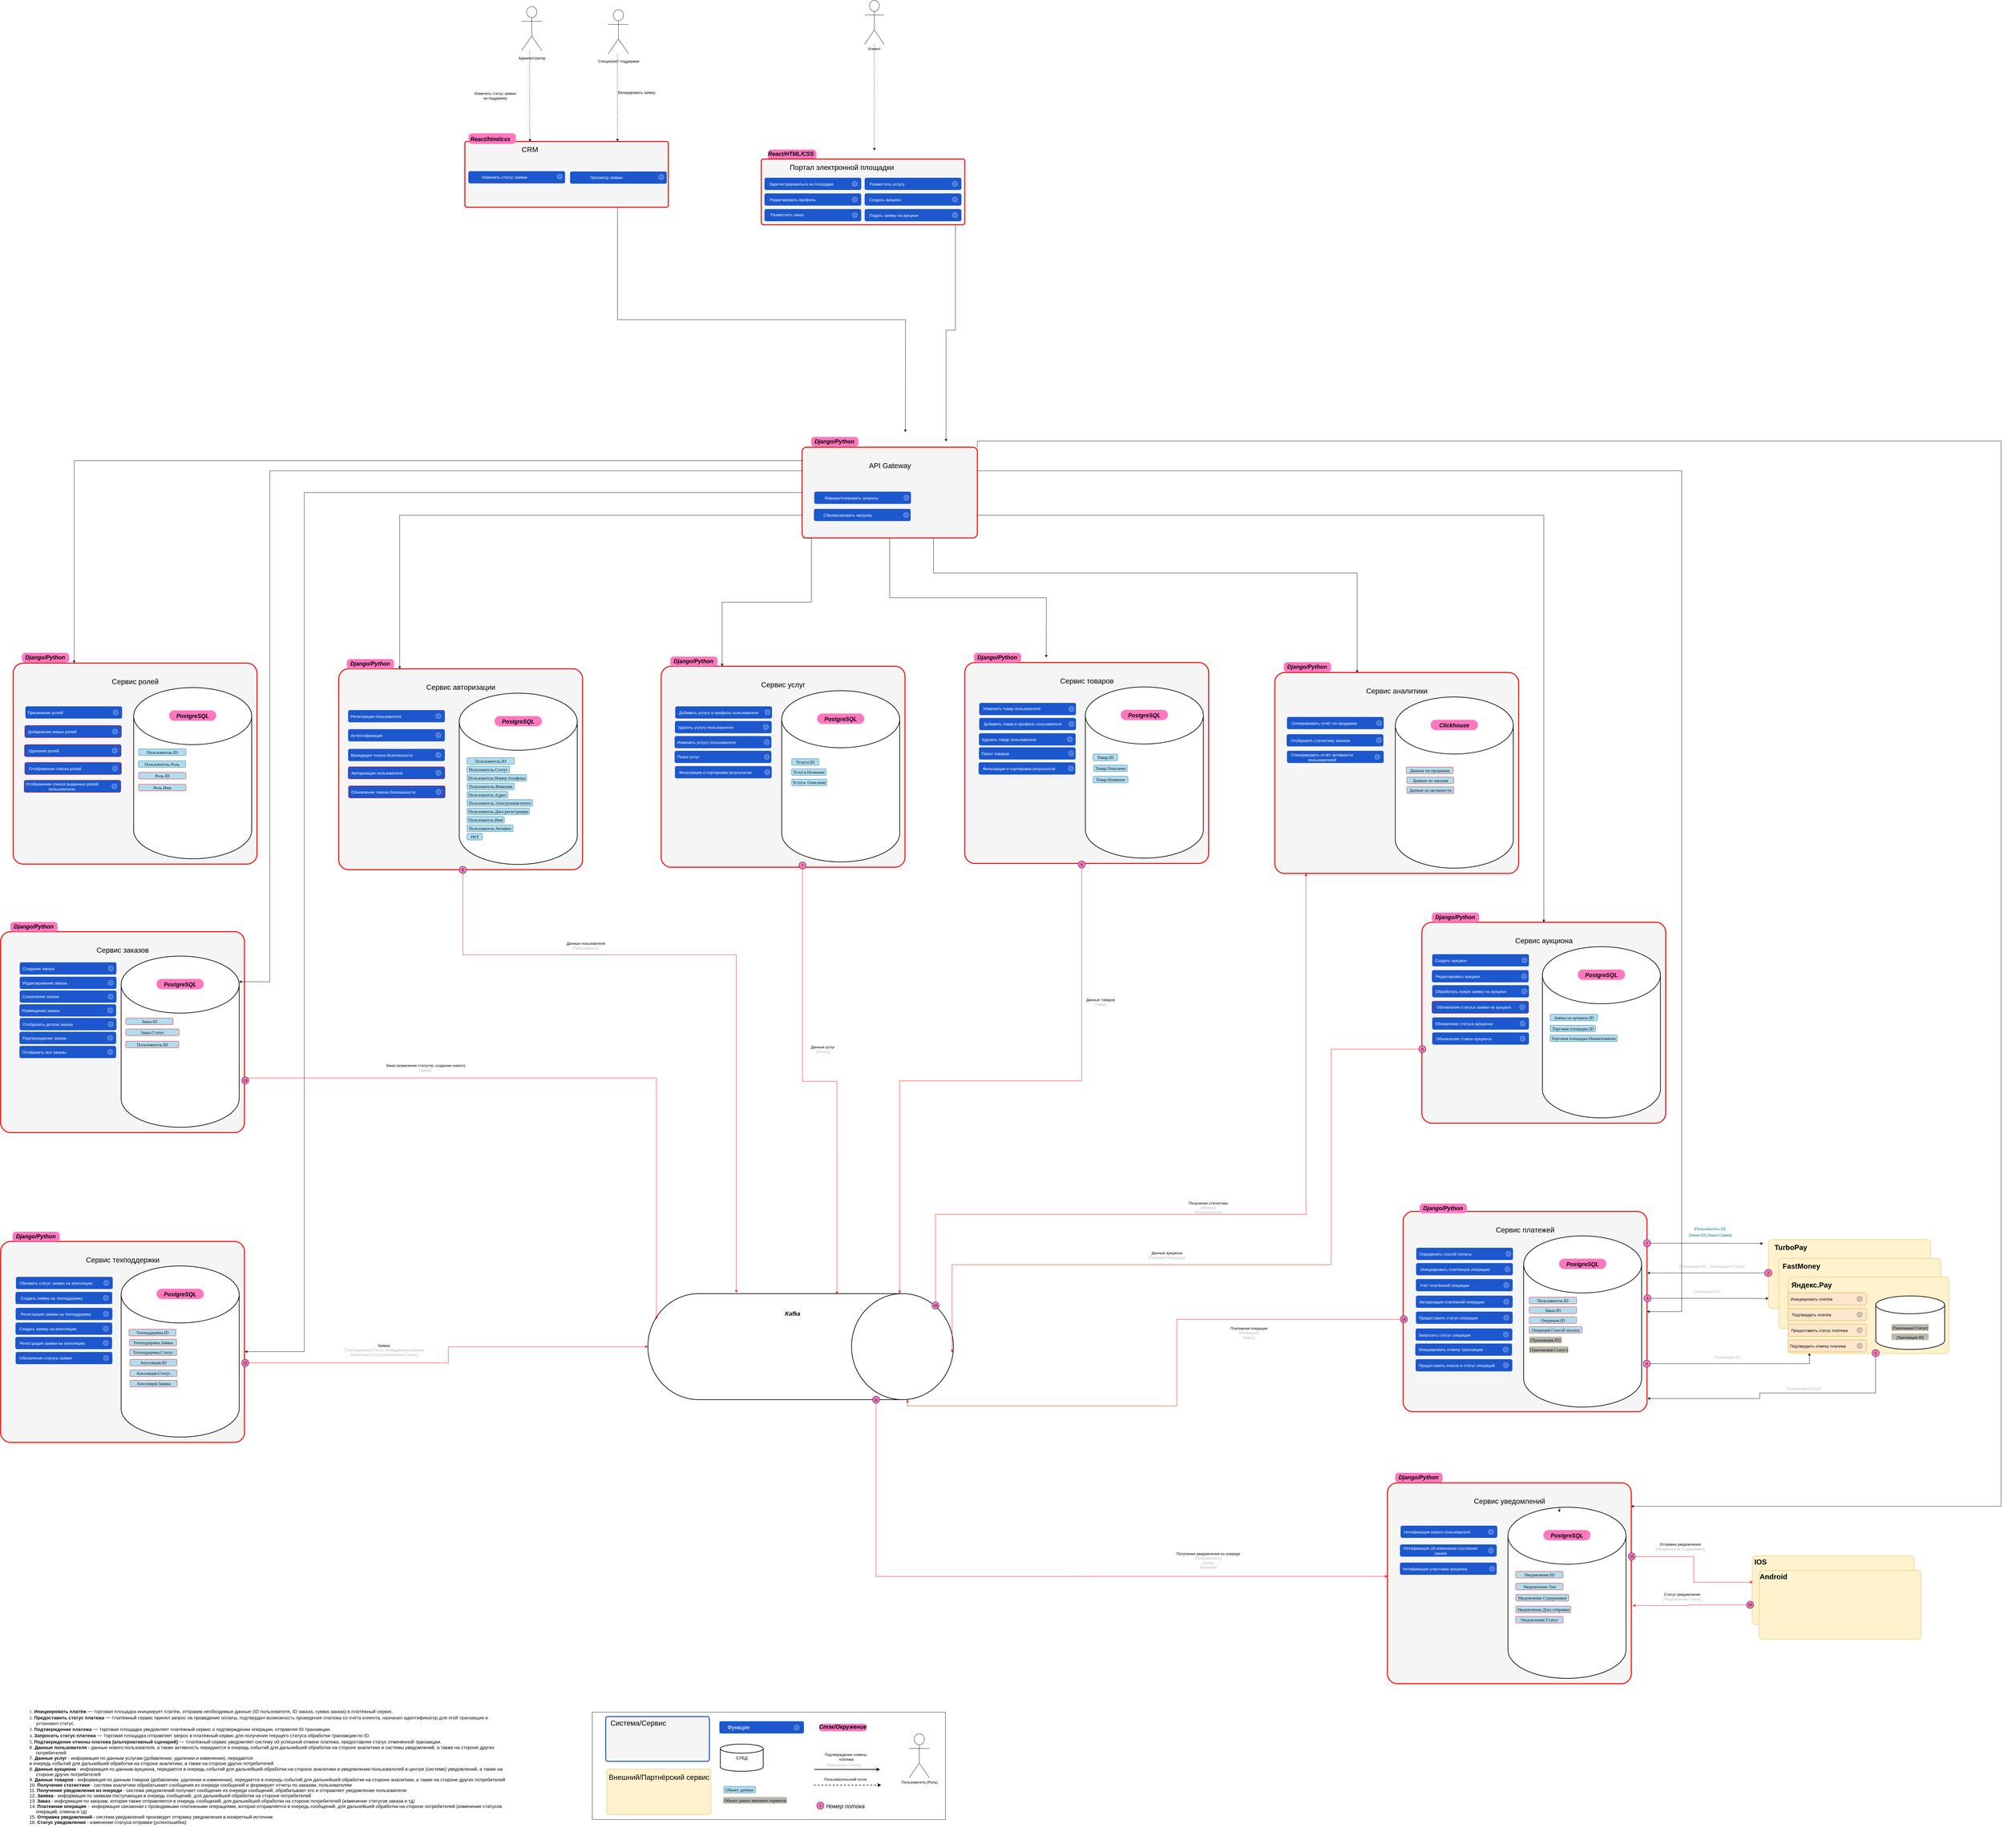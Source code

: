 <mxfile version="26.2.14" pages="2">
  <diagram id="TNWNSvR7ArpQUDbULYSm" name="solution">
    <mxGraphModel dx="8136" dy="8096" grid="1" gridSize="10" guides="1" tooltips="1" connect="1" arrows="1" fold="1" page="1" pageScale="1" pageWidth="850" pageHeight="1100" math="0" shadow="0">
      <root>
        <mxCell id="0" />
        <mxCell id="1" parent="0" />
        <mxCell id="PtT5OyDNRhrtNKXVubFj-1" value="" style="group" vertex="1" connectable="0" parent="1">
          <mxGeometry x="-2270" y="-2340" width="791" height="678" as="geometry" />
        </mxCell>
        <mxCell id="PtT5OyDNRhrtNKXVubFj-2" value="" style="group" vertex="1" connectable="0" parent="PtT5OyDNRhrtNKXVubFj-1">
          <mxGeometry y="36" width="791" height="642" as="geometry" />
        </mxCell>
        <mxCell id="PtT5OyDNRhrtNKXVubFj-3" value="" style="rounded=1;whiteSpace=wrap;html=1;arcSize=5;fillColor=#f5f5f5;strokeColor=#FF0000;strokeWidth=3;" vertex="1" parent="PtT5OyDNRhrtNKXVubFj-2">
          <mxGeometry width="779" height="642.0" as="geometry" />
        </mxCell>
        <mxCell id="PtT5OyDNRhrtNKXVubFj-4" value="&lt;font style=&quot;font-size: 23px;&quot;&gt;Сервис авторизации&lt;/font&gt;" style="text;html=1;align=center;verticalAlign=middle;whiteSpace=wrap;rounded=1;fontSize=13;" vertex="1" parent="PtT5OyDNRhrtNKXVubFj-2">
          <mxGeometry x="2.35" y="26.937" width="775.918" height="64.179" as="geometry" />
        </mxCell>
        <mxCell id="PtT5OyDNRhrtNKXVubFj-5" value="" style="group" vertex="1" connectable="0" parent="PtT5OyDNRhrtNKXVubFj-2">
          <mxGeometry x="385" y="78" width="377" height="547" as="geometry" />
        </mxCell>
        <mxCell id="PtT5OyDNRhrtNKXVubFj-6" value="" style="strokeWidth=2;html=1;shape=mxgraph.flowchart.database;whiteSpace=wrap;rounded=1;movable=1;resizable=1;rotatable=1;deletable=1;editable=1;locked=0;connectable=1;" vertex="1" parent="PtT5OyDNRhrtNKXVubFj-5">
          <mxGeometry width="377" height="547" as="geometry" />
        </mxCell>
        <mxCell id="PtT5OyDNRhrtNKXVubFj-7" value="" style="group" vertex="1" connectable="0" parent="PtT5OyDNRhrtNKXVubFj-5">
          <mxGeometry x="113" y="64" width="151" height="49" as="geometry" />
        </mxCell>
        <mxCell id="PtT5OyDNRhrtNKXVubFj-8" value="&lt;p style=&quot;margin: 0px 0px 0px 13px; text-indent: -13px; font-variant-numeric: normal; font-variant-east-asian: normal; font-variant-alternates: normal; font-kerning: auto; font-optical-sizing: auto; font-feature-settings: normal; font-variation-settings: normal; font-variant-position: normal; font-stretch: normal; font-size: 14px; line-height: normal; color: rgb(14, 14, 14); text-align: start;&quot; class=&quot;p1&quot;&gt;&lt;br&gt;&lt;/p&gt;" style="rounded=1;whiteSpace=wrap;html=1;fillColor=#FF77BF;strokeColor=none;arcSize=50;" vertex="1" parent="PtT5OyDNRhrtNKXVubFj-7">
          <mxGeometry y="9" width="151" height="33" as="geometry" />
        </mxCell>
        <mxCell id="PtT5OyDNRhrtNKXVubFj-9" value="&lt;font style=&quot;font-size: 18px;&quot;&gt;&lt;i&gt;PostgreSQL&lt;/i&gt;&lt;/font&gt;" style="text;html=1;align=center;verticalAlign=middle;whiteSpace=wrap;rounded=1;shadow=0;fontSize=23;fontStyle=1" vertex="1" parent="PtT5OyDNRhrtNKXVubFj-7">
          <mxGeometry x="31" width="89" height="49" as="geometry" />
        </mxCell>
        <mxCell id="PtT5OyDNRhrtNKXVubFj-10" value="&lt;p style=&quot;margin: 0px 0px 0px 13px; text-indent: -13px; font-variant-numeric: normal; font-variant-east-asian: normal; font-variant-alternates: normal; font-kerning: auto; font-optical-sizing: auto; font-feature-settings: normal; font-variation-settings: normal; font-variant-position: normal; font-stretch: normal; font-size: 14px; line-height: normal; color: rgb(14, 14, 14); text-align: start;&quot; class=&quot;p1&quot;&gt;&lt;font face=&quot;Times New Roman&quot;&gt;Пользователь.ID&lt;/font&gt;&lt;/p&gt;" style="rounded=1;whiteSpace=wrap;html=1;fillColor=#b1ddf0;strokeColor=#10739e;" vertex="1" parent="PtT5OyDNRhrtNKXVubFj-5">
          <mxGeometry x="25" y="206" width="151" height="21" as="geometry" />
        </mxCell>
        <mxCell id="PtT5OyDNRhrtNKXVubFj-11" value="&lt;p style=&quot;margin: 0px 0px 0px 13px; text-indent: -13px; font-variant-numeric: normal; font-variant-east-asian: normal; font-variant-alternates: normal; font-kerning: auto; font-optical-sizing: auto; font-feature-settings: normal; font-variation-settings: normal; font-variant-position: normal; font-stretch: normal; font-size: 14px; line-height: normal; color: rgb(14, 14, 14); text-align: start;&quot; class=&quot;p1&quot;&gt;&lt;font face=&quot;Times New Roman&quot;&gt;Пользователь.Статус&lt;/font&gt;&lt;/p&gt;" style="rounded=1;whiteSpace=wrap;html=1;fillColor=#b1ddf0;strokeColor=#10739e;" vertex="1" parent="PtT5OyDNRhrtNKXVubFj-5">
          <mxGeometry x="25" y="233" width="136" height="21" as="geometry" />
        </mxCell>
        <mxCell id="PtT5OyDNRhrtNKXVubFj-12" value="&lt;p style=&quot;margin: 0px 0px 0px 13px; text-indent: -13px; font-variant-numeric: normal; font-variant-east-asian: normal; font-variant-alternates: normal; font-kerning: auto; font-optical-sizing: auto; font-feature-settings: normal; font-variation-settings: normal; font-variant-position: normal; font-stretch: normal; font-size: 14px; line-height: normal; color: rgb(14, 14, 14); text-align: start;&quot; class=&quot;p1&quot;&gt;&lt;font face=&quot;Times New Roman&quot;&gt;Пользователь.Номер телефона&lt;/font&gt;&lt;/p&gt;" style="rounded=1;whiteSpace=wrap;html=1;fillColor=#b1ddf0;strokeColor=#10739e;" vertex="1" parent="PtT5OyDNRhrtNKXVubFj-5">
          <mxGeometry x="25" y="260" width="190" height="21" as="geometry" />
        </mxCell>
        <mxCell id="PtT5OyDNRhrtNKXVubFj-13" value="&lt;p style=&quot;margin: 0px 0px 0px 13px; text-indent: -13px; font-variant-numeric: normal; font-variant-east-asian: normal; font-variant-alternates: normal; font-kerning: auto; font-optical-sizing: auto; font-feature-settings: normal; font-variation-settings: normal; font-variant-position: normal; font-stretch: normal; font-size: 14px; line-height: normal; color: rgb(14, 14, 14); text-align: start;&quot; class=&quot;p1&quot;&gt;&lt;font face=&quot;Times New Roman&quot;&gt;Пользователь.Фамилия&lt;/font&gt;&lt;/p&gt;" style="rounded=1;whiteSpace=wrap;html=1;fillColor=#b1ddf0;strokeColor=#10739e;" vertex="1" parent="PtT5OyDNRhrtNKXVubFj-5">
          <mxGeometry x="25" y="287" width="151" height="21" as="geometry" />
        </mxCell>
        <mxCell id="PtT5OyDNRhrtNKXVubFj-14" value="&lt;p style=&quot;margin: 0px 0px 0px 13px; text-indent: -13px; font-variant-numeric: normal; font-variant-east-asian: normal; font-variant-alternates: normal; font-kerning: auto; font-optical-sizing: auto; font-feature-settings: normal; font-variation-settings: normal; font-variant-position: normal; font-stretch: normal; font-size: 14px; line-height: normal; color: rgb(14, 14, 14); text-align: start;&quot; class=&quot;p1&quot;&gt;&lt;font face=&quot;Times New Roman&quot;&gt;Пользователь.Адрес&lt;/font&gt;&lt;/p&gt;" style="rounded=1;whiteSpace=wrap;html=1;fillColor=#b1ddf0;strokeColor=#10739e;" vertex="1" parent="PtT5OyDNRhrtNKXVubFj-5">
          <mxGeometry x="25" y="314" width="130" height="21" as="geometry" />
        </mxCell>
        <mxCell id="PtT5OyDNRhrtNKXVubFj-15" value="&lt;p style=&quot;margin: 0px 0px 0px 13px; text-indent: -13px; font-variant-numeric: normal; font-variant-east-asian: normal; font-variant-alternates: normal; font-kerning: auto; font-optical-sizing: auto; font-feature-settings: normal; font-variation-settings: normal; font-variant-position: normal; font-stretch: normal; font-size: 14px; line-height: normal; color: rgb(14, 14, 14); text-align: start;&quot; class=&quot;p1&quot;&gt;&lt;font face=&quot;Times New Roman&quot;&gt;Пользователь.Электронная почта&lt;/font&gt;&lt;/p&gt;" style="rounded=1;whiteSpace=wrap;html=1;fillColor=#b1ddf0;strokeColor=#10739e;" vertex="1" parent="PtT5OyDNRhrtNKXVubFj-5">
          <mxGeometry x="25" y="340" width="209" height="21" as="geometry" />
        </mxCell>
        <mxCell id="PtT5OyDNRhrtNKXVubFj-16" value="&lt;p style=&quot;margin: 0px 0px 0px 13px; text-indent: -13px; font-variant-numeric: normal; font-variant-east-asian: normal; font-variant-alternates: normal; font-kerning: auto; font-optical-sizing: auto; font-feature-settings: normal; font-variation-settings: normal; font-variant-position: normal; font-stretch: normal; font-size: 14px; line-height: normal; color: rgb(14, 14, 14); text-align: start;&quot; class=&quot;p1&quot;&gt;&lt;font face=&quot;Times New Roman&quot;&gt;Пользователь.Дата регистрации&lt;/font&gt;&lt;/p&gt;" style="rounded=1;whiteSpace=wrap;html=1;fillColor=#b1ddf0;strokeColor=#10739e;" vertex="1" parent="PtT5OyDNRhrtNKXVubFj-5">
          <mxGeometry x="25" y="367" width="199" height="21" as="geometry" />
        </mxCell>
        <mxCell id="PtT5OyDNRhrtNKXVubFj-17" value="&lt;p style=&quot;margin: 0px 0px 0px 13px; text-indent: -13px; font-variant-numeric: normal; font-variant-east-asian: normal; font-variant-alternates: normal; font-kerning: auto; font-optical-sizing: auto; font-feature-settings: normal; font-variation-settings: normal; font-variant-position: normal; font-stretch: normal; font-size: 14px; line-height: normal; color: rgb(14, 14, 14); text-align: start;&quot; class=&quot;p1&quot;&gt;&lt;font face=&quot;Times New Roman&quot;&gt;Пользователь.Имя&lt;/font&gt;&lt;/p&gt;" style="rounded=1;whiteSpace=wrap;html=1;fillColor=#b1ddf0;strokeColor=#10739e;" vertex="1" parent="PtT5OyDNRhrtNKXVubFj-5">
          <mxGeometry x="25" y="394" width="119" height="21" as="geometry" />
        </mxCell>
        <mxCell id="PtT5OyDNRhrtNKXVubFj-18" value="&lt;p style=&quot;margin: 0px 0px 0px 13px; text-indent: -13px; font-variant-numeric: normal; font-variant-east-asian: normal; font-variant-alternates: normal; font-kerning: auto; font-optical-sizing: auto; font-feature-settings: normal; font-variation-settings: normal; font-variant-position: normal; font-stretch: normal; font-size: 14px; line-height: normal; color: rgb(14, 14, 14); text-align: start;&quot; class=&quot;p1&quot;&gt;&lt;font face=&quot;Times New Roman&quot;&gt;Пользователь.Активен&lt;/font&gt;&lt;/p&gt;" style="rounded=1;whiteSpace=wrap;html=1;fillColor=#b1ddf0;strokeColor=#10739e;" vertex="1" parent="PtT5OyDNRhrtNKXVubFj-5">
          <mxGeometry x="25" y="421" width="147" height="21" as="geometry" />
        </mxCell>
        <mxCell id="PtT5OyDNRhrtNKXVubFj-19" value="&lt;p style=&quot;margin: 0px 0px 0px 13px; text-indent: -13px; font-variant-numeric: normal; font-variant-east-asian: normal; font-variant-alternates: normal; font-kerning: auto; font-optical-sizing: auto; font-feature-settings: normal; font-variation-settings: normal; font-variant-position: normal; font-stretch: normal; line-height: normal; color: rgb(14, 14, 14); text-align: start;&quot; class=&quot;p1&quot;&gt;&lt;font face=&quot;Times New Roman&quot;&gt;&lt;span style=&quot;font-size: 14px;&quot;&gt;JWT&lt;/span&gt;&lt;/font&gt;&lt;/p&gt;" style="rounded=1;whiteSpace=wrap;html=1;fillColor=#b1ddf0;strokeColor=#10739e;" vertex="1" parent="PtT5OyDNRhrtNKXVubFj-5">
          <mxGeometry x="25" y="448" width="49" height="21" as="geometry" />
        </mxCell>
        <mxCell id="PtT5OyDNRhrtNKXVubFj-20" value="" style="group" vertex="1" connectable="0" parent="PtT5OyDNRhrtNKXVubFj-2">
          <mxGeometry x="30" y="132" width="309" height="39" as="geometry" />
        </mxCell>
        <mxCell id="PtT5OyDNRhrtNKXVubFj-21" value="" style="group" vertex="1" connectable="0" parent="PtT5OyDNRhrtNKXVubFj-20">
          <mxGeometry width="309" height="39" as="geometry" />
        </mxCell>
        <mxCell id="PtT5OyDNRhrtNKXVubFj-22" value="" style="rounded=1;whiteSpace=wrap;html=1;gradientColor=none;fillColor=#1C57CD;strokeColor=none;movable=1;resizable=1;rotatable=1;deletable=1;editable=1;locked=0;connectable=1;" vertex="1" parent="PtT5OyDNRhrtNKXVubFj-21">
          <mxGeometry width="309" height="39" as="geometry" />
        </mxCell>
        <mxCell id="PtT5OyDNRhrtNKXVubFj-23" value="" style="sketch=0;outlineConnect=0;dashed=0;verticalLabelPosition=bottom;verticalAlign=top;align=center;html=1;fontSize=12;fontStyle=0;aspect=fixed;pointerEvents=1;shape=mxgraph.aws4.gear;rounded=1;strokeColor=none;fillColor=default;" vertex="1" parent="PtT5OyDNRhrtNKXVubFj-21">
          <mxGeometry x="280" y="11" width="17" height="17" as="geometry" />
        </mxCell>
        <mxCell id="PtT5OyDNRhrtNKXVubFj-24" value="Регистрация пользователя" style="text;html=1;align=center;verticalAlign=middle;whiteSpace=wrap;rounded=1;fontSize=13;fontColor=#FFFFFF;strokeColor=none;movable=1;resizable=1;rotatable=1;deletable=1;editable=1;locked=0;connectable=1;" vertex="1" parent="PtT5OyDNRhrtNKXVubFj-21">
          <mxGeometry x="3" y="4.5" width="172" height="30" as="geometry" />
        </mxCell>
        <mxCell id="PtT5OyDNRhrtNKXVubFj-25" value="" style="group" vertex="1" connectable="0" parent="PtT5OyDNRhrtNKXVubFj-2">
          <mxGeometry x="30" y="193" width="309" height="39" as="geometry" />
        </mxCell>
        <mxCell id="PtT5OyDNRhrtNKXVubFj-26" value="" style="rounded=1;whiteSpace=wrap;html=1;fillColor=#1C57CD;strokeColor=none;" vertex="1" parent="PtT5OyDNRhrtNKXVubFj-25">
          <mxGeometry width="309" height="39" as="geometry" />
        </mxCell>
        <mxCell id="PtT5OyDNRhrtNKXVubFj-27" value="" style="sketch=0;outlineConnect=0;fontColor=#232F3E;gradientColor=none;fillColor=default;strokeColor=none;dashed=0;verticalLabelPosition=bottom;verticalAlign=top;align=center;html=1;fontSize=12;fontStyle=0;aspect=fixed;pointerEvents=1;shape=mxgraph.aws4.gear;rounded=1;" vertex="1" parent="PtT5OyDNRhrtNKXVubFj-25">
          <mxGeometry x="280" y="11" width="17" height="17" as="geometry" />
        </mxCell>
        <mxCell id="PtT5OyDNRhrtNKXVubFj-28" value="Аутентификация" style="text;html=1;align=center;verticalAlign=middle;whiteSpace=wrap;rounded=1;fontSize=13;fontColor=#FFFFFF;strokeColor=none;" vertex="1" parent="PtT5OyDNRhrtNKXVubFj-25">
          <mxGeometry x="2" y="4.5" width="114" height="30" as="geometry" />
        </mxCell>
        <mxCell id="PtT5OyDNRhrtNKXVubFj-29" value="" style="group" vertex="1" connectable="0" parent="PtT5OyDNRhrtNKXVubFj-2">
          <mxGeometry x="30" y="256" width="309" height="39" as="geometry" />
        </mxCell>
        <mxCell id="PtT5OyDNRhrtNKXVubFj-30" value="" style="rounded=1;whiteSpace=wrap;html=1;fillColor=#1C57CD;strokeColor=none;" vertex="1" parent="PtT5OyDNRhrtNKXVubFj-29">
          <mxGeometry width="309" height="39" as="geometry" />
        </mxCell>
        <mxCell id="PtT5OyDNRhrtNKXVubFj-31" value="" style="sketch=0;outlineConnect=0;fontColor=#232F3E;gradientColor=none;fillColor=default;strokeColor=none;dashed=0;verticalLabelPosition=bottom;verticalAlign=top;align=center;html=1;fontSize=12;fontStyle=0;aspect=fixed;pointerEvents=1;shape=mxgraph.aws4.gear;rounded=1;" vertex="1" parent="PtT5OyDNRhrtNKXVubFj-29">
          <mxGeometry x="280" y="11" width="17" height="17" as="geometry" />
        </mxCell>
        <mxCell id="PtT5OyDNRhrtNKXVubFj-32" value="Валидация токена безопасности" style="text;html=1;align=center;verticalAlign=middle;whiteSpace=wrap;rounded=1;fontSize=13;fontColor=#FFFFFF;strokeColor=none;" vertex="1" parent="PtT5OyDNRhrtNKXVubFj-29">
          <mxGeometry x="3" y="4.5" width="209" height="30" as="geometry" />
        </mxCell>
        <mxCell id="PtT5OyDNRhrtNKXVubFj-33" value="" style="group" vertex="1" connectable="0" parent="PtT5OyDNRhrtNKXVubFj-2">
          <mxGeometry x="30" y="313" width="309" height="39" as="geometry" />
        </mxCell>
        <mxCell id="PtT5OyDNRhrtNKXVubFj-34" value="" style="rounded=1;whiteSpace=wrap;html=1;fillColor=#1C57CD;strokeColor=#FF0000;" vertex="1" parent="PtT5OyDNRhrtNKXVubFj-33">
          <mxGeometry width="309" height="39" as="geometry" />
        </mxCell>
        <mxCell id="PtT5OyDNRhrtNKXVubFj-35" value="" style="sketch=0;outlineConnect=0;fontColor=#232F3E;gradientColor=none;fillColor=default;strokeColor=none;dashed=0;verticalLabelPosition=bottom;verticalAlign=top;align=center;html=1;fontSize=12;fontStyle=0;aspect=fixed;pointerEvents=1;shape=mxgraph.aws4.gear;rounded=1;" vertex="1" parent="PtT5OyDNRhrtNKXVubFj-33">
          <mxGeometry x="280" y="11" width="17" height="17" as="geometry" />
        </mxCell>
        <mxCell id="PtT5OyDNRhrtNKXVubFj-36" value="Авторизация пользователя" style="text;html=1;align=center;verticalAlign=middle;whiteSpace=wrap;rounded=1;fontSize=13;fontColor=#FFFFFF;strokeColor=none;" vertex="1" parent="PtT5OyDNRhrtNKXVubFj-33">
          <mxGeometry x="3" y="4.5" width="178" height="30" as="geometry" />
        </mxCell>
        <mxCell id="PtT5OyDNRhrtNKXVubFj-37" value="" style="group" vertex="1" connectable="0" parent="PtT5OyDNRhrtNKXVubFj-2">
          <mxGeometry x="31" y="374" width="309" height="39" as="geometry" />
        </mxCell>
        <mxCell id="PtT5OyDNRhrtNKXVubFj-38" value="" style="rounded=1;whiteSpace=wrap;html=1;fillColor=#1C57CD;strokeColor=#FF0000;" vertex="1" parent="PtT5OyDNRhrtNKXVubFj-37">
          <mxGeometry width="309" height="39" as="geometry" />
        </mxCell>
        <mxCell id="PtT5OyDNRhrtNKXVubFj-39" value="" style="sketch=0;outlineConnect=0;fontColor=#232F3E;gradientColor=none;fillColor=default;strokeColor=none;dashed=0;verticalLabelPosition=bottom;verticalAlign=top;align=center;html=1;fontSize=12;fontStyle=0;aspect=fixed;pointerEvents=1;shape=mxgraph.aws4.gear;rounded=1;" vertex="1" parent="PtT5OyDNRhrtNKXVubFj-37">
          <mxGeometry x="280" y="11" width="17" height="17" as="geometry" />
        </mxCell>
        <mxCell id="PtT5OyDNRhrtNKXVubFj-40" value="Обновление токена безопасности" style="text;html=1;align=center;verticalAlign=middle;whiteSpace=wrap;rounded=1;fontSize=13;fontColor=#FFFFFF;strokeColor=none;" vertex="1" parent="PtT5OyDNRhrtNKXVubFj-37">
          <mxGeometry x="3" y="4.5" width="217" height="30" as="geometry" />
        </mxCell>
        <mxCell id="PiBa06MKnQDKwTZch3cC-80" style="edgeStyle=orthogonalEdgeStyle;rounded=0;orthogonalLoop=1;jettySize=auto;html=1;exitX=0.5;exitY=1;exitDx=0;exitDy=0;strokeColor=#FF0000;" edge="1" parent="PtT5OyDNRhrtNKXVubFj-2" source="PtT5OyDNRhrtNKXVubFj-41">
          <mxGeometry relative="1" as="geometry">
            <mxPoint x="1270" y="1994" as="targetPoint" />
            <Array as="points">
              <mxPoint x="396" y="914" />
              <mxPoint x="1270" y="914" />
            </Array>
          </mxGeometry>
        </mxCell>
        <mxCell id="PtT5OyDNRhrtNKXVubFj-41" value="6" style="ellipse;whiteSpace=wrap;html=1;aspect=fixed;rounded=1;fillColor=#FF77BF;" vertex="1" parent="PtT5OyDNRhrtNKXVubFj-2">
          <mxGeometry x="385" y="631" width="23" height="23" as="geometry" />
        </mxCell>
        <mxCell id="PtT5OyDNRhrtNKXVubFj-42" value="" style="group" vertex="1" connectable="0" parent="PtT5OyDNRhrtNKXVubFj-1">
          <mxGeometry x="26" width="151" height="36" as="geometry" />
        </mxCell>
        <mxCell id="PtT5OyDNRhrtNKXVubFj-43" value="&lt;p style=&quot;margin: 0px 0px 0px 13px; text-indent: -13px; font-variant-numeric: normal; font-variant-east-asian: normal; font-variant-alternates: normal; font-kerning: auto; font-optical-sizing: auto; font-feature-settings: normal; font-variation-settings: normal; font-variant-position: normal; font-stretch: normal; font-size: 14px; line-height: normal; color: rgb(14, 14, 14); text-align: start;&quot; class=&quot;p1&quot;&gt;&lt;br&gt;&lt;/p&gt;" style="rounded=1;whiteSpace=wrap;html=1;fillColor=#FF77BF;strokeColor=none;arcSize=33;" vertex="1" parent="PtT5OyDNRhrtNKXVubFj-42">
          <mxGeometry y="5" width="151" height="31" as="geometry" />
        </mxCell>
        <mxCell id="PtT5OyDNRhrtNKXVubFj-44" value="&lt;font style=&quot;font-size: 18px;&quot;&gt;&lt;i&gt;Django/Python&lt;/i&gt;&lt;/font&gt;" style="text;html=1;align=center;verticalAlign=middle;whiteSpace=wrap;rounded=1;shadow=0;fontSize=23;fontStyle=1" vertex="1" parent="PtT5OyDNRhrtNKXVubFj-42">
          <mxGeometry x="30" width="89" height="36" as="geometry" />
        </mxCell>
        <mxCell id="oczRxPqaxMTFT-UlK4Uj-1" value="" style="group" vertex="1" connectable="0" parent="1">
          <mxGeometry x="1160" y="-600" width="792" height="678.0" as="geometry" />
        </mxCell>
        <mxCell id="oczRxPqaxMTFT-UlK4Uj-2" value="" style="group" vertex="1" connectable="0" parent="oczRxPqaxMTFT-UlK4Uj-1">
          <mxGeometry x="-30" y="30" width="792" height="642.0" as="geometry" />
        </mxCell>
        <mxCell id="oczRxPqaxMTFT-UlK4Uj-3" value="" style="rounded=1;whiteSpace=wrap;html=1;arcSize=5;fillColor=#f5f5f5;strokeColor=#FF0000;strokeWidth=3;container=0;" vertex="1" parent="oczRxPqaxMTFT-UlK4Uj-2">
          <mxGeometry width="779" height="640" as="geometry" />
        </mxCell>
        <mxCell id="oczRxPqaxMTFT-UlK4Uj-4" value="&lt;font style=&quot;font-size: 23px;&quot;&gt;Сервис платежей&lt;/font&gt;" style="text;html=1;align=center;verticalAlign=middle;whiteSpace=wrap;rounded=1;fontSize=13;container=0;" vertex="1" parent="oczRxPqaxMTFT-UlK4Uj-2">
          <mxGeometry x="2.35" y="26.937" width="775.918" height="64.179" as="geometry" />
        </mxCell>
        <mxCell id="oczRxPqaxMTFT-UlK4Uj-5" value="" style="strokeWidth=2;html=1;shape=mxgraph.flowchart.database;whiteSpace=wrap;rounded=1;movable=1;resizable=1;rotatable=1;deletable=1;editable=1;locked=0;connectable=1;container=0;" vertex="1" parent="oczRxPqaxMTFT-UlK4Uj-2">
          <mxGeometry x="385" y="78" width="377" height="547" as="geometry" />
        </mxCell>
        <mxCell id="oczRxPqaxMTFT-UlK4Uj-6" value="&lt;p style=&quot;margin: 0px 0px 0px 13px; text-indent: -13px; font-variant-numeric: normal; font-variant-east-asian: normal; font-variant-alternates: normal; font-kerning: auto; font-optical-sizing: auto; font-feature-settings: normal; font-variation-settings: normal; font-variant-position: normal; font-stretch: normal; font-size: 14px; line-height: normal; color: rgb(14, 14, 14); text-align: start;&quot; class=&quot;p1&quot;&gt;&lt;br&gt;&lt;/p&gt;" style="rounded=1;whiteSpace=wrap;html=1;fillColor=#FF77BF;strokeColor=none;arcSize=50;container=0;" vertex="1" parent="oczRxPqaxMTFT-UlK4Uj-2">
          <mxGeometry x="498" y="151" width="151" height="33" as="geometry" />
        </mxCell>
        <mxCell id="oczRxPqaxMTFT-UlK4Uj-7" value="&lt;span style=&quot;font-size: 18px;&quot;&gt;&lt;i&gt;PostgreSQL&lt;/i&gt;&lt;/span&gt;" style="text;html=1;align=center;verticalAlign=middle;whiteSpace=wrap;rounded=1;shadow=0;fontSize=23;fontStyle=1;container=0;" vertex="1" parent="oczRxPqaxMTFT-UlK4Uj-2">
          <mxGeometry x="529" y="142" width="89" height="49" as="geometry" />
        </mxCell>
        <mxCell id="oczRxPqaxMTFT-UlK4Uj-8" value="" style="group" vertex="1" connectable="0" parent="oczRxPqaxMTFT-UlK4Uj-2">
          <mxGeometry x="42" y="116" width="309" height="39" as="geometry" />
        </mxCell>
        <mxCell id="oczRxPqaxMTFT-UlK4Uj-9" value="" style="rounded=1;whiteSpace=wrap;html=1;fillColor=#1C57CD;strokeColor=none;" vertex="1" parent="oczRxPqaxMTFT-UlK4Uj-8">
          <mxGeometry width="309" height="39" as="geometry" />
        </mxCell>
        <mxCell id="oczRxPqaxMTFT-UlK4Uj-10" value="" style="sketch=0;outlineConnect=0;fontColor=#232F3E;gradientColor=none;fillColor=#FFFFFF;strokeColor=none;dashed=0;verticalLabelPosition=bottom;verticalAlign=top;align=center;html=1;fontSize=12;fontStyle=0;aspect=fixed;pointerEvents=1;shape=mxgraph.aws4.gear;rounded=1;" vertex="1" parent="oczRxPqaxMTFT-UlK4Uj-8">
          <mxGeometry x="286" y="11" width="17" height="17" as="geometry" />
        </mxCell>
        <mxCell id="oczRxPqaxMTFT-UlK4Uj-11" value="Определить способ оплаты" style="text;html=1;align=center;verticalAlign=middle;whiteSpace=wrap;rounded=1;fontSize=13;fontColor=#FFFFFF;strokeColor=none;" vertex="1" parent="oczRxPqaxMTFT-UlK4Uj-8">
          <mxGeometry x="7" y="4.5" width="173" height="30" as="geometry" />
        </mxCell>
        <mxCell id="oczRxPqaxMTFT-UlK4Uj-12" value="" style="group" vertex="1" connectable="0" parent="oczRxPqaxMTFT-UlK4Uj-2">
          <mxGeometry x="41" y="320" width="309" height="39" as="geometry" />
        </mxCell>
        <mxCell id="oczRxPqaxMTFT-UlK4Uj-13" value="" style="rounded=1;whiteSpace=wrap;html=1;fillColor=#1C57CD;strokeColor=none;" vertex="1" parent="oczRxPqaxMTFT-UlK4Uj-12">
          <mxGeometry width="309" height="39" as="geometry" />
        </mxCell>
        <mxCell id="oczRxPqaxMTFT-UlK4Uj-14" value="" style="sketch=0;outlineConnect=0;fontColor=#232F3E;gradientColor=none;fillColor=#FFFFFF;strokeColor=none;dashed=0;verticalLabelPosition=bottom;verticalAlign=top;align=center;html=1;fontSize=12;fontStyle=0;aspect=fixed;pointerEvents=1;shape=mxgraph.aws4.gear;rounded=1;" vertex="1" parent="oczRxPqaxMTFT-UlK4Uj-12">
          <mxGeometry x="280" y="11" width="17" height="17" as="geometry" />
        </mxCell>
        <mxCell id="oczRxPqaxMTFT-UlK4Uj-15" value="Предоставить статус операции" style="text;html=1;align=center;verticalAlign=middle;whiteSpace=wrap;rounded=1;fontSize=13;fontColor=#FFFFFF;strokeColor=none;" vertex="1" parent="oczRxPqaxMTFT-UlK4Uj-12">
          <mxGeometry y="4.5" width="207" height="30" as="geometry" />
        </mxCell>
        <mxCell id="oczRxPqaxMTFT-UlK4Uj-16" value="" style="group" vertex="1" connectable="0" parent="oczRxPqaxMTFT-UlK4Uj-2">
          <mxGeometry x="40" y="374" width="309" height="39" as="geometry" />
        </mxCell>
        <mxCell id="oczRxPqaxMTFT-UlK4Uj-17" value="" style="rounded=1;whiteSpace=wrap;html=1;fillColor=#1C57CD;strokeColor=none;" vertex="1" parent="oczRxPqaxMTFT-UlK4Uj-16">
          <mxGeometry width="309" height="39" as="geometry" />
        </mxCell>
        <mxCell id="oczRxPqaxMTFT-UlK4Uj-18" value="" style="sketch=0;outlineConnect=0;fontColor=#232F3E;gradientColor=none;fillColor=#FFFFFF;strokeColor=none;dashed=0;verticalLabelPosition=bottom;verticalAlign=top;align=center;html=1;fontSize=12;fontStyle=0;aspect=fixed;pointerEvents=1;shape=mxgraph.aws4.gear;rounded=1;" vertex="1" parent="oczRxPqaxMTFT-UlK4Uj-16">
          <mxGeometry x="280" y="11" width="17" height="17" as="geometry" />
        </mxCell>
        <mxCell id="oczRxPqaxMTFT-UlK4Uj-19" value="Запросить статус операции" style="text;html=1;align=center;verticalAlign=middle;whiteSpace=wrap;rounded=1;fontSize=13;fontColor=#FFFFFF;strokeColor=none;" vertex="1" parent="oczRxPqaxMTFT-UlK4Uj-16">
          <mxGeometry x="3" y="6" width="179" height="30" as="geometry" />
        </mxCell>
        <mxCell id="oczRxPqaxMTFT-UlK4Uj-20" value="" style="group" vertex="1" connectable="0" parent="oczRxPqaxMTFT-UlK4Uj-2">
          <mxGeometry x="39" y="422" width="309" height="39" as="geometry" />
        </mxCell>
        <mxCell id="oczRxPqaxMTFT-UlK4Uj-21" value="" style="rounded=1;whiteSpace=wrap;html=1;fillColor=#1C57CD;strokeColor=none;" vertex="1" parent="oczRxPqaxMTFT-UlK4Uj-20">
          <mxGeometry width="309" height="39" as="geometry" />
        </mxCell>
        <mxCell id="oczRxPqaxMTFT-UlK4Uj-22" value="" style="sketch=0;outlineConnect=0;fontColor=#232F3E;gradientColor=none;fillColor=#FFFFFF;strokeColor=none;dashed=0;verticalLabelPosition=bottom;verticalAlign=top;align=center;html=1;fontSize=12;fontStyle=0;aspect=fixed;pointerEvents=1;shape=mxgraph.aws4.gear;rounded=1;" vertex="1" parent="oczRxPqaxMTFT-UlK4Uj-20">
          <mxGeometry x="280" y="11" width="17" height="17" as="geometry" />
        </mxCell>
        <mxCell id="oczRxPqaxMTFT-UlK4Uj-23" value="Инициировать отмену транзакции" style="text;html=1;align=center;verticalAlign=middle;whiteSpace=wrap;rounded=1;fontSize=13;fontColor=#FFFFFF;strokeColor=none;" vertex="1" parent="oczRxPqaxMTFT-UlK4Uj-20">
          <mxGeometry x="2" y="4" width="223" height="30" as="geometry" />
        </mxCell>
        <mxCell id="oczRxPqaxMTFT-UlK4Uj-24" value="" style="group" vertex="1" connectable="0" parent="oczRxPqaxMTFT-UlK4Uj-2">
          <mxGeometry x="40" y="472" width="309" height="39" as="geometry" />
        </mxCell>
        <mxCell id="oczRxPqaxMTFT-UlK4Uj-25" value="" style="rounded=1;whiteSpace=wrap;html=1;fillColor=#1C57CD;strokeColor=none;" vertex="1" parent="oczRxPqaxMTFT-UlK4Uj-24">
          <mxGeometry width="309" height="39" as="geometry" />
        </mxCell>
        <mxCell id="oczRxPqaxMTFT-UlK4Uj-26" value="" style="sketch=0;outlineConnect=0;fontColor=#232F3E;gradientColor=none;fillColor=#FFFFFF;strokeColor=none;dashed=0;verticalLabelPosition=bottom;verticalAlign=top;align=center;html=1;fontSize=12;fontStyle=0;aspect=fixed;pointerEvents=1;shape=mxgraph.aws4.gear;rounded=1;" vertex="1" parent="oczRxPqaxMTFT-UlK4Uj-24">
          <mxGeometry x="280" y="11" width="17" height="17" as="geometry" />
        </mxCell>
        <mxCell id="oczRxPqaxMTFT-UlK4Uj-27" value="Предоставить список и статус операций" style="text;html=1;align=center;verticalAlign=middle;whiteSpace=wrap;rounded=1;fontSize=13;fontColor=#FFFFFF;strokeColor=none;" vertex="1" parent="oczRxPqaxMTFT-UlK4Uj-24">
          <mxGeometry y="4.5" width="263" height="30" as="geometry" />
        </mxCell>
        <mxCell id="oczRxPqaxMTFT-UlK4Uj-28" value="" style="group" vertex="1" connectable="0" parent="oczRxPqaxMTFT-UlK4Uj-2">
          <mxGeometry x="34" y="269" width="316" height="39" as="geometry" />
        </mxCell>
        <mxCell id="oczRxPqaxMTFT-UlK4Uj-29" value="" style="rounded=1;whiteSpace=wrap;html=1;fillColor=#1C57CD;strokeColor=none;" vertex="1" parent="oczRxPqaxMTFT-UlK4Uj-28">
          <mxGeometry x="7" width="309" height="39" as="geometry" />
        </mxCell>
        <mxCell id="oczRxPqaxMTFT-UlK4Uj-30" value="" style="sketch=0;outlineConnect=0;fontColor=#232F3E;gradientColor=none;fillColor=#FFFFFF;strokeColor=none;dashed=0;verticalLabelPosition=bottom;verticalAlign=top;align=center;html=1;fontSize=12;fontStyle=0;aspect=fixed;pointerEvents=1;shape=mxgraph.aws4.gear;rounded=1;" vertex="1" parent="oczRxPqaxMTFT-UlK4Uj-28">
          <mxGeometry x="287" y="11" width="17" height="17" as="geometry" />
        </mxCell>
        <mxCell id="oczRxPqaxMTFT-UlK4Uj-31" value="Авторизация платёжной операции" style="text;html=1;align=center;verticalAlign=middle;whiteSpace=wrap;rounded=1;fontSize=13;fontColor=#FFFFFF;strokeColor=none;" vertex="1" parent="oczRxPqaxMTFT-UlK4Uj-28">
          <mxGeometry y="4.5" width="243" height="30" as="geometry" />
        </mxCell>
        <mxCell id="oczRxPqaxMTFT-UlK4Uj-32" value="" style="group" vertex="1" connectable="0" parent="oczRxPqaxMTFT-UlK4Uj-2">
          <mxGeometry x="41" y="216" width="309" height="39" as="geometry" />
        </mxCell>
        <mxCell id="oczRxPqaxMTFT-UlK4Uj-33" value="" style="rounded=1;whiteSpace=wrap;html=1;fillColor=#1C57CD;strokeColor=none;" vertex="1" parent="oczRxPqaxMTFT-UlK4Uj-32">
          <mxGeometry width="309" height="39" as="geometry" />
        </mxCell>
        <mxCell id="oczRxPqaxMTFT-UlK4Uj-34" value="" style="sketch=0;outlineConnect=0;fontColor=#232F3E;gradientColor=none;fillColor=#FFFFFF;strokeColor=none;dashed=0;verticalLabelPosition=bottom;verticalAlign=top;align=center;html=1;fontSize=12;fontStyle=0;aspect=fixed;pointerEvents=1;shape=mxgraph.aws4.gear;rounded=1;" vertex="1" parent="oczRxPqaxMTFT-UlK4Uj-32">
          <mxGeometry x="280" y="11" width="17" height="17" as="geometry" />
        </mxCell>
        <mxCell id="oczRxPqaxMTFT-UlK4Uj-35" value="Учёт платёжной операции" style="text;html=1;align=center;verticalAlign=middle;whiteSpace=wrap;rounded=1;fontSize=13;fontColor=#FFFFFF;strokeColor=none;" vertex="1" parent="oczRxPqaxMTFT-UlK4Uj-32">
          <mxGeometry x="5" y="4.5" width="173" height="30" as="geometry" />
        </mxCell>
        <mxCell id="oczRxPqaxMTFT-UlK4Uj-36" value="" style="group" vertex="1" connectable="0" parent="oczRxPqaxMTFT-UlK4Uj-2">
          <mxGeometry x="45" y="165" width="309" height="39" as="geometry" />
        </mxCell>
        <mxCell id="oczRxPqaxMTFT-UlK4Uj-37" value="" style="rounded=1;whiteSpace=wrap;html=1;fillColor=#1C57CD;strokeColor=none;" vertex="1" parent="oczRxPqaxMTFT-UlK4Uj-36">
          <mxGeometry x="-3.5" width="309" height="39" as="geometry" />
        </mxCell>
        <mxCell id="oczRxPqaxMTFT-UlK4Uj-38" value="" style="sketch=0;outlineConnect=0;fontColor=#232F3E;gradientColor=none;fillColor=#FFFFFF;strokeColor=none;dashed=0;verticalLabelPosition=bottom;verticalAlign=top;align=center;html=1;fontSize=12;fontStyle=0;aspect=fixed;pointerEvents=1;shape=mxgraph.aws4.gear;rounded=1;" vertex="1" parent="oczRxPqaxMTFT-UlK4Uj-36">
          <mxGeometry x="280" y="11" width="17" height="17" as="geometry" />
        </mxCell>
        <mxCell id="oczRxPqaxMTFT-UlK4Uj-39" value="Инициировать платёжную операцию" style="text;html=1;align=center;verticalAlign=middle;whiteSpace=wrap;rounded=1;fontSize=13;fontColor=#FFFFFF;strokeColor=none;" vertex="1" parent="oczRxPqaxMTFT-UlK4Uj-36">
          <mxGeometry y="4.5" width="243" height="30" as="geometry" />
        </mxCell>
        <mxCell id="oczRxPqaxMTFT-UlK4Uj-40" value="&lt;p style=&quot;margin: 0px 0px 0px 13px; text-indent: -13px; font-variant-numeric: normal; font-variant-east-asian: normal; font-variant-alternates: normal; font-kerning: auto; font-optical-sizing: auto; font-feature-settings: normal; font-variation-settings: normal; font-variant-position: normal; font-stretch: normal; line-height: normal; text-align: start;&quot; class=&quot;p1&quot;&gt;&lt;span style=&quot;text-align: center; text-indent: 0px;&quot;&gt;&lt;font style=&quot;font-size: 14px;&quot; face=&quot;Times New Roman&quot;&gt;[Транзакция.ID]&lt;/font&gt;&lt;/span&gt;&lt;br&gt;&lt;/p&gt;" style="rounded=1;whiteSpace=wrap;html=1;fillColor=#B8B8B8;strokeColor=#FFD966;" vertex="1" parent="oczRxPqaxMTFT-UlK4Uj-2">
          <mxGeometry x="403" y="400" width="104" height="21" as="geometry" />
        </mxCell>
        <mxCell id="oczRxPqaxMTFT-UlK4Uj-41" value="&lt;p style=&quot;margin: 0px 0px 0px 13px; text-indent: -13px; font-variant-numeric: normal; font-variant-east-asian: normal; font-variant-alternates: normal; font-kerning: auto; font-optical-sizing: auto; font-feature-settings: normal; font-variation-settings: normal; font-variant-position: normal; font-stretch: normal; line-height: normal; text-align: start;&quot; class=&quot;p1&quot;&gt;&lt;span style=&quot;text-align: center; text-indent: 0px;&quot;&gt;&lt;font style=&quot;font-size: 14px;&quot; face=&quot;Times New Roman&quot;&gt;[Транзакция.Статус]&lt;/font&gt;&lt;/span&gt;&lt;br&gt;&lt;/p&gt;" style="rounded=1;whiteSpace=wrap;html=1;fillColor=#B8B8B8;strokeColor=#FFD966;" vertex="1" parent="oczRxPqaxMTFT-UlK4Uj-2">
          <mxGeometry x="403" y="431" width="125" height="21" as="geometry" />
        </mxCell>
        <mxCell id="oczRxPqaxMTFT-UlK4Uj-42" value="&lt;p style=&quot;margin: 0px 0px 0px 13px; text-indent: -13px; font-variant-numeric: normal; font-variant-east-asian: normal; font-variant-alternates: normal; font-kerning: auto; font-optical-sizing: auto; font-feature-settings: normal; font-variation-settings: normal; font-variant-position: normal; font-stretch: normal; font-size: 14px; line-height: normal; color: rgb(14, 14, 14); text-align: start;&quot; class=&quot;p1&quot;&gt;&lt;font face=&quot;Times New Roman&quot;&gt;Операция.Способ оплаты&lt;/font&gt;&lt;/p&gt;" style="rounded=1;whiteSpace=wrap;html=1;fillColor=#b1ddf0;strokeColor=#FF0000;" vertex="1" parent="oczRxPqaxMTFT-UlK4Uj-2">
          <mxGeometry x="403" y="368" width="169" height="21" as="geometry" />
        </mxCell>
        <mxCell id="oczRxPqaxMTFT-UlK4Uj-43" value="&lt;p style=&quot;margin: 0px 0px 0px 13px; text-indent: -13px; font-variant-numeric: normal; font-variant-east-asian: normal; font-variant-alternates: normal; font-kerning: auto; font-optical-sizing: auto; font-feature-settings: normal; font-variation-settings: normal; font-variant-position: normal; font-stretch: normal; font-size: 14px; line-height: normal; color: rgb(14, 14, 14); text-align: start;&quot; class=&quot;p1&quot;&gt;&lt;font face=&quot;Times New Roman&quot;&gt;Операция.ID&lt;/font&gt;&lt;/p&gt;" style="rounded=1;whiteSpace=wrap;html=1;fillColor=#b1ddf0;strokeColor=#FF0000;" vertex="1" parent="oczRxPqaxMTFT-UlK4Uj-2">
          <mxGeometry x="403" y="337" width="151" height="21" as="geometry" />
        </mxCell>
        <mxCell id="oczRxPqaxMTFT-UlK4Uj-44" value="&lt;p style=&quot;margin: 0px 0px 0px 13px; text-indent: -13px; font-variant-numeric: normal; font-variant-east-asian: normal; font-variant-alternates: normal; font-kerning: auto; font-optical-sizing: auto; font-feature-settings: normal; font-variation-settings: normal; font-variant-position: normal; font-stretch: normal; font-size: 14px; line-height: normal; color: rgb(14, 14, 14); text-align: start;&quot; class=&quot;p1&quot;&gt;&lt;font face=&quot;Times New Roman&quot;&gt;Заказ.ID&lt;/font&gt;&lt;/p&gt;" style="rounded=1;whiteSpace=wrap;html=1;fillColor=#b1ddf0;strokeColor=#FF0000;" vertex="1" parent="oczRxPqaxMTFT-UlK4Uj-2">
          <mxGeometry x="403" y="305" width="151" height="21" as="geometry" />
        </mxCell>
        <mxCell id="oczRxPqaxMTFT-UlK4Uj-45" value="&lt;p style=&quot;margin: 0px 0px 0px 13px; text-indent: -13px; font-variant-numeric: normal; font-variant-east-asian: normal; font-variant-alternates: normal; font-kerning: auto; font-optical-sizing: auto; font-feature-settings: normal; font-variation-settings: normal; font-variant-position: normal; font-stretch: normal; font-size: 14px; line-height: normal; color: rgb(14, 14, 14); text-align: start;&quot; class=&quot;p1&quot;&gt;&lt;font face=&quot;Times New Roman&quot;&gt;Пользователь.ID&lt;/font&gt;&lt;/p&gt;" style="rounded=1;whiteSpace=wrap;html=1;fillColor=#b1ddf0;strokeColor=#FF0000;" vertex="1" parent="oczRxPqaxMTFT-UlK4Uj-2">
          <mxGeometry x="403" y="274" width="151" height="21" as="geometry" />
        </mxCell>
        <mxCell id="oczRxPqaxMTFT-UlK4Uj-46" value="1" style="ellipse;whiteSpace=wrap;html=1;aspect=fixed;rounded=1;fillColor=#FF77BF;" vertex="1" parent="oczRxPqaxMTFT-UlK4Uj-2">
          <mxGeometry x="768" y="90" width="23" height="23" as="geometry" />
        </mxCell>
        <mxCell id="oczRxPqaxMTFT-UlK4Uj-47" value="3" style="ellipse;whiteSpace=wrap;html=1;aspect=fixed;rounded=1;fillColor=#FF77BF;" vertex="1" parent="oczRxPqaxMTFT-UlK4Uj-2">
          <mxGeometry x="769" y="266" width="23" height="23" as="geometry" />
        </mxCell>
        <mxCell id="oczRxPqaxMTFT-UlK4Uj-48" value="4" style="ellipse;whiteSpace=wrap;html=1;aspect=fixed;rounded=1;fillColor=#FF77BF;" vertex="1" parent="oczRxPqaxMTFT-UlK4Uj-2">
          <mxGeometry x="767" y="475" width="23" height="23" as="geometry" />
        </mxCell>
        <mxCell id="oczRxPqaxMTFT-UlK4Uj-49" value="14" style="ellipse;whiteSpace=wrap;html=1;aspect=fixed;rounded=1;fillColor=#FF77BF;" vertex="1" parent="oczRxPqaxMTFT-UlK4Uj-2">
          <mxGeometry x="-9" y="333" width="23" height="23" as="geometry" />
        </mxCell>
        <mxCell id="oczRxPqaxMTFT-UlK4Uj-50" value="" style="group" vertex="1" connectable="0" parent="oczRxPqaxMTFT-UlK4Uj-1">
          <mxGeometry x="23" width="151" height="36" as="geometry" />
        </mxCell>
        <mxCell id="oczRxPqaxMTFT-UlK4Uj-51" value="&lt;p style=&quot;margin: 0px 0px 0px 13px; text-indent: -13px; font-variant-numeric: normal; font-variant-east-asian: normal; font-variant-alternates: normal; font-kerning: auto; font-optical-sizing: auto; font-feature-settings: normal; font-variation-settings: normal; font-variant-position: normal; font-stretch: normal; font-size: 14px; line-height: normal; color: rgb(14, 14, 14); text-align: start;&quot; class=&quot;p1&quot;&gt;&lt;br&gt;&lt;/p&gt;" style="rounded=1;whiteSpace=wrap;html=1;fillColor=#FF77BF;strokeColor=none;arcSize=33;" vertex="1" parent="oczRxPqaxMTFT-UlK4Uj-50">
          <mxGeometry y="5" width="151" height="31" as="geometry" />
        </mxCell>
        <mxCell id="oczRxPqaxMTFT-UlK4Uj-52" value="&lt;font style=&quot;font-size: 18px;&quot;&gt;&lt;i&gt;Django/Python&lt;/i&gt;&lt;/font&gt;" style="text;html=1;align=center;verticalAlign=middle;whiteSpace=wrap;rounded=1;shadow=0;fontSize=23;fontStyle=1" vertex="1" parent="oczRxPqaxMTFT-UlK4Uj-50">
          <mxGeometry x="30" width="89" height="36" as="geometry" />
        </mxCell>
        <mxCell id="G6WH_I2o5dIEUQss7tV1-1" value="" style="group" vertex="1" connectable="0" parent="1">
          <mxGeometry x="-3350" y="-1500" width="779" height="678.0" as="geometry" />
        </mxCell>
        <mxCell id="G6WH_I2o5dIEUQss7tV1-2" value="" style="rounded=1;whiteSpace=wrap;html=1;arcSize=5;fillColor=#f5f5f5;strokeColor=#FF0000;strokeWidth=3;container=0;" vertex="1" parent="G6WH_I2o5dIEUQss7tV1-1">
          <mxGeometry y="36" width="779" height="642.0" as="geometry" />
        </mxCell>
        <mxCell id="G6WH_I2o5dIEUQss7tV1-3" value="&lt;font style=&quot;font-size: 23px;&quot;&gt;Сервис заказов&lt;/font&gt;" style="text;html=1;align=center;verticalAlign=middle;whiteSpace=wrap;rounded=1;fontSize=13;container=0;" vertex="1" parent="G6WH_I2o5dIEUQss7tV1-1">
          <mxGeometry x="2.35" y="62.937" width="775.918" height="64.179" as="geometry" />
        </mxCell>
        <mxCell id="G6WH_I2o5dIEUQss7tV1-4" value="" style="strokeWidth=2;html=1;shape=mxgraph.flowchart.database;whiteSpace=wrap;rounded=1;movable=1;resizable=1;rotatable=1;deletable=1;editable=1;locked=0;connectable=1;container=0;" vertex="1" parent="G6WH_I2o5dIEUQss7tV1-1">
          <mxGeometry x="385" y="114" width="377" height="547" as="geometry" />
        </mxCell>
        <mxCell id="G6WH_I2o5dIEUQss7tV1-5" value="&lt;p style=&quot;margin: 0px 0px 0px 13px; text-indent: -13px; font-variant-numeric: normal; font-variant-east-asian: normal; font-variant-alternates: normal; font-kerning: auto; font-optical-sizing: auto; font-feature-settings: normal; font-variation-settings: normal; font-variant-position: normal; font-stretch: normal; font-size: 14px; line-height: normal; color: rgb(14, 14, 14); text-align: start;&quot; class=&quot;p1&quot;&gt;&lt;font face=&quot;Times New Roman&quot;&gt;Заказ.ID&lt;/font&gt;&lt;/p&gt;" style="rounded=1;whiteSpace=wrap;html=1;fillColor=#b1ddf0;strokeColor=#FF0000;container=0;" vertex="1" parent="G6WH_I2o5dIEUQss7tV1-1">
          <mxGeometry x="400" y="312" width="151" height="21" as="geometry" />
        </mxCell>
        <mxCell id="G6WH_I2o5dIEUQss7tV1-6" value="&lt;p style=&quot;margin: 0px 0px 0px 13px; text-indent: -13px; font-variant-numeric: normal; font-variant-east-asian: normal; font-variant-alternates: normal; font-kerning: auto; font-optical-sizing: auto; font-feature-settings: normal; font-variation-settings: normal; font-variant-position: normal; font-stretch: normal; font-size: 14px; line-height: normal; color: rgb(14, 14, 14); text-align: start;&quot; class=&quot;p1&quot;&gt;&lt;font face=&quot;Times New Roman&quot;&gt;Заказ.Статус&lt;/font&gt;&lt;/p&gt;" style="rounded=1;whiteSpace=wrap;html=1;fillColor=#b1ddf0;strokeColor=#FF0000;container=0;" vertex="1" parent="G6WH_I2o5dIEUQss7tV1-1">
          <mxGeometry x="400" y="347" width="170" height="21" as="geometry" />
        </mxCell>
        <mxCell id="G6WH_I2o5dIEUQss7tV1-7" value="&lt;p style=&quot;margin: 0px 0px 0px 13px; text-indent: -13px; font-variant-numeric: normal; font-variant-east-asian: normal; font-variant-alternates: normal; font-kerning: auto; font-optical-sizing: auto; font-feature-settings: normal; font-variation-settings: normal; font-variant-position: normal; font-stretch: normal; font-size: 14px; line-height: normal; color: rgb(14, 14, 14); text-align: start;&quot; class=&quot;p1&quot;&gt;&lt;font face=&quot;Times New Roman&quot;&gt;Пользователь.ID&lt;/font&gt;&lt;/p&gt;" style="rounded=1;whiteSpace=wrap;html=1;fillColor=#b1ddf0;strokeColor=#FF0000;container=0;" vertex="1" parent="G6WH_I2o5dIEUQss7tV1-1">
          <mxGeometry x="400" y="386" width="169" height="21" as="geometry" />
        </mxCell>
        <mxCell id="G6WH_I2o5dIEUQss7tV1-8" value="&lt;p style=&quot;margin: 0px 0px 0px 13px; text-indent: -13px; font-variant-numeric: normal; font-variant-east-asian: normal; font-variant-alternates: normal; font-kerning: auto; font-optical-sizing: auto; font-feature-settings: normal; font-variation-settings: normal; font-variant-position: normal; font-stretch: normal; font-size: 14px; line-height: normal; color: rgb(14, 14, 14); text-align: start;&quot; class=&quot;p1&quot;&gt;&lt;br&gt;&lt;/p&gt;" style="rounded=1;whiteSpace=wrap;html=1;fillColor=#FF77BF;strokeColor=none;arcSize=50;container=0;" vertex="1" parent="G6WH_I2o5dIEUQss7tV1-1">
          <mxGeometry x="498" y="187" width="151" height="33" as="geometry" />
        </mxCell>
        <mxCell id="G6WH_I2o5dIEUQss7tV1-9" value="&lt;font style=&quot;font-size: 18px;&quot;&gt;&lt;i&gt;PostgreSQL&lt;/i&gt;&lt;/font&gt;" style="text;html=1;align=center;verticalAlign=middle;whiteSpace=wrap;rounded=1;shadow=0;fontSize=23;fontStyle=1;container=0;" vertex="1" parent="G6WH_I2o5dIEUQss7tV1-1">
          <mxGeometry x="529" y="178" width="89" height="49" as="geometry" />
        </mxCell>
        <mxCell id="G6WH_I2o5dIEUQss7tV1-10" value="" style="sketch=0;outlineConnect=0;fontColor=#232F3E;gradientColor=none;fillColor=default;strokeColor=none;dashed=0;verticalLabelPosition=bottom;verticalAlign=top;align=center;html=1;fontSize=12;fontStyle=0;aspect=fixed;pointerEvents=1;shape=mxgraph.aws4.gear;rounded=1;container=0;" vertex="1" parent="G6WH_I2o5dIEUQss7tV1-1">
          <mxGeometry x="322" y="184" width="17" height="17" as="geometry" />
        </mxCell>
        <mxCell id="G6WH_I2o5dIEUQss7tV1-11" value="" style="sketch=0;outlineConnect=0;fontColor=#232F3E;gradientColor=none;fillColor=default;strokeColor=none;dashed=0;verticalLabelPosition=bottom;verticalAlign=top;align=center;html=1;fontSize=12;fontStyle=0;aspect=fixed;pointerEvents=1;shape=mxgraph.aws4.gear;rounded=1;container=0;" vertex="1" parent="G6WH_I2o5dIEUQss7tV1-1">
          <mxGeometry x="322" y="244" width="17" height="17" as="geometry" />
        </mxCell>
        <mxCell id="G6WH_I2o5dIEUQss7tV1-12" value="" style="sketch=0;outlineConnect=0;fontColor=#232F3E;gradientColor=none;fillColor=#FFFFFF;strokeColor=none;dashed=0;verticalLabelPosition=bottom;verticalAlign=top;align=center;html=1;fontSize=12;fontStyle=0;aspect=fixed;pointerEvents=1;shape=mxgraph.aws4.gear;rounded=1;container=0;" vertex="1" parent="G6WH_I2o5dIEUQss7tV1-1">
          <mxGeometry x="326" y="302" width="17" height="17" as="geometry" />
        </mxCell>
        <mxCell id="G6WH_I2o5dIEUQss7tV1-13" value="" style="rounded=1;whiteSpace=wrap;html=1;fillColor=#1C57CD;strokeColor=none;container=0;" vertex="1" parent="G6WH_I2o5dIEUQss7tV1-1">
          <mxGeometry x="61" y="134" width="309" height="39" as="geometry" />
        </mxCell>
        <mxCell id="G6WH_I2o5dIEUQss7tV1-14" value="" style="sketch=0;outlineConnect=0;fontColor=#232F3E;gradientColor=none;fillColor=default;strokeColor=none;dashed=0;verticalLabelPosition=bottom;verticalAlign=top;align=center;html=1;fontSize=12;fontStyle=0;aspect=fixed;pointerEvents=1;shape=mxgraph.aws4.gear;rounded=1;container=0;" vertex="1" parent="G6WH_I2o5dIEUQss7tV1-1">
          <mxGeometry x="343" y="145" width="17" height="17" as="geometry" />
        </mxCell>
        <mxCell id="G6WH_I2o5dIEUQss7tV1-15" value="Создание заказа" style="text;html=1;align=center;verticalAlign=middle;whiteSpace=wrap;rounded=1;fontSize=13;fontColor=#FFFFFF;strokeColor=none;container=0;" vertex="1" parent="G6WH_I2o5dIEUQss7tV1-1">
          <mxGeometry x="66" y="138.5" width="110" height="30" as="geometry" />
        </mxCell>
        <mxCell id="G6WH_I2o5dIEUQss7tV1-16" value="" style="rounded=1;whiteSpace=wrap;html=1;fillColor=#1C57CD;strokeColor=none;container=0;" vertex="1" parent="G6WH_I2o5dIEUQss7tV1-1">
          <mxGeometry x="61" y="180" width="309" height="39" as="geometry" />
        </mxCell>
        <mxCell id="G6WH_I2o5dIEUQss7tV1-17" value="" style="sketch=0;outlineConnect=0;fontColor=#232F3E;gradientColor=none;fillColor=default;strokeColor=none;dashed=0;verticalLabelPosition=bottom;verticalAlign=top;align=center;html=1;fontSize=12;fontStyle=0;aspect=fixed;pointerEvents=1;shape=mxgraph.aws4.gear;rounded=1;container=0;" vertex="1" parent="G6WH_I2o5dIEUQss7tV1-1">
          <mxGeometry x="343" y="191" width="17" height="17" as="geometry" />
        </mxCell>
        <mxCell id="G6WH_I2o5dIEUQss7tV1-18" value="Редактирование заказа" style="text;html=1;align=center;verticalAlign=middle;whiteSpace=wrap;rounded=1;fontSize=13;fontColor=#FFFFFF;strokeColor=none;container=0;" vertex="1" parent="G6WH_I2o5dIEUQss7tV1-1">
          <mxGeometry x="64" y="184.5" width="154" height="30" as="geometry" />
        </mxCell>
        <mxCell id="G6WH_I2o5dIEUQss7tV1-19" value="" style="rounded=1;whiteSpace=wrap;html=1;fillColor=#1C57CD;strokeColor=none;container=0;" vertex="1" parent="G6WH_I2o5dIEUQss7tV1-1">
          <mxGeometry x="61" y="224" width="309" height="39" as="geometry" />
        </mxCell>
        <mxCell id="G6WH_I2o5dIEUQss7tV1-20" value="" style="sketch=0;outlineConnect=0;fontColor=#232F3E;gradientColor=none;fillColor=default;strokeColor=none;dashed=0;verticalLabelPosition=bottom;verticalAlign=top;align=center;html=1;fontSize=12;fontStyle=0;aspect=fixed;pointerEvents=1;shape=mxgraph.aws4.gear;rounded=1;container=0;" vertex="1" parent="G6WH_I2o5dIEUQss7tV1-1">
          <mxGeometry x="343" y="235" width="17" height="17" as="geometry" />
        </mxCell>
        <mxCell id="G6WH_I2o5dIEUQss7tV1-21" value="Сохранение заказа" style="text;html=1;align=center;verticalAlign=middle;whiteSpace=wrap;rounded=1;fontSize=13;fontColor=#FFFFFF;strokeColor=none;container=0;" vertex="1" parent="G6WH_I2o5dIEUQss7tV1-1">
          <mxGeometry x="65" y="228" width="126" height="30" as="geometry" />
        </mxCell>
        <mxCell id="G6WH_I2o5dIEUQss7tV1-22" value="" style="rounded=1;whiteSpace=wrap;html=1;fillColor=#1C57CD;strokeColor=none;container=0;" vertex="1" parent="G6WH_I2o5dIEUQss7tV1-1">
          <mxGeometry x="60" y="356" width="309" height="39" as="geometry" />
        </mxCell>
        <mxCell id="G6WH_I2o5dIEUQss7tV1-23" value="" style="sketch=0;outlineConnect=0;fontColor=#232F3E;gradientColor=none;fillColor=default;strokeColor=none;dashed=0;verticalLabelPosition=bottom;verticalAlign=top;align=center;html=1;fontSize=12;fontStyle=0;aspect=fixed;pointerEvents=1;shape=mxgraph.aws4.gear;rounded=1;container=0;" vertex="1" parent="G6WH_I2o5dIEUQss7tV1-1">
          <mxGeometry x="341.5" y="367" width="17" height="17" as="geometry" />
        </mxCell>
        <mxCell id="G6WH_I2o5dIEUQss7tV1-24" value="Подтверждение заказа" style="text;html=1;align=center;verticalAlign=middle;whiteSpace=wrap;rounded=1;fontSize=13;fontColor=#FFFFFF;strokeColor=none;container=0;" vertex="1" parent="G6WH_I2o5dIEUQss7tV1-1">
          <mxGeometry x="64" y="360.5" width="152" height="30" as="geometry" />
        </mxCell>
        <mxCell id="G6WH_I2o5dIEUQss7tV1-25" value="" style="rounded=1;whiteSpace=wrap;html=1;fillColor=#1C57CD;strokeColor=none;container=0;" vertex="1" parent="G6WH_I2o5dIEUQss7tV1-1">
          <mxGeometry x="60" y="268" width="309" height="39" as="geometry" />
        </mxCell>
        <mxCell id="G6WH_I2o5dIEUQss7tV1-26" value="" style="sketch=0;outlineConnect=0;fontColor=#232F3E;gradientColor=none;fillColor=default;strokeColor=none;dashed=0;verticalLabelPosition=bottom;verticalAlign=top;align=center;html=1;fontSize=12;fontStyle=0;aspect=fixed;pointerEvents=1;shape=mxgraph.aws4.gear;rounded=1;container=0;" vertex="1" parent="G6WH_I2o5dIEUQss7tV1-1">
          <mxGeometry x="341.5" y="279" width="17" height="17" as="geometry" />
        </mxCell>
        <mxCell id="G6WH_I2o5dIEUQss7tV1-27" value="Размещение заказа" style="text;html=1;align=center;verticalAlign=middle;whiteSpace=wrap;rounded=1;fontSize=13;fontColor=#FFFFFF;strokeColor=none;container=0;" vertex="1" parent="G6WH_I2o5dIEUQss7tV1-1">
          <mxGeometry x="63" y="272.5" width="130.5" height="30" as="geometry" />
        </mxCell>
        <mxCell id="G6WH_I2o5dIEUQss7tV1-28" value="" style="rounded=1;whiteSpace=wrap;html=1;fillColor=#1C57CD;strokeColor=none;container=0;" vertex="1" parent="G6WH_I2o5dIEUQss7tV1-1">
          <mxGeometry x="61" y="312" width="309" height="39" as="geometry" />
        </mxCell>
        <mxCell id="G6WH_I2o5dIEUQss7tV1-29" value="" style="sketch=0;outlineConnect=0;fontColor=#232F3E;gradientColor=none;fillColor=default;strokeColor=none;dashed=0;verticalLabelPosition=bottom;verticalAlign=top;align=center;html=1;fontSize=12;fontStyle=0;aspect=fixed;pointerEvents=1;shape=mxgraph.aws4.gear;rounded=1;container=0;" vertex="1" parent="G6WH_I2o5dIEUQss7tV1-1">
          <mxGeometry x="343" y="323" width="17" height="17" as="geometry" />
        </mxCell>
        <mxCell id="G6WH_I2o5dIEUQss7tV1-30" value="Отобразить детали заказа" style="text;html=1;align=center;verticalAlign=middle;whiteSpace=wrap;rounded=1;fontSize=13;fontColor=#FFFFFF;strokeColor=none;container=0;" vertex="1" parent="G6WH_I2o5dIEUQss7tV1-1">
          <mxGeometry x="66" y="317" width="169" height="30" as="geometry" />
        </mxCell>
        <mxCell id="G6WH_I2o5dIEUQss7tV1-31" value="" style="rounded=1;whiteSpace=wrap;html=1;fillColor=#1C57CD;strokeColor=none;container=0;" vertex="1" parent="G6WH_I2o5dIEUQss7tV1-1">
          <mxGeometry x="60" y="401" width="309" height="39" as="geometry" />
        </mxCell>
        <mxCell id="G6WH_I2o5dIEUQss7tV1-32" value="" style="sketch=0;outlineConnect=0;fontColor=#232F3E;gradientColor=none;fillColor=default;strokeColor=none;dashed=0;verticalLabelPosition=bottom;verticalAlign=top;align=center;html=1;fontSize=12;fontStyle=0;aspect=fixed;pointerEvents=1;shape=mxgraph.aws4.gear;rounded=1;container=0;" vertex="1" parent="G6WH_I2o5dIEUQss7tV1-1">
          <mxGeometry x="341.5" y="412" width="17" height="17" as="geometry" />
        </mxCell>
        <mxCell id="G6WH_I2o5dIEUQss7tV1-33" value="Отобразить все заказы" style="text;html=1;align=center;verticalAlign=middle;whiteSpace=wrap;rounded=1;fontSize=13;fontColor=#FFFFFF;strokeColor=none;container=0;" vertex="1" parent="G6WH_I2o5dIEUQss7tV1-1">
          <mxGeometry x="63" y="405.5" width="152" height="30" as="geometry" />
        </mxCell>
        <mxCell id="G6WH_I2o5dIEUQss7tV1-34" value="" style="group" vertex="1" connectable="0" parent="G6WH_I2o5dIEUQss7tV1-1">
          <mxGeometry x="31" width="151" height="36" as="geometry" />
        </mxCell>
        <mxCell id="G6WH_I2o5dIEUQss7tV1-35" value="&lt;p style=&quot;margin: 0px 0px 0px 13px; text-indent: -13px; font-variant-numeric: normal; font-variant-east-asian: normal; font-variant-alternates: normal; font-kerning: auto; font-optical-sizing: auto; font-feature-settings: normal; font-variation-settings: normal; font-variant-position: normal; font-stretch: normal; font-size: 14px; line-height: normal; color: rgb(14, 14, 14); text-align: start;&quot; class=&quot;p1&quot;&gt;&lt;br&gt;&lt;/p&gt;" style="rounded=1;whiteSpace=wrap;html=1;fillColor=#FF77BF;strokeColor=none;arcSize=33;" vertex="1" parent="G6WH_I2o5dIEUQss7tV1-34">
          <mxGeometry y="5" width="151" height="31" as="geometry" />
        </mxCell>
        <mxCell id="G6WH_I2o5dIEUQss7tV1-36" value="&lt;font style=&quot;font-size: 18px;&quot;&gt;&lt;i&gt;Django/Python&lt;/i&gt;&lt;/font&gt;" style="text;html=1;align=center;verticalAlign=middle;whiteSpace=wrap;rounded=1;shadow=0;fontSize=23;fontStyle=1" vertex="1" parent="G6WH_I2o5dIEUQss7tV1-34">
          <mxGeometry x="30" width="89" height="36" as="geometry" />
        </mxCell>
        <mxCell id="G6WH_I2o5dIEUQss7tV1-38" value="" style="group" vertex="1" connectable="0" parent="1">
          <mxGeometry x="-1240" y="-2348" width="794" height="678.0" as="geometry" />
        </mxCell>
        <mxCell id="G6WH_I2o5dIEUQss7tV1-39" value="" style="group" vertex="1" connectable="0" parent="G6WH_I2o5dIEUQss7tV1-38">
          <mxGeometry y="36" width="794" height="642.0" as="geometry" />
        </mxCell>
        <mxCell id="G6WH_I2o5dIEUQss7tV1-40" value="" style="rounded=1;whiteSpace=wrap;html=1;arcSize=5;fillColor=#f5f5f5;strokeColor=#FF0000;strokeWidth=3;container=0;" vertex="1" parent="G6WH_I2o5dIEUQss7tV1-39">
          <mxGeometry width="779" height="642.0" as="geometry" />
        </mxCell>
        <mxCell id="G6WH_I2o5dIEUQss7tV1-41" value="&lt;font style=&quot;font-size: 23px;&quot;&gt;Сервис услуг&lt;/font&gt;" style="text;html=1;align=center;verticalAlign=middle;whiteSpace=wrap;rounded=1;fontSize=13;container=0;" vertex="1" parent="G6WH_I2o5dIEUQss7tV1-39">
          <mxGeometry x="2.35" y="26.937" width="775.918" height="64.179" as="geometry" />
        </mxCell>
        <mxCell id="G6WH_I2o5dIEUQss7tV1-42" value="" style="strokeWidth=2;html=1;shape=mxgraph.flowchart.database;whiteSpace=wrap;rounded=1;movable=1;resizable=1;rotatable=1;deletable=1;editable=1;locked=0;connectable=1;container=0;" vertex="1" parent="G6WH_I2o5dIEUQss7tV1-39">
          <mxGeometry x="385" y="78" width="377" height="547" as="geometry" />
        </mxCell>
        <mxCell id="G6WH_I2o5dIEUQss7tV1-43" value="&lt;p style=&quot;margin: 0px 0px 0px 13px; text-indent: -13px; font-variant-numeric: normal; font-variant-east-asian: normal; font-variant-alternates: normal; font-kerning: auto; font-optical-sizing: auto; font-feature-settings: normal; font-variation-settings: normal; font-variant-position: normal; font-stretch: normal; font-size: 14px; line-height: normal; color: rgb(14, 14, 14); text-align: start;&quot; class=&quot;p1&quot;&gt;&lt;br&gt;&lt;/p&gt;" style="rounded=1;whiteSpace=wrap;html=1;fillColor=#FF77BF;strokeColor=none;arcSize=50;container=0;" vertex="1" parent="G6WH_I2o5dIEUQss7tV1-39">
          <mxGeometry x="498" y="151" width="151" height="33" as="geometry" />
        </mxCell>
        <mxCell id="G6WH_I2o5dIEUQss7tV1-44" value="&lt;font style=&quot;font-size: 18px;&quot;&gt;&lt;i&gt;PostgreSQL&lt;/i&gt;&lt;/font&gt;" style="text;html=1;align=center;verticalAlign=middle;whiteSpace=wrap;rounded=1;shadow=0;fontSize=23;fontStyle=1;container=0;" vertex="1" parent="G6WH_I2o5dIEUQss7tV1-39">
          <mxGeometry x="529" y="142" width="89" height="49" as="geometry" />
        </mxCell>
        <mxCell id="G6WH_I2o5dIEUQss7tV1-45" value="" style="sketch=0;outlineConnect=0;fontColor=#232F3E;gradientColor=none;fillColor=default;strokeColor=none;dashed=0;verticalLabelPosition=bottom;verticalAlign=top;align=center;html=1;fontSize=12;fontStyle=0;aspect=fixed;pointerEvents=1;shape=mxgraph.aws4.gear;rounded=1;container=0;" vertex="1" parent="G6WH_I2o5dIEUQss7tV1-39">
          <mxGeometry x="322" y="148" width="17" height="17" as="geometry" />
        </mxCell>
        <mxCell id="G6WH_I2o5dIEUQss7tV1-46" value="" style="sketch=0;outlineConnect=0;fontColor=#232F3E;gradientColor=none;fillColor=default;strokeColor=none;dashed=0;verticalLabelPosition=bottom;verticalAlign=top;align=center;html=1;fontSize=12;fontStyle=0;aspect=fixed;pointerEvents=1;shape=mxgraph.aws4.gear;rounded=1;container=0;" vertex="1" parent="G6WH_I2o5dIEUQss7tV1-39">
          <mxGeometry x="322" y="208" width="17" height="17" as="geometry" />
        </mxCell>
        <mxCell id="G6WH_I2o5dIEUQss7tV1-47" value="" style="sketch=0;outlineConnect=0;fontColor=#232F3E;gradientColor=none;fillColor=#FFFFFF;strokeColor=none;dashed=0;verticalLabelPosition=bottom;verticalAlign=top;align=center;html=1;fontSize=12;fontStyle=0;aspect=fixed;pointerEvents=1;shape=mxgraph.aws4.gear;rounded=1;container=0;" vertex="1" parent="G6WH_I2o5dIEUQss7tV1-39">
          <mxGeometry x="326" y="266" width="17" height="17" as="geometry" />
        </mxCell>
        <mxCell id="G6WH_I2o5dIEUQss7tV1-48" value="" style="group" vertex="1" connectable="0" parent="G6WH_I2o5dIEUQss7tV1-39">
          <mxGeometry x="44" y="319" width="309" height="39" as="geometry" />
        </mxCell>
        <mxCell id="G6WH_I2o5dIEUQss7tV1-49" value="" style="rounded=1;whiteSpace=wrap;html=1;fillColor=#1C57CD;strokeColor=none;" vertex="1" parent="G6WH_I2o5dIEUQss7tV1-48">
          <mxGeometry width="309" height="39" as="geometry" />
        </mxCell>
        <mxCell id="G6WH_I2o5dIEUQss7tV1-50" value="" style="sketch=0;outlineConnect=0;fontColor=#232F3E;gradientColor=none;fillColor=#FFFFFF;strokeColor=none;dashed=0;verticalLabelPosition=bottom;verticalAlign=top;align=center;html=1;fontSize=12;fontStyle=0;aspect=fixed;pointerEvents=1;shape=mxgraph.aws4.gear;rounded=1;" vertex="1" parent="G6WH_I2o5dIEUQss7tV1-48">
          <mxGeometry x="286" y="11" width="17" height="17" as="geometry" />
        </mxCell>
        <mxCell id="G6WH_I2o5dIEUQss7tV1-51" value="Фильтрация и сортировка результатов" style="text;html=1;align=center;verticalAlign=middle;whiteSpace=wrap;rounded=1;fontSize=13;fontColor=#FFFFFF;strokeColor=none;" vertex="1" parent="G6WH_I2o5dIEUQss7tV1-48">
          <mxGeometry x="5" y="4.5" width="248" height="30" as="geometry" />
        </mxCell>
        <mxCell id="G6WH_I2o5dIEUQss7tV1-52" value="" style="group" vertex="1" connectable="0" parent="G6WH_I2o5dIEUQss7tV1-39">
          <mxGeometry x="44" y="175" width="309" height="39" as="geometry" />
        </mxCell>
        <mxCell id="G6WH_I2o5dIEUQss7tV1-53" value="" style="rounded=1;whiteSpace=wrap;html=1;fillColor=#1C57CD;strokeColor=none;" vertex="1" parent="G6WH_I2o5dIEUQss7tV1-52">
          <mxGeometry width="309" height="39" as="geometry" />
        </mxCell>
        <mxCell id="G6WH_I2o5dIEUQss7tV1-54" value="" style="sketch=0;outlineConnect=0;fontColor=#232F3E;gradientColor=none;fillColor=default;strokeColor=none;dashed=0;verticalLabelPosition=bottom;verticalAlign=top;align=center;html=1;fontSize=12;fontStyle=0;aspect=fixed;pointerEvents=1;shape=mxgraph.aws4.gear;rounded=1;" vertex="1" parent="G6WH_I2o5dIEUQss7tV1-52">
          <mxGeometry x="282" y="11" width="17" height="17" as="geometry" />
        </mxCell>
        <mxCell id="G6WH_I2o5dIEUQss7tV1-55" value="Удалить услугу пользователя" style="text;html=1;align=center;verticalAlign=middle;whiteSpace=wrap;rounded=1;fontSize=13;fontColor=#FFFFFF;strokeColor=none;" vertex="1" parent="G6WH_I2o5dIEUQss7tV1-52">
          <mxGeometry x="3" y="4.5" width="189" height="30" as="geometry" />
        </mxCell>
        <mxCell id="G6WH_I2o5dIEUQss7tV1-56" value="" style="group" vertex="1" connectable="0" parent="G6WH_I2o5dIEUQss7tV1-39">
          <mxGeometry x="45" y="128" width="309" height="39" as="geometry" />
        </mxCell>
        <mxCell id="G6WH_I2o5dIEUQss7tV1-57" value="" style="rounded=1;whiteSpace=wrap;html=1;fillColor=#1C57CD;strokeColor=none;" vertex="1" parent="G6WH_I2o5dIEUQss7tV1-56">
          <mxGeometry width="309" height="39" as="geometry" />
        </mxCell>
        <mxCell id="G6WH_I2o5dIEUQss7tV1-58" value="" style="sketch=0;outlineConnect=0;fontColor=#232F3E;gradientColor=none;fillColor=#FFFFFF;strokeColor=none;dashed=0;verticalLabelPosition=bottom;verticalAlign=top;align=center;html=1;fontSize=12;fontStyle=0;aspect=fixed;pointerEvents=1;shape=mxgraph.aws4.gear;rounded=1;" vertex="1" parent="G6WH_I2o5dIEUQss7tV1-56">
          <mxGeometry x="286" y="10" width="17" height="17" as="geometry" />
        </mxCell>
        <mxCell id="G6WH_I2o5dIEUQss7tV1-59" value="Добавить услугу в профиль пользователя" style="text;html=1;align=center;verticalAlign=middle;whiteSpace=wrap;rounded=1;fontSize=13;fontColor=#FFFFFF;strokeColor=none;" vertex="1" parent="G6WH_I2o5dIEUQss7tV1-56">
          <mxGeometry x="2" y="5" width="273" height="30" as="geometry" />
        </mxCell>
        <mxCell id="G6WH_I2o5dIEUQss7tV1-60" value="" style="group" vertex="1" connectable="0" parent="G6WH_I2o5dIEUQss7tV1-39">
          <mxGeometry x="43" y="223" width="309" height="39" as="geometry" />
        </mxCell>
        <mxCell id="G6WH_I2o5dIEUQss7tV1-61" value="" style="rounded=1;whiteSpace=wrap;html=1;fillColor=#1C57CD;strokeColor=none;" vertex="1" parent="G6WH_I2o5dIEUQss7tV1-60">
          <mxGeometry width="309" height="39" as="geometry" />
        </mxCell>
        <mxCell id="G6WH_I2o5dIEUQss7tV1-62" value="" style="sketch=0;outlineConnect=0;fontColor=#232F3E;gradientColor=none;fillColor=#FFFFFF;strokeColor=none;dashed=0;verticalLabelPosition=bottom;verticalAlign=top;align=center;html=1;fontSize=12;fontStyle=0;aspect=fixed;pointerEvents=1;shape=mxgraph.aws4.gear;rounded=1;" vertex="1" parent="G6WH_I2o5dIEUQss7tV1-60">
          <mxGeometry x="286" y="11" width="17" height="17" as="geometry" />
        </mxCell>
        <mxCell id="G6WH_I2o5dIEUQss7tV1-63" value="Изменить услугу пользователя" style="text;html=1;align=center;verticalAlign=middle;whiteSpace=wrap;rounded=1;fontSize=13;fontColor=#FFFFFF;strokeColor=none;" vertex="1" parent="G6WH_I2o5dIEUQss7tV1-60">
          <mxGeometry x="4" y="4.5" width="195" height="30" as="geometry" />
        </mxCell>
        <mxCell id="G6WH_I2o5dIEUQss7tV1-64" value="" style="group" vertex="1" connectable="0" parent="G6WH_I2o5dIEUQss7tV1-39">
          <mxGeometry x="43" y="270" width="309" height="39" as="geometry" />
        </mxCell>
        <mxCell id="G6WH_I2o5dIEUQss7tV1-65" value="" style="rounded=1;whiteSpace=wrap;html=1;fillColor=#1C57CD;strokeColor=none;" vertex="1" parent="G6WH_I2o5dIEUQss7tV1-64">
          <mxGeometry width="309" height="39" as="geometry" />
        </mxCell>
        <mxCell id="G6WH_I2o5dIEUQss7tV1-66" value="" style="sketch=0;outlineConnect=0;fontColor=#232F3E;gradientColor=none;fillColor=#FFFFFF;strokeColor=none;dashed=0;verticalLabelPosition=bottom;verticalAlign=top;align=center;html=1;fontSize=12;fontStyle=0;aspect=fixed;pointerEvents=1;shape=mxgraph.aws4.gear;rounded=1;" vertex="1" parent="G6WH_I2o5dIEUQss7tV1-64">
          <mxGeometry x="286" y="11" width="17" height="17" as="geometry" />
        </mxCell>
        <mxCell id="G6WH_I2o5dIEUQss7tV1-67" value="Поиск услуг" style="text;html=1;align=center;verticalAlign=middle;whiteSpace=wrap;rounded=1;fontSize=13;fontColor=#FFFFFF;strokeColor=none;" vertex="1" parent="G6WH_I2o5dIEUQss7tV1-64">
          <mxGeometry x="4" y="4" width="81" height="30" as="geometry" />
        </mxCell>
        <mxCell id="G6WH_I2o5dIEUQss7tV1-68" value="&lt;p style=&quot;margin: 0px 0px 0px 13px; text-indent: -13px; font-variant-numeric: normal; font-variant-east-asian: normal; font-variant-alternates: normal; font-kerning: auto; font-optical-sizing: auto; font-feature-settings: normal; font-variation-settings: normal; font-variant-position: normal; font-stretch: normal; font-size: 14px; line-height: normal; color: rgb(14, 14, 14); text-align: start;&quot; class=&quot;p1&quot;&gt;&lt;font face=&quot;Times New Roman&quot;&gt;Услуга.ID&lt;/font&gt;&lt;/p&gt;" style="rounded=1;whiteSpace=wrap;html=1;fillColor=#b1ddf0;strokeColor=#10739e;" vertex="1" parent="G6WH_I2o5dIEUQss7tV1-39">
          <mxGeometry x="417" y="295.38" width="87" height="21" as="geometry" />
        </mxCell>
        <mxCell id="G6WH_I2o5dIEUQss7tV1-69" value="&lt;p style=&quot;margin: 0px 0px 0px 13px; text-indent: -13px; font-variant-numeric: normal; font-variant-east-asian: normal; font-variant-alternates: normal; font-kerning: auto; font-optical-sizing: auto; font-feature-settings: normal; font-variation-settings: normal; font-variant-position: normal; font-stretch: normal; font-size: 14px; line-height: normal; color: rgb(14, 14, 14); text-align: start;&quot; class=&quot;p1&quot;&gt;&lt;font face=&quot;Times New Roman&quot;&gt;Услуга.Название&lt;/font&gt;&lt;/p&gt;" style="rounded=1;whiteSpace=wrap;html=1;fillColor=#b1ddf0;strokeColor=#10739e;" vertex="1" parent="G6WH_I2o5dIEUQss7tV1-39">
          <mxGeometry x="417" y="327.63" width="110" height="21" as="geometry" />
        </mxCell>
        <mxCell id="G6WH_I2o5dIEUQss7tV1-70" value="&lt;p style=&quot;margin: 0px 0px 0px 13px; text-indent: -13px; font-variant-numeric: normal; font-variant-east-asian: normal; font-variant-alternates: normal; font-kerning: auto; font-optical-sizing: auto; font-feature-settings: normal; font-variation-settings: normal; font-variant-position: normal; font-stretch: normal; font-size: 14px; line-height: normal; color: rgb(14, 14, 14); text-align: start;&quot; class=&quot;p1&quot;&gt;&lt;font face=&quot;Times New Roman&quot;&gt;Услуга. Описание&lt;/font&gt;&lt;/p&gt;" style="rounded=1;whiteSpace=wrap;html=1;fillColor=#b1ddf0;strokeColor=#10739e;" vertex="1" parent="G6WH_I2o5dIEUQss7tV1-39">
          <mxGeometry x="417" y="360.63" width="112" height="21" as="geometry" />
        </mxCell>
        <mxCell id="G6WH_I2o5dIEUQss7tV1-71" value="7" style="ellipse;whiteSpace=wrap;html=1;aspect=fixed;rounded=1;fillColor=#FF77BF;" vertex="1" parent="G6WH_I2o5dIEUQss7tV1-39">
          <mxGeometry x="440" y="625" width="23" height="23" as="geometry" />
        </mxCell>
        <mxCell id="G6WH_I2o5dIEUQss7tV1-72" value="" style="group" vertex="1" connectable="0" parent="G6WH_I2o5dIEUQss7tV1-38">
          <mxGeometry x="29" width="151" height="36" as="geometry" />
        </mxCell>
        <mxCell id="G6WH_I2o5dIEUQss7tV1-73" value="&lt;p style=&quot;margin: 0px 0px 0px 13px; text-indent: -13px; font-variant-numeric: normal; font-variant-east-asian: normal; font-variant-alternates: normal; font-kerning: auto; font-optical-sizing: auto; font-feature-settings: normal; font-variation-settings: normal; font-variant-position: normal; font-stretch: normal; font-size: 14px; line-height: normal; color: rgb(14, 14, 14); text-align: start;&quot; class=&quot;p1&quot;&gt;&lt;br&gt;&lt;/p&gt;" style="rounded=1;whiteSpace=wrap;html=1;fillColor=#FF77BF;strokeColor=none;arcSize=33;" vertex="1" parent="G6WH_I2o5dIEUQss7tV1-72">
          <mxGeometry y="5" width="151" height="31" as="geometry" />
        </mxCell>
        <mxCell id="G6WH_I2o5dIEUQss7tV1-74" value="&lt;font style=&quot;font-size: 18px;&quot;&gt;&lt;i&gt;Django/Python&lt;/i&gt;&lt;/font&gt;" style="text;html=1;align=center;verticalAlign=middle;whiteSpace=wrap;rounded=1;shadow=0;fontSize=23;fontStyle=1" vertex="1" parent="G6WH_I2o5dIEUQss7tV1-72">
          <mxGeometry x="30" width="89" height="36" as="geometry" />
        </mxCell>
        <mxCell id="G6WH_I2o5dIEUQss7tV1-75" value="" style="group" vertex="1" connectable="0" parent="1">
          <mxGeometry x="-270" y="-2360" width="779" height="684" as="geometry" />
        </mxCell>
        <mxCell id="G6WH_I2o5dIEUQss7tV1-76" value="" style="group" vertex="1" connectable="0" parent="G6WH_I2o5dIEUQss7tV1-75">
          <mxGeometry y="36" width="779" height="648" as="geometry" />
        </mxCell>
        <mxCell id="G6WH_I2o5dIEUQss7tV1-77" value="" style="rounded=1;whiteSpace=wrap;html=1;arcSize=5;fillColor=#f5f5f5;strokeColor=#FF0000;strokeWidth=3;container=0;" vertex="1" parent="G6WH_I2o5dIEUQss7tV1-76">
          <mxGeometry width="779" height="642.0" as="geometry" />
        </mxCell>
        <mxCell id="G6WH_I2o5dIEUQss7tV1-78" value="&lt;font style=&quot;font-size: 23px;&quot;&gt;Сервис товаров&lt;/font&gt;" style="text;html=1;align=center;verticalAlign=middle;whiteSpace=wrap;rounded=1;fontSize=13;container=0;" vertex="1" parent="G6WH_I2o5dIEUQss7tV1-76">
          <mxGeometry x="2.35" y="26.937" width="775.918" height="64.179" as="geometry" />
        </mxCell>
        <mxCell id="G6WH_I2o5dIEUQss7tV1-79" value="" style="strokeWidth=2;html=1;shape=mxgraph.flowchart.database;whiteSpace=wrap;rounded=1;movable=1;resizable=1;rotatable=1;deletable=1;editable=1;locked=0;connectable=1;container=0;" vertex="1" parent="G6WH_I2o5dIEUQss7tV1-76">
          <mxGeometry x="385" y="78" width="377" height="547" as="geometry" />
        </mxCell>
        <mxCell id="G6WH_I2o5dIEUQss7tV1-80" value="&lt;p style=&quot;margin: 0px 0px 0px 13px; text-indent: -13px; font-variant-numeric: normal; font-variant-east-asian: normal; font-variant-alternates: normal; font-kerning: auto; font-optical-sizing: auto; font-feature-settings: normal; font-variation-settings: normal; font-variant-position: normal; font-stretch: normal; font-size: 14px; line-height: normal; color: rgb(14, 14, 14); text-align: start;&quot; class=&quot;p1&quot;&gt;&lt;br&gt;&lt;/p&gt;" style="rounded=1;whiteSpace=wrap;html=1;fillColor=#FF77BF;strokeColor=none;arcSize=50;container=0;" vertex="1" parent="G6WH_I2o5dIEUQss7tV1-76">
          <mxGeometry x="498" y="151" width="151" height="33" as="geometry" />
        </mxCell>
        <mxCell id="G6WH_I2o5dIEUQss7tV1-81" value="&lt;font style=&quot;font-size: 18px;&quot;&gt;&lt;i&gt;PostgreSQL&lt;/i&gt;&lt;/font&gt;" style="text;html=1;align=center;verticalAlign=middle;whiteSpace=wrap;rounded=1;shadow=0;fontSize=23;fontStyle=1;container=0;" vertex="1" parent="G6WH_I2o5dIEUQss7tV1-76">
          <mxGeometry x="529" y="142" width="89" height="49" as="geometry" />
        </mxCell>
        <mxCell id="G6WH_I2o5dIEUQss7tV1-82" value="" style="sketch=0;outlineConnect=0;fontColor=#232F3E;gradientColor=none;fillColor=default;strokeColor=none;dashed=0;verticalLabelPosition=bottom;verticalAlign=top;align=center;html=1;fontSize=12;fontStyle=0;aspect=fixed;pointerEvents=1;shape=mxgraph.aws4.gear;rounded=1;container=0;" vertex="1" parent="G6WH_I2o5dIEUQss7tV1-76">
          <mxGeometry x="322" y="148" width="17" height="17" as="geometry" />
        </mxCell>
        <mxCell id="G6WH_I2o5dIEUQss7tV1-83" value="" style="sketch=0;outlineConnect=0;fontColor=#232F3E;gradientColor=none;fillColor=default;strokeColor=none;dashed=0;verticalLabelPosition=bottom;verticalAlign=top;align=center;html=1;fontSize=12;fontStyle=0;aspect=fixed;pointerEvents=1;shape=mxgraph.aws4.gear;rounded=1;container=0;" vertex="1" parent="G6WH_I2o5dIEUQss7tV1-76">
          <mxGeometry x="322" y="208" width="17" height="17" as="geometry" />
        </mxCell>
        <mxCell id="G6WH_I2o5dIEUQss7tV1-84" value="" style="sketch=0;outlineConnect=0;fontColor=#232F3E;gradientColor=none;fillColor=#FFFFFF;strokeColor=none;dashed=0;verticalLabelPosition=bottom;verticalAlign=top;align=center;html=1;fontSize=12;fontStyle=0;aspect=fixed;pointerEvents=1;shape=mxgraph.aws4.gear;rounded=1;container=0;" vertex="1" parent="G6WH_I2o5dIEUQss7tV1-76">
          <mxGeometry x="326" y="266" width="17" height="17" as="geometry" />
        </mxCell>
        <mxCell id="G6WH_I2o5dIEUQss7tV1-85" value="" style="group" vertex="1" connectable="0" parent="G6WH_I2o5dIEUQss7tV1-76">
          <mxGeometry x="45" y="226" width="309" height="39" as="geometry" />
        </mxCell>
        <mxCell id="G6WH_I2o5dIEUQss7tV1-86" value="" style="rounded=1;whiteSpace=wrap;html=1;fillColor=#1C57CD;strokeColor=none;" vertex="1" parent="G6WH_I2o5dIEUQss7tV1-85">
          <mxGeometry width="309" height="39" as="geometry" />
        </mxCell>
        <mxCell id="G6WH_I2o5dIEUQss7tV1-87" value="" style="sketch=0;outlineConnect=0;fontColor=#232F3E;gradientColor=none;fillColor=default;strokeColor=none;dashed=0;verticalLabelPosition=bottom;verticalAlign=top;align=center;html=1;fontSize=12;fontStyle=0;aspect=fixed;pointerEvents=1;shape=mxgraph.aws4.gear;rounded=1;" vertex="1" parent="G6WH_I2o5dIEUQss7tV1-85">
          <mxGeometry x="282" y="11" width="17" height="17" as="geometry" />
        </mxCell>
        <mxCell id="G6WH_I2o5dIEUQss7tV1-88" value="Удалить товар пользователя" style="text;html=1;align=center;verticalAlign=middle;whiteSpace=wrap;rounded=1;fontSize=13;fontColor=#FFFFFF;strokeColor=none;" vertex="1" parent="G6WH_I2o5dIEUQss7tV1-85">
          <mxGeometry x="2" y="4.5" width="188" height="30" as="geometry" />
        </mxCell>
        <mxCell id="G6WH_I2o5dIEUQss7tV1-89" value="" style="group" vertex="1" connectable="0" parent="G6WH_I2o5dIEUQss7tV1-76">
          <mxGeometry x="46" y="177" width="309" height="39" as="geometry" />
        </mxCell>
        <mxCell id="G6WH_I2o5dIEUQss7tV1-90" value="" style="rounded=1;whiteSpace=wrap;html=1;fillColor=#1C57CD;strokeColor=none;" vertex="1" parent="G6WH_I2o5dIEUQss7tV1-89">
          <mxGeometry width="309" height="39" as="geometry" />
        </mxCell>
        <mxCell id="G6WH_I2o5dIEUQss7tV1-91" value="" style="sketch=0;outlineConnect=0;fontColor=#232F3E;gradientColor=none;fillColor=#FFFFFF;strokeColor=none;dashed=0;verticalLabelPosition=bottom;verticalAlign=top;align=center;html=1;fontSize=12;fontStyle=0;aspect=fixed;pointerEvents=1;shape=mxgraph.aws4.gear;rounded=1;" vertex="1" parent="G6WH_I2o5dIEUQss7tV1-89">
          <mxGeometry x="286" y="11" width="17" height="17" as="geometry" />
        </mxCell>
        <mxCell id="G6WH_I2o5dIEUQss7tV1-92" value="Добавить товар в профиль пользователя" style="text;html=1;align=center;verticalAlign=middle;whiteSpace=wrap;rounded=1;fontSize=13;fontColor=#FFFFFF;strokeColor=none;" vertex="1" parent="G6WH_I2o5dIEUQss7tV1-89">
          <mxGeometry x="8" y="4" width="262" height="30" as="geometry" />
        </mxCell>
        <mxCell id="G6WH_I2o5dIEUQss7tV1-93" value="" style="group" vertex="1" connectable="0" parent="G6WH_I2o5dIEUQss7tV1-76">
          <mxGeometry x="46" y="129" width="309" height="39" as="geometry" />
        </mxCell>
        <mxCell id="G6WH_I2o5dIEUQss7tV1-94" value="" style="rounded=1;whiteSpace=wrap;html=1;fillColor=#1C57CD;strokeColor=none;" vertex="1" parent="G6WH_I2o5dIEUQss7tV1-93">
          <mxGeometry width="309" height="39" as="geometry" />
        </mxCell>
        <mxCell id="G6WH_I2o5dIEUQss7tV1-95" value="" style="sketch=0;outlineConnect=0;fontColor=#232F3E;gradientColor=none;fillColor=#FFFFFF;strokeColor=none;dashed=0;verticalLabelPosition=bottom;verticalAlign=top;align=center;html=1;fontSize=12;fontStyle=0;aspect=fixed;pointerEvents=1;shape=mxgraph.aws4.gear;rounded=1;" vertex="1" parent="G6WH_I2o5dIEUQss7tV1-93">
          <mxGeometry x="286" y="11" width="17" height="17" as="geometry" />
        </mxCell>
        <mxCell id="G6WH_I2o5dIEUQss7tV1-96" value="Изменить товар пользователя" style="text;html=1;align=center;verticalAlign=middle;whiteSpace=wrap;rounded=1;fontSize=13;fontColor=#FFFFFF;strokeColor=none;" vertex="1" parent="G6WH_I2o5dIEUQss7tV1-93">
          <mxGeometry x="7" y="3" width="195" height="30" as="geometry" />
        </mxCell>
        <mxCell id="G6WH_I2o5dIEUQss7tV1-97" value="" style="group" vertex="1" connectable="0" parent="G6WH_I2o5dIEUQss7tV1-76">
          <mxGeometry x="45" y="271" width="309" height="39" as="geometry" />
        </mxCell>
        <mxCell id="G6WH_I2o5dIEUQss7tV1-98" value="" style="rounded=1;whiteSpace=wrap;html=1;fillColor=#1C57CD;strokeColor=none;" vertex="1" parent="G6WH_I2o5dIEUQss7tV1-97">
          <mxGeometry width="309" height="39" as="geometry" />
        </mxCell>
        <mxCell id="G6WH_I2o5dIEUQss7tV1-99" value="" style="sketch=0;outlineConnect=0;fontColor=#232F3E;gradientColor=none;fillColor=#FFFFFF;strokeColor=none;dashed=0;verticalLabelPosition=bottom;verticalAlign=top;align=center;html=1;fontSize=12;fontStyle=0;aspect=fixed;pointerEvents=1;shape=mxgraph.aws4.gear;rounded=1;" vertex="1" parent="G6WH_I2o5dIEUQss7tV1-97">
          <mxGeometry x="286" y="11" width="17" height="17" as="geometry" />
        </mxCell>
        <mxCell id="G6WH_I2o5dIEUQss7tV1-100" value="Поиск товаров" style="text;html=1;align=center;verticalAlign=middle;whiteSpace=wrap;rounded=1;fontSize=13;fontColor=#FFFFFF;strokeColor=none;" vertex="1" parent="G6WH_I2o5dIEUQss7tV1-97">
          <mxGeometry x="3" y="4.5" width="99" height="30" as="geometry" />
        </mxCell>
        <mxCell id="G6WH_I2o5dIEUQss7tV1-101" value="" style="group" vertex="1" connectable="0" parent="G6WH_I2o5dIEUQss7tV1-76">
          <mxGeometry x="44" y="319" width="309" height="39" as="geometry" />
        </mxCell>
        <mxCell id="G6WH_I2o5dIEUQss7tV1-102" value="" style="rounded=1;whiteSpace=wrap;html=1;fillColor=#1C57CD;strokeColor=none;" vertex="1" parent="G6WH_I2o5dIEUQss7tV1-101">
          <mxGeometry width="309" height="39" as="geometry" />
        </mxCell>
        <mxCell id="G6WH_I2o5dIEUQss7tV1-103" value="" style="sketch=0;outlineConnect=0;fontColor=#232F3E;gradientColor=none;fillColor=#FFFFFF;strokeColor=none;dashed=0;verticalLabelPosition=bottom;verticalAlign=top;align=center;html=1;fontSize=12;fontStyle=0;aspect=fixed;pointerEvents=1;shape=mxgraph.aws4.gear;rounded=1;" vertex="1" parent="G6WH_I2o5dIEUQss7tV1-101">
          <mxGeometry x="286" y="11" width="17" height="17" as="geometry" />
        </mxCell>
        <mxCell id="G6WH_I2o5dIEUQss7tV1-104" value="Фильтрация и сортировка результатов" style="text;html=1;align=center;verticalAlign=middle;whiteSpace=wrap;rounded=1;fontSize=13;fontColor=#FFFFFF;strokeColor=none;" vertex="1" parent="G6WH_I2o5dIEUQss7tV1-101">
          <mxGeometry x="5" y="4.5" width="248" height="30" as="geometry" />
        </mxCell>
        <mxCell id="G6WH_I2o5dIEUQss7tV1-105" value="&lt;p style=&quot;margin: 0px 0px 0px 13px; text-indent: -13px; font-variant-numeric: normal; font-variant-east-asian: normal; font-variant-alternates: normal; font-kerning: auto; font-optical-sizing: auto; font-feature-settings: normal; font-variation-settings: normal; font-variant-position: normal; font-stretch: normal; font-size: 14px; line-height: normal; color: rgb(14, 14, 14); text-align: start;&quot; class=&quot;p1&quot;&gt;&lt;font face=&quot;Times New Roman&quot;&gt;Товар.ID&lt;/font&gt;&lt;/p&gt;" style="rounded=1;whiteSpace=wrap;html=1;fillColor=#b1ddf0;strokeColor=#10739e;" vertex="1" parent="G6WH_I2o5dIEUQss7tV1-76">
          <mxGeometry x="410" y="292.5" width="78" height="21" as="geometry" />
        </mxCell>
        <mxCell id="G6WH_I2o5dIEUQss7tV1-106" value="&lt;p style=&quot;margin: 0px 0px 0px 13px; text-indent: -13px; font-variant-numeric: normal; font-variant-east-asian: normal; font-variant-alternates: normal; font-kerning: auto; font-optical-sizing: auto; font-feature-settings: normal; font-variation-settings: normal; font-variant-position: normal; font-stretch: normal; font-size: 14px; line-height: normal; color: rgb(14, 14, 14); text-align: start;&quot; class=&quot;p1&quot;&gt;&lt;font face=&quot;Times New Roman&quot;&gt;Товар.Название&lt;/font&gt;&lt;/p&gt;" style="rounded=1;whiteSpace=wrap;html=1;fillColor=#b1ddf0;strokeColor=#10739e;" vertex="1" parent="G6WH_I2o5dIEUQss7tV1-76">
          <mxGeometry x="410" y="363.5" width="111" height="21" as="geometry" />
        </mxCell>
        <mxCell id="G6WH_I2o5dIEUQss7tV1-107" value="&lt;p style=&quot;margin: 0px 0px 0px 13px; text-indent: -13px; font-variant-numeric: normal; font-variant-east-asian: normal; font-variant-alternates: normal; font-kerning: auto; font-optical-sizing: auto; font-feature-settings: normal; font-variation-settings: normal; font-variant-position: normal; font-stretch: normal; font-size: 14px; line-height: normal; color: rgb(14, 14, 14); text-align: start;&quot; class=&quot;p1&quot;&gt;&lt;font face=&quot;Times New Roman&quot;&gt;Товар.Описание&lt;/font&gt;&lt;/p&gt;" style="rounded=1;whiteSpace=wrap;html=1;fillColor=#b1ddf0;strokeColor=#10739e;" vertex="1" parent="G6WH_I2o5dIEUQss7tV1-76">
          <mxGeometry x="412" y="327.5" width="107" height="21" as="geometry" />
        </mxCell>
        <mxCell id="PiBa06MKnQDKwTZch3cC-72" value="9" style="ellipse;whiteSpace=wrap;html=1;aspect=fixed;rounded=1;fillColor=#FF77BF;" vertex="1" parent="G6WH_I2o5dIEUQss7tV1-76">
          <mxGeometry x="362" y="634" width="23" height="23" as="geometry" />
        </mxCell>
        <mxCell id="G6WH_I2o5dIEUQss7tV1-108" value="" style="group" vertex="1" connectable="0" parent="G6WH_I2o5dIEUQss7tV1-75">
          <mxGeometry x="29" width="151" height="36" as="geometry" />
        </mxCell>
        <mxCell id="G6WH_I2o5dIEUQss7tV1-109" value="&lt;p style=&quot;margin: 0px 0px 0px 13px; text-indent: -13px; font-variant-numeric: normal; font-variant-east-asian: normal; font-variant-alternates: normal; font-kerning: auto; font-optical-sizing: auto; font-feature-settings: normal; font-variation-settings: normal; font-variant-position: normal; font-stretch: normal; font-size: 14px; line-height: normal; color: rgb(14, 14, 14); text-align: start;&quot; class=&quot;p1&quot;&gt;&lt;br&gt;&lt;/p&gt;" style="rounded=1;whiteSpace=wrap;html=1;fillColor=#FF77BF;strokeColor=none;arcSize=33;" vertex="1" parent="G6WH_I2o5dIEUQss7tV1-108">
          <mxGeometry y="5" width="151" height="31" as="geometry" />
        </mxCell>
        <mxCell id="G6WH_I2o5dIEUQss7tV1-110" value="&lt;font style=&quot;font-size: 18px;&quot;&gt;&lt;i&gt;Django/Python&lt;/i&gt;&lt;/font&gt;" style="text;html=1;align=center;verticalAlign=middle;whiteSpace=wrap;rounded=1;shadow=0;fontSize=23;fontStyle=1" vertex="1" parent="G6WH_I2o5dIEUQss7tV1-108">
          <mxGeometry x="30" width="89" height="36" as="geometry" />
        </mxCell>
        <mxCell id="G6WH_I2o5dIEUQss7tV1-111" value="" style="group" vertex="1" connectable="0" parent="1">
          <mxGeometry x="720" y="-2330" width="779" height="680.0" as="geometry" />
        </mxCell>
        <mxCell id="G6WH_I2o5dIEUQss7tV1-112" value="" style="group" vertex="1" connectable="0" parent="G6WH_I2o5dIEUQss7tV1-111">
          <mxGeometry y="38" width="779" height="642.0" as="geometry" />
        </mxCell>
        <mxCell id="G6WH_I2o5dIEUQss7tV1-113" value="" style="rounded=1;whiteSpace=wrap;html=1;arcSize=5;fillColor=#f5f5f5;strokeColor=#FF0000;strokeWidth=3;container=0;" vertex="1" parent="G6WH_I2o5dIEUQss7tV1-112">
          <mxGeometry width="779" height="642.0" as="geometry" />
        </mxCell>
        <mxCell id="G6WH_I2o5dIEUQss7tV1-114" value="&lt;font style=&quot;font-size: 23px;&quot;&gt;Сервис аналитики&lt;/font&gt;" style="text;html=1;align=center;verticalAlign=middle;whiteSpace=wrap;rounded=1;fontSize=13;container=0;" vertex="1" parent="G6WH_I2o5dIEUQss7tV1-112">
          <mxGeometry x="2.35" y="26.937" width="775.918" height="64.179" as="geometry" />
        </mxCell>
        <mxCell id="G6WH_I2o5dIEUQss7tV1-115" value="" style="strokeWidth=2;html=1;shape=mxgraph.flowchart.database;whiteSpace=wrap;rounded=1;movable=1;resizable=1;rotatable=1;deletable=1;editable=1;locked=0;connectable=1;container=0;" vertex="1" parent="G6WH_I2o5dIEUQss7tV1-112">
          <mxGeometry x="385" y="78" width="377" height="547" as="geometry" />
        </mxCell>
        <mxCell id="G6WH_I2o5dIEUQss7tV1-116" value="&lt;p style=&quot;margin: 0px 0px 0px 13px; text-indent: -13px; font-variant-numeric: normal; font-variant-east-asian: normal; font-variant-alternates: normal; font-kerning: auto; font-optical-sizing: auto; font-feature-settings: normal; font-variation-settings: normal; font-variant-position: normal; font-stretch: normal; font-size: 14px; line-height: normal; color: rgb(14, 14, 14); text-align: start;&quot; class=&quot;p1&quot;&gt;&lt;br&gt;&lt;/p&gt;" style="rounded=1;whiteSpace=wrap;html=1;fillColor=#FF77BF;strokeColor=none;arcSize=50;container=0;" vertex="1" parent="G6WH_I2o5dIEUQss7tV1-112">
          <mxGeometry x="498" y="151" width="151" height="33" as="geometry" />
        </mxCell>
        <mxCell id="G6WH_I2o5dIEUQss7tV1-117" value="&lt;span style=&quot;font-size: 18px;&quot;&gt;&lt;i&gt;Clickhouse&lt;/i&gt;&lt;/span&gt;" style="text;html=1;align=center;verticalAlign=middle;whiteSpace=wrap;rounded=1;shadow=0;fontSize=23;fontStyle=1;container=0;" vertex="1" parent="G6WH_I2o5dIEUQss7tV1-112">
          <mxGeometry x="529" y="142" width="89" height="49" as="geometry" />
        </mxCell>
        <mxCell id="G6WH_I2o5dIEUQss7tV1-118" value="&lt;p style=&quot;margin: 0px 0px 0px 13px; text-indent: -13px; font-variant-numeric: normal; font-variant-east-asian: normal; font-variant-alternates: normal; font-kerning: auto; font-optical-sizing: auto; font-feature-settings: normal; font-variation-settings: normal; font-variant-position: normal; font-stretch: normal; line-height: normal; color: rgb(14, 14, 14); text-align: start;&quot; class=&quot;p1&quot;&gt;&lt;font style=&quot;font-size: 14px;&quot; face=&quot;Times New Roman&quot;&gt;Данные по заказам&lt;/font&gt;&lt;/p&gt;" style="rounded=1;whiteSpace=wrap;html=1;fillColor=#b1ddf0;strokeColor=#FF0000;" vertex="1" parent="G6WH_I2o5dIEUQss7tV1-112">
          <mxGeometry x="422" y="334" width="150" height="21" as="geometry" />
        </mxCell>
        <mxCell id="G6WH_I2o5dIEUQss7tV1-119" value="&lt;p style=&quot;margin: 0px 0px 0px 13px; text-indent: -13px; font-variant-numeric: normal; font-variant-east-asian: normal; font-variant-alternates: normal; font-kerning: auto; font-optical-sizing: auto; font-feature-settings: normal; font-variation-settings: normal; font-variant-position: normal; font-stretch: normal; line-height: normal; color: rgb(14, 14, 14); text-align: start;&quot; class=&quot;p1&quot;&gt;&lt;font face=&quot;Times New Roman&quot;&gt;&lt;span style=&quot;font-size: 14px;&quot;&gt;Данные по продажам&lt;/span&gt;&lt;/font&gt;&lt;/p&gt;" style="rounded=1;whiteSpace=wrap;html=1;fillColor=#b1ddf0;strokeColor=#FF0000;" vertex="1" parent="G6WH_I2o5dIEUQss7tV1-112">
          <mxGeometry x="420" y="302" width="150" height="21" as="geometry" />
        </mxCell>
        <mxCell id="G6WH_I2o5dIEUQss7tV1-120" value="&lt;p style=&quot;margin: 0px 0px 0px 13px; text-indent: -13px; font-variant-numeric: normal; font-variant-east-asian: normal; font-variant-alternates: normal; font-kerning: auto; font-optical-sizing: auto; font-feature-settings: normal; font-variation-settings: normal; font-variant-position: normal; font-stretch: normal; line-height: normal; color: rgb(14, 14, 14); text-align: start;&quot; class=&quot;p1&quot;&gt;&lt;font style=&quot;font-size: 14px;&quot; face=&quot;Times New Roman&quot;&gt;Данные по активности&lt;/font&gt;&lt;/p&gt;" style="rounded=1;whiteSpace=wrap;html=1;fillColor=#b1ddf0;strokeColor=#FF0000;" vertex="1" parent="G6WH_I2o5dIEUQss7tV1-112">
          <mxGeometry x="422" y="365" width="150" height="21" as="geometry" />
        </mxCell>
        <mxCell id="G6WH_I2o5dIEUQss7tV1-121" value="" style="group" vertex="1" connectable="0" parent="G6WH_I2o5dIEUQss7tV1-112">
          <mxGeometry x="39" y="142" width="309" height="39" as="geometry" />
        </mxCell>
        <mxCell id="G6WH_I2o5dIEUQss7tV1-122" value="" style="rounded=1;whiteSpace=wrap;html=1;fillColor=#1C57CD;strokeColor=none;" vertex="1" parent="G6WH_I2o5dIEUQss7tV1-121">
          <mxGeometry width="309" height="39" as="geometry" />
        </mxCell>
        <mxCell id="G6WH_I2o5dIEUQss7tV1-123" value="" style="sketch=0;outlineConnect=0;fontColor=#232F3E;gradientColor=none;fillColor=#FFFFFF;strokeColor=none;dashed=0;verticalLabelPosition=bottom;verticalAlign=top;align=center;html=1;fontSize=12;fontStyle=0;aspect=fixed;pointerEvents=1;shape=mxgraph.aws4.gear;rounded=1;" vertex="1" parent="G6WH_I2o5dIEUQss7tV1-121">
          <mxGeometry x="286" y="11" width="17" height="17" as="geometry" />
        </mxCell>
        <mxCell id="G6WH_I2o5dIEUQss7tV1-124" value="Сгенерировать отчёт по продажам" style="text;html=1;align=center;verticalAlign=middle;whiteSpace=wrap;rounded=1;fontSize=13;fontColor=#FFFFFF;strokeColor=none;" vertex="1" parent="G6WH_I2o5dIEUQss7tV1-121">
          <mxGeometry x="6" y="4.5" width="226" height="30" as="geometry" />
        </mxCell>
        <mxCell id="G6WH_I2o5dIEUQss7tV1-125" value="" style="group" vertex="1" connectable="0" parent="G6WH_I2o5dIEUQss7tV1-112">
          <mxGeometry x="38" y="197" width="309" height="39" as="geometry" />
        </mxCell>
        <mxCell id="G6WH_I2o5dIEUQss7tV1-126" value="" style="rounded=1;whiteSpace=wrap;html=1;fillColor=#1C57CD;strokeColor=none;" vertex="1" parent="G6WH_I2o5dIEUQss7tV1-125">
          <mxGeometry width="309" height="39" as="geometry" />
        </mxCell>
        <mxCell id="G6WH_I2o5dIEUQss7tV1-127" value="" style="sketch=0;outlineConnect=0;fontColor=#232F3E;gradientColor=none;fillColor=#FFFFFF;strokeColor=none;dashed=0;verticalLabelPosition=bottom;verticalAlign=top;align=center;html=1;fontSize=12;fontStyle=0;aspect=fixed;pointerEvents=1;shape=mxgraph.aws4.gear;rounded=1;" vertex="1" parent="G6WH_I2o5dIEUQss7tV1-125">
          <mxGeometry x="286" y="11" width="17" height="17" as="geometry" />
        </mxCell>
        <mxCell id="G6WH_I2o5dIEUQss7tV1-128" value="Отобразить статистику заказов" style="text;html=1;align=center;verticalAlign=middle;whiteSpace=wrap;rounded=1;fontSize=13;fontColor=#FFFFFF;strokeColor=none;" vertex="1" parent="G6WH_I2o5dIEUQss7tV1-125">
          <mxGeometry x="6.5" y="4.5" width="202" height="30" as="geometry" />
        </mxCell>
        <mxCell id="G6WH_I2o5dIEUQss7tV1-129" value="" style="group" vertex="1" connectable="0" parent="G6WH_I2o5dIEUQss7tV1-112">
          <mxGeometry x="39" y="250" width="309" height="39" as="geometry" />
        </mxCell>
        <mxCell id="G6WH_I2o5dIEUQss7tV1-130" value="" style="rounded=1;whiteSpace=wrap;html=1;fillColor=#1C57CD;strokeColor=none;" vertex="1" parent="G6WH_I2o5dIEUQss7tV1-129">
          <mxGeometry width="309" height="39" as="geometry" />
        </mxCell>
        <mxCell id="G6WH_I2o5dIEUQss7tV1-131" value="" style="sketch=0;outlineConnect=0;fontColor=#232F3E;gradientColor=none;fillColor=#FFFFFF;strokeColor=none;dashed=0;verticalLabelPosition=bottom;verticalAlign=top;align=center;html=1;fontSize=12;fontStyle=0;aspect=fixed;pointerEvents=1;shape=mxgraph.aws4.gear;rounded=1;" vertex="1" parent="G6WH_I2o5dIEUQss7tV1-129">
          <mxGeometry x="280" y="11" width="17" height="17" as="geometry" />
        </mxCell>
        <mxCell id="G6WH_I2o5dIEUQss7tV1-132" value="Сгенерировать отчёт активности пользователей" style="text;html=1;align=center;verticalAlign=middle;whiteSpace=wrap;rounded=1;fontSize=13;fontColor=#FFFFFF;strokeColor=none;" vertex="1" parent="G6WH_I2o5dIEUQss7tV1-129">
          <mxGeometry x="5" y="6" width="215" height="30" as="geometry" />
        </mxCell>
        <mxCell id="G6WH_I2o5dIEUQss7tV1-133" value="" style="group" vertex="1" connectable="0" parent="G6WH_I2o5dIEUQss7tV1-111">
          <mxGeometry x="29" width="151" height="36" as="geometry" />
        </mxCell>
        <mxCell id="G6WH_I2o5dIEUQss7tV1-134" value="&lt;p style=&quot;margin: 0px 0px 0px 13px; text-indent: -13px; font-variant-numeric: normal; font-variant-east-asian: normal; font-variant-alternates: normal; font-kerning: auto; font-optical-sizing: auto; font-feature-settings: normal; font-variation-settings: normal; font-variant-position: normal; font-stretch: normal; font-size: 14px; line-height: normal; color: rgb(14, 14, 14); text-align: start;&quot; class=&quot;p1&quot;&gt;&lt;br&gt;&lt;/p&gt;" style="rounded=1;whiteSpace=wrap;html=1;fillColor=#FF77BF;strokeColor=none;arcSize=33;" vertex="1" parent="G6WH_I2o5dIEUQss7tV1-133">
          <mxGeometry y="5" width="151" height="31" as="geometry" />
        </mxCell>
        <mxCell id="G6WH_I2o5dIEUQss7tV1-135" value="&lt;font style=&quot;font-size: 18px;&quot;&gt;&lt;i&gt;Django/Python&lt;/i&gt;&lt;/font&gt;" style="text;html=1;align=center;verticalAlign=middle;whiteSpace=wrap;rounded=1;shadow=0;fontSize=23;fontStyle=1" vertex="1" parent="G6WH_I2o5dIEUQss7tV1-133">
          <mxGeometry x="30" width="89" height="36" as="geometry" />
        </mxCell>
        <mxCell id="G6WH_I2o5dIEUQss7tV1-136" value="" style="group" vertex="1" connectable="0" parent="1">
          <mxGeometry x="-1275" y="-310" width="961" height="344" as="geometry" />
        </mxCell>
        <mxCell id="G6WH_I2o5dIEUQss7tV1-137" value="" style="strokeWidth=2;html=1;shape=mxgraph.flowchart.database;whiteSpace=wrap;rounded=1;movable=1;resizable=1;rotatable=1;deletable=1;editable=1;locked=0;connectable=1;rotation=90;" vertex="1" parent="G6WH_I2o5dIEUQss7tV1-136">
          <mxGeometry x="311.103" y="-315.885" width="338.793" height="975.769" as="geometry" />
        </mxCell>
        <mxCell id="G6WH_I2o5dIEUQss7tV1-138" value="11" style="ellipse;whiteSpace=wrap;html=1;aspect=fixed;rounded=1;fillColor=#FF77BF;" vertex="1" parent="G6WH_I2o5dIEUQss7tV1-136">
          <mxGeometry x="710" y="330" width="23" height="23" as="geometry" />
        </mxCell>
        <mxCell id="G6WH_I2o5dIEUQss7tV1-139" value="10" style="ellipse;whiteSpace=wrap;html=1;aspect=fixed;rounded=1;fillColor=#FF77BF;" vertex="1" parent="G6WH_I2o5dIEUQss7tV1-136">
          <mxGeometry x="900" y="29" width="23" height="23" as="geometry" />
        </mxCell>
        <mxCell id="G6WH_I2o5dIEUQss7tV1-140" value="&lt;span style=&quot;font-size: 18px;&quot;&gt;&lt;i&gt;Kafka&lt;/i&gt;&lt;/span&gt;" style="text;html=1;align=center;verticalAlign=middle;whiteSpace=wrap;rounded=1;shadow=0;fontSize=23;fontStyle=1" vertex="1" parent="G6WH_I2o5dIEUQss7tV1-136">
          <mxGeometry x="398" y="56" width="114.0" height="17" as="geometry" />
        </mxCell>
        <mxCell id="G6WH_I2o5dIEUQss7tV1-141" value="" style="group" vertex="1" connectable="0" parent="1">
          <mxGeometry x="-3310" y="-2360" width="779" height="680.0" as="geometry" />
        </mxCell>
        <mxCell id="G6WH_I2o5dIEUQss7tV1-142" value="" style="group" vertex="1" connectable="0" parent="G6WH_I2o5dIEUQss7tV1-141">
          <mxGeometry y="38" width="779" height="642.0" as="geometry" />
        </mxCell>
        <mxCell id="G6WH_I2o5dIEUQss7tV1-143" value="" style="rounded=1;whiteSpace=wrap;html=1;arcSize=5;fillColor=#f5f5f5;strokeColor=#FF0000;strokeWidth=3;" vertex="1" parent="G6WH_I2o5dIEUQss7tV1-142">
          <mxGeometry width="779" height="642.0" as="geometry" />
        </mxCell>
        <mxCell id="G6WH_I2o5dIEUQss7tV1-144" value="&lt;font style=&quot;font-size: 23px;&quot;&gt;Сервис ролей&lt;/font&gt;" style="text;html=1;align=center;verticalAlign=middle;whiteSpace=wrap;rounded=1;fontSize=13;" vertex="1" parent="G6WH_I2o5dIEUQss7tV1-142">
          <mxGeometry x="2.35" y="26.937" width="775.918" height="64.179" as="geometry" />
        </mxCell>
        <mxCell id="G6WH_I2o5dIEUQss7tV1-145" value="" style="group" vertex="1" connectable="0" parent="G6WH_I2o5dIEUQss7tV1-142">
          <mxGeometry x="385" y="78" width="377" height="547" as="geometry" />
        </mxCell>
        <mxCell id="G6WH_I2o5dIEUQss7tV1-146" value="" style="strokeWidth=2;html=1;shape=mxgraph.flowchart.database;whiteSpace=wrap;rounded=1;movable=1;resizable=1;rotatable=1;deletable=1;editable=1;locked=0;connectable=1;" vertex="1" parent="G6WH_I2o5dIEUQss7tV1-145">
          <mxGeometry width="377" height="547" as="geometry" />
        </mxCell>
        <mxCell id="G6WH_I2o5dIEUQss7tV1-147" value="" style="group" vertex="1" connectable="0" parent="G6WH_I2o5dIEUQss7tV1-145">
          <mxGeometry x="113" y="64" width="151" height="49" as="geometry" />
        </mxCell>
        <mxCell id="G6WH_I2o5dIEUQss7tV1-148" value="&lt;p style=&quot;margin: 0px 0px 0px 13px; text-indent: -13px; font-variant-numeric: normal; font-variant-east-asian: normal; font-variant-alternates: normal; font-kerning: auto; font-optical-sizing: auto; font-feature-settings: normal; font-variation-settings: normal; font-variant-position: normal; font-stretch: normal; font-size: 14px; line-height: normal; color: rgb(14, 14, 14); text-align: start;&quot; class=&quot;p1&quot;&gt;&lt;br&gt;&lt;/p&gt;" style="rounded=1;whiteSpace=wrap;html=1;fillColor=#FF77BF;strokeColor=none;arcSize=50;" vertex="1" parent="G6WH_I2o5dIEUQss7tV1-147">
          <mxGeometry y="9" width="151" height="33" as="geometry" />
        </mxCell>
        <mxCell id="G6WH_I2o5dIEUQss7tV1-149" value="&lt;font style=&quot;font-size: 18px;&quot;&gt;&lt;i&gt;PostgreSQL&lt;/i&gt;&lt;/font&gt;" style="text;html=1;align=center;verticalAlign=middle;whiteSpace=wrap;rounded=1;shadow=0;fontSize=23;fontStyle=1" vertex="1" parent="G6WH_I2o5dIEUQss7tV1-147">
          <mxGeometry x="31" width="89" height="49" as="geometry" />
        </mxCell>
        <mxCell id="G6WH_I2o5dIEUQss7tV1-150" value="&lt;p style=&quot;margin: 0px 0px 0px 13px; text-indent: -13px; font-variant-numeric: normal; font-variant-east-asian: normal; font-variant-alternates: normal; font-kerning: auto; font-optical-sizing: auto; font-feature-settings: normal; font-variation-settings: normal; font-variant-position: normal; font-stretch: normal; font-size: 14px; line-height: normal; color: rgb(14, 14, 14); text-align: start;&quot; class=&quot;p1&quot;&gt;&lt;font face=&quot;Times New Roman&quot;&gt;Пользователь.ID&lt;/font&gt;&lt;/p&gt;" style="rounded=1;whiteSpace=wrap;html=1;fillColor=#b1ddf0;strokeColor=#10739e;" vertex="1" parent="G6WH_I2o5dIEUQss7tV1-145">
          <mxGeometry x="16" y="196" width="151" height="21" as="geometry" />
        </mxCell>
        <mxCell id="G6WH_I2o5dIEUQss7tV1-151" value="&lt;p style=&quot;margin: 0px 0px 0px 13px; text-indent: -13px; font-variant-numeric: normal; font-variant-east-asian: normal; font-variant-alternates: normal; font-kerning: auto; font-optical-sizing: auto; font-feature-settings: normal; font-variation-settings: normal; font-variant-position: normal; font-stretch: normal; font-size: 14px; line-height: normal; color: rgb(14, 14, 14); text-align: start;&quot; class=&quot;p1&quot;&gt;&lt;font face=&quot;Times New Roman&quot;&gt;Пользователь.Роль&lt;/font&gt;&lt;/p&gt;" style="rounded=1;whiteSpace=wrap;html=1;fillColor=#b1ddf0;strokeColor=#10739e;" vertex="1" parent="G6WH_I2o5dIEUQss7tV1-145">
          <mxGeometry x="15" y="234" width="151" height="21" as="geometry" />
        </mxCell>
        <mxCell id="G6WH_I2o5dIEUQss7tV1-152" value="&lt;p style=&quot;margin: 0px 0px 0px 13px; text-indent: -13px; font-variant-numeric: normal; font-variant-east-asian: normal; font-variant-alternates: normal; font-kerning: auto; font-optical-sizing: auto; font-feature-settings: normal; font-variation-settings: normal; font-variant-position: normal; font-stretch: normal; font-size: 14px; line-height: normal; color: rgb(14, 14, 14); text-align: start;&quot; class=&quot;p1&quot;&gt;&lt;font face=&quot;Times New Roman&quot;&gt;Роль.ID&lt;/font&gt;&lt;/p&gt;" style="rounded=1;whiteSpace=wrap;html=1;fillColor=#b1ddf0;strokeColor=#FF0000;" vertex="1" parent="G6WH_I2o5dIEUQss7tV1-145">
          <mxGeometry x="16" y="271" width="151" height="21" as="geometry" />
        </mxCell>
        <mxCell id="G6WH_I2o5dIEUQss7tV1-153" value="&lt;p style=&quot;margin: 0px 0px 0px 13px; text-indent: -13px; font-variant-numeric: normal; font-variant-east-asian: normal; font-variant-alternates: normal; font-kerning: auto; font-optical-sizing: auto; font-feature-settings: normal; font-variation-settings: normal; font-variant-position: normal; font-stretch: normal; font-size: 14px; line-height: normal; color: rgb(14, 14, 14); text-align: start;&quot; class=&quot;p1&quot;&gt;&lt;font face=&quot;Times New Roman&quot;&gt;Роль.Имя&lt;/font&gt;&lt;/p&gt;" style="rounded=1;whiteSpace=wrap;html=1;fillColor=#b1ddf0;strokeColor=#FF0000;" vertex="1" parent="G6WH_I2o5dIEUQss7tV1-145">
          <mxGeometry x="16" y="309" width="151" height="21" as="geometry" />
        </mxCell>
        <mxCell id="G6WH_I2o5dIEUQss7tV1-154" value="" style="group" vertex="1" connectable="0" parent="G6WH_I2o5dIEUQss7tV1-142">
          <mxGeometry x="39" y="138" width="309" height="39" as="geometry" />
        </mxCell>
        <mxCell id="G6WH_I2o5dIEUQss7tV1-155" value="" style="rounded=1;whiteSpace=wrap;html=1;fillColor=#1C57CD;strokeColor=none;" vertex="1" parent="G6WH_I2o5dIEUQss7tV1-154">
          <mxGeometry width="309" height="39" as="geometry" />
        </mxCell>
        <mxCell id="G6WH_I2o5dIEUQss7tV1-156" value="" style="sketch=0;outlineConnect=0;fontColor=#232F3E;gradientColor=none;fillColor=default;strokeColor=none;dashed=0;verticalLabelPosition=bottom;verticalAlign=top;align=center;html=1;fontSize=12;fontStyle=0;aspect=fixed;pointerEvents=1;shape=mxgraph.aws4.gear;rounded=1;" vertex="1" parent="G6WH_I2o5dIEUQss7tV1-154">
          <mxGeometry x="280" y="11" width="17" height="17" as="geometry" />
        </mxCell>
        <mxCell id="G6WH_I2o5dIEUQss7tV1-157" value="Присвоение ролей" style="text;html=1;align=center;verticalAlign=middle;whiteSpace=wrap;rounded=1;fontSize=13;fontColor=#FFFFFF;strokeColor=none;" vertex="1" parent="G6WH_I2o5dIEUQss7tV1-154">
          <mxGeometry x="3" y="5" width="122" height="30" as="geometry" />
        </mxCell>
        <mxCell id="G6WH_I2o5dIEUQss7tV1-158" value="" style="group" vertex="1" connectable="0" parent="G6WH_I2o5dIEUQss7tV1-142">
          <mxGeometry x="37" y="199" width="309" height="39" as="geometry" />
        </mxCell>
        <mxCell id="G6WH_I2o5dIEUQss7tV1-159" value="" style="rounded=1;whiteSpace=wrap;html=1;fillColor=#1C57CD;strokeColor=#FF0000;" vertex="1" parent="G6WH_I2o5dIEUQss7tV1-158">
          <mxGeometry width="309" height="39" as="geometry" />
        </mxCell>
        <mxCell id="G6WH_I2o5dIEUQss7tV1-160" value="" style="sketch=0;outlineConnect=0;fontColor=#232F3E;gradientColor=none;fillColor=default;strokeColor=none;dashed=0;verticalLabelPosition=bottom;verticalAlign=top;align=center;html=1;fontSize=12;fontStyle=0;aspect=fixed;pointerEvents=1;shape=mxgraph.aws4.gear;rounded=1;" vertex="1" parent="G6WH_I2o5dIEUQss7tV1-158">
          <mxGeometry x="280" y="11" width="17" height="17" as="geometry" />
        </mxCell>
        <mxCell id="G6WH_I2o5dIEUQss7tV1-161" value="Добавление новых ролей" style="text;html=1;align=center;verticalAlign=middle;whiteSpace=wrap;rounded=1;fontSize=13;fontColor=#FFFFFF;strokeColor=none;" vertex="1" parent="G6WH_I2o5dIEUQss7tV1-158">
          <mxGeometry x="3" y="4.5" width="170" height="30" as="geometry" />
        </mxCell>
        <mxCell id="G6WH_I2o5dIEUQss7tV1-162" value="" style="group" vertex="1" connectable="0" parent="G6WH_I2o5dIEUQss7tV1-142">
          <mxGeometry x="36" y="260" width="309" height="39" as="geometry" />
        </mxCell>
        <mxCell id="G6WH_I2o5dIEUQss7tV1-163" value="" style="rounded=1;whiteSpace=wrap;html=1;fillColor=#1C57CD;strokeColor=#FF0000;" vertex="1" parent="G6WH_I2o5dIEUQss7tV1-162">
          <mxGeometry width="309" height="39" as="geometry" />
        </mxCell>
        <mxCell id="G6WH_I2o5dIEUQss7tV1-164" value="" style="sketch=0;outlineConnect=0;fontColor=#232F3E;gradientColor=none;fillColor=default;strokeColor=none;dashed=0;verticalLabelPosition=bottom;verticalAlign=top;align=center;html=1;fontSize=12;fontStyle=0;aspect=fixed;pointerEvents=1;shape=mxgraph.aws4.gear;rounded=1;" vertex="1" parent="G6WH_I2o5dIEUQss7tV1-162">
          <mxGeometry x="280" y="11" width="17" height="17" as="geometry" />
        </mxCell>
        <mxCell id="G6WH_I2o5dIEUQss7tV1-165" value="Удаление ролей" style="text;html=1;align=center;verticalAlign=middle;whiteSpace=wrap;rounded=1;fontSize=13;fontColor=#FFFFFF;strokeColor=none;" vertex="1" parent="G6WH_I2o5dIEUQss7tV1-162">
          <mxGeometry x="3" y="4.5" width="117" height="30" as="geometry" />
        </mxCell>
        <mxCell id="G6WH_I2o5dIEUQss7tV1-166" value="" style="group" vertex="1" connectable="0" parent="G6WH_I2o5dIEUQss7tV1-142">
          <mxGeometry x="37" y="317" width="309" height="39" as="geometry" />
        </mxCell>
        <mxCell id="G6WH_I2o5dIEUQss7tV1-167" value="" style="rounded=1;whiteSpace=wrap;html=1;fillColor=#1C57CD;strokeColor=#FF0000;" vertex="1" parent="G6WH_I2o5dIEUQss7tV1-166">
          <mxGeometry width="309" height="39" as="geometry" />
        </mxCell>
        <mxCell id="G6WH_I2o5dIEUQss7tV1-168" value="" style="sketch=0;outlineConnect=0;fontColor=#232F3E;gradientColor=none;fillColor=default;strokeColor=none;dashed=0;verticalLabelPosition=bottom;verticalAlign=top;align=center;html=1;fontSize=12;fontStyle=0;aspect=fixed;pointerEvents=1;shape=mxgraph.aws4.gear;rounded=1;" vertex="1" parent="G6WH_I2o5dIEUQss7tV1-166">
          <mxGeometry x="280" y="11" width="17" height="17" as="geometry" />
        </mxCell>
        <mxCell id="G6WH_I2o5dIEUQss7tV1-169" value="Отображение списка ролей" style="text;html=1;align=center;verticalAlign=middle;whiteSpace=wrap;rounded=1;fontSize=13;fontColor=#FFFFFF;strokeColor=none;" vertex="1" parent="G6WH_I2o5dIEUQss7tV1-166">
          <mxGeometry x="3" y="4.5" width="188" height="30" as="geometry" />
        </mxCell>
        <mxCell id="G6WH_I2o5dIEUQss7tV1-170" value="" style="group" vertex="1" connectable="0" parent="G6WH_I2o5dIEUQss7tV1-142">
          <mxGeometry x="35" y="374" width="309" height="39" as="geometry" />
        </mxCell>
        <mxCell id="G6WH_I2o5dIEUQss7tV1-171" value="" style="rounded=1;whiteSpace=wrap;html=1;fillColor=#1C57CD;strokeColor=#FF0000;" vertex="1" parent="G6WH_I2o5dIEUQss7tV1-170">
          <mxGeometry width="309" height="39" as="geometry" />
        </mxCell>
        <mxCell id="G6WH_I2o5dIEUQss7tV1-172" value="" style="sketch=0;outlineConnect=0;fontColor=#232F3E;gradientColor=none;fillColor=default;strokeColor=none;dashed=0;verticalLabelPosition=bottom;verticalAlign=top;align=center;html=1;fontSize=12;fontStyle=0;aspect=fixed;pointerEvents=1;shape=mxgraph.aws4.gear;rounded=1;" vertex="1" parent="G6WH_I2o5dIEUQss7tV1-170">
          <mxGeometry x="280" y="11" width="17" height="17" as="geometry" />
        </mxCell>
        <mxCell id="G6WH_I2o5dIEUQss7tV1-173" value="Отображение списка выданных ролей пользователю" style="text;html=1;align=center;verticalAlign=middle;whiteSpace=wrap;rounded=1;fontSize=13;fontColor=#FFFFFF;strokeColor=none;" vertex="1" parent="G6WH_I2o5dIEUQss7tV1-170">
          <mxGeometry x="3" y="4.5" width="236" height="30" as="geometry" />
        </mxCell>
        <mxCell id="G6WH_I2o5dIEUQss7tV1-174" value="" style="group" vertex="1" connectable="0" parent="G6WH_I2o5dIEUQss7tV1-141">
          <mxGeometry x="28" width="151" height="36" as="geometry" />
        </mxCell>
        <mxCell id="G6WH_I2o5dIEUQss7tV1-175" value="&lt;p style=&quot;margin: 0px 0px 0px 13px; text-indent: -13px; font-variant-numeric: normal; font-variant-east-asian: normal; font-variant-alternates: normal; font-kerning: auto; font-optical-sizing: auto; font-feature-settings: normal; font-variation-settings: normal; font-variant-position: normal; font-stretch: normal; font-size: 14px; line-height: normal; color: rgb(14, 14, 14); text-align: start;&quot; class=&quot;p1&quot;&gt;&lt;br&gt;&lt;/p&gt;" style="rounded=1;whiteSpace=wrap;html=1;fillColor=#FF77BF;strokeColor=none;arcSize=33;" vertex="1" parent="G6WH_I2o5dIEUQss7tV1-174">
          <mxGeometry y="5" width="151" height="31" as="geometry" />
        </mxCell>
        <mxCell id="G6WH_I2o5dIEUQss7tV1-176" value="&lt;font style=&quot;font-size: 18px;&quot;&gt;&lt;i&gt;Django/Python&lt;/i&gt;&lt;/font&gt;" style="text;html=1;align=center;verticalAlign=middle;whiteSpace=wrap;rounded=1;shadow=0;fontSize=23;fontStyle=1" vertex="1" parent="G6WH_I2o5dIEUQss7tV1-174">
          <mxGeometry x="30" width="89" height="36" as="geometry" />
        </mxCell>
        <mxCell id="G6WH_I2o5dIEUQss7tV1-177" value="" style="group" vertex="1" connectable="0" parent="1">
          <mxGeometry x="1190" y="-1530" width="779" height="678.0" as="geometry" />
        </mxCell>
        <mxCell id="G6WH_I2o5dIEUQss7tV1-178" value="" style="group" vertex="1" connectable="0" parent="G6WH_I2o5dIEUQss7tV1-177">
          <mxGeometry y="36" width="779" height="642.0" as="geometry" />
        </mxCell>
        <mxCell id="G6WH_I2o5dIEUQss7tV1-179" value="" style="rounded=1;whiteSpace=wrap;html=1;arcSize=5;fillColor=#f5f5f5;strokeColor=#FF0000;strokeWidth=3;container=0;" vertex="1" parent="G6WH_I2o5dIEUQss7tV1-178">
          <mxGeometry width="779" height="642.0" as="geometry" />
        </mxCell>
        <mxCell id="G6WH_I2o5dIEUQss7tV1-180" value="&lt;font style=&quot;font-size: 23px;&quot;&gt;Сервис аукциона&lt;/font&gt;" style="text;html=1;align=center;verticalAlign=middle;whiteSpace=wrap;rounded=1;fontSize=13;container=0;" vertex="1" parent="G6WH_I2o5dIEUQss7tV1-178">
          <mxGeometry x="2.35" y="26.937" width="775.918" height="64.179" as="geometry" />
        </mxCell>
        <mxCell id="G6WH_I2o5dIEUQss7tV1-181" value="" style="strokeWidth=2;html=1;shape=mxgraph.flowchart.database;whiteSpace=wrap;rounded=1;movable=1;resizable=1;rotatable=1;deletable=1;editable=1;locked=0;connectable=1;container=0;" vertex="1" parent="G6WH_I2o5dIEUQss7tV1-178">
          <mxGeometry x="385" y="78" width="377" height="547" as="geometry" />
        </mxCell>
        <mxCell id="G6WH_I2o5dIEUQss7tV1-182" value="&lt;p style=&quot;margin: 0px 0px 0px 13px; text-indent: -13px; font-variant-numeric: normal; font-variant-east-asian: normal; font-variant-alternates: normal; font-kerning: auto; font-optical-sizing: auto; font-feature-settings: normal; font-variation-settings: normal; font-variant-position: normal; font-stretch: normal; font-size: 14px; line-height: normal; color: rgb(14, 14, 14); text-align: start;&quot; class=&quot;p1&quot;&gt;&lt;br&gt;&lt;/p&gt;" style="rounded=1;whiteSpace=wrap;html=1;fillColor=#FF77BF;strokeColor=none;arcSize=50;container=0;" vertex="1" parent="G6WH_I2o5dIEUQss7tV1-178">
          <mxGeometry x="498" y="151" width="151" height="33" as="geometry" />
        </mxCell>
        <mxCell id="G6WH_I2o5dIEUQss7tV1-183" value="&lt;font style=&quot;font-size: 18px;&quot;&gt;&lt;i&gt;PostgreSQL&lt;/i&gt;&lt;/font&gt;" style="text;html=1;align=center;verticalAlign=middle;whiteSpace=wrap;rounded=1;shadow=0;fontSize=23;fontStyle=1;container=0;" vertex="1" parent="G6WH_I2o5dIEUQss7tV1-178">
          <mxGeometry x="529" y="142" width="89" height="49" as="geometry" />
        </mxCell>
        <mxCell id="G6WH_I2o5dIEUQss7tV1-184" value="" style="sketch=0;outlineConnect=0;fontColor=#232F3E;gradientColor=none;fillColor=default;strokeColor=none;dashed=0;verticalLabelPosition=bottom;verticalAlign=top;align=center;html=1;fontSize=12;fontStyle=0;aspect=fixed;pointerEvents=1;shape=mxgraph.aws4.gear;rounded=1;container=0;" vertex="1" parent="G6WH_I2o5dIEUQss7tV1-178">
          <mxGeometry x="322" y="148" width="17" height="17" as="geometry" />
        </mxCell>
        <mxCell id="G6WH_I2o5dIEUQss7tV1-185" value="" style="sketch=0;outlineConnect=0;fontColor=#232F3E;gradientColor=none;fillColor=default;strokeColor=none;dashed=0;verticalLabelPosition=bottom;verticalAlign=top;align=center;html=1;fontSize=12;fontStyle=0;aspect=fixed;pointerEvents=1;shape=mxgraph.aws4.gear;rounded=1;container=0;" vertex="1" parent="G6WH_I2o5dIEUQss7tV1-178">
          <mxGeometry x="322" y="208" width="17" height="17" as="geometry" />
        </mxCell>
        <mxCell id="G6WH_I2o5dIEUQss7tV1-186" value="" style="sketch=0;outlineConnect=0;fontColor=#232F3E;gradientColor=none;fillColor=#FFFFFF;strokeColor=none;dashed=0;verticalLabelPosition=bottom;verticalAlign=top;align=center;html=1;fontSize=12;fontStyle=0;aspect=fixed;pointerEvents=1;shape=mxgraph.aws4.gear;rounded=1;container=0;" vertex="1" parent="G6WH_I2o5dIEUQss7tV1-178">
          <mxGeometry x="326" y="266" width="17" height="17" as="geometry" />
        </mxCell>
        <mxCell id="G6WH_I2o5dIEUQss7tV1-187" value="" style="group" vertex="1" connectable="0" parent="G6WH_I2o5dIEUQss7tV1-178">
          <mxGeometry x="33" y="102" width="309" height="39" as="geometry" />
        </mxCell>
        <mxCell id="G6WH_I2o5dIEUQss7tV1-188" value="" style="rounded=1;whiteSpace=wrap;html=1;fillColor=#1C57CD;strokeColor=none;" vertex="1" parent="G6WH_I2o5dIEUQss7tV1-187">
          <mxGeometry width="309" height="39" as="geometry" />
        </mxCell>
        <mxCell id="G6WH_I2o5dIEUQss7tV1-189" value="" style="sketch=0;outlineConnect=0;fontColor=#232F3E;gradientColor=none;fillColor=#FFFFFF;strokeColor=none;dashed=0;verticalLabelPosition=bottom;verticalAlign=top;align=center;html=1;fontSize=12;fontStyle=0;aspect=fixed;pointerEvents=1;shape=mxgraph.aws4.gear;rounded=1;" vertex="1" parent="G6WH_I2o5dIEUQss7tV1-187">
          <mxGeometry x="286" y="11" width="17" height="17" as="geometry" />
        </mxCell>
        <mxCell id="G6WH_I2o5dIEUQss7tV1-190" value="Создать аукцион" style="text;html=1;align=center;verticalAlign=middle;whiteSpace=wrap;rounded=1;fontSize=13;fontColor=#FFFFFF;strokeColor=none;" vertex="1" parent="G6WH_I2o5dIEUQss7tV1-187">
          <mxGeometry x="3" y="4.5" width="113" height="30" as="geometry" />
        </mxCell>
        <mxCell id="G6WH_I2o5dIEUQss7tV1-191" value="" style="group" vertex="1" connectable="0" parent="G6WH_I2o5dIEUQss7tV1-178">
          <mxGeometry x="32" y="153" width="309" height="39" as="geometry" />
        </mxCell>
        <mxCell id="G6WH_I2o5dIEUQss7tV1-192" value="" style="rounded=1;whiteSpace=wrap;html=1;fillColor=#1C57CD;strokeColor=none;" vertex="1" parent="G6WH_I2o5dIEUQss7tV1-191">
          <mxGeometry width="309" height="39" as="geometry" />
        </mxCell>
        <mxCell id="G6WH_I2o5dIEUQss7tV1-193" value="" style="sketch=0;outlineConnect=0;fontColor=#232F3E;gradientColor=none;fillColor=#FFFFFF;strokeColor=none;dashed=0;verticalLabelPosition=bottom;verticalAlign=top;align=center;html=1;fontSize=12;fontStyle=0;aspect=fixed;pointerEvents=1;shape=mxgraph.aws4.gear;rounded=1;" vertex="1" parent="G6WH_I2o5dIEUQss7tV1-191">
          <mxGeometry x="286" y="11" width="17" height="17" as="geometry" />
        </mxCell>
        <mxCell id="G6WH_I2o5dIEUQss7tV1-194" value="Редактировать аукцион" style="text;html=1;align=center;verticalAlign=middle;whiteSpace=wrap;rounded=1;fontSize=13;fontColor=#FFFFFF;strokeColor=none;" vertex="1" parent="G6WH_I2o5dIEUQss7tV1-191">
          <mxGeometry x="3" y="4.5" width="160" height="30" as="geometry" />
        </mxCell>
        <mxCell id="G6WH_I2o5dIEUQss7tV1-195" value="" style="group" vertex="1" connectable="0" parent="G6WH_I2o5dIEUQss7tV1-178">
          <mxGeometry x="33" y="201" width="309" height="39" as="geometry" />
        </mxCell>
        <mxCell id="G6WH_I2o5dIEUQss7tV1-196" value="" style="rounded=1;whiteSpace=wrap;html=1;fillColor=#1C57CD;strokeColor=none;" vertex="1" parent="G6WH_I2o5dIEUQss7tV1-195">
          <mxGeometry width="309" height="39" as="geometry" />
        </mxCell>
        <mxCell id="G6WH_I2o5dIEUQss7tV1-197" value="" style="sketch=0;outlineConnect=0;fontColor=#232F3E;gradientColor=none;fillColor=#FFFFFF;strokeColor=none;dashed=0;verticalLabelPosition=bottom;verticalAlign=top;align=center;html=1;fontSize=12;fontStyle=0;aspect=fixed;pointerEvents=1;shape=mxgraph.aws4.gear;rounded=1;" vertex="1" parent="G6WH_I2o5dIEUQss7tV1-195">
          <mxGeometry x="286" y="11" width="17" height="17" as="geometry" />
        </mxCell>
        <mxCell id="G6WH_I2o5dIEUQss7tV1-198" value="Обработать новую заявку на аукцион" style="text;html=1;align=center;verticalAlign=middle;whiteSpace=wrap;rounded=1;fontSize=13;fontColor=#FFFFFF;strokeColor=none;" vertex="1" parent="G6WH_I2o5dIEUQss7tV1-195">
          <mxGeometry x="3" y="4.5" width="241" height="30" as="geometry" />
        </mxCell>
        <mxCell id="G6WH_I2o5dIEUQss7tV1-199" value="" style="group" vertex="1" connectable="0" parent="G6WH_I2o5dIEUQss7tV1-178">
          <mxGeometry x="33" y="304" width="309" height="39" as="geometry" />
        </mxCell>
        <mxCell id="G6WH_I2o5dIEUQss7tV1-200" value="" style="rounded=1;whiteSpace=wrap;html=1;fillColor=#1C57CD;strokeColor=none;" vertex="1" parent="G6WH_I2o5dIEUQss7tV1-199">
          <mxGeometry width="309" height="39" as="geometry" />
        </mxCell>
        <mxCell id="G6WH_I2o5dIEUQss7tV1-201" value="" style="sketch=0;outlineConnect=0;fontColor=#232F3E;gradientColor=none;fillColor=#FFFFFF;strokeColor=none;dashed=0;verticalLabelPosition=bottom;verticalAlign=top;align=center;html=1;fontSize=12;fontStyle=0;aspect=fixed;pointerEvents=1;shape=mxgraph.aws4.gear;rounded=1;" vertex="1" parent="G6WH_I2o5dIEUQss7tV1-199">
          <mxGeometry x="280" y="11" width="17" height="17" as="geometry" />
        </mxCell>
        <mxCell id="G6WH_I2o5dIEUQss7tV1-202" value="Обновление статуса аукциона" style="text;html=1;align=center;verticalAlign=middle;whiteSpace=wrap;rounded=1;fontSize=13;fontColor=#FFFFFF;strokeColor=none;" vertex="1" parent="G6WH_I2o5dIEUQss7tV1-199">
          <mxGeometry y="4.5" width="202" height="30" as="geometry" />
        </mxCell>
        <mxCell id="G6WH_I2o5dIEUQss7tV1-203" value="" style="group" vertex="1" connectable="0" parent="G6WH_I2o5dIEUQss7tV1-178">
          <mxGeometry x="33" y="352" width="309" height="39" as="geometry" />
        </mxCell>
        <mxCell id="G6WH_I2o5dIEUQss7tV1-204" value="" style="rounded=1;whiteSpace=wrap;html=1;fillColor=#1C57CD;strokeColor=none;" vertex="1" parent="G6WH_I2o5dIEUQss7tV1-203">
          <mxGeometry width="309" height="39" as="geometry" />
        </mxCell>
        <mxCell id="G6WH_I2o5dIEUQss7tV1-205" value="" style="sketch=0;outlineConnect=0;fontColor=#232F3E;gradientColor=none;fillColor=#FFFFFF;strokeColor=none;dashed=0;verticalLabelPosition=bottom;verticalAlign=top;align=center;html=1;fontSize=12;fontStyle=0;aspect=fixed;pointerEvents=1;shape=mxgraph.aws4.gear;rounded=1;" vertex="1" parent="G6WH_I2o5dIEUQss7tV1-203">
          <mxGeometry x="280" y="11" width="17" height="17" as="geometry" />
        </mxCell>
        <mxCell id="G6WH_I2o5dIEUQss7tV1-206" value="Обновление ставок аукциона" style="text;html=1;align=center;verticalAlign=middle;whiteSpace=wrap;rounded=1;fontSize=13;fontColor=#FFFFFF;strokeColor=none;" vertex="1" parent="G6WH_I2o5dIEUQss7tV1-203">
          <mxGeometry y="4.5" width="202" height="30" as="geometry" />
        </mxCell>
        <mxCell id="G6WH_I2o5dIEUQss7tV1-207" value="" style="group" vertex="1" connectable="0" parent="G6WH_I2o5dIEUQss7tV1-178">
          <mxGeometry x="32" y="252" width="309" height="39" as="geometry" />
        </mxCell>
        <mxCell id="G6WH_I2o5dIEUQss7tV1-208" value="" style="rounded=1;whiteSpace=wrap;html=1;fillColor=#1C57CD;strokeColor=#FF0000;" vertex="1" parent="G6WH_I2o5dIEUQss7tV1-207">
          <mxGeometry width="309" height="39" as="geometry" />
        </mxCell>
        <mxCell id="G6WH_I2o5dIEUQss7tV1-209" value="" style="sketch=0;outlineConnect=0;fontColor=#232F3E;gradientColor=none;fillColor=#FFFFFF;strokeColor=none;dashed=0;verticalLabelPosition=bottom;verticalAlign=top;align=center;html=1;fontSize=12;fontStyle=0;aspect=fixed;pointerEvents=1;shape=mxgraph.aws4.gear;rounded=1;" vertex="1" parent="G6WH_I2o5dIEUQss7tV1-207">
          <mxGeometry x="280" y="11" width="17" height="17" as="geometry" />
        </mxCell>
        <mxCell id="G6WH_I2o5dIEUQss7tV1-210" value="Обновление статуса заявки на аукцион" style="text;html=1;align=center;verticalAlign=middle;whiteSpace=wrap;rounded=1;fontSize=13;fontColor=#FFFFFF;strokeColor=none;" vertex="1" parent="G6WH_I2o5dIEUQss7tV1-207">
          <mxGeometry x="8" y="4" width="252" height="30" as="geometry" />
        </mxCell>
        <mxCell id="G6WH_I2o5dIEUQss7tV1-211" value="&lt;p style=&quot;margin: 0px 0px 0px 13px; text-indent: -13px; font-variant-numeric: normal; font-variant-east-asian: normal; font-variant-alternates: normal; font-kerning: auto; font-optical-sizing: auto; font-feature-settings: normal; font-variation-settings: normal; font-variant-position: normal; font-stretch: normal; font-size: 14px; line-height: normal; color: rgb(14, 14, 14); text-align: start;&quot; class=&quot;p1&quot;&gt;&lt;font face=&quot;Times New Roman&quot;&gt;Заявка на аукцион.ID&lt;/font&gt;&lt;/p&gt;" style="rounded=1;whiteSpace=wrap;html=1;fillColor=#b1ddf0;strokeColor=#10739e;" vertex="1" parent="G6WH_I2o5dIEUQss7tV1-178">
          <mxGeometry x="410" y="294" width="151" height="21" as="geometry" />
        </mxCell>
        <mxCell id="G6WH_I2o5dIEUQss7tV1-212" value="&lt;p style=&quot;margin: 0px 0px 0px 13px; text-indent: -13px; font-variant-numeric: normal; font-variant-east-asian: normal; font-variant-alternates: normal; font-kerning: auto; font-optical-sizing: auto; font-feature-settings: normal; font-variation-settings: normal; font-variant-position: normal; font-stretch: normal; font-size: 14px; line-height: normal; color: rgb(14, 14, 14); text-align: start;&quot; class=&quot;p1&quot;&gt;&lt;font face=&quot;Times New Roman&quot;&gt;Торговая площадка.ID&lt;/font&gt;&lt;/p&gt;" style="rounded=1;whiteSpace=wrap;html=1;fillColor=#b1ddf0;strokeColor=#10739e;" vertex="1" parent="G6WH_I2o5dIEUQss7tV1-178">
          <mxGeometry x="410" y="329" width="144.5" height="21" as="geometry" />
        </mxCell>
        <mxCell id="G6WH_I2o5dIEUQss7tV1-213" value="&lt;p style=&quot;margin: 0px 0px 0px 13px; text-indent: -13px; font-variant-numeric: normal; font-variant-east-asian: normal; font-variant-alternates: normal; font-kerning: auto; font-optical-sizing: auto; font-feature-settings: normal; font-variation-settings: normal; font-variant-position: normal; font-stretch: normal; font-size: 14px; line-height: normal; color: rgb(14, 14, 14); text-align: start;&quot; class=&quot;p1&quot;&gt;&lt;font face=&quot;Times New Roman&quot;&gt;Торговая площадка.Наименование&lt;/font&gt;&lt;/p&gt;" style="rounded=1;whiteSpace=wrap;html=1;fillColor=#b1ddf0;strokeColor=#10739e;" vertex="1" parent="G6WH_I2o5dIEUQss7tV1-178">
          <mxGeometry x="410" y="360" width="214" height="21" as="geometry" />
        </mxCell>
        <mxCell id="G6WH_I2o5dIEUQss7tV1-214" value="" style="group" vertex="1" connectable="0" parent="G6WH_I2o5dIEUQss7tV1-177">
          <mxGeometry x="32" width="151" height="36" as="geometry" />
        </mxCell>
        <mxCell id="G6WH_I2o5dIEUQss7tV1-215" value="&lt;p style=&quot;margin: 0px 0px 0px 13px; text-indent: -13px; font-variant-numeric: normal; font-variant-east-asian: normal; font-variant-alternates: normal; font-kerning: auto; font-optical-sizing: auto; font-feature-settings: normal; font-variation-settings: normal; font-variant-position: normal; font-stretch: normal; font-size: 14px; line-height: normal; color: rgb(14, 14, 14); text-align: start;&quot; class=&quot;p1&quot;&gt;&lt;br&gt;&lt;/p&gt;" style="rounded=1;whiteSpace=wrap;html=1;fillColor=#FF77BF;strokeColor=none;arcSize=33;" vertex="1" parent="G6WH_I2o5dIEUQss7tV1-214">
          <mxGeometry y="5" width="151" height="31" as="geometry" />
        </mxCell>
        <mxCell id="G6WH_I2o5dIEUQss7tV1-216" value="&lt;font style=&quot;font-size: 18px;&quot;&gt;&lt;i&gt;Django/Python&lt;/i&gt;&lt;/font&gt;" style="text;html=1;align=center;verticalAlign=middle;whiteSpace=wrap;rounded=1;shadow=0;fontSize=23;fontStyle=1" vertex="1" parent="G6WH_I2o5dIEUQss7tV1-214">
          <mxGeometry x="30" width="89" height="36" as="geometry" />
        </mxCell>
        <mxCell id="G6WH_I2o5dIEUQss7tV1-258" value="" style="group" vertex="1" connectable="0" parent="1">
          <mxGeometry x="-3350" y="-510" width="779" height="678.0" as="geometry" />
        </mxCell>
        <mxCell id="G6WH_I2o5dIEUQss7tV1-259" value="" style="group" vertex="1" connectable="0" parent="G6WH_I2o5dIEUQss7tV1-258">
          <mxGeometry y="36" width="779" height="642.0" as="geometry" />
        </mxCell>
        <mxCell id="G6WH_I2o5dIEUQss7tV1-260" value="" style="rounded=1;whiteSpace=wrap;html=1;arcSize=5;fillColor=#f5f5f5;strokeColor=#FF0000;strokeWidth=3;container=0;" vertex="1" parent="G6WH_I2o5dIEUQss7tV1-259">
          <mxGeometry width="779" height="642.0" as="geometry" />
        </mxCell>
        <mxCell id="G6WH_I2o5dIEUQss7tV1-261" value="&lt;font style=&quot;font-size: 23px;&quot;&gt;Сервис техподдержки&lt;/font&gt;" style="text;html=1;align=center;verticalAlign=middle;whiteSpace=wrap;rounded=1;fontSize=13;container=0;" vertex="1" parent="G6WH_I2o5dIEUQss7tV1-259">
          <mxGeometry x="2.35" y="26.937" width="775.918" height="64.179" as="geometry" />
        </mxCell>
        <mxCell id="G6WH_I2o5dIEUQss7tV1-262" value="" style="strokeWidth=2;html=1;shape=mxgraph.flowchart.database;whiteSpace=wrap;rounded=1;movable=1;resizable=1;rotatable=1;deletable=1;editable=1;locked=0;connectable=1;container=0;" vertex="1" parent="G6WH_I2o5dIEUQss7tV1-259">
          <mxGeometry x="385" y="78" width="377" height="547" as="geometry" />
        </mxCell>
        <mxCell id="G6WH_I2o5dIEUQss7tV1-263" value="&lt;p style=&quot;margin: 0px 0px 0px 13px; text-indent: -13px; font-variant-numeric: normal; font-variant-east-asian: normal; font-variant-alternates: normal; font-kerning: auto; font-optical-sizing: auto; font-feature-settings: normal; font-variation-settings: normal; font-variant-position: normal; font-stretch: normal; font-size: 14px; line-height: normal; color: rgb(14, 14, 14); text-align: start;&quot; class=&quot;p1&quot;&gt;&lt;br&gt;&lt;/p&gt;" style="rounded=1;whiteSpace=wrap;html=1;fillColor=#FF77BF;strokeColor=none;arcSize=50;container=0;" vertex="1" parent="G6WH_I2o5dIEUQss7tV1-259">
          <mxGeometry x="498" y="151" width="151" height="33" as="geometry" />
        </mxCell>
        <mxCell id="G6WH_I2o5dIEUQss7tV1-264" value="&lt;font style=&quot;font-size: 18px;&quot;&gt;&lt;i&gt;PostgreSQL&lt;/i&gt;&lt;/font&gt;" style="text;html=1;align=center;verticalAlign=middle;whiteSpace=wrap;rounded=1;shadow=0;fontSize=23;fontStyle=1;container=0;" vertex="1" parent="G6WH_I2o5dIEUQss7tV1-259">
          <mxGeometry x="529" y="142" width="89" height="49" as="geometry" />
        </mxCell>
        <mxCell id="G6WH_I2o5dIEUQss7tV1-265" value="&lt;p style=&quot;margin: 0px 0px 0px 13px; text-indent: -13px; font-variant-numeric: normal; font-variant-east-asian: normal; font-variant-alternates: normal; font-kerning: auto; font-optical-sizing: auto; font-feature-settings: normal; font-variation-settings: normal; font-variant-position: normal; font-stretch: normal; line-height: normal; color: rgb(14, 14, 14); text-align: start;&quot; class=&quot;p1&quot;&gt;&lt;font style=&quot;font-size: 14px;&quot; face=&quot;Times New Roman&quot;&gt;Техподдержка.Заявка&lt;/font&gt;&lt;/p&gt;" style="rounded=1;whiteSpace=wrap;html=1;fillColor=#b1ddf0;strokeColor=#FF0000;" vertex="1" parent="G6WH_I2o5dIEUQss7tV1-259">
          <mxGeometry x="412" y="312.5" width="150" height="21" as="geometry" />
        </mxCell>
        <mxCell id="G6WH_I2o5dIEUQss7tV1-266" value="&lt;p style=&quot;margin: 0px 0px 0px 13px; text-indent: -13px; font-variant-numeric: normal; font-variant-east-asian: normal; font-variant-alternates: normal; font-kerning: auto; font-optical-sizing: auto; font-feature-settings: normal; font-variation-settings: normal; font-variant-position: normal; font-stretch: normal; line-height: normal; color: rgb(14, 14, 14); text-align: start;&quot; class=&quot;p1&quot;&gt;&lt;font style=&quot;font-size: 14px;&quot; face=&quot;Times New Roman&quot;&gt;Техподдержка.ID&lt;/font&gt;&lt;/p&gt;" style="rounded=1;whiteSpace=wrap;html=1;fillColor=#b1ddf0;strokeColor=#FF0000;" vertex="1" parent="G6WH_I2o5dIEUQss7tV1-259">
          <mxGeometry x="410" y="280.5" width="150" height="21" as="geometry" />
        </mxCell>
        <mxCell id="G6WH_I2o5dIEUQss7tV1-267" value="&lt;p style=&quot;margin: 0px 0px 0px 13px; text-indent: -13px; font-variant-numeric: normal; font-variant-east-asian: normal; font-variant-alternates: normal; font-kerning: auto; font-optical-sizing: auto; font-feature-settings: normal; font-variation-settings: normal; font-variant-position: normal; font-stretch: normal; line-height: normal; color: rgb(14, 14, 14); text-align: start;&quot; class=&quot;p1&quot;&gt;&lt;font style=&quot;font-size: 14px;&quot; face=&quot;Times New Roman&quot;&gt;Апелляция.ID&lt;/font&gt;&lt;/p&gt;" style="rounded=1;whiteSpace=wrap;html=1;fillColor=#b1ddf0;strokeColor=#FF0000;" vertex="1" parent="G6WH_I2o5dIEUQss7tV1-259">
          <mxGeometry x="413" y="376.5" width="150" height="21" as="geometry" />
        </mxCell>
        <mxCell id="G6WH_I2o5dIEUQss7tV1-268" value="&lt;p style=&quot;margin: 0px 0px 0px 13px; text-indent: -13px; font-variant-numeric: normal; font-variant-east-asian: normal; font-variant-alternates: normal; font-kerning: auto; font-optical-sizing: auto; font-feature-settings: normal; font-variation-settings: normal; font-variant-position: normal; font-stretch: normal; line-height: normal; color: rgb(14, 14, 14); text-align: start;&quot; class=&quot;p1&quot;&gt;&lt;font style=&quot;font-size: 14px;&quot; face=&quot;Times New Roman&quot;&gt;Апелляция.Статус&lt;/font&gt;&lt;/p&gt;" style="rounded=1;whiteSpace=wrap;html=1;fillColor=#b1ddf0;strokeColor=#FF0000;" vertex="1" parent="G6WH_I2o5dIEUQss7tV1-259">
          <mxGeometry x="413" y="410.5" width="150" height="21" as="geometry" />
        </mxCell>
        <mxCell id="G6WH_I2o5dIEUQss7tV1-269" value="&lt;p style=&quot;margin: 0px 0px 0px 13px; text-indent: -13px; font-variant-numeric: normal; font-variant-east-asian: normal; font-variant-alternates: normal; font-kerning: auto; font-optical-sizing: auto; font-feature-settings: normal; font-variation-settings: normal; font-variant-position: normal; font-stretch: normal; line-height: normal; color: rgb(14, 14, 14); text-align: start;&quot; class=&quot;p1&quot;&gt;&lt;font style=&quot;font-size: 14px;&quot; face=&quot;Times New Roman&quot;&gt;Апелляция.Заявка&lt;/font&gt;&lt;/p&gt;" style="rounded=1;whiteSpace=wrap;html=1;fillColor=#b1ddf0;strokeColor=#FF0000;" vertex="1" parent="G6WH_I2o5dIEUQss7tV1-259">
          <mxGeometry x="414" y="443.5" width="150" height="21" as="geometry" />
        </mxCell>
        <mxCell id="G6WH_I2o5dIEUQss7tV1-270" value="&lt;p style=&quot;margin: 0px 0px 0px 13px; text-indent: -13px; font-variant-numeric: normal; font-variant-east-asian: normal; font-variant-alternates: normal; font-kerning: auto; font-optical-sizing: auto; font-feature-settings: normal; font-variation-settings: normal; font-variant-position: normal; font-stretch: normal; line-height: normal; color: rgb(14, 14, 14); text-align: start;&quot; class=&quot;p1&quot;&gt;&lt;font style=&quot;font-size: 14px;&quot; face=&quot;Times New Roman&quot;&gt;Техподдержка.Статус&lt;/font&gt;&lt;/p&gt;" style="rounded=1;whiteSpace=wrap;html=1;fillColor=#b1ddf0;strokeColor=#FF0000;" vertex="1" parent="G6WH_I2o5dIEUQss7tV1-259">
          <mxGeometry x="412" y="343.5" width="150" height="21" as="geometry" />
        </mxCell>
        <mxCell id="G6WH_I2o5dIEUQss7tV1-271" value="" style="group" vertex="1" connectable="0" parent="G6WH_I2o5dIEUQss7tV1-259">
          <mxGeometry x="48" y="212" width="309" height="39" as="geometry" />
        </mxCell>
        <mxCell id="G6WH_I2o5dIEUQss7tV1-272" value="" style="rounded=1;whiteSpace=wrap;html=1;fillColor=#1C57CD;strokeColor=none;" vertex="1" parent="G6WH_I2o5dIEUQss7tV1-271">
          <mxGeometry width="309" height="39" as="geometry" />
        </mxCell>
        <mxCell id="G6WH_I2o5dIEUQss7tV1-273" value="" style="sketch=0;outlineConnect=0;fontColor=#232F3E;gradientColor=none;fillColor=#FFFFFF;strokeColor=none;dashed=0;verticalLabelPosition=bottom;verticalAlign=top;align=center;html=1;fontSize=12;fontStyle=0;aspect=fixed;pointerEvents=1;shape=mxgraph.aws4.gear;rounded=1;" vertex="1" parent="G6WH_I2o5dIEUQss7tV1-271">
          <mxGeometry x="280" y="11" width="17" height="17" as="geometry" />
        </mxCell>
        <mxCell id="G6WH_I2o5dIEUQss7tV1-274" value="Регистрация заявки на техподдержку" style="text;html=1;align=center;verticalAlign=middle;whiteSpace=wrap;rounded=1;fontSize=13;fontColor=#FFFFFF;strokeColor=none;" vertex="1" parent="G6WH_I2o5dIEUQss7tV1-271">
          <mxGeometry x="4" y="4.5" width="249" height="30" as="geometry" />
        </mxCell>
        <mxCell id="G6WH_I2o5dIEUQss7tV1-275" value="" style="group" vertex="1" connectable="0" parent="G6WH_I2o5dIEUQss7tV1-259">
          <mxGeometry x="47.5" y="161" width="309" height="39" as="geometry" />
        </mxCell>
        <mxCell id="G6WH_I2o5dIEUQss7tV1-276" value="" style="rounded=1;whiteSpace=wrap;html=1;fillColor=#1C57CD;strokeColor=none;" vertex="1" parent="G6WH_I2o5dIEUQss7tV1-275">
          <mxGeometry width="309" height="39" as="geometry" />
        </mxCell>
        <mxCell id="G6WH_I2o5dIEUQss7tV1-277" value="" style="sketch=0;outlineConnect=0;fontColor=#232F3E;gradientColor=none;fillColor=#FFFFFF;strokeColor=none;dashed=0;verticalLabelPosition=bottom;verticalAlign=top;align=center;html=1;fontSize=12;fontStyle=0;aspect=fixed;pointerEvents=1;shape=mxgraph.aws4.gear;rounded=1;" vertex="1" parent="G6WH_I2o5dIEUQss7tV1-275">
          <mxGeometry x="280" y="11" width="17" height="17" as="geometry" />
        </mxCell>
        <mxCell id="G6WH_I2o5dIEUQss7tV1-278" value="Создать заявку на техподдержку" style="text;html=1;align=center;verticalAlign=middle;whiteSpace=wrap;rounded=1;fontSize=13;fontColor=#FFFFFF;strokeColor=none;" vertex="1" parent="G6WH_I2o5dIEUQss7tV1-275">
          <mxGeometry y="4.5" width="230" height="30" as="geometry" />
        </mxCell>
        <mxCell id="G6WH_I2o5dIEUQss7tV1-279" value="" style="group" vertex="1" connectable="0" parent="G6WH_I2o5dIEUQss7tV1-259">
          <mxGeometry x="47.5" y="259" width="309" height="39" as="geometry" />
        </mxCell>
        <mxCell id="G6WH_I2o5dIEUQss7tV1-280" value="" style="rounded=1;whiteSpace=wrap;html=1;fillColor=#1C57CD;strokeColor=none;" vertex="1" parent="G6WH_I2o5dIEUQss7tV1-279">
          <mxGeometry width="309" height="39" as="geometry" />
        </mxCell>
        <mxCell id="G6WH_I2o5dIEUQss7tV1-281" value="" style="sketch=0;outlineConnect=0;fontColor=#232F3E;gradientColor=none;fillColor=#FFFFFF;strokeColor=none;dashed=0;verticalLabelPosition=bottom;verticalAlign=top;align=center;html=1;fontSize=12;fontStyle=0;aspect=fixed;pointerEvents=1;shape=mxgraph.aws4.gear;rounded=1;" vertex="1" parent="G6WH_I2o5dIEUQss7tV1-279">
          <mxGeometry x="280" y="11" width="17" height="17" as="geometry" />
        </mxCell>
        <mxCell id="G6WH_I2o5dIEUQss7tV1-282" value="Создать заявку на апелляцию&amp;nbsp;" style="text;html=1;align=center;verticalAlign=middle;whiteSpace=wrap;rounded=1;fontSize=13;fontColor=#FFFFFF;strokeColor=none;" vertex="1" parent="G6WH_I2o5dIEUQss7tV1-279">
          <mxGeometry x="4" y="4.5" width="202" height="30" as="geometry" />
        </mxCell>
        <mxCell id="G6WH_I2o5dIEUQss7tV1-283" value="" style="group" vertex="1" connectable="0" parent="G6WH_I2o5dIEUQss7tV1-259">
          <mxGeometry x="49" y="113" width="309" height="39" as="geometry" />
        </mxCell>
        <mxCell id="G6WH_I2o5dIEUQss7tV1-284" value="" style="rounded=1;whiteSpace=wrap;html=1;fillColor=#1C57CD;strokeColor=none;" vertex="1" parent="G6WH_I2o5dIEUQss7tV1-283">
          <mxGeometry width="309" height="39" as="geometry" />
        </mxCell>
        <mxCell id="G6WH_I2o5dIEUQss7tV1-285" value="" style="sketch=0;outlineConnect=0;fontColor=#232F3E;gradientColor=none;fillColor=#FFFFFF;strokeColor=none;dashed=0;verticalLabelPosition=bottom;verticalAlign=top;align=center;html=1;fontSize=12;fontStyle=0;aspect=fixed;pointerEvents=1;shape=mxgraph.aws4.gear;rounded=1;" vertex="1" parent="G6WH_I2o5dIEUQss7tV1-283">
          <mxGeometry x="280" y="11" width="17" height="17" as="geometry" />
        </mxCell>
        <mxCell id="G6WH_I2o5dIEUQss7tV1-286" value="Обновить статус заявки на апелляцию" style="text;html=1;align=center;verticalAlign=middle;whiteSpace=wrap;rounded=1;fontSize=13;fontColor=#FFFFFF;strokeColor=none;" vertex="1" parent="G6WH_I2o5dIEUQss7tV1-283">
          <mxGeometry x="3" y="4.5" width="250" height="30" as="geometry" />
        </mxCell>
        <mxCell id="G6WH_I2o5dIEUQss7tV1-287" value="" style="group" vertex="1" connectable="0" parent="G6WH_I2o5dIEUQss7tV1-259">
          <mxGeometry x="47" y="305" width="309" height="39" as="geometry" />
        </mxCell>
        <mxCell id="G6WH_I2o5dIEUQss7tV1-288" value="" style="rounded=1;whiteSpace=wrap;html=1;fillColor=#1C57CD;strokeColor=none;" vertex="1" parent="G6WH_I2o5dIEUQss7tV1-287">
          <mxGeometry width="309" height="39" as="geometry" />
        </mxCell>
        <mxCell id="G6WH_I2o5dIEUQss7tV1-289" value="" style="sketch=0;outlineConnect=0;fontColor=#232F3E;gradientColor=none;fillColor=#FFFFFF;strokeColor=none;dashed=0;verticalLabelPosition=bottom;verticalAlign=top;align=center;html=1;fontSize=12;fontStyle=0;aspect=fixed;pointerEvents=1;shape=mxgraph.aws4.gear;rounded=1;" vertex="1" parent="G6WH_I2o5dIEUQss7tV1-287">
          <mxGeometry x="280" y="11" width="17" height="17" as="geometry" />
        </mxCell>
        <mxCell id="G6WH_I2o5dIEUQss7tV1-290" value="Регистрация заявки на апелляцию&amp;nbsp;" style="text;html=1;align=center;verticalAlign=middle;whiteSpace=wrap;rounded=1;fontSize=13;fontColor=#FFFFFF;strokeColor=none;" vertex="1" parent="G6WH_I2o5dIEUQss7tV1-287">
          <mxGeometry x="4" y="4.5" width="232" height="30" as="geometry" />
        </mxCell>
        <mxCell id="G6WH_I2o5dIEUQss7tV1-291" value="" style="group" vertex="1" connectable="0" parent="G6WH_I2o5dIEUQss7tV1-259">
          <mxGeometry x="48" y="353" width="309" height="39" as="geometry" />
        </mxCell>
        <mxCell id="G6WH_I2o5dIEUQss7tV1-292" value="" style="rounded=1;whiteSpace=wrap;html=1;fillColor=#1C57CD;strokeColor=none;" vertex="1" parent="G6WH_I2o5dIEUQss7tV1-291">
          <mxGeometry width="309" height="39" as="geometry" />
        </mxCell>
        <mxCell id="G6WH_I2o5dIEUQss7tV1-293" value="" style="sketch=0;outlineConnect=0;fontColor=#232F3E;gradientColor=none;fillColor=#FFFFFF;strokeColor=none;dashed=0;verticalLabelPosition=bottom;verticalAlign=top;align=center;html=1;fontSize=12;fontStyle=0;aspect=fixed;pointerEvents=1;shape=mxgraph.aws4.gear;rounded=1;" vertex="1" parent="G6WH_I2o5dIEUQss7tV1-291">
          <mxGeometry x="280" y="11" width="17" height="17" as="geometry" />
        </mxCell>
        <mxCell id="G6WH_I2o5dIEUQss7tV1-294" value="Обновление статуса заявки" style="text;html=1;align=center;verticalAlign=middle;whiteSpace=wrap;rounded=1;fontSize=13;fontColor=#FFFFFF;strokeColor=none;" vertex="1" parent="G6WH_I2o5dIEUQss7tV1-291">
          <mxGeometry x="8" y="4" width="176" height="30" as="geometry" />
        </mxCell>
        <mxCell id="G6WH_I2o5dIEUQss7tV1-295" value="12" style="ellipse;whiteSpace=wrap;html=1;aspect=fixed;rounded=1;fillColor=#FF77BF;" vertex="1" parent="G6WH_I2o5dIEUQss7tV1-259">
          <mxGeometry x="770" y="376.5" width="23" height="23" as="geometry" />
        </mxCell>
        <mxCell id="G6WH_I2o5dIEUQss7tV1-296" value="" style="group" vertex="1" connectable="0" parent="G6WH_I2o5dIEUQss7tV1-258">
          <mxGeometry x="38" width="151" height="36" as="geometry" />
        </mxCell>
        <mxCell id="G6WH_I2o5dIEUQss7tV1-297" value="&lt;p style=&quot;margin: 0px 0px 0px 13px; text-indent: -13px; font-variant-numeric: normal; font-variant-east-asian: normal; font-variant-alternates: normal; font-kerning: auto; font-optical-sizing: auto; font-feature-settings: normal; font-variation-settings: normal; font-variant-position: normal; font-stretch: normal; font-size: 14px; line-height: normal; color: rgb(14, 14, 14); text-align: start;&quot; class=&quot;p1&quot;&gt;&lt;br&gt;&lt;/p&gt;" style="rounded=1;whiteSpace=wrap;html=1;fillColor=#FF77BF;strokeColor=none;arcSize=33;" vertex="1" parent="G6WH_I2o5dIEUQss7tV1-296">
          <mxGeometry y="5" width="151" height="31" as="geometry" />
        </mxCell>
        <mxCell id="G6WH_I2o5dIEUQss7tV1-298" value="&lt;font style=&quot;font-size: 18px;&quot;&gt;&lt;i&gt;Django/Python&lt;/i&gt;&lt;/font&gt;" style="text;html=1;align=center;verticalAlign=middle;whiteSpace=wrap;rounded=1;shadow=0;fontSize=23;fontStyle=1" vertex="1" parent="G6WH_I2o5dIEUQss7tV1-296">
          <mxGeometry x="30" width="89" height="36" as="geometry" />
        </mxCell>
        <mxCell id="G6WH_I2o5dIEUQss7tV1-299" value="" style="group" vertex="1" connectable="0" parent="1">
          <mxGeometry x="1080" y="260" width="792" height="679.0" as="geometry" />
        </mxCell>
        <mxCell id="G6WH_I2o5dIEUQss7tV1-300" value="" style="group" vertex="1" connectable="0" parent="G6WH_I2o5dIEUQss7tV1-299">
          <mxGeometry y="37" width="792" height="642.0" as="geometry" />
        </mxCell>
        <mxCell id="G6WH_I2o5dIEUQss7tV1-301" value="" style="rounded=1;whiteSpace=wrap;html=1;arcSize=5;fillColor=#f5f5f5;strokeColor=#FF0000;strokeWidth=3;" vertex="1" parent="G6WH_I2o5dIEUQss7tV1-300">
          <mxGeometry width="779" height="642.0" as="geometry" />
        </mxCell>
        <mxCell id="G6WH_I2o5dIEUQss7tV1-302" value="&lt;font style=&quot;font-size: 23px;&quot;&gt;Сервис уведомлений&lt;/font&gt;" style="text;html=1;align=center;verticalAlign=middle;whiteSpace=wrap;rounded=1;fontSize=13;" vertex="1" parent="G6WH_I2o5dIEUQss7tV1-300">
          <mxGeometry x="2.35" y="26.937" width="775.918" height="64.179" as="geometry" />
        </mxCell>
        <mxCell id="G6WH_I2o5dIEUQss7tV1-303" value="" style="group" vertex="1" connectable="0" parent="G6WH_I2o5dIEUQss7tV1-300">
          <mxGeometry x="385" y="78" width="377" height="547" as="geometry" />
        </mxCell>
        <mxCell id="G6WH_I2o5dIEUQss7tV1-304" value="" style="strokeWidth=2;html=1;shape=mxgraph.flowchart.database;whiteSpace=wrap;rounded=1;movable=1;resizable=1;rotatable=1;deletable=1;editable=1;locked=0;connectable=1;" vertex="1" parent="G6WH_I2o5dIEUQss7tV1-303">
          <mxGeometry width="377" height="547" as="geometry" />
        </mxCell>
        <mxCell id="G6WH_I2o5dIEUQss7tV1-305" value="" style="group" vertex="1" connectable="0" parent="G6WH_I2o5dIEUQss7tV1-303">
          <mxGeometry x="113" y="64" width="151" height="49" as="geometry" />
        </mxCell>
        <mxCell id="G6WH_I2o5dIEUQss7tV1-306" value="&lt;p style=&quot;margin: 0px 0px 0px 13px; text-indent: -13px; font-variant-numeric: normal; font-variant-east-asian: normal; font-variant-alternates: normal; font-kerning: auto; font-optical-sizing: auto; font-feature-settings: normal; font-variation-settings: normal; font-variant-position: normal; font-stretch: normal; font-size: 14px; line-height: normal; color: rgb(14, 14, 14); text-align: start;&quot; class=&quot;p1&quot;&gt;&lt;br&gt;&lt;/p&gt;" style="rounded=1;whiteSpace=wrap;html=1;fillColor=#FF77BF;strokeColor=none;arcSize=50;" vertex="1" parent="G6WH_I2o5dIEUQss7tV1-305">
          <mxGeometry y="9" width="151" height="33" as="geometry" />
        </mxCell>
        <mxCell id="G6WH_I2o5dIEUQss7tV1-307" value="&lt;font style=&quot;font-size: 18px;&quot;&gt;&lt;i&gt;PostgreSQL&lt;/i&gt;&lt;/font&gt;" style="text;html=1;align=center;verticalAlign=middle;whiteSpace=wrap;rounded=1;shadow=0;fontSize=23;fontStyle=1" vertex="1" parent="G6WH_I2o5dIEUQss7tV1-305">
          <mxGeometry x="31" width="89" height="49" as="geometry" />
        </mxCell>
        <mxCell id="G6WH_I2o5dIEUQss7tV1-308" value="&lt;p style=&quot;margin: 0px 0px 0px 13px; text-indent: -13px; font-variant-numeric: normal; font-variant-east-asian: normal; font-variant-alternates: normal; font-kerning: auto; font-optical-sizing: auto; font-feature-settings: normal; font-variation-settings: normal; font-variant-position: normal; font-stretch: normal; font-size: 14px; line-height: normal; color: rgb(14, 14, 14); text-align: start;&quot; class=&quot;p1&quot;&gt;&lt;font face=&quot;Times New Roman&quot;&gt;Уведомление.ID&lt;/font&gt;&lt;/p&gt;" style="rounded=1;whiteSpace=wrap;html=1;fillColor=#b1ddf0;strokeColor=#FF0000;" vertex="1" parent="G6WH_I2o5dIEUQss7tV1-303">
          <mxGeometry x="25" y="205" width="151" height="21" as="geometry" />
        </mxCell>
        <mxCell id="G6WH_I2o5dIEUQss7tV1-309" value="&lt;p style=&quot;margin: 0px 0px 0px 13px; text-indent: -13px; font-variant-numeric: normal; font-variant-east-asian: normal; font-variant-alternates: normal; font-kerning: auto; font-optical-sizing: auto; font-feature-settings: normal; font-variation-settings: normal; font-variant-position: normal; font-stretch: normal; font-size: 14px; line-height: normal; color: rgb(14, 14, 14); text-align: start;&quot; class=&quot;p1&quot;&gt;&lt;span style=&quot;font-family: &amp;quot;Times New Roman&amp;quot;; background-color: initial;&quot;&gt;Уведомление&lt;/span&gt;&lt;font face=&quot;Times New Roman&quot;&gt;.Тип&lt;/font&gt;&lt;/p&gt;" style="rounded=1;whiteSpace=wrap;html=1;fillColor=#b1ddf0;strokeColor=#FF0000;" vertex="1" parent="G6WH_I2o5dIEUQss7tV1-303">
          <mxGeometry x="25" y="243" width="151" height="21" as="geometry" />
        </mxCell>
        <mxCell id="G6WH_I2o5dIEUQss7tV1-310" value="&lt;p style=&quot;margin: 0px 0px 0px 13px; text-indent: -13px; font-variant-numeric: normal; font-variant-east-asian: normal; font-variant-alternates: normal; font-kerning: auto; font-optical-sizing: auto; font-feature-settings: normal; font-variation-settings: normal; font-variant-position: normal; font-stretch: normal; font-size: 14px; line-height: normal; color: rgb(14, 14, 14); text-align: start;&quot; class=&quot;p1&quot;&gt;&lt;font face=&quot;Times New Roman&quot;&gt;Уведомление.Содержимое&lt;/font&gt;&lt;/p&gt;" style="rounded=1;whiteSpace=wrap;html=1;fillColor=#b1ddf0;strokeColor=#FF0000;" vertex="1" parent="G6WH_I2o5dIEUQss7tV1-303">
          <mxGeometry x="25" y="279" width="169" height="21" as="geometry" />
        </mxCell>
        <mxCell id="G6WH_I2o5dIEUQss7tV1-311" value="&lt;p style=&quot;margin: 0px 0px 0px 13px; text-indent: -13px; font-variant-numeric: normal; font-variant-east-asian: normal; font-variant-alternates: normal; font-kerning: auto; font-optical-sizing: auto; font-feature-settings: normal; font-variation-settings: normal; font-variant-position: normal; font-stretch: normal; font-size: 14px; line-height: normal; color: rgb(14, 14, 14); text-align: start;&quot; class=&quot;p1&quot;&gt;&lt;font face=&quot;Times New Roman&quot;&gt;Уведомление.Дата отправки&lt;/font&gt;&lt;/p&gt;" style="rounded=1;whiteSpace=wrap;html=1;fillColor=#b1ddf0;strokeColor=#FF0000;" vertex="1" parent="G6WH_I2o5dIEUQss7tV1-303">
          <mxGeometry x="25" y="316" width="176" height="21" as="geometry" />
        </mxCell>
        <mxCell id="G6WH_I2o5dIEUQss7tV1-312" value="&lt;p style=&quot;margin: 0px 0px 0px 13px; text-indent: -13px; font-variant-numeric: normal; font-variant-east-asian: normal; font-variant-alternates: normal; font-kerning: auto; font-optical-sizing: auto; font-feature-settings: normal; font-variation-settings: normal; font-variant-position: normal; font-stretch: normal; font-size: 14px; line-height: normal; color: rgb(14, 14, 14); text-align: start;&quot; class=&quot;p1&quot;&gt;&lt;span style=&quot;font-family: &amp;quot;Times New Roman&amp;quot;; background-color: initial;&quot;&gt;Уведомление&lt;/span&gt;&lt;font face=&quot;Times New Roman&quot;&gt;.Статус&lt;/font&gt;&lt;/p&gt;" style="rounded=1;whiteSpace=wrap;html=1;fillColor=#b1ddf0;strokeColor=#FF0000;" vertex="1" parent="G6WH_I2o5dIEUQss7tV1-303">
          <mxGeometry x="25" y="349" width="151" height="21" as="geometry" />
        </mxCell>
        <mxCell id="G6WH_I2o5dIEUQss7tV1-313" style="edgeStyle=orthogonalEdgeStyle;rounded=0;orthogonalLoop=1;jettySize=auto;html=1;exitX=0.5;exitY=0;exitDx=0;exitDy=0;exitPerimeter=0;entryX=0.435;entryY=0.029;entryDx=0;entryDy=0;entryPerimeter=0;" edge="1" parent="G6WH_I2o5dIEUQss7tV1-303" source="G6WH_I2o5dIEUQss7tV1-304" target="G6WH_I2o5dIEUQss7tV1-304">
          <mxGeometry relative="1" as="geometry" />
        </mxCell>
        <mxCell id="G6WH_I2o5dIEUQss7tV1-314" value="" style="group" vertex="1" connectable="0" parent="G6WH_I2o5dIEUQss7tV1-300">
          <mxGeometry x="42" y="137" width="309" height="39" as="geometry" />
        </mxCell>
        <mxCell id="G6WH_I2o5dIEUQss7tV1-315" value="" style="rounded=1;whiteSpace=wrap;html=1;fillColor=#1C57CD;strokeColor=none;" vertex="1" parent="G6WH_I2o5dIEUQss7tV1-314">
          <mxGeometry width="309" height="39" as="geometry" />
        </mxCell>
        <mxCell id="G6WH_I2o5dIEUQss7tV1-316" value="" style="sketch=0;outlineConnect=0;fontColor=#232F3E;gradientColor=none;fillColor=default;strokeColor=none;dashed=0;verticalLabelPosition=bottom;verticalAlign=top;align=center;html=1;fontSize=12;fontStyle=0;aspect=fixed;pointerEvents=1;shape=mxgraph.aws4.gear;rounded=1;" vertex="1" parent="G6WH_I2o5dIEUQss7tV1-314">
          <mxGeometry x="280" y="11" width="17" height="17" as="geometry" />
        </mxCell>
        <mxCell id="G6WH_I2o5dIEUQss7tV1-317" value="Нотификация нового пользователя" style="text;html=1;align=center;verticalAlign=middle;whiteSpace=wrap;rounded=1;fontSize=13;fontColor=#FFFFFF;strokeColor=none;" vertex="1" parent="G6WH_I2o5dIEUQss7tV1-314">
          <mxGeometry x="3" y="4.5" width="227" height="30" as="geometry" />
        </mxCell>
        <mxCell id="G6WH_I2o5dIEUQss7tV1-318" value="" style="group" vertex="1" connectable="0" parent="G6WH_I2o5dIEUQss7tV1-300">
          <mxGeometry x="40" y="197" width="309" height="39" as="geometry" />
        </mxCell>
        <mxCell id="G6WH_I2o5dIEUQss7tV1-319" value="" style="rounded=1;whiteSpace=wrap;html=1;fillColor=#1C57CD;strokeColor=none;" vertex="1" parent="G6WH_I2o5dIEUQss7tV1-318">
          <mxGeometry width="309" height="39" as="geometry" />
        </mxCell>
        <mxCell id="G6WH_I2o5dIEUQss7tV1-320" value="" style="sketch=0;outlineConnect=0;fontColor=#232F3E;gradientColor=none;fillColor=default;strokeColor=none;dashed=0;verticalLabelPosition=bottom;verticalAlign=top;align=center;html=1;fontSize=12;fontStyle=0;aspect=fixed;pointerEvents=1;shape=mxgraph.aws4.gear;rounded=1;" vertex="1" parent="G6WH_I2o5dIEUQss7tV1-318">
          <mxGeometry x="282" y="11" width="17" height="17" as="geometry" />
        </mxCell>
        <mxCell id="G6WH_I2o5dIEUQss7tV1-321" value="Нотификация об изменении состояния заказа" style="text;html=1;align=center;verticalAlign=middle;whiteSpace=wrap;rounded=1;fontSize=13;fontColor=#FFFFFF;strokeColor=none;" vertex="1" parent="G6WH_I2o5dIEUQss7tV1-318">
          <mxGeometry x="6" y="4.5" width="247" height="30" as="geometry" />
        </mxCell>
        <mxCell id="G6WH_I2o5dIEUQss7tV1-322" value="" style="group" vertex="1" connectable="0" parent="G6WH_I2o5dIEUQss7tV1-300">
          <mxGeometry x="40" y="255" width="309" height="39" as="geometry" />
        </mxCell>
        <mxCell id="G6WH_I2o5dIEUQss7tV1-323" value="" style="rounded=1;whiteSpace=wrap;html=1;fillColor=#1C57CD;strokeColor=none;" vertex="1" parent="G6WH_I2o5dIEUQss7tV1-322">
          <mxGeometry width="309" height="39" as="geometry" />
        </mxCell>
        <mxCell id="G6WH_I2o5dIEUQss7tV1-324" value="" style="sketch=0;outlineConnect=0;fontColor=#232F3E;gradientColor=none;fillColor=#FFFFFF;strokeColor=none;dashed=0;verticalLabelPosition=bottom;verticalAlign=top;align=center;html=1;fontSize=12;fontStyle=0;aspect=fixed;pointerEvents=1;shape=mxgraph.aws4.gear;rounded=1;" vertex="1" parent="G6WH_I2o5dIEUQss7tV1-322">
          <mxGeometry x="286" y="11" width="17" height="17" as="geometry" />
        </mxCell>
        <mxCell id="G6WH_I2o5dIEUQss7tV1-325" value="Нотификация участника аукциона" style="text;html=1;align=center;verticalAlign=middle;whiteSpace=wrap;rounded=1;fontSize=13;fontColor=#FFFFFF;strokeColor=none;" vertex="1" parent="G6WH_I2o5dIEUQss7tV1-322">
          <mxGeometry x="3" y="4.5" width="218" height="30" as="geometry" />
        </mxCell>
        <mxCell id="G6WH_I2o5dIEUQss7tV1-326" value="15" style="ellipse;whiteSpace=wrap;html=1;aspect=fixed;rounded=1;fillColor=#FF77BF;" vertex="1" parent="G6WH_I2o5dIEUQss7tV1-300">
          <mxGeometry x="769" y="224" width="23" height="23" as="geometry" />
        </mxCell>
        <mxCell id="G6WH_I2o5dIEUQss7tV1-327" value="" style="group" vertex="1" connectable="0" parent="G6WH_I2o5dIEUQss7tV1-299">
          <mxGeometry x="25" width="151" height="36" as="geometry" />
        </mxCell>
        <mxCell id="G6WH_I2o5dIEUQss7tV1-328" value="&lt;p style=&quot;margin: 0px 0px 0px 13px; text-indent: -13px; font-variant-numeric: normal; font-variant-east-asian: normal; font-variant-alternates: normal; font-kerning: auto; font-optical-sizing: auto; font-feature-settings: normal; font-variation-settings: normal; font-variant-position: normal; font-stretch: normal; font-size: 14px; line-height: normal; color: rgb(14, 14, 14); text-align: start;&quot; class=&quot;p1&quot;&gt;&lt;br&gt;&lt;/p&gt;" style="rounded=1;whiteSpace=wrap;html=1;fillColor=#FF77BF;strokeColor=none;arcSize=33;" vertex="1" parent="G6WH_I2o5dIEUQss7tV1-327">
          <mxGeometry y="5" width="151" height="31" as="geometry" />
        </mxCell>
        <mxCell id="G6WH_I2o5dIEUQss7tV1-329" value="&lt;font style=&quot;font-size: 18px;&quot;&gt;&lt;i&gt;Django/Python&lt;/i&gt;&lt;/font&gt;" style="text;html=1;align=center;verticalAlign=middle;whiteSpace=wrap;rounded=1;shadow=0;fontSize=23;fontStyle=1" vertex="1" parent="G6WH_I2o5dIEUQss7tV1-327">
          <mxGeometry x="30" width="89" height="36" as="geometry" />
        </mxCell>
        <mxCell id="bO7jwOapqNzBHpIlFjrD-1" value="&lt;h1 style=&quot;margin-top: 0px; font-size: 15px;&quot;&gt;&lt;p class=&quot;p1&quot; style=&quot;margin: 0px 0px 0px 21px; text-indent: -21px; font-variant-numeric: normal; font-variant-east-asian: normal; font-variant-alternates: normal; font-kerning: auto; font-optical-sizing: auto; font-feature-settings: normal; font-variation-settings: normal; font-variant-position: normal; font-stretch: normal; font-size: 15px; line-height: normal; color: rgb(14, 14, 14);&quot;&gt;&lt;span class=&quot;s1&quot; style=&quot;font-weight: 400; font-variant-numeric: normal; font-variant-east-asian: normal; font-variant-alternates: normal; font-kerning: auto; font-optical-sizing: auto; font-feature-settings: normal; font-variation-settings: normal; font-variant-position: normal; font-stretch: normal; line-height: normal; font-family: &amp;quot;Times New Roman&amp;quot;; font-size: 15px;&quot;&gt;1.&amp;nbsp;&lt;/span&gt;&lt;b style=&quot;font-size: 15px;&quot;&gt;Инициировать платёж&lt;/b&gt;&lt;b style=&quot;font-weight: 400; font-size: 15px;&quot;&gt;&amp;nbsp;&lt;/b&gt;&lt;span style=&quot;background-color: initial; color: rgb(51, 51, 51); font-family: &amp;quot;YS Text&amp;quot;, -apple-system, BlinkMacSystemFont, Arial, Helvetica, sans-serif; font-size: 16px; font-weight: 400;&quot;&gt;—&lt;/span&gt;&lt;span style=&quot;background-color: initial; color: rgb(0, 0, 0); font-weight: normal;&quot;&gt;&amp;nbsp;т&lt;/span&gt;&lt;span style=&quot;background-color: initial; font-weight: 400;&quot;&gt;орговая площадка инициирует платёж, отправив необходимые данные (ID пользователя, ID заказа, сумма заказа) в платёжный сервис.&lt;/span&gt;&lt;/p&gt;&lt;p class=&quot;p1&quot; style=&quot;margin: 0px 0px 0px 21px; text-indent: -21px; font-variant-numeric: normal; font-variant-east-asian: normal; font-variant-alternates: normal; font-kerning: auto; font-optical-sizing: auto; font-feature-settings: normal; font-variation-settings: normal; font-variant-position: normal; font-weight: 400; font-stretch: normal; font-size: 15px; line-height: normal; color: rgb(14, 14, 14);&quot;&gt;&lt;span class=&quot;s1&quot; style=&quot;font-variant-numeric: normal; font-variant-east-asian: normal; font-variant-alternates: normal; font-kerning: auto; font-optical-sizing: auto; font-feature-settings: normal; font-variation-settings: normal; font-variant-position: normal; font-stretch: normal; line-height: normal; font-family: &amp;quot;Times New Roman&amp;quot;; font-size: 15px;&quot;&gt;2.&amp;nbsp;&lt;/span&gt;&lt;b style=&quot;font-size: 15px;&quot;&gt;Предоставить статус платежа&amp;nbsp;&lt;/b&gt;&lt;span style=&quot;background-color: initial; color: rgb(51, 51, 51); font-family: &amp;quot;YS Text&amp;quot;, -apple-system, BlinkMacSystemFont, Arial, Helvetica, sans-serif; font-size: 16px;&quot;&gt;— п&lt;/span&gt;&lt;span style=&quot;background-color: initial; color: rgb(0, 0, 0);&quot;&gt;латё&lt;/span&gt;&lt;span style=&quot;background-color: initial; color: rgb(0, 0, 0);&quot;&gt;жный сервис принял запрос на проведение оплаты,&lt;/span&gt;&lt;span style=&quot;background-color: initial;&quot; class=&quot;Apple-converted-space&quot;&gt;&amp;nbsp;&lt;/span&gt;&lt;span style=&quot;background-color: initial;&quot;&gt;подтвердил возможность проведения платежа со счёта клиента, назначил идентификатор для этой транзакции и установил статус.&lt;/span&gt;&lt;/p&gt;&lt;p class=&quot;p1&quot; style=&quot;margin: 0px 0px 0px 21px; text-indent: -21px; font-variant-numeric: normal; font-variant-east-asian: normal; font-variant-alternates: normal; font-kerning: auto; font-optical-sizing: auto; font-feature-settings: normal; font-variation-settings: normal; font-variant-position: normal; font-weight: 400; font-stretch: normal; font-size: 15px; line-height: normal; color: rgb(14, 14, 14);&quot;&gt;&lt;span class=&quot;s1&quot; style=&quot;font-variant-numeric: normal; font-variant-east-asian: normal; font-variant-alternates: normal; font-kerning: auto; font-optical-sizing: auto; font-feature-settings: normal; font-variation-settings: normal; font-variant-position: normal; font-stretch: normal; line-height: normal; font-family: &amp;quot;Times New Roman&amp;quot;; font-size: 15px;&quot;&gt;3.&amp;nbsp;&lt;/span&gt;&lt;b style=&quot;font-size: 15px;&quot;&gt;Подтверждение платежа&amp;nbsp;&lt;/b&gt;&lt;span style=&quot;background-color: initial; color: rgb(51, 51, 51); font-family: &amp;quot;YS Text&amp;quot;, -apple-system, BlinkMacSystemFont, Arial, Helvetica, sans-serif; font-size: 16px;&quot;&gt;— т&lt;/span&gt;&lt;span style=&quot;background-color: initial; color: rgb(0, 0, 0);&quot;&gt;орговая площадка уведомляет платёжный сервис о подтверждении операции, отправляя ID транзакции.&lt;/span&gt;&lt;/p&gt;&lt;p class=&quot;p1&quot; style=&quot;margin: 0px 0px 0px 21px; text-indent: -21px; font-variant-numeric: normal; font-variant-east-asian: normal; font-variant-alternates: normal; font-kerning: auto; font-optical-sizing: auto; font-feature-settings: normal; font-variation-settings: normal; font-variant-position: normal; font-weight: 400; font-stretch: normal; font-size: 15px; line-height: normal; color: rgb(14, 14, 14);&quot;&gt;&lt;span class=&quot;s1&quot; style=&quot;font-variant-numeric: normal; font-variant-east-asian: normal; font-variant-alternates: normal; font-kerning: auto; font-optical-sizing: auto; font-feature-settings: normal; font-variation-settings: normal; font-variant-position: normal; font-stretch: normal; line-height: normal; font-family: &amp;quot;Times New Roman&amp;quot;; font-size: 15px;&quot;&gt;4.&amp;nbsp;&lt;/span&gt;&lt;b style=&quot;font-size: 15px;&quot;&gt;Запросить статус платежа&lt;/b&gt;&amp;nbsp;&lt;span style=&quot;background-color: initial; color: rgb(51, 51, 51); font-family: &amp;quot;YS Text&amp;quot;, -apple-system, BlinkMacSystemFont, Arial, Helvetica, sans-serif; font-size: 16px;&quot;&gt;— т&lt;/span&gt;&lt;span style=&quot;background-color: initial; color: rgb(0, 0, 0);&quot;&gt;орговая площадка отправляет запрос в платёжный сервис для получения текущего статуса обработки транзакции по ID.&lt;/span&gt;&lt;/p&gt;&lt;p class=&quot;p1&quot; style=&quot;margin: 0px 0px 0px 21px; text-indent: -21px; font-variant-numeric: normal; font-variant-east-asian: normal; font-variant-alternates: normal; font-kerning: auto; font-optical-sizing: auto; font-feature-settings: normal; font-variation-settings: normal; font-variant-position: normal; font-weight: 400; font-stretch: normal; font-size: 15px; line-height: normal; color: rgb(14, 14, 14);&quot;&gt;&lt;span class=&quot;s1&quot; style=&quot;font-variant-numeric: normal; font-variant-east-asian: normal; font-variant-alternates: normal; font-kerning: auto; font-optical-sizing: auto; font-feature-settings: normal; font-variation-settings: normal; font-variant-position: normal; font-stretch: normal; line-height: normal; font-family: &amp;quot;Times New Roman&amp;quot;; font-size: 15px;&quot;&gt;5.&amp;nbsp;&lt;/span&gt;&lt;b style=&quot;font-size: 15px;&quot;&gt;Подтверждение отмены платежа (альтернативный сценарий)&amp;nbsp;&lt;/b&gt;&lt;span style=&quot;background-color: initial; color: rgb(51, 51, 51); font-family: &amp;quot;YS Text&amp;quot;, -apple-system, BlinkMacSystemFont, Arial, Helvetica, sans-serif; font-size: 16px;&quot;&gt;— п&lt;/span&gt;&lt;span style=&quot;background-color: initial; color: rgb(0, 0, 0);&quot;&gt;латёжный сервис уведомляет систему об успешной отмене платежа, предоставляя статус отменённой транзакции.&lt;/span&gt;&lt;/p&gt;&lt;p class=&quot;p1&quot; style=&quot;margin: 0px 0px 0px 21px; text-indent: -21px; font-variant-numeric: normal; font-variant-east-asian: normal; font-variant-alternates: normal; font-kerning: auto; font-optical-sizing: auto; font-feature-settings: normal; font-variation-settings: normal; font-variant-position: normal; font-stretch: normal; font-size: 15px; line-height: normal; color: rgb(14, 14, 14);&quot;&gt;&lt;span style=&quot;background-color: initial; color: rgb(0, 0, 0);&quot;&gt;&lt;span style=&quot;font-weight: 400;&quot;&gt;6. &lt;/span&gt;Данные пользователя - &lt;span style=&quot;font-weight: normal;&quot;&gt;данные нового пользователя, а также активность передаются в очередь событий для дальнейшей обработки на стороне аналитики и системы уведомлений, а также на стороне других потребителей&lt;/span&gt;&lt;/span&gt;&lt;/p&gt;&lt;p class=&quot;p1&quot; style=&quot;margin: 0px 0px 0px 21px; text-indent: -21px; font-variant-numeric: normal; font-variant-east-asian: normal; font-variant-alternates: normal; font-kerning: auto; font-optical-sizing: auto; font-feature-settings: normal; font-variation-settings: normal; font-variant-position: normal; font-stretch: normal; font-size: 15px; line-height: normal; color: rgb(14, 14, 14);&quot;&gt;&lt;span style=&quot;color: rgb(0, 0, 0);&quot;&gt;&lt;span style=&quot;font-weight: 400;&quot;&gt;7. &lt;/span&gt;Данные услуг&lt;span style=&quot;font-weight: 400;&quot;&gt; - информация по данным услугам (добавлении, удалении и изменении), передается&amp;nbsp;&lt;/span&gt;&lt;/span&gt;&lt;span style=&quot;font-weight: 400; background-color: initial; color: rgb(0, 0, 0);&quot;&gt;&lt;br&gt;&lt;/span&gt;&lt;/p&gt;&lt;span style=&quot;font-weight: 400; text-indent: -21px;&quot;&gt;в очередь событий для дальнейшей обработки на стороне аналитики&lt;/span&gt;&lt;span style=&quot;font-weight: 400; text-indent: -21px;&quot;&gt;, а также на стороне других потребителей&lt;/span&gt;&lt;p class=&quot;p1&quot; style=&quot;margin: 0px 0px 0px 21px; text-indent: -21px; font-variant-numeric: normal; font-variant-east-asian: normal; font-variant-alternates: normal; font-kerning: auto; font-optical-sizing: auto; font-feature-settings: normal; font-variation-settings: normal; font-variant-position: normal; font-stretch: normal; font-size: 15px; line-height: normal; color: rgb(14, 14, 14);&quot;&gt;&lt;span style=&quot;color: rgb(0, 0, 0);&quot;&gt;&lt;span style=&quot;font-weight: 400;&quot;&gt;8. &lt;/span&gt;Данные аукциона&lt;span style=&quot;font-weight: 400;&quot;&gt; -&amp;nbsp;&lt;/span&gt;&lt;/span&gt;&lt;span style=&quot;background-color: initial; color: rgb(0, 0, 0); font-weight: 400;&quot;&gt;информация по данным аукциона, передается&amp;nbsp;&lt;/span&gt;&lt;span style=&quot;background-color: initial; color: rgb(0, 0, 0); font-weight: 400;&quot;&gt;в очередь событий для дальнейшей обработки на стороне аналитики и уведомлении пользователей в центре (системе) уведомлений&lt;/span&gt;&lt;span style=&quot;font-weight: 400; background-color: initial; color: rgb(0, 0, 0);&quot;&gt;, а также на стороне других потребителей&lt;/span&gt;&lt;/p&gt;&lt;p class=&quot;p1&quot; style=&quot;margin: 0px 0px 0px 21px; text-indent: -21px; font-variant-numeric: normal; font-variant-east-asian: normal; font-variant-alternates: normal; font-kerning: auto; font-optical-sizing: auto; font-feature-settings: normal; font-variation-settings: normal; font-variant-position: normal; font-stretch: normal; font-size: 15px; line-height: normal; color: rgb(14, 14, 14);&quot;&gt;&lt;span style=&quot;color: rgb(0, 0, 0);&quot;&gt;&lt;span style=&quot;font-weight: 400;&quot;&gt;9. &lt;/span&gt;Данные товаров&lt;span style=&quot;font-weight: 400;&quot;&gt; -&amp;nbsp;&lt;/span&gt;&lt;/span&gt;&lt;span style=&quot;background-color: initial; color: rgb(0, 0, 0); font-weight: 400;&quot;&gt;информация по данным товаров (добавлении, удалении и изменении), передается&amp;nbsp;&lt;/span&gt;&lt;span style=&quot;background-color: initial; color: rgb(0, 0, 0); font-weight: 400;&quot;&gt;в очередь событий для дальнейшей обработки на стороне аналитики,&lt;/span&gt;&lt;span style=&quot;font-weight: 400; background-color: initial; color: rgb(0, 0, 0);&quot;&gt;&amp;nbsp;а также на стороне других потребителей&lt;/span&gt;&lt;/p&gt;&lt;p class=&quot;p1&quot; style=&quot;margin: 0px 0px 0px 21px; text-indent: -21px; font-variant-numeric: normal; font-variant-east-asian: normal; font-variant-alternates: normal; font-kerning: auto; font-optical-sizing: auto; font-feature-settings: normal; font-variation-settings: normal; font-variant-position: normal; font-stretch: normal; font-size: 15px; line-height: normal; color: rgb(14, 14, 14);&quot;&gt;&lt;span style=&quot;color: rgb(0, 0, 0);&quot;&gt;&lt;span style=&quot;font-weight: 400;&quot;&gt;10. &lt;/span&gt;Получение статистики&lt;span style=&quot;font-weight: 400;&quot;&gt; - система аналитики обрабатывает сообщения из очереди сообщений и формирует отчеты по заказам, пользователям&amp;nbsp;&lt;/span&gt;&lt;/span&gt;&lt;span style=&quot;font-weight: 400; color: rgb(0, 0, 0);&quot;&gt;&lt;br&gt;&lt;/span&gt;&lt;/p&gt;&lt;p class=&quot;p1&quot; style=&quot;margin: 0px 0px 0px 21px; text-indent: -21px; font-variant-numeric: normal; font-variant-east-asian: normal; font-variant-alternates: normal; font-kerning: auto; font-optical-sizing: auto; font-feature-settings: normal; font-variation-settings: normal; font-variant-position: normal; font-stretch: normal; font-size: 15px; line-height: normal; color: rgb(14, 14, 14);&quot;&gt;&lt;span style=&quot;color: rgb(0, 0, 0);&quot;&gt;&lt;span style=&quot;font-weight: 400;&quot;&gt;11. &lt;/span&gt;Получение уведомления из очереди&lt;span style=&quot;font-weight: 400;&quot;&gt; - система уведомлений получает сообщение из очереди сообщений, обрабатывает его и отправляет уведомление пользователю&lt;/span&gt;&lt;/span&gt;&lt;span style=&quot;font-weight: 400; color: rgb(0, 0, 0);&quot;&gt;&lt;br&gt;&lt;/span&gt;&lt;/p&gt;&lt;p class=&quot;p1&quot; style=&quot;margin: 0px 0px 0px 21px; text-indent: -21px; font-variant-numeric: normal; font-variant-east-asian: normal; font-variant-alternates: normal; font-kerning: auto; font-optical-sizing: auto; font-feature-settings: normal; font-variation-settings: normal; font-variant-position: normal; font-stretch: normal; font-size: 15px; line-height: normal; color: rgb(14, 14, 14);&quot;&gt;&lt;span style=&quot;color: rgb(0, 0, 0);&quot;&gt;&lt;span style=&quot;font-weight: 400;&quot;&gt;12. &lt;/span&gt;Заявка&lt;span style=&quot;font-weight: 400;&quot;&gt; -&amp;nbsp;&lt;/span&gt;&lt;/span&gt;&lt;span style=&quot;background-color: initial; color: rgb(0, 0, 0); font-weight: 400;&quot;&gt;информация по заявкам поступающая в очередь сообщений, для дальнейшей обработки на стороне потребителей&lt;/span&gt;&lt;/p&gt;&lt;p class=&quot;p1&quot; style=&quot;margin: 0px 0px 0px 21px; text-indent: -21px; font-variant-numeric: normal; font-variant-east-asian: normal; font-variant-alternates: normal; font-kerning: auto; font-optical-sizing: auto; font-feature-settings: normal; font-variation-settings: normal; font-variant-position: normal; font-stretch: normal; font-size: 15px; line-height: normal; color: rgb(14, 14, 14);&quot;&gt;&lt;span style=&quot;color: rgb(0, 0, 0); background-color: initial; font-weight: 400;&quot;&gt;13. &lt;/span&gt;&lt;span style=&quot;color: rgb(0, 0, 0); background-color: initial;&quot;&gt;Заказ&lt;/span&gt;&lt;span style=&quot;color: rgb(0, 0, 0); background-color: initial; font-weight: 400;&quot;&gt; - информация по заказам, которая также отправляется в очередь сообщений,&amp;nbsp;&lt;/span&gt;&lt;span style=&quot;font-weight: 400; background-color: initial; color: rgb(0, 0, 0);&quot;&gt;для дальнейшей обработки на стороне потребителей (изменение статусов заказа и тд)&lt;/span&gt;&lt;/p&gt;&lt;p class=&quot;p1&quot; style=&quot;margin: 0px 0px 0px 21px; text-indent: -21px; font-variant-numeric: normal; font-variant-east-asian: normal; font-variant-alternates: normal; font-kerning: auto; font-optical-sizing: auto; font-feature-settings: normal; font-variation-settings: normal; font-variant-position: normal; font-stretch: normal; font-size: 15px; line-height: normal; color: rgb(14, 14, 14);&quot;&gt;&lt;span style=&quot;color: rgb(0, 0, 0);&quot;&gt;&lt;span style=&quot;font-weight: 400;&quot;&gt;14.&lt;/span&gt; Платежная операция&lt;span style=&quot;font-weight: 400;&quot;&gt; -&amp;nbsp;&lt;/span&gt;&lt;/span&gt;&lt;span style=&quot;font-weight: 400; color: rgb(0, 0, 0); background-color: initial;&quot;&gt;&amp;nbsp;&lt;/span&gt;&lt;span style=&quot;background-color: initial; color: rgb(0, 0, 0); font-weight: 400;&quot;&gt;информация связанная с проводимыми платежными операциями, которая отправляется в очередь сообщений,&amp;nbsp;&lt;/span&gt;&lt;span style=&quot;background-color: initial; color: rgb(0, 0, 0); font-weight: 400;&quot;&gt;для дальнейшей обработки на стороне потребителей (изменение статусов операций, отмена и тд)&lt;/span&gt;&lt;/p&gt;&lt;p class=&quot;p1&quot; style=&quot;margin: 0px 0px 0px 21px; text-indent: -21px; font-variant-numeric: normal; font-variant-east-asian: normal; font-variant-alternates: normal; font-kerning: auto; font-optical-sizing: auto; font-feature-settings: normal; font-variation-settings: normal; font-variant-position: normal; font-stretch: normal; font-size: 15px; line-height: normal; color: rgb(14, 14, 14);&quot;&gt;&lt;span style=&quot;color: rgb(0, 0, 0);&quot;&gt;&lt;span style=&quot;font-weight: 400;&quot;&gt;15. &lt;/span&gt;Отправка уведомлений - &lt;span style=&quot;font-weight: 400;&quot;&gt;система уведомлений производит отправку уведомления в конкретный источник&lt;/span&gt;&lt;/span&gt;&lt;span style=&quot;font-weight: 400; color: rgb(0, 0, 0);&quot;&gt;&lt;br&gt;&lt;/span&gt;&lt;/p&gt;&lt;p class=&quot;p1&quot; style=&quot;margin: 0px 0px 0px 21px; text-indent: -21px; font-variant-numeric: normal; font-variant-east-asian: normal; font-variant-alternates: normal; font-kerning: auto; font-optical-sizing: auto; font-feature-settings: normal; font-variation-settings: normal; font-variant-position: normal; font-stretch: normal; font-size: 15px; line-height: normal; color: rgb(14, 14, 14);&quot;&gt;&lt;span style=&quot;color: rgb(0, 0, 0);&quot;&gt;&lt;span style=&quot;font-weight: 400;&quot;&gt;16. &lt;/span&gt;Статус уведомления&lt;span style=&quot;font-weight: 400;&quot;&gt; - изменение статуса отправки (успех/ошибка)&lt;/span&gt;&lt;/span&gt;&lt;/p&gt;&lt;/h1&gt;" style="text;html=1;whiteSpace=wrap;overflow=hidden;rounded=0;fontSize=15;" vertex="1" parent="1">
          <mxGeometry x="-3260" y="1010" width="1530" height="450" as="geometry" />
        </mxCell>
        <mxCell id="PiBa06MKnQDKwTZch3cC-2" value="" style="group" vertex="1" connectable="0" parent="1">
          <mxGeometry x="2280" y="-480" width="594" height="374" as="geometry" />
        </mxCell>
        <mxCell id="PiBa06MKnQDKwTZch3cC-3" value="" style="group" vertex="1" connectable="0" parent="PiBa06MKnQDKwTZch3cC-2">
          <mxGeometry width="535" height="220" as="geometry" />
        </mxCell>
        <mxCell id="PiBa06MKnQDKwTZch3cC-4" value="" style="rounded=1;whiteSpace=wrap;html=1;arcSize=5;fillColor=#fff2cc;strokeColor=#d6b656;" vertex="1" parent="PiBa06MKnQDKwTZch3cC-3">
          <mxGeometry x="17" width="518" height="220" as="geometry" />
        </mxCell>
        <mxCell id="PiBa06MKnQDKwTZch3cC-5" value="TurboPay" style="text;html=1;align=center;verticalAlign=middle;whiteSpace=wrap;rounded=1;shadow=0;fontSize=23;fontStyle=1" vertex="1" parent="PiBa06MKnQDKwTZch3cC-3">
          <mxGeometry width="177" height="49" as="geometry" />
        </mxCell>
        <mxCell id="PiBa06MKnQDKwTZch3cC-41" style="edgeStyle=orthogonalEdgeStyle;rounded=0;orthogonalLoop=1;jettySize=auto;html=1;exitX=0;exitY=0.5;exitDx=0;exitDy=0;" edge="1" parent="PiBa06MKnQDKwTZch3cC-3" source="PiBa06MKnQDKwTZch3cC-6">
          <mxGeometry relative="1" as="geometry">
            <mxPoint x="-370" y="106.6" as="targetPoint" />
          </mxGeometry>
        </mxCell>
        <mxCell id="PiBa06MKnQDKwTZch3cC-6" value="2" style="ellipse;whiteSpace=wrap;html=1;aspect=fixed;rounded=1;fillColor=#FF77BF;" vertex="1" parent="PiBa06MKnQDKwTZch3cC-3">
          <mxGeometry x="5" y="95" width="23" height="23" as="geometry" />
        </mxCell>
        <mxCell id="PiBa06MKnQDKwTZch3cC-7" value="" style="group" vertex="1" connectable="0" parent="PiBa06MKnQDKwTZch3cC-2">
          <mxGeometry x="50" y="60" width="518" height="224" as="geometry" />
        </mxCell>
        <mxCell id="PiBa06MKnQDKwTZch3cC-8" value="" style="rounded=1;whiteSpace=wrap;html=1;arcSize=5;fillColor=#fff2cc;strokeColor=#d6b656;" vertex="1" parent="PiBa06MKnQDKwTZch3cC-7">
          <mxGeometry width="518" height="224" as="geometry" />
        </mxCell>
        <mxCell id="PiBa06MKnQDKwTZch3cC-9" value="FastMoney" style="text;html=1;align=center;verticalAlign=middle;whiteSpace=wrap;rounded=1;shadow=0;fontSize=23;fontStyle=1" vertex="1" parent="PiBa06MKnQDKwTZch3cC-7">
          <mxGeometry x="2" width="141" height="49" as="geometry" />
        </mxCell>
        <mxCell id="PiBa06MKnQDKwTZch3cC-10" value="" style="group" vertex="1" connectable="0" parent="PiBa06MKnQDKwTZch3cC-2">
          <mxGeometry x="80" y="120" width="514" height="254" as="geometry" />
        </mxCell>
        <mxCell id="PiBa06MKnQDKwTZch3cC-11" value="" style="rounded=1;whiteSpace=wrap;html=1;arcSize=5;fillColor=#fff2cc;strokeColor=#d6b656;" vertex="1" parent="PiBa06MKnQDKwTZch3cC-10">
          <mxGeometry width="514" height="244" as="geometry" />
        </mxCell>
        <mxCell id="PiBa06MKnQDKwTZch3cC-12" value="Яндекс.Pay" style="text;html=1;align=center;verticalAlign=middle;whiteSpace=wrap;rounded=1;shadow=0;fontSize=23;fontStyle=1" vertex="1" parent="PiBa06MKnQDKwTZch3cC-10">
          <mxGeometry width="150" height="49" as="geometry" />
        </mxCell>
        <mxCell id="PiBa06MKnQDKwTZch3cC-13" value="5" style="ellipse;whiteSpace=wrap;html=1;aspect=fixed;rounded=1;fillColor=#FF77BF;" vertex="1" parent="PiBa06MKnQDKwTZch3cC-10">
          <mxGeometry x="268" y="231" width="23" height="23" as="geometry" />
        </mxCell>
        <mxCell id="PiBa06MKnQDKwTZch3cC-14" value="" style="strokeWidth=2;html=1;shape=mxgraph.flowchart.database;whiteSpace=wrap;rounded=1;movable=1;resizable=1;rotatable=1;deletable=1;editable=1;locked=0;connectable=1;" vertex="1" parent="PiBa06MKnQDKwTZch3cC-2">
          <mxGeometry x="360" y="180" width="220" height="171" as="geometry" />
        </mxCell>
        <mxCell id="PiBa06MKnQDKwTZch3cC-15" value="&lt;p style=&quot;margin: 0px 0px 0px 13px; text-indent: -13px; font-variant-numeric: normal; font-variant-east-asian: normal; font-variant-alternates: normal; font-kerning: auto; font-optical-sizing: auto; font-feature-settings: normal; font-variation-settings: normal; font-variant-position: normal; font-stretch: normal; font-size: 14px; line-height: normal; text-align: start;&quot; class=&quot;p1&quot;&gt;&lt;span style=&quot;font-size: 12px; text-align: center; text-indent: 0px;&quot;&gt;[Транзакция.Статус]&lt;/span&gt;&lt;br&gt;&lt;/p&gt;" style="rounded=1;whiteSpace=wrap;html=1;fillColor=#B8B8B8;strokeColor=#FFD966;" vertex="1" parent="PiBa06MKnQDKwTZch3cC-2">
          <mxGeometry x="410" y="270" width="119" height="21" as="geometry" />
        </mxCell>
        <mxCell id="PiBa06MKnQDKwTZch3cC-16" value="&lt;p style=&quot;margin: 0px 0px 0px 13px; text-indent: -13px; font-variant-numeric: normal; font-variant-east-asian: normal; font-variant-alternates: normal; font-kerning: auto; font-optical-sizing: auto; font-feature-settings: normal; font-variation-settings: normal; font-variant-position: normal; font-stretch: normal; font-size: 14px; line-height: normal; text-align: start;&quot; class=&quot;p1&quot;&gt;&lt;span style=&quot;font-size: 12px; text-align: center; text-indent: 0px;&quot;&gt;[Транзакция.ID]&lt;/span&gt;&lt;br&gt;&lt;/p&gt;" style="rounded=1;whiteSpace=wrap;html=1;fillColor=#B8B8B8;strokeColor=#FFD966;" vertex="1" parent="PiBa06MKnQDKwTZch3cC-2">
          <mxGeometry x="410" y="300" width="119" height="21" as="geometry" />
        </mxCell>
        <mxCell id="PiBa06MKnQDKwTZch3cC-17" value="" style="group" vertex="1" connectable="0" parent="PiBa06MKnQDKwTZch3cC-2">
          <mxGeometry x="70" y="170" width="260" height="39" as="geometry" />
        </mxCell>
        <mxCell id="PiBa06MKnQDKwTZch3cC-18" value="" style="rounded=1;whiteSpace=wrap;html=1;fillColor=#ffe6cc;strokeColor=#d79b00;" vertex="1" parent="PiBa06MKnQDKwTZch3cC-17">
          <mxGeometry x="10" width="250" height="39" as="geometry" />
        </mxCell>
        <mxCell id="PiBa06MKnQDKwTZch3cC-19" value="" style="sketch=0;outlineConnect=0;fontColor=#232F3E;gradientColor=none;fillColor=#232F3D;strokeColor=none;dashed=0;verticalLabelPosition=bottom;verticalAlign=top;align=center;html=1;fontSize=12;fontStyle=0;aspect=fixed;pointerEvents=1;shape=mxgraph.aws4.gear;rounded=1;" vertex="1" parent="PiBa06MKnQDKwTZch3cC-17">
          <mxGeometry x="230" y="11" width="17" height="17" as="geometry" />
        </mxCell>
        <mxCell id="PiBa06MKnQDKwTZch3cC-20" value="Инициировать платёж" style="text;html=1;align=center;verticalAlign=middle;whiteSpace=wrap;rounded=1;fontSize=13;" vertex="1" parent="PiBa06MKnQDKwTZch3cC-17">
          <mxGeometry y="4.5" width="170" height="30" as="geometry" />
        </mxCell>
        <mxCell id="PiBa06MKnQDKwTZch3cC-21" value="" style="group" vertex="1" connectable="0" parent="PiBa06MKnQDKwTZch3cC-2">
          <mxGeometry x="70" y="220" width="260" height="39" as="geometry" />
        </mxCell>
        <mxCell id="PiBa06MKnQDKwTZch3cC-22" value="" style="rounded=1;whiteSpace=wrap;html=1;fillColor=#ffe6cc;strokeColor=#d79b00;" vertex="1" parent="PiBa06MKnQDKwTZch3cC-21">
          <mxGeometry x="10" width="250" height="39" as="geometry" />
        </mxCell>
        <mxCell id="PiBa06MKnQDKwTZch3cC-23" value="" style="sketch=0;outlineConnect=0;fontColor=#232F3E;gradientColor=none;fillColor=#232F3D;strokeColor=none;dashed=0;verticalLabelPosition=bottom;verticalAlign=top;align=center;html=1;fontSize=12;fontStyle=0;aspect=fixed;pointerEvents=1;shape=mxgraph.aws4.gear;rounded=1;" vertex="1" parent="PiBa06MKnQDKwTZch3cC-21">
          <mxGeometry x="230" y="11" width="17" height="17" as="geometry" />
        </mxCell>
        <mxCell id="PiBa06MKnQDKwTZch3cC-24" value="Подтвердить платёж" style="text;html=1;align=center;verticalAlign=middle;whiteSpace=wrap;rounded=1;fontSize=13;" vertex="1" parent="PiBa06MKnQDKwTZch3cC-21">
          <mxGeometry y="4.5" width="170" height="30" as="geometry" />
        </mxCell>
        <mxCell id="PiBa06MKnQDKwTZch3cC-25" value="" style="group" vertex="1" connectable="0" parent="PiBa06MKnQDKwTZch3cC-2">
          <mxGeometry x="80" y="270" width="250" height="39" as="geometry" />
        </mxCell>
        <mxCell id="PiBa06MKnQDKwTZch3cC-26" value="" style="rounded=1;whiteSpace=wrap;html=1;fillColor=#ffe6cc;strokeColor=#d79b00;" vertex="1" parent="PiBa06MKnQDKwTZch3cC-25">
          <mxGeometry width="250" height="39" as="geometry" />
        </mxCell>
        <mxCell id="PiBa06MKnQDKwTZch3cC-27" value="" style="sketch=0;outlineConnect=0;fontColor=#232F3E;gradientColor=none;fillColor=#232F3D;strokeColor=none;dashed=0;verticalLabelPosition=bottom;verticalAlign=top;align=center;html=1;fontSize=12;fontStyle=0;aspect=fixed;pointerEvents=1;shape=mxgraph.aws4.gear;rounded=1;" vertex="1" parent="PiBa06MKnQDKwTZch3cC-25">
          <mxGeometry x="220" y="11" width="17" height="17" as="geometry" />
        </mxCell>
        <mxCell id="PiBa06MKnQDKwTZch3cC-28" value="Предоставить статус платежа" style="text;html=1;align=center;verticalAlign=middle;whiteSpace=wrap;rounded=1;fontSize=13;" vertex="1" parent="PiBa06MKnQDKwTZch3cC-25">
          <mxGeometry y="4.5" width="200" height="30" as="geometry" />
        </mxCell>
        <mxCell id="PiBa06MKnQDKwTZch3cC-29" value="" style="group" vertex="1" connectable="0" parent="PiBa06MKnQDKwTZch3cC-2">
          <mxGeometry x="70" y="320" width="260" height="39" as="geometry" />
        </mxCell>
        <mxCell id="PiBa06MKnQDKwTZch3cC-30" value="" style="rounded=1;whiteSpace=wrap;html=1;fillColor=#ffe6cc;strokeColor=#d79b00;" vertex="1" parent="PiBa06MKnQDKwTZch3cC-29">
          <mxGeometry x="10" width="250" height="39" as="geometry" />
        </mxCell>
        <mxCell id="PiBa06MKnQDKwTZch3cC-31" value="" style="sketch=0;outlineConnect=0;fontColor=#232F3E;gradientColor=none;fillColor=#232F3D;strokeColor=none;dashed=0;verticalLabelPosition=bottom;verticalAlign=top;align=center;html=1;fontSize=12;fontStyle=0;aspect=fixed;pointerEvents=1;shape=mxgraph.aws4.gear;rounded=1;" vertex="1" parent="PiBa06MKnQDKwTZch3cC-29">
          <mxGeometry x="230" y="11" width="17" height="17" as="geometry" />
        </mxCell>
        <mxCell id="PiBa06MKnQDKwTZch3cC-32" value="Подтвердить отмену платежа" style="text;html=1;align=center;verticalAlign=middle;whiteSpace=wrap;rounded=1;fontSize=13;" vertex="1" parent="PiBa06MKnQDKwTZch3cC-29">
          <mxGeometry y="4.5" width="210" height="30" as="geometry" />
        </mxCell>
        <mxCell id="PiBa06MKnQDKwTZch3cC-34" style="edgeStyle=orthogonalEdgeStyle;rounded=0;orthogonalLoop=1;jettySize=auto;html=1;exitX=1;exitY=0.5;exitDx=0;exitDy=0;entryX=0;entryY=0.25;entryDx=0;entryDy=0;" edge="1" parent="1" source="oczRxPqaxMTFT-UlK4Uj-46" target="PiBa06MKnQDKwTZch3cC-5">
          <mxGeometry relative="1" as="geometry" />
        </mxCell>
        <mxCell id="PiBa06MKnQDKwTZch3cC-38" value="&lt;font style=&quot;font-size: 12px;&quot;&gt;[Пользователь.ID]&lt;/font&gt;" style="text;html=1;align=center;verticalAlign=middle;whiteSpace=wrap;rounded=1;fontSize=13;labelBackgroundColor=none;fontColor=#007575;" vertex="1" parent="1">
          <mxGeometry x="2030" y="-530" width="160" height="30" as="geometry" />
        </mxCell>
        <mxCell id="PiBa06MKnQDKwTZch3cC-39" value="&lt;font style=&quot;font-size: 12px;&quot;&gt;[Заказ.Сумма]&lt;/font&gt;" style="text;html=1;align=center;verticalAlign=middle;whiteSpace=wrap;rounded=1;fontSize=13;labelBackgroundColor=none;fontColor=#007575;" vertex="1" parent="1">
          <mxGeometry x="2060" y="-510" width="160" height="30" as="geometry" />
        </mxCell>
        <mxCell id="PiBa06MKnQDKwTZch3cC-40" value="&lt;font style=&quot;font-size: 12px;&quot;&gt;[Заказ.ID]&lt;/font&gt;" style="text;html=1;align=center;verticalAlign=middle;whiteSpace=wrap;rounded=1;fontSize=13;labelBackgroundColor=none;fontColor=#007575;" vertex="1" parent="1">
          <mxGeometry x="1990" y="-510" width="160" height="30" as="geometry" />
        </mxCell>
        <mxCell id="PiBa06MKnQDKwTZch3cC-42" value="&lt;font style=&quot;font-size: 12px;&quot;&gt;[Транзакция.ID]&lt;/font&gt;" style="text;html=1;align=center;verticalAlign=middle;whiteSpace=wrap;rounded=1;fontSize=13;labelBackgroundColor=none;fontColor=#B8B8B8;" vertex="1" parent="1">
          <mxGeometry x="2005" y="-410" width="100" height="30" as="geometry" />
        </mxCell>
        <mxCell id="PiBa06MKnQDKwTZch3cC-43" value="&lt;font style=&quot;font-size: 12px;&quot;&gt;[Транзакция.Статус]&lt;/font&gt;" style="text;html=1;align=center;verticalAlign=middle;whiteSpace=wrap;rounded=1;fontSize=13;labelBackgroundColor=none;fontColor=#B8B8B8;" vertex="1" parent="1">
          <mxGeometry x="2085" y="-410" width="160" height="30" as="geometry" />
        </mxCell>
        <mxCell id="PiBa06MKnQDKwTZch3cC-44" style="edgeStyle=orthogonalEdgeStyle;rounded=0;orthogonalLoop=1;jettySize=auto;html=1;exitX=1;exitY=0.5;exitDx=0;exitDy=0;entryX=0.001;entryY=0.855;entryDx=0;entryDy=0;entryPerimeter=0;" edge="1" parent="1" source="oczRxPqaxMTFT-UlK4Uj-47" target="PiBa06MKnQDKwTZch3cC-4">
          <mxGeometry relative="1" as="geometry" />
        </mxCell>
        <mxCell id="PiBa06MKnQDKwTZch3cC-46" value="&lt;font style=&quot;font-size: 12px;&quot;&gt;[Транзакция.ID]&lt;/font&gt;" style="text;html=1;align=center;verticalAlign=middle;whiteSpace=wrap;rounded=1;fontSize=13;labelBackgroundColor=none;fontColor=#B8B8B8;" vertex="1" parent="1">
          <mxGeometry x="2050" y="-330" width="100" height="30" as="geometry" />
        </mxCell>
        <mxCell id="PiBa06MKnQDKwTZch3cC-47" style="edgeStyle=orthogonalEdgeStyle;rounded=0;orthogonalLoop=1;jettySize=auto;html=1;exitX=1;exitY=0.5;exitDx=0;exitDy=0;entryX=0.132;entryY=0.993;entryDx=0;entryDy=0;entryPerimeter=0;" edge="1" parent="1" source="oczRxPqaxMTFT-UlK4Uj-48" target="PiBa06MKnQDKwTZch3cC-11">
          <mxGeometry relative="1" as="geometry" />
        </mxCell>
        <mxCell id="PiBa06MKnQDKwTZch3cC-48" value="&lt;font style=&quot;font-size: 12px;&quot;&gt;[Транзакция.ID]&lt;/font&gt;" style="text;html=1;align=center;verticalAlign=middle;whiteSpace=wrap;rounded=1;fontSize=13;labelBackgroundColor=none;fontColor=#B8B8B8;" vertex="1" parent="1">
          <mxGeometry x="2115" y="-120" width="100" height="30" as="geometry" />
        </mxCell>
        <mxCell id="PiBa06MKnQDKwTZch3cC-49" style="edgeStyle=orthogonalEdgeStyle;rounded=0;orthogonalLoop=1;jettySize=auto;html=1;exitX=0.5;exitY=1;exitDx=0;exitDy=0;entryX=1.002;entryY=0.934;entryDx=0;entryDy=0;entryPerimeter=0;" edge="1" parent="1" source="PiBa06MKnQDKwTZch3cC-13" target="oczRxPqaxMTFT-UlK4Uj-3">
          <mxGeometry relative="1" as="geometry">
            <Array as="points">
              <mxPoint x="2640" y="10" />
              <mxPoint x="2269" y="10" />
              <mxPoint x="2269" y="28" />
            </Array>
          </mxGeometry>
        </mxCell>
        <mxCell id="PiBa06MKnQDKwTZch3cC-50" value="&lt;font style=&quot;font-size: 12px;&quot;&gt;[Транзакция.Статус]&lt;/font&gt;" style="text;html=1;align=center;verticalAlign=middle;whiteSpace=wrap;rounded=1;fontSize=13;labelBackgroundColor=none;fontColor=#B8B8B8;" vertex="1" parent="1">
          <mxGeometry x="2330" y="-20" width="160" height="30" as="geometry" />
        </mxCell>
        <mxCell id="PiBa06MKnQDKwTZch3cC-53" value="Платежная операция&lt;div&gt;&lt;span style=&quot;color: rgb(179, 179, 179); background-color: initial;&quot;&gt;[Операция&lt;/span&gt;&lt;span style=&quot;background-color: initial; color: rgb(179, 179, 179);&quot;&gt;]&lt;/span&gt;&lt;/div&gt;&lt;div&gt;&lt;span style=&quot;background-color: initial; color: rgb(179, 179, 179);&quot;&gt;[Заказ&lt;/span&gt;&lt;span style=&quot;background-color: initial; color: rgb(179, 179, 179);&quot;&gt;]&lt;/span&gt;&lt;span style=&quot;background-color: initial; color: rgb(179, 179, 179);&quot;&gt;&lt;br&gt;&lt;/span&gt;&lt;/div&gt;" style="text;html=1;align=center;verticalAlign=middle;resizable=0;points=[];autosize=1;strokeColor=none;fillColor=none;" vertex="1" parent="1">
          <mxGeometry x="570" y="-210" width="133" height="55" as="geometry" />
        </mxCell>
        <mxCell id="PiBa06MKnQDKwTZch3cC-56" style="edgeStyle=orthogonalEdgeStyle;rounded=0;orthogonalLoop=1;jettySize=auto;html=1;exitX=0;exitY=0.5;exitDx=0;exitDy=0;entryX=1;entryY=0.15;entryDx=0;entryDy=0;entryPerimeter=0;strokeColor=#FF0000;" edge="1" parent="1" source="oczRxPqaxMTFT-UlK4Uj-49" target="G6WH_I2o5dIEUQss7tV1-137">
          <mxGeometry relative="1" as="geometry" />
        </mxCell>
        <mxCell id="PiBa06MKnQDKwTZch3cC-62" value="8" style="ellipse;whiteSpace=wrap;html=1;aspect=fixed;rounded=1;fillColor=#FF77BF;" vertex="1" parent="1">
          <mxGeometry x="1180" y="-1100" width="23" height="23" as="geometry" />
        </mxCell>
        <mxCell id="PiBa06MKnQDKwTZch3cC-64" style="edgeStyle=orthogonalEdgeStyle;rounded=0;orthogonalLoop=1;jettySize=auto;html=1;exitX=0;exitY=0.5;exitDx=0;exitDy=0;entryX=0.554;entryY=0.004;entryDx=0;entryDy=0;entryPerimeter=0;fillColor=#f8cecc;strokeColor=#FF0000;" edge="1" parent="1" source="PiBa06MKnQDKwTZch3cC-62" target="G6WH_I2o5dIEUQss7tV1-137">
          <mxGeometry relative="1" as="geometry">
            <Array as="points">
              <mxPoint x="900" y="-1088" />
              <mxPoint x="900" y="-400" />
            </Array>
          </mxGeometry>
        </mxCell>
        <mxCell id="PiBa06MKnQDKwTZch3cC-65" value="Данные аукциона&lt;div&gt;&lt;span style=&quot;color: rgb(179, 179, 179); background-color: initial;&quot;&gt;[Торговая площадка&lt;/span&gt;&lt;span style=&quot;background-color: initial; color: rgb(179, 179, 179);&quot;&gt;]&lt;/span&gt;&lt;/div&gt;" style="text;html=1;align=center;verticalAlign=middle;resizable=0;points=[];autosize=1;strokeColor=none;fillColor=none;" vertex="1" parent="1">
          <mxGeometry x="310" y="-451" width="130" height="41" as="geometry" />
        </mxCell>
        <mxCell id="PiBa06MKnQDKwTZch3cC-67" style="edgeStyle=orthogonalEdgeStyle;rounded=0;orthogonalLoop=1;jettySize=auto;html=1;exitX=0.5;exitY=1;exitDx=0;exitDy=0;entryX=0;entryY=0.466;entryDx=0;entryDy=0;entryPerimeter=0;strokeColor=#FF0000;" edge="1" parent="1" source="G6WH_I2o5dIEUQss7tV1-138" target="G6WH_I2o5dIEUQss7tV1-301">
          <mxGeometry relative="1" as="geometry" />
        </mxCell>
        <mxCell id="PiBa06MKnQDKwTZch3cC-69" value="Получение уведомления из очереди&lt;div&gt;&lt;font color=&quot;#b3b3b3&quot;&gt;[Пользователь&lt;/font&gt;&lt;span style=&quot;color: rgb(179, 179, 179); background-color: initial;&quot;&gt;]&lt;/span&gt;&lt;/div&gt;&lt;div&gt;&lt;span style=&quot;color: rgb(179, 179, 179); background-color: initial;&quot;&gt;[Заказ&lt;/span&gt;&lt;span style=&quot;background-color: initial; color: rgb(179, 179, 179);&quot;&gt;]&lt;/span&gt;&lt;/div&gt;&lt;div&gt;&lt;span style=&quot;background-color: initial; color: rgb(179, 179, 179);&quot;&gt;[Аукцион]&lt;/span&gt;&lt;/div&gt;" style="text;html=1;align=center;verticalAlign=middle;resizable=0;points=[];autosize=1;strokeColor=none;fillColor=none;" vertex="1" parent="1">
          <mxGeometry x="400" y="510" width="214" height="70" as="geometry" />
        </mxCell>
        <mxCell id="PiBa06MKnQDKwTZch3cC-70" style="edgeStyle=orthogonalEdgeStyle;rounded=0;orthogonalLoop=1;jettySize=auto;html=1;exitX=0.5;exitY=0;exitDx=0;exitDy=0;strokeColor=#FF0000;" edge="1" parent="1" source="G6WH_I2o5dIEUQss7tV1-139">
          <mxGeometry relative="1" as="geometry">
            <mxPoint x="820" y="-1650" as="targetPoint" />
            <Array as="points">
              <mxPoint x="820" y="-561" />
              <mxPoint x="820" y="-1650" />
            </Array>
          </mxGeometry>
        </mxCell>
        <mxCell id="PiBa06MKnQDKwTZch3cC-71" value="Получение статистики&lt;div&gt;&lt;span style=&quot;color: rgb(179, 179, 179); background-color: initial;&quot;&gt;[Заказы&lt;/span&gt;&lt;span style=&quot;background-color: initial; color: rgb(179, 179, 179);&quot;&gt;]&lt;/span&gt;&lt;/div&gt;&lt;div&gt;&lt;span style=&quot;background-color: initial; color: rgb(179, 179, 179);&quot;&gt;[Пользователи]&lt;/span&gt;&lt;/div&gt;" style="text;html=1;align=center;verticalAlign=middle;resizable=0;points=[];autosize=1;strokeColor=none;fillColor=none;" vertex="1" parent="1">
          <mxGeometry x="437.5" y="-610" width="139" height="55" as="geometry" />
        </mxCell>
        <mxCell id="PiBa06MKnQDKwTZch3cC-73" style="edgeStyle=orthogonalEdgeStyle;rounded=0;orthogonalLoop=1;jettySize=auto;html=1;exitX=0.5;exitY=1;exitDx=0;exitDy=0;entryX=-0.003;entryY=0.176;entryDx=0;entryDy=0;entryPerimeter=0;strokeColor=#FF0000;" edge="1" parent="1" source="PiBa06MKnQDKwTZch3cC-72" target="G6WH_I2o5dIEUQss7tV1-137">
          <mxGeometry relative="1" as="geometry" />
        </mxCell>
        <mxCell id="PiBa06MKnQDKwTZch3cC-74" value="Данные товаров&lt;div&gt;&lt;span style=&quot;color: rgb(179, 179, 179); background-color: initial;&quot;&gt;[Товар&lt;/span&gt;&lt;span style=&quot;background-color: initial; color: rgb(179, 179, 179);&quot;&gt;]&lt;/span&gt;&lt;/div&gt;" style="text;html=1;align=center;verticalAlign=middle;resizable=0;points=[];autosize=1;strokeColor=none;fillColor=none;" vertex="1" parent="1">
          <mxGeometry x="110" y="-1260" width="106" height="41" as="geometry" />
        </mxCell>
        <mxCell id="PiBa06MKnQDKwTZch3cC-75" style="edgeStyle=orthogonalEdgeStyle;rounded=0;orthogonalLoop=1;jettySize=auto;html=1;exitX=0.5;exitY=1;exitDx=0;exitDy=0;entryX=0.006;entryY=0.381;entryDx=0;entryDy=0;entryPerimeter=0;strokeColor=#FF0000;" edge="1" parent="1" source="G6WH_I2o5dIEUQss7tV1-71" target="G6WH_I2o5dIEUQss7tV1-137">
          <mxGeometry relative="1" as="geometry" />
        </mxCell>
        <mxCell id="PiBa06MKnQDKwTZch3cC-79" value="Данные услуг&lt;div&gt;&lt;span style=&quot;color: rgb(179, 179, 179); background-color: initial;&quot;&gt;[Услуга&lt;/span&gt;&lt;span style=&quot;background-color: initial; color: rgb(179, 179, 179);&quot;&gt;]&lt;/span&gt;&lt;/div&gt;" style="text;html=1;align=center;verticalAlign=middle;resizable=0;points=[];autosize=1;strokeColor=none;fillColor=none;" vertex="1" parent="1">
          <mxGeometry x="-770" y="-1109" width="92" height="41" as="geometry" />
        </mxCell>
        <mxCell id="PiBa06MKnQDKwTZch3cC-82" value="Данные пользователя&lt;div&gt;&lt;span style=&quot;color: rgb(179, 179, 179); background-color: initial;&quot;&gt;[Пользователь&lt;/span&gt;&lt;span style=&quot;background-color: initial; color: rgb(179, 179, 179);&quot;&gt;]&lt;/span&gt;&lt;/div&gt;" style="text;html=1;align=center;verticalAlign=middle;resizable=0;points=[];autosize=1;strokeColor=none;fillColor=none;" vertex="1" parent="1">
          <mxGeometry x="-1550" y="-1440" width="138" height="41" as="geometry" />
        </mxCell>
        <mxCell id="G6WH_I2o5dIEUQss7tV1-37" value="13" style="ellipse;whiteSpace=wrap;html=1;aspect=fixed;rounded=1;fillColor=#FF77BF;" vertex="1" parent="1">
          <mxGeometry x="-2580" y="-1000" width="23" height="23" as="geometry" />
        </mxCell>
        <mxCell id="PiBa06MKnQDKwTZch3cC-83" style="edgeStyle=orthogonalEdgeStyle;rounded=0;orthogonalLoop=1;jettySize=auto;html=1;exitX=1;exitY=0;exitDx=0;exitDy=0;entryX=0.24;entryY=0.972;entryDx=0;entryDy=0;entryPerimeter=0;strokeColor=#FF0000;" edge="1" parent="1" source="G6WH_I2o5dIEUQss7tV1-37" target="G6WH_I2o5dIEUQss7tV1-137">
          <mxGeometry relative="1" as="geometry" />
        </mxCell>
        <mxCell id="PiBa06MKnQDKwTZch3cC-84" value="Заказ (изменение статусов, создание нового)&lt;div&gt;&lt;span style=&quot;color: rgb(179, 179, 179); background-color: initial;&quot;&gt;[Заказ&lt;/span&gt;&lt;span style=&quot;background-color: initial; color: rgb(179, 179, 179);&quot;&gt;]&lt;/span&gt;&lt;/div&gt;" style="text;html=1;align=center;verticalAlign=middle;resizable=0;points=[];autosize=1;strokeColor=none;fillColor=none;" vertex="1" parent="1">
          <mxGeometry x="-2125" y="-1050" width="263" height="41" as="geometry" />
        </mxCell>
        <mxCell id="PiBa06MKnQDKwTZch3cC-85" style="edgeStyle=orthogonalEdgeStyle;rounded=0;orthogonalLoop=1;jettySize=auto;html=1;exitX=1;exitY=0.5;exitDx=0;exitDy=0;entryX=0.5;entryY=1;entryDx=0;entryDy=0;entryPerimeter=0;strokeColor=#FF0000;" edge="1" parent="1" source="G6WH_I2o5dIEUQss7tV1-295" target="G6WH_I2o5dIEUQss7tV1-137">
          <mxGeometry relative="1" as="geometry" />
        </mxCell>
        <mxCell id="PiBa06MKnQDKwTZch3cC-86" value="Заявка&amp;nbsp;&lt;div&gt;&lt;font color=&quot;#b3b3b3&quot;&gt;[Техподдержка.Статус;&lt;/font&gt;&lt;span style=&quot;color: rgb(179, 179, 179); background-color: initial;&quot;&gt;Техподдержка.Заявка]&lt;/span&gt;&lt;/div&gt;&lt;div&gt;&lt;span style=&quot;color: rgb(179, 179, 179); background-color: initial;&quot;&gt;[Аппеляция.Статус&lt;/span&gt;&lt;span style=&quot;background-color: initial; color: rgb(179, 179, 179);&quot;&gt;;&lt;/span&gt;&lt;span style=&quot;color: rgb(179, 179, 179);&quot;&gt;Аппеляция&lt;/span&gt;&lt;span style=&quot;color: rgb(179, 179, 179); background-color: initial;&quot;&gt;.Статус&lt;/span&gt;&lt;span style=&quot;background-color: initial; color: rgb(179, 179, 179);&quot;&gt;]&lt;/span&gt;&lt;/div&gt;" style="text;html=1;align=center;verticalAlign=middle;resizable=0;points=[];autosize=1;strokeColor=none;fillColor=none;" vertex="1" parent="1">
          <mxGeometry x="-2256" y="-155" width="262" height="55" as="geometry" />
        </mxCell>
        <mxCell id="PiBa06MKnQDKwTZch3cC-87" value="" style="rounded=1;whiteSpace=wrap;html=1;arcSize=5;fillColor=#fff2cc;strokeColor=#d6b656;container=0;" vertex="1" parent="1">
          <mxGeometry x="2245" y="530" width="518" height="220" as="geometry" />
        </mxCell>
        <mxCell id="PiBa06MKnQDKwTZch3cC-88" value="" style="rounded=1;whiteSpace=wrap;html=1;arcSize=5;fillColor=#fff2cc;strokeColor=#d6b656;container=0;" vertex="1" parent="1">
          <mxGeometry x="2267" y="577" width="518" height="220" as="geometry" />
        </mxCell>
        <mxCell id="PiBa06MKnQDKwTZch3cC-89" value="&lt;div style=&quot;text-align: center;&quot;&gt;&lt;span style=&quot;background-color: transparent; color: light-dark(rgb(0, 0, 0), rgb(255, 255, 255)); font-size: 23px;&quot;&gt;&lt;b&gt;IOS&lt;/b&gt;&lt;/span&gt;&lt;/div&gt;" style="text;whiteSpace=wrap;html=1;" vertex="1" parent="1">
          <mxGeometry x="2250" y="530" width="140" height="50" as="geometry" />
        </mxCell>
        <mxCell id="PiBa06MKnQDKwTZch3cC-90" value="&lt;div style=&quot;text-align: center;&quot;&gt;&lt;span style=&quot;background-color: transparent; color: light-dark(rgb(0, 0, 0), rgb(255, 255, 255)); font-size: 23px;&quot;&gt;&lt;b&gt;Android&lt;/b&gt;&lt;/span&gt;&lt;/div&gt;" style="text;whiteSpace=wrap;html=1;" vertex="1" parent="1">
          <mxGeometry x="2267" y="577" width="140" height="50" as="geometry" />
        </mxCell>
        <mxCell id="PiBa06MKnQDKwTZch3cC-91" style="edgeStyle=orthogonalEdgeStyle;rounded=0;orthogonalLoop=1;jettySize=auto;html=1;exitX=1;exitY=0.5;exitDx=0;exitDy=0;entryX=0.004;entryY=0.385;entryDx=0;entryDy=0;entryPerimeter=0;strokeColor=#FF0000;" edge="1" parent="1" source="G6WH_I2o5dIEUQss7tV1-326" target="PiBa06MKnQDKwTZch3cC-87">
          <mxGeometry relative="1" as="geometry" />
        </mxCell>
        <mxCell id="PiBa06MKnQDKwTZch3cC-92" value="16" style="ellipse;whiteSpace=wrap;html=1;aspect=fixed;rounded=1;fillColor=#FF77BF;" vertex="1" parent="1">
          <mxGeometry x="2227" y="675.5" width="23" height="23" as="geometry" />
        </mxCell>
        <mxCell id="PiBa06MKnQDKwTZch3cC-93" style="edgeStyle=orthogonalEdgeStyle;rounded=0;orthogonalLoop=1;jettySize=auto;html=1;exitX=0;exitY=0.5;exitDx=0;exitDy=0;entryX=1.006;entryY=0.611;entryDx=0;entryDy=0;entryPerimeter=0;strokeColor=#FF0000;" edge="1" parent="1" source="PiBa06MKnQDKwTZch3cC-92" target="G6WH_I2o5dIEUQss7tV1-301">
          <mxGeometry relative="1" as="geometry" />
        </mxCell>
        <mxCell id="PiBa06MKnQDKwTZch3cC-94" value="Отправка уведомления&lt;div&gt;&lt;font color=&quot;#b3b3b3&quot;&gt;[Уведомление.Содержимое]&lt;/font&gt;&lt;/div&gt;" style="text;html=1;align=center;verticalAlign=middle;resizable=0;points=[];autosize=1;strokeColor=none;fillColor=none;" vertex="1" parent="1">
          <mxGeometry x="1930" y="480" width="170" height="41" as="geometry" />
        </mxCell>
        <mxCell id="PiBa06MKnQDKwTZch3cC-95" value="Статус уведомления&lt;div&gt;&lt;font color=&quot;#b3b3b3&quot;&gt;[Уведомление.Статус]&lt;/font&gt;&lt;/div&gt;" style="text;html=1;align=center;verticalAlign=middle;resizable=0;points=[];autosize=1;strokeColor=none;fillColor=none;" vertex="1" parent="1">
          <mxGeometry x="1952" y="640" width="138" height="41" as="geometry" />
        </mxCell>
        <mxCell id="P1cN32pnTVHEOeU9tIRs-26" value="" style="group" vertex="1" connectable="0" parent="1">
          <mxGeometry x="-790" y="-3050" width="779" height="680.0" as="geometry" />
        </mxCell>
        <mxCell id="P1cN32pnTVHEOeU9tIRs-27" value="" style="group" vertex="1" connectable="0" parent="P1cN32pnTVHEOeU9tIRs-26">
          <mxGeometry y="38" width="779" height="642.0" as="geometry" />
        </mxCell>
        <mxCell id="P1cN32pnTVHEOeU9tIRs-58" style="edgeStyle=orthogonalEdgeStyle;rounded=0;orthogonalLoop=1;jettySize=auto;html=1;exitX=0.5;exitY=1;exitDx=0;exitDy=0;" edge="1" parent="P1cN32pnTVHEOeU9tIRs-27" source="P1cN32pnTVHEOeU9tIRs-28">
          <mxGeometry relative="1" as="geometry">
            <mxPoint x="780" y="672" as="targetPoint" />
          </mxGeometry>
        </mxCell>
        <mxCell id="P1cN32pnTVHEOeU9tIRs-28" value="" style="rounded=1;whiteSpace=wrap;html=1;arcSize=5;fillColor=#f5f5f5;strokeColor=#FF0000;strokeWidth=3;container=0;" vertex="1" parent="P1cN32pnTVHEOeU9tIRs-27">
          <mxGeometry width="560" height="290" as="geometry" />
        </mxCell>
        <mxCell id="P1cN32pnTVHEOeU9tIRs-29" value="&lt;font style=&quot;font-size: 23px;&quot;&gt;API Gateway&lt;/font&gt;" style="text;html=1;align=center;verticalAlign=middle;whiteSpace=wrap;rounded=1;fontSize=13;container=0;" vertex="1" parent="P1cN32pnTVHEOeU9tIRs-27">
          <mxGeometry x="2.35" y="26.94" width="557.65" height="64.18" as="geometry" />
        </mxCell>
        <mxCell id="P1cN32pnTVHEOeU9tIRs-36" value="" style="group" vertex="1" connectable="0" parent="P1cN32pnTVHEOeU9tIRs-27">
          <mxGeometry x="39" y="142" width="309" height="39" as="geometry" />
        </mxCell>
        <mxCell id="P1cN32pnTVHEOeU9tIRs-37" value="" style="rounded=1;whiteSpace=wrap;html=1;fillColor=#1C57CD;strokeColor=none;" vertex="1" parent="P1cN32pnTVHEOeU9tIRs-36">
          <mxGeometry width="309" height="39" as="geometry" />
        </mxCell>
        <mxCell id="P1cN32pnTVHEOeU9tIRs-38" value="" style="sketch=0;outlineConnect=0;fontColor=#232F3E;gradientColor=none;fillColor=#FFFFFF;strokeColor=none;dashed=0;verticalLabelPosition=bottom;verticalAlign=top;align=center;html=1;fontSize=12;fontStyle=0;aspect=fixed;pointerEvents=1;shape=mxgraph.aws4.gear;rounded=1;" vertex="1" parent="P1cN32pnTVHEOeU9tIRs-36">
          <mxGeometry x="286" y="11" width="17" height="17" as="geometry" />
        </mxCell>
        <mxCell id="P1cN32pnTVHEOeU9tIRs-39" value="Маршрутизировать запросы" style="text;html=1;align=center;verticalAlign=middle;whiteSpace=wrap;rounded=1;fontSize=13;fontColor=#FFFFFF;strokeColor=none;" vertex="1" parent="P1cN32pnTVHEOeU9tIRs-36">
          <mxGeometry x="6" y="4.5" width="226" height="30" as="geometry" />
        </mxCell>
        <mxCell id="P1cN32pnTVHEOeU9tIRs-40" value="" style="group" vertex="1" connectable="0" parent="P1cN32pnTVHEOeU9tIRs-27">
          <mxGeometry x="38" y="197" width="309" height="39" as="geometry" />
        </mxCell>
        <mxCell id="P1cN32pnTVHEOeU9tIRs-41" value="" style="rounded=1;whiteSpace=wrap;html=1;fillColor=#1C57CD;strokeColor=none;" vertex="1" parent="P1cN32pnTVHEOeU9tIRs-40">
          <mxGeometry width="309" height="39" as="geometry" />
        </mxCell>
        <mxCell id="P1cN32pnTVHEOeU9tIRs-42" value="" style="sketch=0;outlineConnect=0;fontColor=#232F3E;gradientColor=none;fillColor=#FFFFFF;strokeColor=none;dashed=0;verticalLabelPosition=bottom;verticalAlign=top;align=center;html=1;fontSize=12;fontStyle=0;aspect=fixed;pointerEvents=1;shape=mxgraph.aws4.gear;rounded=1;" vertex="1" parent="P1cN32pnTVHEOeU9tIRs-40">
          <mxGeometry x="286" y="11" width="17" height="17" as="geometry" />
        </mxCell>
        <mxCell id="P1cN32pnTVHEOeU9tIRs-43" value="Сбалансировать нагрузку" style="text;html=1;align=center;verticalAlign=middle;whiteSpace=wrap;rounded=1;fontSize=13;fontColor=#FFFFFF;strokeColor=none;" vertex="1" parent="P1cN32pnTVHEOeU9tIRs-40">
          <mxGeometry x="6.5" y="4.5" width="202" height="30" as="geometry" />
        </mxCell>
        <mxCell id="P1cN32pnTVHEOeU9tIRs-48" value="" style="group" vertex="1" connectable="0" parent="P1cN32pnTVHEOeU9tIRs-26">
          <mxGeometry x="29" width="151" height="36" as="geometry" />
        </mxCell>
        <mxCell id="P1cN32pnTVHEOeU9tIRs-49" value="&lt;p style=&quot;margin: 0px 0px 0px 13px; text-indent: -13px; font-variant-numeric: normal; font-variant-east-asian: normal; font-variant-alternates: normal; font-kerning: auto; font-optical-sizing: auto; font-feature-settings: normal; font-variation-settings: normal; font-variant-position: normal; font-stretch: normal; font-size: 14px; line-height: normal; color: rgb(14, 14, 14); text-align: start;&quot; class=&quot;p1&quot;&gt;&lt;br&gt;&lt;/p&gt;" style="rounded=1;whiteSpace=wrap;html=1;fillColor=#FF77BF;strokeColor=none;arcSize=33;" vertex="1" parent="P1cN32pnTVHEOeU9tIRs-48">
          <mxGeometry y="5" width="151" height="31" as="geometry" />
        </mxCell>
        <mxCell id="P1cN32pnTVHEOeU9tIRs-50" value="&lt;font style=&quot;font-size: 18px;&quot;&gt;&lt;i&gt;Django/Python&lt;/i&gt;&lt;/font&gt;" style="text;html=1;align=center;verticalAlign=middle;whiteSpace=wrap;rounded=1;shadow=0;fontSize=23;fontStyle=1" vertex="1" parent="P1cN32pnTVHEOeU9tIRs-48">
          <mxGeometry x="30" width="89" height="36" as="geometry" />
        </mxCell>
        <mxCell id="P1cN32pnTVHEOeU9tIRs-53" style="edgeStyle=orthogonalEdgeStyle;rounded=0;orthogonalLoop=1;jettySize=auto;html=1;exitX=0;exitY=0.25;exitDx=0;exitDy=0;entryX=0.25;entryY=0;entryDx=0;entryDy=0;" edge="1" parent="1" source="P1cN32pnTVHEOeU9tIRs-29" target="G6WH_I2o5dIEUQss7tV1-143">
          <mxGeometry relative="1" as="geometry" />
        </mxCell>
        <mxCell id="P1cN32pnTVHEOeU9tIRs-54" style="edgeStyle=orthogonalEdgeStyle;rounded=0;orthogonalLoop=1;jettySize=auto;html=1;exitX=0;exitY=0.75;exitDx=0;exitDy=0;entryX=1;entryY=0.15;entryDx=0;entryDy=0;entryPerimeter=0;" edge="1" parent="1" source="P1cN32pnTVHEOeU9tIRs-29" target="G6WH_I2o5dIEUQss7tV1-4">
          <mxGeometry relative="1" as="geometry">
            <Array as="points">
              <mxPoint x="-2490" y="-2937" />
              <mxPoint x="-2490" y="-1304" />
            </Array>
          </mxGeometry>
        </mxCell>
        <mxCell id="P1cN32pnTVHEOeU9tIRs-55" style="edgeStyle=orthogonalEdgeStyle;rounded=0;orthogonalLoop=1;jettySize=auto;html=1;exitX=0;exitY=0.5;exitDx=0;exitDy=0;" edge="1" parent="1" source="P1cN32pnTVHEOeU9tIRs-28">
          <mxGeometry relative="1" as="geometry">
            <mxPoint x="-2570" y="-122" as="targetPoint" />
            <Array as="points">
              <mxPoint x="-2380" y="-2867" />
              <mxPoint x="-2380" y="-122" />
            </Array>
          </mxGeometry>
        </mxCell>
        <mxCell id="P1cN32pnTVHEOeU9tIRs-56" style="edgeStyle=orthogonalEdgeStyle;rounded=0;orthogonalLoop=1;jettySize=auto;html=1;exitX=0;exitY=0.75;exitDx=0;exitDy=0;entryX=0.25;entryY=0;entryDx=0;entryDy=0;" edge="1" parent="1" source="P1cN32pnTVHEOeU9tIRs-28" target="PtT5OyDNRhrtNKXVubFj-3">
          <mxGeometry relative="1" as="geometry" />
        </mxCell>
        <mxCell id="P1cN32pnTVHEOeU9tIRs-57" style="edgeStyle=orthogonalEdgeStyle;rounded=0;orthogonalLoop=1;jettySize=auto;html=1;exitX=0;exitY=1;exitDx=0;exitDy=0;entryX=0.25;entryY=0;entryDx=0;entryDy=0;" edge="1" parent="1" source="P1cN32pnTVHEOeU9tIRs-28" target="G6WH_I2o5dIEUQss7tV1-40">
          <mxGeometry relative="1" as="geometry">
            <Array as="points">
              <mxPoint x="-760" y="-2722" />
              <mxPoint x="-760" y="-2517" />
              <mxPoint x="-1045" y="-2517" />
            </Array>
          </mxGeometry>
        </mxCell>
        <mxCell id="P1cN32pnTVHEOeU9tIRs-59" style="edgeStyle=orthogonalEdgeStyle;rounded=0;orthogonalLoop=1;jettySize=auto;html=1;exitX=0.75;exitY=1;exitDx=0;exitDy=0;entryX=0.338;entryY=0.001;entryDx=0;entryDy=0;entryPerimeter=0;" edge="1" parent="1" source="P1cN32pnTVHEOeU9tIRs-28" target="G6WH_I2o5dIEUQss7tV1-113">
          <mxGeometry relative="1" as="geometry">
            <Array as="points">
              <mxPoint x="-370" y="-2610" />
              <mxPoint x="983" y="-2610" />
            </Array>
          </mxGeometry>
        </mxCell>
        <mxCell id="P1cN32pnTVHEOeU9tIRs-60" style="edgeStyle=orthogonalEdgeStyle;rounded=0;orthogonalLoop=1;jettySize=auto;html=1;exitX=1;exitY=0.75;exitDx=0;exitDy=0;entryX=0.5;entryY=0;entryDx=0;entryDy=0;" edge="1" parent="1" source="P1cN32pnTVHEOeU9tIRs-28" target="G6WH_I2o5dIEUQss7tV1-179">
          <mxGeometry relative="1" as="geometry" />
        </mxCell>
        <mxCell id="P1cN32pnTVHEOeU9tIRs-61" style="edgeStyle=orthogonalEdgeStyle;rounded=0;orthogonalLoop=1;jettySize=auto;html=1;exitX=1;exitY=0.75;exitDx=0;exitDy=0;" edge="1" parent="1" source="P1cN32pnTVHEOeU9tIRs-29" target="oczRxPqaxMTFT-UlK4Uj-3">
          <mxGeometry relative="1" as="geometry">
            <Array as="points">
              <mxPoint x="2020" y="-2937" />
              <mxPoint x="2020" y="-250" />
            </Array>
          </mxGeometry>
        </mxCell>
        <mxCell id="P1cN32pnTVHEOeU9tIRs-62" style="edgeStyle=orthogonalEdgeStyle;rounded=0;orthogonalLoop=1;jettySize=auto;html=1;exitX=1;exitY=0;exitDx=0;exitDy=0;entryX=1;entryY=0.75;entryDx=0;entryDy=0;" edge="1" parent="1" source="P1cN32pnTVHEOeU9tIRs-28" target="G6WH_I2o5dIEUQss7tV1-302">
          <mxGeometry relative="1" as="geometry">
            <Array as="points">
              <mxPoint x="-230" y="-3032" />
              <mxPoint x="3040" y="-3032" />
              <mxPoint x="3040" y="372" />
            </Array>
          </mxGeometry>
        </mxCell>
        <mxCell id="tCCe5mFL61Qd0UkqZRsN-37" value="" style="group" vertex="1" connectable="0" parent="1">
          <mxGeometry x="-899" y="-3976" width="155" height="49" as="geometry" />
        </mxCell>
        <mxCell id="tCCe5mFL61Qd0UkqZRsN-38" value="&lt;p style=&quot;margin: 0px 0px 0px 13px; text-indent: -13px; font-variant-numeric: normal; font-variant-east-asian: normal; font-variant-alternates: normal; font-kerning: auto; font-optical-sizing: auto; font-feature-settings: normal; font-variation-settings: normal; font-variant-position: normal; font-stretch: normal; font-size: 14px; line-height: normal; color: rgb(14, 14, 14); text-align: start;&quot; class=&quot;p1&quot;&gt;&lt;br&gt;&lt;/p&gt;" style="rounded=1;whiteSpace=wrap;html=1;fillColor=#FF77BF;strokeColor=none;arcSize=33;" vertex="1" parent="tCCe5mFL61Qd0UkqZRsN-37">
          <mxGeometry y="13" width="155" height="34" as="geometry" />
        </mxCell>
        <mxCell id="tCCe5mFL61Qd0UkqZRsN-39" value="&lt;font style=&quot;font-size: 18px;&quot;&gt;&lt;i&gt;React/HTML/CSS&lt;/i&gt;&lt;/font&gt;" style="text;html=1;align=center;verticalAlign=middle;whiteSpace=wrap;rounded=1;shadow=0;fontSize=23;fontStyle=1" vertex="1" parent="tCCe5mFL61Qd0UkqZRsN-37">
          <mxGeometry x="29" width="89" height="49" as="geometry" />
        </mxCell>
        <mxCell id="cDc5hkiuEv-MCq9_ogr6-3" style="edgeStyle=orthogonalEdgeStyle;rounded=0;orthogonalLoop=1;jettySize=auto;html=1;" edge="1" parent="1" source="tCCe5mFL61Qd0UkqZRsN-41">
          <mxGeometry relative="1" as="geometry">
            <mxPoint x="-330" y="-3030" as="targetPoint" />
            <Array as="points">
              <mxPoint x="-300" y="-3386" />
              <mxPoint x="-330" y="-3386" />
              <mxPoint x="-330" y="-3050" />
            </Array>
          </mxGeometry>
        </mxCell>
        <mxCell id="tCCe5mFL61Qd0UkqZRsN-41" value="" style="rounded=1;whiteSpace=wrap;html=1;arcSize=3;fillColor=#f5f5f5;strokeColor=#FF0000;strokeWidth=3;align=center;verticalAlign=middle;fontFamily=Helvetica;fontSize=12;fontColor=#333333;resizable=1;" vertex="1" parent="1">
          <mxGeometry x="-920" y="-3933" width="650" height="210" as="geometry" />
        </mxCell>
        <mxCell id="tCCe5mFL61Qd0UkqZRsN-42" value="Портал электронной площадки" style="text;html=1;align=center;verticalAlign=middle;whiteSpace=wrap;rounded=1;shadow=0;fontSize=23;fontStyle=0" vertex="1" parent="1">
          <mxGeometry x="-853" y="-3931" width="380" height="49" as="geometry" />
        </mxCell>
        <mxCell id="tCCe5mFL61Qd0UkqZRsN-43" value="" style="group" vertex="1" connectable="0" parent="1">
          <mxGeometry x="-910" y="-3873" width="309" height="39" as="geometry" />
        </mxCell>
        <mxCell id="tCCe5mFL61Qd0UkqZRsN-44" value="" style="group" vertex="1" connectable="0" parent="tCCe5mFL61Qd0UkqZRsN-43">
          <mxGeometry width="309" height="39" as="geometry" />
        </mxCell>
        <mxCell id="tCCe5mFL61Qd0UkqZRsN-45" value="" style="rounded=1;whiteSpace=wrap;html=1;fillColor=#1C57CD;strokeColor=none;" vertex="1" parent="tCCe5mFL61Qd0UkqZRsN-44">
          <mxGeometry width="309" height="39" as="geometry" />
        </mxCell>
        <mxCell id="tCCe5mFL61Qd0UkqZRsN-46" value="" style="sketch=0;outlineConnect=0;fontColor=#FFFFFF;gradientColor=none;fillColor=#FFFFFF;strokeColor=none;dashed=0;verticalLabelPosition=bottom;verticalAlign=top;align=center;html=1;fontSize=12;fontStyle=0;aspect=fixed;pointerEvents=1;shape=mxgraph.aws4.gear;rounded=1;" vertex="1" parent="tCCe5mFL61Qd0UkqZRsN-44">
          <mxGeometry x="280" y="11" width="17" height="17" as="geometry" />
        </mxCell>
        <mxCell id="tCCe5mFL61Qd0UkqZRsN-47" value="Зарегистрироваться на площадке" style="text;html=1;align=center;verticalAlign=middle;whiteSpace=wrap;rounded=1;fontSize=13;fontColor=#FFFFFF;" vertex="1" parent="tCCe5mFL61Qd0UkqZRsN-44">
          <mxGeometry x="9" y="4.5" width="218" height="30" as="geometry" />
        </mxCell>
        <mxCell id="tCCe5mFL61Qd0UkqZRsN-48" value="" style="group" vertex="1" connectable="0" parent="1">
          <mxGeometry x="-910" y="-3823" width="309" height="39" as="geometry" />
        </mxCell>
        <mxCell id="tCCe5mFL61Qd0UkqZRsN-49" value="" style="group" vertex="1" connectable="0" parent="tCCe5mFL61Qd0UkqZRsN-48">
          <mxGeometry width="309" height="39" as="geometry" />
        </mxCell>
        <mxCell id="tCCe5mFL61Qd0UkqZRsN-50" value="" style="rounded=1;whiteSpace=wrap;html=1;fillColor=#1C57CD;strokeColor=none;" vertex="1" parent="tCCe5mFL61Qd0UkqZRsN-49">
          <mxGeometry width="309" height="39" as="geometry" />
        </mxCell>
        <mxCell id="tCCe5mFL61Qd0UkqZRsN-51" value="" style="sketch=0;outlineConnect=0;fontColor=#FFFFFF;gradientColor=none;fillColor=#FFFFFF;strokeColor=none;dashed=0;verticalLabelPosition=bottom;verticalAlign=top;align=center;html=1;fontSize=12;fontStyle=0;aspect=fixed;pointerEvents=1;shape=mxgraph.aws4.gear;rounded=1;" vertex="1" parent="tCCe5mFL61Qd0UkqZRsN-49">
          <mxGeometry x="280" y="11" width="17" height="17" as="geometry" />
        </mxCell>
        <mxCell id="tCCe5mFL61Qd0UkqZRsN-52" value="Редактировать профиль" style="text;html=1;align=center;verticalAlign=middle;whiteSpace=wrap;rounded=1;fontSize=13;fontColor=#FFFFFF;" vertex="1" parent="tCCe5mFL61Qd0UkqZRsN-49">
          <mxGeometry x="8" y="4.5" width="164" height="30" as="geometry" />
        </mxCell>
        <mxCell id="tCCe5mFL61Qd0UkqZRsN-53" value="" style="group" vertex="1" connectable="0" parent="1">
          <mxGeometry x="-910" y="-3773" width="309" height="39" as="geometry" />
        </mxCell>
        <mxCell id="tCCe5mFL61Qd0UkqZRsN-54" value="" style="group" vertex="1" connectable="0" parent="tCCe5mFL61Qd0UkqZRsN-53">
          <mxGeometry width="309" height="39" as="geometry" />
        </mxCell>
        <mxCell id="tCCe5mFL61Qd0UkqZRsN-55" value="" style="rounded=1;whiteSpace=wrap;html=1;fillColor=#1C57CD;strokeColor=none;" vertex="1" parent="tCCe5mFL61Qd0UkqZRsN-54">
          <mxGeometry width="309" height="39" as="geometry" />
        </mxCell>
        <mxCell id="tCCe5mFL61Qd0UkqZRsN-56" value="" style="sketch=0;outlineConnect=0;fontColor=#FFFFFF;gradientColor=none;fillColor=#FFFFFF;strokeColor=none;dashed=0;verticalLabelPosition=bottom;verticalAlign=top;align=center;html=1;fontSize=12;fontStyle=0;aspect=fixed;pointerEvents=1;shape=mxgraph.aws4.gear;rounded=1;" vertex="1" parent="tCCe5mFL61Qd0UkqZRsN-54">
          <mxGeometry x="280" y="11" width="17" height="17" as="geometry" />
        </mxCell>
        <mxCell id="tCCe5mFL61Qd0UkqZRsN-57" value="Разместить заказ" style="text;html=1;align=center;verticalAlign=middle;whiteSpace=wrap;rounded=1;fontSize=13;fontColor=#FFFFFF;" vertex="1" parent="tCCe5mFL61Qd0UkqZRsN-54">
          <mxGeometry x="14" y="3" width="117" height="30" as="geometry" />
        </mxCell>
        <mxCell id="tCCe5mFL61Qd0UkqZRsN-58" value="" style="group" vertex="1" connectable="0" parent="1">
          <mxGeometry x="-590" y="-3873" width="309" height="39" as="geometry" />
        </mxCell>
        <mxCell id="tCCe5mFL61Qd0UkqZRsN-59" value="" style="group" vertex="1" connectable="0" parent="tCCe5mFL61Qd0UkqZRsN-58">
          <mxGeometry width="309" height="39" as="geometry" />
        </mxCell>
        <mxCell id="tCCe5mFL61Qd0UkqZRsN-60" value="" style="rounded=1;whiteSpace=wrap;html=1;fillColor=#1C57CD;strokeColor=none;" vertex="1" parent="tCCe5mFL61Qd0UkqZRsN-59">
          <mxGeometry width="309" height="39" as="geometry" />
        </mxCell>
        <mxCell id="tCCe5mFL61Qd0UkqZRsN-61" value="" style="sketch=0;outlineConnect=0;fontColor=#FFFFFF;gradientColor=none;fillColor=#FFFFFF;strokeColor=none;dashed=0;verticalLabelPosition=bottom;verticalAlign=top;align=center;html=1;fontSize=12;fontStyle=0;aspect=fixed;pointerEvents=1;shape=mxgraph.aws4.gear;rounded=1;" vertex="1" parent="tCCe5mFL61Qd0UkqZRsN-59">
          <mxGeometry x="280" y="11" width="17" height="17" as="geometry" />
        </mxCell>
        <mxCell id="tCCe5mFL61Qd0UkqZRsN-62" value="Разместить услугу" style="text;html=1;align=center;verticalAlign=middle;whiteSpace=wrap;rounded=1;fontSize=13;fontColor=#FFFFFF;" vertex="1" parent="tCCe5mFL61Qd0UkqZRsN-59">
          <mxGeometry x="6" y="4.5" width="132" height="30" as="geometry" />
        </mxCell>
        <mxCell id="tCCe5mFL61Qd0UkqZRsN-63" value="" style="group" vertex="1" connectable="0" parent="1">
          <mxGeometry x="-590" y="-3823" width="309" height="39" as="geometry" />
        </mxCell>
        <mxCell id="tCCe5mFL61Qd0UkqZRsN-64" value="" style="group" vertex="1" connectable="0" parent="tCCe5mFL61Qd0UkqZRsN-63">
          <mxGeometry width="309" height="39" as="geometry" />
        </mxCell>
        <mxCell id="tCCe5mFL61Qd0UkqZRsN-65" value="" style="rounded=1;whiteSpace=wrap;html=1;fillColor=#1C57CD;strokeColor=none;" vertex="1" parent="tCCe5mFL61Qd0UkqZRsN-64">
          <mxGeometry width="309" height="39" as="geometry" />
        </mxCell>
        <mxCell id="tCCe5mFL61Qd0UkqZRsN-66" value="" style="sketch=0;outlineConnect=0;fontColor=#FFFFFF;gradientColor=none;fillColor=#FFFFFF;strokeColor=none;dashed=0;verticalLabelPosition=bottom;verticalAlign=top;align=center;html=1;fontSize=12;fontStyle=0;aspect=fixed;pointerEvents=1;shape=mxgraph.aws4.gear;rounded=1;" vertex="1" parent="tCCe5mFL61Qd0UkqZRsN-64">
          <mxGeometry x="280" y="11" width="17" height="17" as="geometry" />
        </mxCell>
        <mxCell id="tCCe5mFL61Qd0UkqZRsN-67" value="Создать аукцион" style="text;html=1;align=center;verticalAlign=middle;whiteSpace=wrap;rounded=1;fontSize=13;fontColor=#FFFFFF;" vertex="1" parent="tCCe5mFL61Qd0UkqZRsN-64">
          <mxGeometry x="10" y="4.5" width="110" height="30" as="geometry" />
        </mxCell>
        <mxCell id="tCCe5mFL61Qd0UkqZRsN-68" value="" style="group" vertex="1" connectable="0" parent="1">
          <mxGeometry x="-590" y="-3773" width="309" height="39" as="geometry" />
        </mxCell>
        <mxCell id="tCCe5mFL61Qd0UkqZRsN-69" value="" style="group" vertex="1" connectable="0" parent="tCCe5mFL61Qd0UkqZRsN-68">
          <mxGeometry width="309" height="39" as="geometry" />
        </mxCell>
        <mxCell id="tCCe5mFL61Qd0UkqZRsN-70" value="" style="rounded=1;whiteSpace=wrap;html=1;fillColor=#1C57CD;strokeColor=none;" vertex="1" parent="tCCe5mFL61Qd0UkqZRsN-69">
          <mxGeometry width="309" height="39" as="geometry" />
        </mxCell>
        <mxCell id="tCCe5mFL61Qd0UkqZRsN-71" value="" style="sketch=0;outlineConnect=0;fontColor=#FFFFFF;gradientColor=none;fillColor=#FFFFFF;strokeColor=none;dashed=0;verticalLabelPosition=bottom;verticalAlign=top;align=center;html=1;fontSize=12;fontStyle=0;aspect=fixed;pointerEvents=1;shape=mxgraph.aws4.gear;rounded=1;" vertex="1" parent="tCCe5mFL61Qd0UkqZRsN-69">
          <mxGeometry x="280" y="11" width="17" height="17" as="geometry" />
        </mxCell>
        <mxCell id="tCCe5mFL61Qd0UkqZRsN-72" value="Подать заявку на аукцион" style="text;html=1;align=center;verticalAlign=middle;whiteSpace=wrap;rounded=1;fontSize=13;fontColor=#FFFFFF;" vertex="1" parent="tCCe5mFL61Qd0UkqZRsN-69">
          <mxGeometry x="10" y="4.5" width="167" height="30" as="geometry" />
        </mxCell>
        <mxCell id="tCCe5mFL61Qd0UkqZRsN-88" value="&lt;font style=&quot;font-size: 12px;&quot;&gt;Специалист поддержки&lt;/font&gt;" style="shape=umlActor;verticalLabelPosition=bottom;verticalAlign=top;html=1;outlineConnect=0;rounded=1;fontSize=23;" vertex="1" parent="1">
          <mxGeometry x="-1409" y="-4410" width="65" height="141" as="geometry" />
        </mxCell>
        <mxCell id="tCCe5mFL61Qd0UkqZRsN-89" value="&lt;div&gt;Изменить статус заявки&lt;/div&gt;&lt;div&gt;на поддержку&lt;/div&gt;" style="text;html=1;align=center;verticalAlign=middle;whiteSpace=wrap;rounded=1;fontSize=12;" vertex="1" parent="1">
          <mxGeometry x="-1940" y="-4150" width="340" height="30" as="geometry" />
        </mxCell>
        <mxCell id="tCCe5mFL61Qd0UkqZRsN-90" style="edgeStyle=orthogonalEdgeStyle;rounded=0;orthogonalLoop=1;jettySize=auto;html=1;entryX=0.75;entryY=0;entryDx=0;entryDy=0;dashed=1;" edge="1" parent="1" source="tCCe5mFL61Qd0UkqZRsN-88" target="tCCe5mFL61Qd0UkqZRsN-94">
          <mxGeometry relative="1" as="geometry">
            <Array as="points">
              <mxPoint x="-1380" y="-4190" />
              <mxPoint x="-1380" y="-4190" />
            </Array>
          </mxGeometry>
        </mxCell>
        <mxCell id="tCCe5mFL61Qd0UkqZRsN-91" style="edgeStyle=orthogonalEdgeStyle;rounded=0;orthogonalLoop=1;jettySize=auto;html=1;dashed=1;entryX=0.5;entryY=0;entryDx=0;entryDy=0;" edge="1" parent="1" source="tCCe5mFL61Qd0UkqZRsN-92" target="tCCe5mFL61Qd0UkqZRsN-95">
          <mxGeometry relative="1" as="geometry">
            <Array as="points">
              <mxPoint x="-1660" y="-4020" />
              <mxPoint x="-1659" y="-4020" />
            </Array>
            <mxPoint x="-1961" y="-3593.529" as="targetPoint" />
          </mxGeometry>
        </mxCell>
        <mxCell id="tCCe5mFL61Qd0UkqZRsN-92" value="&lt;font style=&quot;font-size: 12px;&quot;&gt;Администратор&lt;/font&gt;" style="shape=umlActor;verticalLabelPosition=bottom;verticalAlign=top;html=1;outlineConnect=0;rounded=1;fontSize=23;" vertex="1" parent="1">
          <mxGeometry x="-1686" y="-4420" width="65" height="141" as="geometry" />
        </mxCell>
        <mxCell id="tCCe5mFL61Qd0UkqZRsN-93" value="&lt;div&gt;Валидировать заявку&lt;/div&gt;" style="text;html=1;align=center;verticalAlign=middle;whiteSpace=wrap;rounded=1;fontSize=12;" vertex="1" parent="1">
          <mxGeometry x="-1490" y="-4160" width="343" height="30" as="geometry" />
        </mxCell>
        <mxCell id="cDc5hkiuEv-MCq9_ogr6-5" style="edgeStyle=orthogonalEdgeStyle;rounded=0;orthogonalLoop=1;jettySize=auto;html=1;exitX=0.75;exitY=1;exitDx=0;exitDy=0;" edge="1" parent="1" source="tCCe5mFL61Qd0UkqZRsN-94">
          <mxGeometry relative="1" as="geometry">
            <mxPoint x="-460" y="-3060" as="targetPoint" />
          </mxGeometry>
        </mxCell>
        <mxCell id="tCCe5mFL61Qd0UkqZRsN-94" value="" style="rounded=1;whiteSpace=wrap;html=1;arcSize=3;fillColor=#f5f5f5;strokeColor=#FF0000;strokeWidth=3;align=center;verticalAlign=middle;fontFamily=Helvetica;fontSize=12;fontColor=#333333;resizable=1;" vertex="1" parent="1">
          <mxGeometry x="-1867" y="-3989" width="650" height="210" as="geometry" />
        </mxCell>
        <mxCell id="tCCe5mFL61Qd0UkqZRsN-95" value="CRM" style="text;html=1;align=center;verticalAlign=middle;whiteSpace=wrap;rounded=1;shadow=0;fontSize=23;fontStyle=0" vertex="1" parent="1">
          <mxGeometry x="-1849" y="-3988" width="380" height="49" as="geometry" />
        </mxCell>
        <mxCell id="tCCe5mFL61Qd0UkqZRsN-96" value="" style="rounded=1;whiteSpace=wrap;html=1;fillColor=#1C57CD;strokeColor=none;" vertex="1" parent="1">
          <mxGeometry x="-1856" y="-3894" width="309" height="39" as="geometry" />
        </mxCell>
        <mxCell id="tCCe5mFL61Qd0UkqZRsN-97" value="" style="sketch=0;outlineConnect=0;fontColor=#FFFFFF;gradientColor=none;fillColor=#FFFFFF;strokeColor=none;dashed=0;verticalLabelPosition=bottom;verticalAlign=top;align=center;html=1;fontSize=12;fontStyle=0;aspect=fixed;pointerEvents=1;shape=mxgraph.aws4.gear;rounded=1;" vertex="1" parent="1">
          <mxGeometry x="-1573" y="-3885" width="17" height="17" as="geometry" />
        </mxCell>
        <mxCell id="tCCe5mFL61Qd0UkqZRsN-98" value="Изменить статус заявки" style="text;html=1;align=center;verticalAlign=middle;whiteSpace=wrap;rounded=1;fontSize=13;fontColor=#FFFFFF;" vertex="1" parent="1">
          <mxGeometry x="-1849" y="-3890" width="218" height="30" as="geometry" />
        </mxCell>
        <mxCell id="tCCe5mFL61Qd0UkqZRsN-99" value="" style="rounded=1;whiteSpace=wrap;html=1;fillColor=#1C57CD;strokeColor=none;" vertex="1" parent="1">
          <mxGeometry x="-1531" y="-3893" width="309" height="39" as="geometry" />
        </mxCell>
        <mxCell id="tCCe5mFL61Qd0UkqZRsN-100" value="" style="sketch=0;outlineConnect=0;fontColor=#FFFFFF;gradientColor=none;fillColor=#FFFFFF;strokeColor=none;dashed=0;verticalLabelPosition=bottom;verticalAlign=top;align=center;html=1;fontSize=12;fontStyle=0;aspect=fixed;pointerEvents=1;shape=mxgraph.aws4.gear;rounded=1;" vertex="1" parent="1">
          <mxGeometry x="-1248" y="-3884" width="17" height="17" as="geometry" />
        </mxCell>
        <mxCell id="tCCe5mFL61Qd0UkqZRsN-101" value="Просмотр заявки" style="text;html=1;align=center;verticalAlign=middle;whiteSpace=wrap;rounded=1;fontSize=13;fontColor=#FFFFFF;" vertex="1" parent="1">
          <mxGeometry x="-1524" y="-3889" width="218" height="30" as="geometry" />
        </mxCell>
        <mxCell id="tCCe5mFL61Qd0UkqZRsN-102" value="&lt;p style=&quot;margin: 0px 0px 0px 13px; text-indent: -13px; font-variant-numeric: normal; font-variant-east-asian: normal; font-variant-alternates: normal; font-kerning: auto; font-optical-sizing: auto; font-feature-settings: normal; font-variation-settings: normal; font-variant-position: normal; font-stretch: normal; font-size: 14px; line-height: normal; color: rgb(14, 14, 14); text-align: start;&quot; class=&quot;p1&quot;&gt;&lt;br&gt;&lt;/p&gt;" style="rounded=1;whiteSpace=wrap;html=1;fillColor=#FF77BF;strokeColor=none;arcSize=33;" vertex="1" parent="1">
          <mxGeometry x="-1855" y="-4015" width="151" height="34" as="geometry" />
        </mxCell>
        <mxCell id="tCCe5mFL61Qd0UkqZRsN-103" value="&lt;font style=&quot;font-size: 18px;&quot;&gt;&lt;i&gt;React/html/css&lt;/i&gt;&lt;/font&gt;" style="text;html=1;align=center;verticalAlign=middle;whiteSpace=wrap;rounded=1;shadow=0;fontSize=23;fontStyle=1" vertex="1" parent="1">
          <mxGeometry x="-1830" y="-4022.5" width="89" height="49" as="geometry" />
        </mxCell>
        <mxCell id="tCCe5mFL61Qd0UkqZRsN-108" style="edgeStyle=orthogonalEdgeStyle;rounded=0;orthogonalLoop=1;jettySize=auto;html=1;dashed=1;" edge="1" parent="1" source="tCCe5mFL61Qd0UkqZRsN-104">
          <mxGeometry relative="1" as="geometry">
            <mxPoint x="-559" y="-3960" as="targetPoint" />
          </mxGeometry>
        </mxCell>
        <mxCell id="tCCe5mFL61Qd0UkqZRsN-104" value="Клиент" style="shape=umlActor;verticalLabelPosition=bottom;verticalAlign=top;html=1;outlineConnect=0;rounded=1;" vertex="1" parent="1">
          <mxGeometry x="-590" y="-4440" width="62" height="141" as="geometry" />
        </mxCell>
        <mxCell id="p9nFq1LUllONn0AP9OlY-51" value="" style="rounded=1;whiteSpace=wrap;html=1;arcSize=0;" vertex="1" parent="1">
          <mxGeometry x="-1460" y="1030" width="1128" height="343" as="geometry" />
        </mxCell>
        <mxCell id="p9nFq1LUllONn0AP9OlY-52" value="&lt;p style=&quot;margin: 0px 0px 0px 13px; text-indent: -13px; font-variant-numeric: normal; font-variant-east-asian: normal; font-variant-alternates: normal; font-kerning: auto; font-optical-sizing: auto; font-feature-settings: normal; font-variation-settings: normal; font-variant-position: normal; font-stretch: normal; font-size: 14px; line-height: normal; color: rgb(14, 14, 14); text-align: start;&quot; class=&quot;p1&quot;&gt;&lt;font face=&quot;Times New Roman&quot;&gt;Объект данных&lt;/font&gt;&lt;/p&gt;" style="rounded=1;whiteSpace=wrap;html=1;fillColor=#b1ddf0;strokeColor=#10739e;" vertex="1" parent="1">
          <mxGeometry x="-1040" y="1267" width="101" height="21" as="geometry" />
        </mxCell>
        <mxCell id="p9nFq1LUllONn0AP9OlY-53" value="&lt;font style=&quot;font-size: 14px;&quot;&gt;СУБД&lt;/font&gt;" style="strokeWidth=2;html=1;shape=mxgraph.flowchart.database;whiteSpace=wrap;rounded=1;movable=1;resizable=1;rotatable=1;deletable=1;editable=1;locked=0;connectable=1;" vertex="1" parent="1">
          <mxGeometry x="-1051" y="1132" width="137" height="87" as="geometry" />
        </mxCell>
        <mxCell id="p9nFq1LUllONn0AP9OlY-54" value="Пользователь (Роль)" style="shape=umlActor;verticalLabelPosition=bottom;verticalAlign=top;html=1;outlineConnect=0;rounded=1;" vertex="1" parent="1">
          <mxGeometry x="-448" y="1099" width="65" height="141" as="geometry" />
        </mxCell>
        <mxCell id="p9nFq1LUllONn0AP9OlY-55" value="&lt;p style=&quot;margin: 0px 0px 0px 13px; text-indent: -13px; font-variant-numeric: normal; font-variant-east-asian: normal; font-variant-alternates: normal; font-kerning: auto; font-optical-sizing: auto; font-feature-settings: normal; font-variation-settings: normal; font-variant-position: normal; font-stretch: normal; line-height: normal; text-align: start;&quot; class=&quot;p1&quot;&gt;&lt;span style=&quot;text-align: center; text-indent: 0px;&quot;&gt;&lt;font style=&quot;font-size: 14px;&quot; face=&quot;Times New Roman&quot;&gt;Объект даных внешних сервисов&lt;/font&gt;&lt;/span&gt;&lt;br&gt;&lt;/p&gt;" style="rounded=1;whiteSpace=wrap;html=1;fillColor=#B8B8B8;strokeColor=#FFD966;" vertex="1" parent="1">
          <mxGeometry x="-1042" y="1301" width="204" height="21" as="geometry" />
        </mxCell>
        <mxCell id="p9nFq1LUllONn0AP9OlY-56" value="" style="endArrow=classic;html=1;rounded=1;curved=0;strokeWidth=2;" edge="1" parent="1">
          <mxGeometry width="50" height="50" relative="1" as="geometry">
            <mxPoint x="-751" y="1213" as="sourcePoint" />
            <mxPoint x="-541" y="1213" as="targetPoint" />
            <Array as="points">
              <mxPoint x="-751" y="1213" />
            </Array>
          </mxGeometry>
        </mxCell>
        <mxCell id="p9nFq1LUllONn0AP9OlY-57" value="&lt;font style=&quot;font-size: 12px;&quot;&gt;Подтверждение отмены&amp;nbsp;&lt;/font&gt;&lt;div&gt;&lt;font style=&quot;font-size: 12px;&quot;&gt;платежа&lt;/font&gt;&lt;/div&gt;" style="edgeLabel;html=1;align=center;verticalAlign=middle;resizable=0;points=[];rounded=1;" vertex="1" connectable="0" parent="p9nFq1LUllONn0AP9OlY-56">
          <mxGeometry x="0.194" y="1" relative="1" as="geometry">
            <mxPoint x="-24" y="-39" as="offset" />
          </mxGeometry>
        </mxCell>
        <mxCell id="p9nFq1LUllONn0AP9OlY-58" value="&lt;font style=&quot;font-size: 12px;&quot;&gt;[Транзакция.Статус]&lt;/font&gt;" style="text;html=1;align=center;verticalAlign=middle;whiteSpace=wrap;rounded=1;fontSize=13;labelBackgroundColor=none;fontColor=#B8B8B8;" vertex="1" parent="1">
          <mxGeometry x="-736" y="1183" width="160" height="30" as="geometry" />
        </mxCell>
        <mxCell id="p9nFq1LUllONn0AP9OlY-59" value="" style="endArrow=classic;html=1;rounded=1;dashed=1;strokeWidth=2;" edge="1" parent="1">
          <mxGeometry width="50" height="50" relative="1" as="geometry">
            <mxPoint x="-752" y="1263" as="sourcePoint" />
            <mxPoint x="-537" y="1263" as="targetPoint" />
            <Array as="points" />
          </mxGeometry>
        </mxCell>
        <mxCell id="p9nFq1LUllONn0AP9OlY-60" value="&lt;span style=&quot;font-size: 12px;&quot;&gt;Пользовательский поток&lt;/span&gt;" style="edgeLabel;html=1;align=center;verticalAlign=middle;resizable=0;points=[];rounded=1;" vertex="1" connectable="0" parent="1">
          <mxGeometry x="-650.005" y="1292" as="geometry">
            <mxPoint x="-2" y="-47" as="offset" />
          </mxGeometry>
        </mxCell>
        <mxCell id="p9nFq1LUllONn0AP9OlY-61" value="1" style="ellipse;whiteSpace=wrap;html=1;aspect=fixed;rounded=1;fillColor=#FF77BF;" vertex="1" parent="1">
          <mxGeometry x="-743" y="1317" width="23" height="23" as="geometry" />
        </mxCell>
        <mxCell id="p9nFq1LUllONn0AP9OlY-62" value="&lt;span style=&quot;font-size: 18px;&quot;&gt;&lt;i&gt;Номер потока&lt;/i&gt;&lt;/span&gt;" style="text;html=1;align=center;verticalAlign=middle;whiteSpace=wrap;rounded=1;shadow=0;fontSize=23;fontStyle=0" vertex="1" parent="1">
          <mxGeometry x="-732" y="1304" width="161" height="49" as="geometry" />
        </mxCell>
        <mxCell id="p9nFq1LUllONn0AP9OlY-63" value="" style="group" vertex="1" connectable="0" parent="1">
          <mxGeometry x="-1054" y="1059" width="270" height="39" as="geometry" />
        </mxCell>
        <mxCell id="p9nFq1LUllONn0AP9OlY-64" value="" style="rounded=1;whiteSpace=wrap;html=1;strokeColor=none;fillColor=#1C57CD;" vertex="1" parent="p9nFq1LUllONn0AP9OlY-63">
          <mxGeometry width="270" height="39" as="geometry" />
        </mxCell>
        <mxCell id="p9nFq1LUllONn0AP9OlY-65" value="" style="sketch=0;outlineConnect=0;fontColor=#FFFFFF;gradientColor=none;fillColor=#FFFFFF;strokeColor=none;dashed=0;verticalLabelPosition=bottom;verticalAlign=top;align=center;html=1;fontSize=12;fontStyle=0;aspect=fixed;pointerEvents=1;shape=mxgraph.aws4.gear;rounded=1;" vertex="1" parent="p9nFq1LUllONn0AP9OlY-63">
          <mxGeometry x="238" y="12" width="17" height="17" as="geometry" />
        </mxCell>
        <mxCell id="p9nFq1LUllONn0AP9OlY-66" value="&lt;font style=&quot;font-size: 18px;&quot;&gt;Функция&lt;/font&gt;" style="text;html=1;align=center;verticalAlign=middle;whiteSpace=wrap;rounded=1;fontSize=13;fontColor=#FFFFFF;" vertex="1" parent="p9nFq1LUllONn0AP9OlY-63">
          <mxGeometry x="22" y="5" width="78" height="30" as="geometry" />
        </mxCell>
        <mxCell id="p9nFq1LUllONn0AP9OlY-67" value="" style="group" vertex="1" connectable="0" parent="1">
          <mxGeometry x="-738" y="1066" width="157" height="25" as="geometry" />
        </mxCell>
        <mxCell id="p9nFq1LUllONn0AP9OlY-68" value="&lt;p style=&quot;margin: 0px 0px 0px 13px; text-indent: -13px; font-variant-numeric: normal; font-variant-east-asian: normal; font-variant-alternates: normal; font-kerning: auto; font-optical-sizing: auto; font-feature-settings: normal; font-variation-settings: normal; font-variant-position: normal; font-stretch: normal; font-size: 14px; line-height: normal; color: rgb(14, 14, 14); text-align: start;&quot; class=&quot;p1&quot;&gt;&lt;br&gt;&lt;/p&gt;" style="rounded=1;whiteSpace=wrap;html=1;fillColor=#FF77BF;strokeColor=none;arcSize=33;" vertex="1" parent="p9nFq1LUllONn0AP9OlY-67">
          <mxGeometry x="3" y="1" width="151" height="24" as="geometry" />
        </mxCell>
        <mxCell id="p9nFq1LUllONn0AP9OlY-69" value="&lt;span style=&quot;font-size: 18px;&quot;&gt;&lt;i&gt;Стэк/Окружение&lt;/i&gt;&lt;/span&gt;" style="text;html=1;align=center;verticalAlign=middle;whiteSpace=wrap;rounded=1;shadow=0;fontSize=23;fontStyle=1" vertex="1" parent="p9nFq1LUllONn0AP9OlY-67">
          <mxGeometry width="157" height="17" as="geometry" />
        </mxCell>
        <mxCell id="p9nFq1LUllONn0AP9OlY-70" value="" style="group" vertex="1" connectable="0" parent="1">
          <mxGeometry x="-1414" y="1212" width="333" height="145" as="geometry" />
        </mxCell>
        <mxCell id="p9nFq1LUllONn0AP9OlY-71" value="" style="rounded=1;whiteSpace=wrap;html=1;arcSize=5;fillColor=#fff2cc;strokeColor=#d6b656;" vertex="1" parent="p9nFq1LUllONn0AP9OlY-70">
          <mxGeometry width="333" height="145" as="geometry" />
        </mxCell>
        <mxCell id="p9nFq1LUllONn0AP9OlY-72" value="&lt;span style=&quot;font-weight: normal;&quot;&gt;Внешний/Партнёрский сервис&lt;/span&gt;" style="text;html=1;align=center;verticalAlign=middle;whiteSpace=wrap;rounded=1;shadow=0;fontSize=23;fontStyle=1" vertex="1" parent="p9nFq1LUllONn0AP9OlY-70">
          <mxGeometry x="2" y="1" width="331" height="49" as="geometry" />
        </mxCell>
        <mxCell id="p9nFq1LUllONn0AP9OlY-73" value="" style="group" vertex="1" connectable="0" parent="1">
          <mxGeometry x="-1417" y="1044" width="331" height="143" as="geometry" />
        </mxCell>
        <mxCell id="p9nFq1LUllONn0AP9OlY-74" value="" style="rounded=1;whiteSpace=wrap;html=1;arcSize=5;fillColor=#f5f5f5;strokeColor=#1C57CD;strokeWidth=3;" vertex="1" parent="p9nFq1LUllONn0AP9OlY-73">
          <mxGeometry width="331" height="143" as="geometry" />
        </mxCell>
        <mxCell id="p9nFq1LUllONn0AP9OlY-75" value="&lt;font style=&quot;font-size: 23px;&quot;&gt;Система/Сервис&lt;/font&gt;" style="text;html=1;align=center;verticalAlign=middle;whiteSpace=wrap;rounded=1;fontSize=13;" vertex="1" parent="p9nFq1LUllONn0AP9OlY-73">
          <mxGeometry x="1" y="6" width="206" height="30" as="geometry" />
        </mxCell>
      </root>
    </mxGraphModel>
  </diagram>
  <diagram name="DF" id="BleSmaJVXqo2yb7Co1eL">
    <mxGraphModel dx="2160" dy="2423" grid="0" gridSize="10" guides="0" tooltips="0" connect="1" arrows="1" fold="1" page="0" pageScale="1" pageWidth="827" pageHeight="1169" math="0" shadow="0">
      <root>
        <mxCell id="0" />
        <mxCell id="1" parent="0" />
        <mxCell id="cKbgiC5qh_IXnBO1eU4K-99" value="" style="rounded=0;whiteSpace=wrap;html=1;fillColor=#dae8fc;strokeColor=#6c8ebf;" parent="1" vertex="1">
          <mxGeometry x="960" y="-200" width="2490" height="1130" as="geometry" />
        </mxCell>
        <mxCell id="kQWFD41fJFxlXKQhT5sF-2" value="" style="group" parent="1" vertex="1" connectable="0">
          <mxGeometry x="1307" y="78" width="151" height="36" as="geometry" />
        </mxCell>
        <mxCell id="cKbgiC5qh_IXnBO1eU4K-91" value="&lt;p style=&quot;margin: 0px 0px 0px 13px; text-indent: -13px; font-variant-numeric: normal; font-variant-east-asian: normal; font-variant-alternates: normal; font-kerning: auto; font-optical-sizing: auto; font-feature-settings: normal; font-variation-settings: normal; font-variant-position: normal; font-stretch: normal; font-size: 14px; line-height: normal; color: rgb(14, 14, 14); text-align: start;&quot; class=&quot;p1&quot;&gt;&lt;br&gt;&lt;/p&gt;" style="rounded=1;whiteSpace=wrap;html=1;fillColor=#FF77BF;strokeColor=none;arcSize=33;" parent="kQWFD41fJFxlXKQhT5sF-2" vertex="1">
          <mxGeometry y="5" width="151" height="31" as="geometry" />
        </mxCell>
        <mxCell id="cKbgiC5qh_IXnBO1eU4K-92" value="&lt;font style=&quot;font-size: 18px;&quot;&gt;&lt;i&gt;Django/Python&lt;/i&gt;&lt;/font&gt;" style="text;html=1;align=center;verticalAlign=middle;whiteSpace=wrap;rounded=1;shadow=0;fontSize=23;fontStyle=1" parent="kQWFD41fJFxlXKQhT5sF-2" vertex="1">
          <mxGeometry x="30" width="89" height="36" as="geometry" />
        </mxCell>
        <mxCell id="kQWFD41fJFxlXKQhT5sF-1" value="" style="group" parent="1" vertex="1" connectable="0">
          <mxGeometry x="1691" y="-203" width="156" height="49" as="geometry" />
        </mxCell>
        <mxCell id="cKbgiC5qh_IXnBO1eU4K-166" value="&lt;p style=&quot;margin: 0px 0px 0px 13px; text-indent: -13px; font-variant-numeric: normal; font-variant-east-asian: normal; font-variant-alternates: normal; font-kerning: auto; font-optical-sizing: auto; font-feature-settings: normal; font-variation-settings: normal; font-variant-position: normal; font-stretch: normal; font-size: 14px; line-height: normal; color: rgb(14, 14, 14); text-align: start;&quot; class=&quot;p1&quot;&gt;&lt;br&gt;&lt;/p&gt;" style="rounded=1;whiteSpace=wrap;html=1;fillColor=#FF77BF;strokeColor=none;arcSize=33;" parent="kQWFD41fJFxlXKQhT5sF-1" vertex="1">
          <mxGeometry y="13" width="156" height="34" as="geometry" />
        </mxCell>
        <mxCell id="cKbgiC5qh_IXnBO1eU4K-165" value="&lt;font style=&quot;font-size: 18px;&quot;&gt;&lt;i&gt;React/HTML/CSS&lt;/i&gt;&lt;/font&gt;" style="text;html=1;align=center;verticalAlign=middle;whiteSpace=wrap;rounded=1;shadow=0;fontSize=23;fontStyle=1" parent="kQWFD41fJFxlXKQhT5sF-1" vertex="1">
          <mxGeometry x="29" width="90" height="49" as="geometry" />
        </mxCell>
        <mxCell id="cKbgiC5qh_IXnBO1eU4K-98" value="" style="rounded=0;whiteSpace=wrap;html=1;fillColor=#e1d5e7;strokeColor=#9673a6;movable=1;resizable=1;rotatable=1;deletable=1;editable=1;locked=0;connectable=1;" parent="1" vertex="1">
          <mxGeometry x="960" y="-600" width="2490" height="400" as="geometry" />
        </mxCell>
        <mxCell id="ISwjRsLXD4yoOcMXPSiY-8" value="" style="group" parent="1" vertex="1" connectable="0">
          <mxGeometry x="2770" y="-580" width="535" height="220" as="geometry" />
        </mxCell>
        <mxCell id="Tz6aEU4ManMyac2rpAqn-102" value="" style="rounded=1;whiteSpace=wrap;html=1;arcSize=5;fillColor=#fff2cc;strokeColor=#d6b656;" parent="ISwjRsLXD4yoOcMXPSiY-8" vertex="1">
          <mxGeometry x="17" width="518" height="220" as="geometry" />
        </mxCell>
        <mxCell id="Tz6aEU4ManMyac2rpAqn-103" value="TurboPay" style="text;html=1;align=center;verticalAlign=middle;whiteSpace=wrap;rounded=1;shadow=0;fontSize=23;fontStyle=1" parent="ISwjRsLXD4yoOcMXPSiY-8" vertex="1">
          <mxGeometry width="177" height="49" as="geometry" />
        </mxCell>
        <mxCell id="ISwjRsLXD4yoOcMXPSiY-9" value="" style="group" parent="1" vertex="1" connectable="0">
          <mxGeometry x="2820" y="-520" width="518" height="224" as="geometry" />
        </mxCell>
        <mxCell id="Tz6aEU4ManMyac2rpAqn-100" value="" style="rounded=1;whiteSpace=wrap;html=1;arcSize=5;fillColor=#fff2cc;strokeColor=#d6b656;" parent="ISwjRsLXD4yoOcMXPSiY-9" vertex="1">
          <mxGeometry width="518" height="224" as="geometry" />
        </mxCell>
        <mxCell id="Tz6aEU4ManMyac2rpAqn-101" value="FastMoney" style="text;html=1;align=center;verticalAlign=middle;whiteSpace=wrap;rounded=1;shadow=0;fontSize=23;fontStyle=1" parent="ISwjRsLXD4yoOcMXPSiY-9" vertex="1">
          <mxGeometry x="2" width="141" height="49" as="geometry" />
        </mxCell>
        <mxCell id="ISwjRsLXD4yoOcMXPSiY-10" value="" style="group" parent="1" vertex="1" connectable="0">
          <mxGeometry x="2850" y="-460" width="514" height="244" as="geometry" />
        </mxCell>
        <mxCell id="Tz6aEU4ManMyac2rpAqn-104" value="" style="rounded=1;whiteSpace=wrap;html=1;arcSize=5;fillColor=#fff2cc;strokeColor=#d6b656;" parent="ISwjRsLXD4yoOcMXPSiY-10" vertex="1">
          <mxGeometry width="514" height="244" as="geometry" />
        </mxCell>
        <mxCell id="Tz6aEU4ManMyac2rpAqn-105" value="Яндекс.Pay" style="text;html=1;align=center;verticalAlign=middle;whiteSpace=wrap;rounded=1;shadow=0;fontSize=23;fontStyle=1" parent="ISwjRsLXD4yoOcMXPSiY-10" vertex="1">
          <mxGeometry width="150" height="49" as="geometry" />
        </mxCell>
        <mxCell id="D1CTnjmkYU0Mq4A9S6dc-23" value="" style="rounded=1;whiteSpace=wrap;html=1;arcSize=0;" parent="1" vertex="1">
          <mxGeometry x="961" y="974" width="1128" height="343" as="geometry" />
        </mxCell>
        <mxCell id="aNh6FEuhw9lsT8rE3H5J-120" value="" style="rounded=1;whiteSpace=wrap;html=1;arcSize=3;movable=1;resizable=1;rotatable=1;deletable=1;editable=1;locked=0;connectable=1;fillColor=#f5f5f5;strokeColor=#1C57CD;strokeWidth=3;fontColor=#333333;" parent="1" vertex="1">
          <mxGeometry x="1284" y="109" width="1451" height="771" as="geometry" />
        </mxCell>
        <mxCell id="aNh6FEuhw9lsT8rE3H5J-121" value="Система управления торговыми площадками" style="text;html=1;align=center;verticalAlign=middle;whiteSpace=wrap;rounded=1;shadow=0;fontSize=23;fontStyle=1" parent="1" vertex="1">
          <mxGeometry x="1364" y="104" width="549" height="49" as="geometry" />
        </mxCell>
        <mxCell id="aNh6FEuhw9lsT8rE3H5J-60" value="" style="strokeWidth=2;html=1;shape=mxgraph.flowchart.database;whiteSpace=wrap;rounded=1;movable=1;resizable=1;rotatable=1;deletable=1;editable=1;locked=0;connectable=1;" parent="1" vertex="1">
          <mxGeometry x="2304" y="296" width="396" height="551" as="geometry" />
        </mxCell>
        <mxCell id="Tz6aEU4ManMyac2rpAqn-7" value="&lt;p style=&quot;margin: 0px 0px 0px 13px; text-indent: -13px; font-variant-numeric: normal; font-variant-east-asian: normal; font-variant-alternates: normal; font-kerning: auto; font-optical-sizing: auto; font-feature-settings: normal; font-variation-settings: normal; font-variant-position: normal; font-stretch: normal; font-size: 14px; line-height: normal; color: rgb(14, 14, 14); text-align: start;&quot; class=&quot;p1&quot;&gt;&lt;font face=&quot;Times New Roman&quot;&gt;Заявка на аукцион.ID&lt;/font&gt;&lt;/p&gt;" style="rounded=1;whiteSpace=wrap;html=1;fillColor=#b1ddf0;strokeColor=#10739e;" parent="1" vertex="1">
          <mxGeometry x="2320" y="480" width="151" height="21" as="geometry" />
        </mxCell>
        <mxCell id="cKbgiC5qh_IXnBO1eU4K-45" value="&lt;p style=&quot;margin: 0px 0px 0px 13px; text-indent: -13px; font-variant-numeric: normal; font-variant-east-asian: normal; font-variant-alternates: normal; font-kerning: auto; font-optical-sizing: auto; font-feature-settings: normal; font-variation-settings: normal; font-variant-position: normal; font-stretch: normal; line-height: normal; color: rgb(14, 14, 14); text-align: start;&quot; class=&quot;p1&quot;&gt;&lt;font style=&quot;font-size: 14px;&quot; face=&quot;Times New Roman&quot;&gt;Заявка на регистрацию&lt;/font&gt;&lt;/p&gt;" style="rounded=1;whiteSpace=wrap;html=1;fillColor=#b1ddf0;strokeColor=#10739e;" parent="1" vertex="1">
          <mxGeometry x="2327" y="513.5" width="150" height="21" as="geometry" />
        </mxCell>
        <mxCell id="cKbgiC5qh_IXnBO1eU4K-46" value="&lt;p style=&quot;margin: 0px 0px 0px 13px; text-indent: -13px; font-variant-numeric: normal; font-variant-east-asian: normal; font-variant-alternates: normal; font-kerning: auto; font-optical-sizing: auto; font-feature-settings: normal; font-variation-settings: normal; font-variant-position: normal; font-stretch: normal; line-height: normal; color: rgb(14, 14, 14); text-align: start;&quot; class=&quot;p1&quot;&gt;&lt;font face=&quot;Times New Roman&quot;&gt;&lt;span style=&quot;font-size: 14px;&quot;&gt;JWT&lt;/span&gt;&lt;/font&gt;&lt;/p&gt;" style="rounded=1;whiteSpace=wrap;html=1;fillColor=#b1ddf0;strokeColor=#10739e;" parent="1" vertex="1">
          <mxGeometry x="2330" y="540" width="49" height="21" as="geometry" />
        </mxCell>
        <mxCell id="cKbgiC5qh_IXnBO1eU4K-49" value="&lt;p style=&quot;margin: 0px 0px 0px 13px; text-indent: -13px; font-variant-numeric: normal; font-variant-east-asian: normal; font-variant-alternates: normal; font-kerning: auto; font-optical-sizing: auto; font-feature-settings: normal; font-variation-settings: normal; font-variant-position: normal; font-stretch: normal; font-size: 14px; line-height: normal; color: rgb(14, 14, 14); text-align: start;&quot; class=&quot;p1&quot;&gt;&lt;font face=&quot;Times New Roman&quot;&gt;Пользователь.Роль&lt;/font&gt;&lt;/p&gt;" style="rounded=1;whiteSpace=wrap;html=1;fillColor=#b1ddf0;strokeColor=#10739e;" parent="1" vertex="1">
          <mxGeometry x="2330" y="569.5" width="151" height="21" as="geometry" />
        </mxCell>
        <mxCell id="cKbgiC5qh_IXnBO1eU4K-50" value="&lt;p style=&quot;margin: 0px 0px 0px 13px; text-indent: -13px; font-variant-numeric: normal; font-variant-east-asian: normal; font-variant-alternates: normal; font-kerning: auto; font-optical-sizing: auto; font-feature-settings: normal; font-variation-settings: normal; font-variant-position: normal; font-stretch: normal; font-size: 14px; line-height: normal; color: rgb(14, 14, 14); text-align: start;&quot; class=&quot;p1&quot;&gt;&lt;font face=&quot;Times New Roman&quot;&gt;Пользователь.ID&lt;/font&gt;&lt;/p&gt;" style="rounded=1;whiteSpace=wrap;html=1;fillColor=#b1ddf0;strokeColor=#10739e;" parent="1" vertex="1">
          <mxGeometry x="2330" y="597.5" width="151" height="21" as="geometry" />
        </mxCell>
        <mxCell id="cKbgiC5qh_IXnBO1eU4K-56" value="&lt;p style=&quot;margin: 0px 0px 0px 13px; text-indent: -13px; font-variant-numeric: normal; font-variant-east-asian: normal; font-variant-alternates: normal; font-kerning: auto; font-optical-sizing: auto; font-feature-settings: normal; font-variation-settings: normal; font-variant-position: normal; font-stretch: normal; font-size: 14px; line-height: normal; color: rgb(14, 14, 14); text-align: start;&quot; class=&quot;p1&quot;&gt;&lt;font face=&quot;Times New Roman&quot;&gt;Пользователь.Имя&lt;/font&gt;&lt;/p&gt;" style="rounded=1;whiteSpace=wrap;html=1;fillColor=#b1ddf0;strokeColor=#10739e;" parent="1" vertex="1">
          <mxGeometry x="2481" y="488" width="119" height="21" as="geometry" />
        </mxCell>
        <mxCell id="cKbgiC5qh_IXnBO1eU4K-57" value="&lt;p style=&quot;margin: 0px 0px 0px 13px; text-indent: -13px; font-variant-numeric: normal; font-variant-east-asian: normal; font-variant-alternates: normal; font-kerning: auto; font-optical-sizing: auto; font-feature-settings: normal; font-variation-settings: normal; font-variant-position: normal; font-stretch: normal; font-size: 14px; line-height: normal; color: rgb(14, 14, 14); text-align: start;&quot; class=&quot;p1&quot;&gt;&lt;font face=&quot;Times New Roman&quot;&gt;Пользователь.Фамилия&lt;/font&gt;&lt;/p&gt;" style="rounded=1;whiteSpace=wrap;html=1;fillColor=#b1ddf0;strokeColor=#10739e;" parent="1" vertex="1">
          <mxGeometry x="2330" y="624.5" width="151" height="21" as="geometry" />
        </mxCell>
        <mxCell id="cKbgiC5qh_IXnBO1eU4K-60" value="&lt;p style=&quot;margin: 0px 0px 0px 13px; text-indent: -13px; font-variant-numeric: normal; font-variant-east-asian: normal; font-variant-alternates: normal; font-kerning: auto; font-optical-sizing: auto; font-feature-settings: normal; font-variation-settings: normal; font-variant-position: normal; font-stretch: normal; font-size: 14px; line-height: normal; color: rgb(14, 14, 14); text-align: start;&quot; class=&quot;p1&quot;&gt;&lt;font face=&quot;Times New Roman&quot;&gt;Пользователь.Адрес&lt;/font&gt;&lt;/p&gt;" style="rounded=1;whiteSpace=wrap;html=1;fillColor=#b1ddf0;strokeColor=#10739e;" parent="1" vertex="1">
          <mxGeometry x="2330" y="650" width="130" height="21" as="geometry" />
        </mxCell>
        <mxCell id="cKbgiC5qh_IXnBO1eU4K-68" value="&lt;p style=&quot;margin: 0px 0px 0px 13px; text-indent: -13px; font-variant-numeric: normal; font-variant-east-asian: normal; font-variant-alternates: normal; font-kerning: auto; font-optical-sizing: auto; font-feature-settings: normal; font-variation-settings: normal; font-variant-position: normal; font-stretch: normal; font-size: 14px; line-height: normal; color: rgb(14, 14, 14); text-align: start;&quot; class=&quot;p1&quot;&gt;&lt;font face=&quot;Times New Roman&quot;&gt;Пользователь.Дата регистрации&lt;/font&gt;&lt;/p&gt;" style="rounded=1;whiteSpace=wrap;html=1;fillColor=#b1ddf0;strokeColor=#10739e;" parent="1" vertex="1">
          <mxGeometry x="2481" y="513.5" width="199" height="21" as="geometry" />
        </mxCell>
        <mxCell id="cKbgiC5qh_IXnBO1eU4K-69" value="&lt;p style=&quot;margin: 0px 0px 0px 13px; text-indent: -13px; font-variant-numeric: normal; font-variant-east-asian: normal; font-variant-alternates: normal; font-kerning: auto; font-optical-sizing: auto; font-feature-settings: normal; font-variation-settings: normal; font-variant-position: normal; font-stretch: normal; font-size: 14px; line-height: normal; color: rgb(14, 14, 14); text-align: start;&quot; class=&quot;p1&quot;&gt;&lt;font face=&quot;Times New Roman&quot;&gt;Пользователь.Статус&lt;/font&gt;&lt;/p&gt;" style="rounded=1;whiteSpace=wrap;html=1;fillColor=#b1ddf0;strokeColor=#10739e;" parent="1" vertex="1">
          <mxGeometry x="2487" y="568.75" width="136" height="21" as="geometry" />
        </mxCell>
        <mxCell id="cKbgiC5qh_IXnBO1eU4K-70" value="&lt;p style=&quot;margin: 0px 0px 0px 13px; text-indent: -13px; font-variant-numeric: normal; font-variant-east-asian: normal; font-variant-alternates: normal; font-kerning: auto; font-optical-sizing: auto; font-feature-settings: normal; font-variation-settings: normal; font-variant-position: normal; font-stretch: normal; font-size: 14px; line-height: normal; color: rgb(14, 14, 14); text-align: start;&quot; class=&quot;p1&quot;&gt;&lt;font face=&quot;Times New Roman&quot;&gt;Пользователь.Электронная почта&lt;/font&gt;&lt;/p&gt;" style="rounded=1;whiteSpace=wrap;html=1;fillColor=#b1ddf0;strokeColor=#10739e;" parent="1" vertex="1">
          <mxGeometry x="2334.5" y="736.75" width="209" height="21" as="geometry" />
        </mxCell>
        <mxCell id="cKbgiC5qh_IXnBO1eU4K-71" value="&lt;p style=&quot;margin: 0px 0px 0px 13px; text-indent: -13px; font-variant-numeric: normal; font-variant-east-asian: normal; font-variant-alternates: normal; font-kerning: auto; font-optical-sizing: auto; font-feature-settings: normal; font-variation-settings: normal; font-variant-position: normal; font-stretch: normal; font-size: 14px; line-height: normal; color: rgb(14, 14, 14); text-align: start;&quot; class=&quot;p1&quot;&gt;&lt;font face=&quot;Times New Roman&quot;&gt;Пользователь.Номер телефона&lt;/font&gt;&lt;/p&gt;" style="rounded=1;whiteSpace=wrap;html=1;fillColor=#b1ddf0;strokeColor=#10739e;" parent="1" vertex="1">
          <mxGeometry x="2487" y="596.75" width="190" height="21" as="geometry" />
        </mxCell>
        <mxCell id="cKbgiC5qh_IXnBO1eU4K-74" value="&lt;p style=&quot;margin: 0px 0px 0px 13px; text-indent: -13px; font-variant-numeric: normal; font-variant-east-asian: normal; font-variant-alternates: normal; font-kerning: auto; font-optical-sizing: auto; font-feature-settings: normal; font-variation-settings: normal; font-variant-position: normal; font-stretch: normal; font-size: 14px; line-height: normal; color: rgb(14, 14, 14); text-align: start;&quot; class=&quot;p1&quot;&gt;&lt;font face=&quot;Times New Roman&quot;&gt;Торговая площадка.ID&lt;/font&gt;&lt;/p&gt;" style="rounded=1;whiteSpace=wrap;html=1;fillColor=#b1ddf0;strokeColor=#10739e;" parent="1" vertex="1">
          <mxGeometry x="2331.5" y="677" width="144.5" height="21" as="geometry" />
        </mxCell>
        <mxCell id="cKbgiC5qh_IXnBO1eU4K-75" value="&lt;p style=&quot;margin: 0px 0px 0px 13px; text-indent: -13px; font-variant-numeric: normal; font-variant-east-asian: normal; font-variant-alternates: normal; font-kerning: auto; font-optical-sizing: auto; font-feature-settings: normal; font-variation-settings: normal; font-variant-position: normal; font-stretch: normal; font-size: 14px; line-height: normal; color: rgb(14, 14, 14); text-align: start;&quot; class=&quot;p1&quot;&gt;&lt;font face=&quot;Times New Roman&quot;&gt;Торговая площадка.Наименование&lt;/font&gt;&lt;/p&gt;" style="rounded=1;whiteSpace=wrap;html=1;fillColor=#b1ddf0;strokeColor=#10739e;" parent="1" vertex="1">
          <mxGeometry x="2333" y="705.75" width="214" height="21" as="geometry" />
        </mxCell>
        <mxCell id="cKbgiC5qh_IXnBO1eU4K-77" value="&lt;p style=&quot;margin: 0px 0px 0px 13px; text-indent: -13px; font-variant-numeric: normal; font-variant-east-asian: normal; font-variant-alternates: normal; font-kerning: auto; font-optical-sizing: auto; font-feature-settings: normal; font-variation-settings: normal; font-variant-position: normal; font-stretch: normal; font-size: 14px; line-height: normal; color: rgb(14, 14, 14); text-align: start;&quot; class=&quot;p1&quot;&gt;&lt;font face=&quot;Times New Roman&quot;&gt;Пользователь.Активен&lt;/font&gt;&lt;/p&gt;" style="rounded=1;whiteSpace=wrap;html=1;fillColor=#b1ddf0;strokeColor=#10739e;" parent="1" vertex="1">
          <mxGeometry x="2383" y="540" width="147" height="21" as="geometry" />
        </mxCell>
        <mxCell id="cKbgiC5qh_IXnBO1eU4K-84" value="&lt;p style=&quot;margin: 0px 0px 0px 13px; text-indent: -13px; font-variant-numeric: normal; font-variant-east-asian: normal; font-variant-alternates: normal; font-kerning: auto; font-optical-sizing: auto; font-feature-settings: normal; font-variation-settings: normal; font-variant-position: normal; font-stretch: normal; font-size: 14px; line-height: normal; color: rgb(14, 14, 14); text-align: start;&quot; class=&quot;p1&quot;&gt;&lt;font face=&quot;Times New Roman&quot;&gt;Услуга.ID&lt;/font&gt;&lt;/p&gt;" style="rounded=1;whiteSpace=wrap;html=1;fillColor=#b1ddf0;strokeColor=#10739e;" parent="1" vertex="1">
          <mxGeometry x="2337" y="763.75" width="87" height="21" as="geometry" />
        </mxCell>
        <mxCell id="cKbgiC5qh_IXnBO1eU4K-85" value="&lt;p style=&quot;margin: 0px 0px 0px 13px; text-indent: -13px; font-variant-numeric: normal; font-variant-east-asian: normal; font-variant-alternates: normal; font-kerning: auto; font-optical-sizing: auto; font-feature-settings: normal; font-variation-settings: normal; font-variant-position: normal; font-stretch: normal; font-size: 14px; line-height: normal; color: rgb(14, 14, 14); text-align: start;&quot; class=&quot;p1&quot;&gt;&lt;font face=&quot;Times New Roman&quot;&gt;Услуга.Название&lt;/font&gt;&lt;/p&gt;" style="rounded=1;whiteSpace=wrap;html=1;fillColor=#b1ddf0;strokeColor=#10739e;" parent="1" vertex="1">
          <mxGeometry x="2428" y="763.75" width="110" height="21" as="geometry" />
        </mxCell>
        <mxCell id="cKbgiC5qh_IXnBO1eU4K-86" value="&lt;p style=&quot;margin: 0px 0px 0px 13px; text-indent: -13px; font-variant-numeric: normal; font-variant-east-asian: normal; font-variant-alternates: normal; font-kerning: auto; font-optical-sizing: auto; font-feature-settings: normal; font-variation-settings: normal; font-variant-position: normal; font-stretch: normal; font-size: 14px; line-height: normal; color: rgb(14, 14, 14); text-align: start;&quot; class=&quot;p1&quot;&gt;&lt;font face=&quot;Times New Roman&quot;&gt;Услуга. Описание&lt;/font&gt;&lt;/p&gt;" style="rounded=1;whiteSpace=wrap;html=1;fillColor=#b1ddf0;strokeColor=#10739e;" parent="1" vertex="1">
          <mxGeometry x="2556" y="724" width="112" height="21" as="geometry" />
        </mxCell>
        <mxCell id="cKbgiC5qh_IXnBO1eU4K-87" value="&lt;p style=&quot;margin: 0px 0px 0px 13px; text-indent: -13px; font-variant-numeric: normal; font-variant-east-asian: normal; font-variant-alternates: normal; font-kerning: auto; font-optical-sizing: auto; font-feature-settings: normal; font-variation-settings: normal; font-variant-position: normal; font-stretch: normal; font-size: 14px; line-height: normal; color: rgb(14, 14, 14); text-align: start;&quot; class=&quot;p1&quot;&gt;&lt;font face=&quot;Times New Roman&quot;&gt;Товар.ID&lt;/font&gt;&lt;/p&gt;" style="rounded=1;whiteSpace=wrap;html=1;fillColor=#b1ddf0;strokeColor=#10739e;" parent="1" vertex="1">
          <mxGeometry x="2567" y="636" width="78" height="21" as="geometry" />
        </mxCell>
        <mxCell id="cKbgiC5qh_IXnBO1eU4K-88" value="&lt;p style=&quot;margin: 0px 0px 0px 13px; text-indent: -13px; font-variant-numeric: normal; font-variant-east-asian: normal; font-variant-alternates: normal; font-kerning: auto; font-optical-sizing: auto; font-feature-settings: normal; font-variation-settings: normal; font-variant-position: normal; font-stretch: normal; font-size: 14px; line-height: normal; color: rgb(14, 14, 14); text-align: start;&quot; class=&quot;p1&quot;&gt;&lt;font face=&quot;Times New Roman&quot;&gt;Товар.Название&lt;/font&gt;&lt;/p&gt;" style="rounded=1;whiteSpace=wrap;html=1;fillColor=#b1ddf0;strokeColor=#10739e;" parent="1" vertex="1">
          <mxGeometry x="2562" y="694" width="111" height="21" as="geometry" />
        </mxCell>
        <mxCell id="cKbgiC5qh_IXnBO1eU4K-89" value="&lt;p style=&quot;margin: 0px 0px 0px 13px; text-indent: -13px; font-variant-numeric: normal; font-variant-east-asian: normal; font-variant-alternates: normal; font-kerning: auto; font-optical-sizing: auto; font-feature-settings: normal; font-variation-settings: normal; font-variant-position: normal; font-stretch: normal; font-size: 14px; line-height: normal; color: rgb(14, 14, 14); text-align: start;&quot; class=&quot;p1&quot;&gt;&lt;font face=&quot;Times New Roman&quot;&gt;Товар.Описание&lt;/font&gt;&lt;/p&gt;" style="rounded=1;whiteSpace=wrap;html=1;fillColor=#b1ddf0;strokeColor=#10739e;" parent="1" vertex="1">
          <mxGeometry x="2566" y="662" width="107" height="21" as="geometry" />
        </mxCell>
        <mxCell id="cKbgiC5qh_IXnBO1eU4K-95" value="Администратор" style="shape=umlActor;verticalLabelPosition=bottom;verticalAlign=top;html=1;outlineConnect=0;rounded=1;" parent="1" vertex="1">
          <mxGeometry x="1000" y="380" width="65" height="141" as="geometry" />
        </mxCell>
        <mxCell id="cKbgiC5qh_IXnBO1eU4K-96" value="" style="endArrow=classic;html=1;rounded=1;dashed=1;entryX=0.961;entryY=0.023;entryDx=0;entryDy=0;entryPerimeter=0;" parent="1" source="cKbgiC5qh_IXnBO1eU4K-95" target="cKbgiC5qh_IXnBO1eU4K-154" edge="1">
          <mxGeometry width="50" height="50" relative="1" as="geometry">
            <mxPoint x="1166" y="544" as="sourcePoint" />
            <mxPoint x="1162" y="979" as="targetPoint" />
            <Array as="points" />
          </mxGeometry>
        </mxCell>
        <mxCell id="cKbgiC5qh_IXnBO1eU4K-100" value="WAN" style="text;html=1;align=center;verticalAlign=middle;whiteSpace=wrap;rounded=1;shadow=0;fontSize=23;fontStyle=1" parent="1" vertex="1">
          <mxGeometry x="960" y="-600" width="85" height="49" as="geometry" />
        </mxCell>
        <mxCell id="cKbgiC5qh_IXnBO1eU4K-101" value="LAN" style="text;html=1;align=center;verticalAlign=middle;whiteSpace=wrap;rounded=1;shadow=0;fontSize=23;fontStyle=1" parent="1" vertex="1">
          <mxGeometry x="960" y="-200" width="86" height="49" as="geometry" />
        </mxCell>
        <mxCell id="cKbgiC5qh_IXnBO1eU4K-103" value="" style="endArrow=classic;html=1;rounded=1;curved=0;entryX=1.001;entryY=0.222;entryDx=0;entryDy=0;entryPerimeter=0;" parent="1" target="aNh6FEuhw9lsT8rE3H5J-120" edge="1">
          <mxGeometry width="50" height="50" relative="1" as="geometry">
            <mxPoint x="3120" y="-210" as="sourcePoint" />
            <mxPoint x="3090" y="-15" as="targetPoint" />
            <Array as="points">
              <mxPoint x="3120" y="280" />
            </Array>
          </mxGeometry>
        </mxCell>
        <mxCell id="cKbgiC5qh_IXnBO1eU4K-104" value="&lt;p style=&quot;margin: 0px 0px 0px 21px; text-indent: -21px; font-variant-numeric: normal; font-variant-east-asian: normal; font-variant-alternates: normal; font-kerning: auto; font-optical-sizing: auto; font-feature-settings: normal; font-variation-settings: normal; font-variant-position: normal; font-stretch: normal; line-height: normal; color: rgb(14, 14, 14); text-align: start; text-wrap: wrap;&quot; class=&quot;p1&quot;&gt;&lt;font style=&quot;font-size: 12px;&quot; face=&quot;Helvetica&quot;&gt;Подтверждение платежа&lt;/font&gt;&lt;/p&gt;" style="edgeLabel;html=1;align=center;verticalAlign=middle;resizable=0;points=[];rounded=1;" parent="cKbgiC5qh_IXnBO1eU4K-103" vertex="1" connectable="0">
          <mxGeometry x="0.194" y="1" relative="1" as="geometry">
            <mxPoint x="-269" y="39" as="offset" />
          </mxGeometry>
        </mxCell>
        <mxCell id="cKbgiC5qh_IXnBO1eU4K-105" value="" style="endArrow=classic;html=1;rounded=1;exitX=1.001;exitY=0.325;exitDx=0;exitDy=0;exitPerimeter=0;curved=0;entryX=0.68;entryY=1.001;entryDx=0;entryDy=0;entryPerimeter=0;" parent="1" source="aNh6FEuhw9lsT8rE3H5J-120" target="Tz6aEU4ManMyac2rpAqn-104" edge="1">
          <mxGeometry width="50" height="50" relative="1" as="geometry">
            <mxPoint x="2900" y="486" as="sourcePoint" />
            <mxPoint x="3200" y="-20" as="targetPoint" />
            <Array as="points">
              <mxPoint x="3200" y="360" />
            </Array>
          </mxGeometry>
        </mxCell>
        <mxCell id="cKbgiC5qh_IXnBO1eU4K-106" value="&lt;font style=&quot;font-size: 12px;&quot;&gt;Предоставить статус платежа&lt;/font&gt;" style="edgeLabel;html=1;align=center;verticalAlign=middle;resizable=0;points=[];rounded=1;" parent="cKbgiC5qh_IXnBO1eU4K-105" vertex="1" connectable="0">
          <mxGeometry x="0.194" y="1" relative="1" as="geometry">
            <mxPoint x="-209" y="46" as="offset" />
          </mxGeometry>
        </mxCell>
        <mxCell id="cKbgiC5qh_IXnBO1eU4K-107" value="" style="endArrow=classic;html=1;rounded=1;curved=0;entryX=1;entryY=0.532;entryDx=0;entryDy=0;entryPerimeter=0;" parent="1" target="aNh6FEuhw9lsT8rE3H5J-120" edge="1">
          <mxGeometry width="50" height="50" relative="1" as="geometry">
            <mxPoint x="3360" y="-210" as="sourcePoint" />
            <mxPoint x="2740" y="520" as="targetPoint" />
            <Array as="points">
              <mxPoint x="3360" y="520" />
            </Array>
          </mxGeometry>
        </mxCell>
        <mxCell id="cKbgiC5qh_IXnBO1eU4K-108" value="&lt;font style=&quot;font-size: 12px;&quot;&gt;Подтверждение отмены&amp;nbsp;&lt;/font&gt;&lt;div&gt;&lt;font style=&quot;font-size: 12px;&quot;&gt;платежа&lt;/font&gt;&lt;/div&gt;" style="edgeLabel;html=1;align=center;verticalAlign=middle;resizable=0;points=[];rounded=1;" parent="cKbgiC5qh_IXnBO1eU4K-107" vertex="1" connectable="0">
          <mxGeometry x="0.194" y="1" relative="1" as="geometry">
            <mxPoint x="-262" y="-41" as="offset" />
          </mxGeometry>
        </mxCell>
        <mxCell id="cKbgiC5qh_IXnBO1eU4K-109" value="" style="endArrow=classic;html=1;rounded=1;exitX=1;exitY=0.117;exitDx=0;exitDy=0;exitPerimeter=0;curved=0;entryX=0.214;entryY=1.007;entryDx=0;entryDy=0;entryPerimeter=0;" parent="1" source="aNh6FEuhw9lsT8rE3H5J-120" target="Tz6aEU4ManMyac2rpAqn-104" edge="1">
          <mxGeometry width="50" height="50" relative="1" as="geometry">
            <mxPoint x="2610" y="206" as="sourcePoint" />
            <mxPoint x="2955" y="-179" as="targetPoint" />
            <Array as="points">
              <mxPoint x="2960" y="200" />
            </Array>
          </mxGeometry>
        </mxCell>
        <mxCell id="cKbgiC5qh_IXnBO1eU4K-110" value="&lt;span style=&quot;text-wrap: wrap;&quot;&gt;&lt;font style=&quot;font-size: 12px;&quot;&gt;Инициировать платёж&lt;/font&gt;&lt;/span&gt;" style="edgeLabel;html=1;align=center;verticalAlign=middle;resizable=0;points=[];rounded=1;" parent="cKbgiC5qh_IXnBO1eU4K-109" vertex="1" connectable="0">
          <mxGeometry x="0.194" y="1" relative="1" as="geometry">
            <mxPoint x="-119" y="87" as="offset" />
          </mxGeometry>
        </mxCell>
        <mxCell id="cKbgiC5qh_IXnBO1eU4K-114" value="&lt;font style=&quot;font-size: 12px;&quot;&gt;[Транзакция.ID]&lt;/font&gt;" style="text;html=1;align=center;verticalAlign=middle;whiteSpace=wrap;rounded=1;fontSize=13;labelBackgroundColor=none;fontColor=#B8B8B8;" parent="1" vertex="1">
          <mxGeometry x="2890" y="250" width="100" height="30" as="geometry" />
        </mxCell>
        <mxCell id="cKbgiC5qh_IXnBO1eU4K-120" value="&lt;font style=&quot;font-size: 12px;&quot;&gt;[Транзакция.Статус]&lt;/font&gt;" style="text;html=1;align=center;verticalAlign=middle;whiteSpace=wrap;rounded=1;fontSize=13;labelBackgroundColor=none;fontColor=#B8B8B8;" parent="1" vertex="1">
          <mxGeometry x="2970" y="250" width="160" height="30" as="geometry" />
        </mxCell>
        <mxCell id="cKbgiC5qh_IXnBO1eU4K-121" value="&lt;font style=&quot;font-size: 12px;&quot;&gt;[Пользователь.ID]&lt;/font&gt;" style="text;html=1;align=center;verticalAlign=middle;whiteSpace=wrap;rounded=1;fontSize=13;labelBackgroundColor=none;fontColor=#007575;" parent="1" vertex="1">
          <mxGeometry x="2760" y="150" width="160" height="30" as="geometry" />
        </mxCell>
        <mxCell id="cKbgiC5qh_IXnBO1eU4K-122" value="&lt;font style=&quot;font-size: 12px;&quot;&gt;[Заказ.ID]&lt;/font&gt;" style="text;html=1;align=center;verticalAlign=middle;whiteSpace=wrap;rounded=1;fontSize=13;labelBackgroundColor=none;fontColor=#007575;" parent="1" vertex="1">
          <mxGeometry x="2720" y="170" width="160" height="30" as="geometry" />
        </mxCell>
        <mxCell id="cKbgiC5qh_IXnBO1eU4K-123" value="&lt;font style=&quot;font-size: 12px;&quot;&gt;[Заказ.Сумма]&lt;/font&gt;" style="text;html=1;align=center;verticalAlign=middle;whiteSpace=wrap;rounded=1;fontSize=13;labelBackgroundColor=none;fontColor=#007575;" parent="1" vertex="1">
          <mxGeometry x="2790" y="170" width="160" height="30" as="geometry" />
        </mxCell>
        <mxCell id="cKbgiC5qh_IXnBO1eU4K-124" value="&lt;font style=&quot;font-size: 12px;&quot;&gt;[Транзакция.ID]&lt;/font&gt;" style="text;html=1;align=center;verticalAlign=middle;whiteSpace=wrap;rounded=1;fontSize=13;labelBackgroundColor=none;fontColor=#B8B8B8;" parent="1" vertex="1">
          <mxGeometry x="2770" y="330" width="100" height="30" as="geometry" />
        </mxCell>
        <mxCell id="cKbgiC5qh_IXnBO1eU4K-125" value="" style="endArrow=classic;html=1;rounded=1;exitX=1;exitY=0.429;exitDx=0;exitDy=0;exitPerimeter=0;curved=0;entryX=0.837;entryY=1.005;entryDx=0;entryDy=0;entryPerimeter=0;" parent="1" source="cKbgiC5qh_IXnBO1eU4K-140" target="Tz6aEU4ManMyac2rpAqn-104" edge="1">
          <mxGeometry width="50" height="50" relative="1" as="geometry">
            <mxPoint x="2740" y="444" as="sourcePoint" />
            <mxPoint x="3204" y="60" as="targetPoint" />
            <Array as="points">
              <mxPoint x="3280" y="440" />
            </Array>
          </mxGeometry>
        </mxCell>
        <mxCell id="cKbgiC5qh_IXnBO1eU4K-169" value="&lt;font style=&quot;font-size: 12px;&quot;&gt;Запросить статус платежа&lt;/font&gt;" style="edgeLabel;html=1;align=center;verticalAlign=middle;resizable=0;points=[];rounded=1;" parent="cKbgiC5qh_IXnBO1eU4K-125" vertex="1" connectable="0">
          <mxGeometry x="-0.441" y="-1" relative="1" as="geometry">
            <mxPoint x="-246" y="-31" as="offset" />
          </mxGeometry>
        </mxCell>
        <mxCell id="cKbgiC5qh_IXnBO1eU4K-127" value="&lt;font style=&quot;font-size: 12px;&quot;&gt;[Транзакция.ID]&lt;/font&gt;" style="text;html=1;align=center;verticalAlign=middle;whiteSpace=wrap;rounded=1;fontSize=13;labelBackgroundColor=none;fontColor=#B8B8B8;" parent="1" vertex="1">
          <mxGeometry x="2770" y="410" width="100" height="30" as="geometry" />
        </mxCell>
        <mxCell id="cKbgiC5qh_IXnBO1eU4K-128" value="&lt;font style=&quot;font-size: 12px;&quot;&gt;[Транзакция.Статус]&lt;/font&gt;" style="text;html=1;align=center;verticalAlign=middle;whiteSpace=wrap;rounded=1;fontSize=13;labelBackgroundColor=none;fontColor=#B8B8B8;" parent="1" vertex="1">
          <mxGeometry x="2930" y="490" width="160" height="30" as="geometry" />
        </mxCell>
        <mxCell id="aNh6FEuhw9lsT8rE3H5J-66" value="1" style="ellipse;whiteSpace=wrap;html=1;aspect=fixed;rounded=1;fillColor=#FF77BF;" parent="1" vertex="1">
          <mxGeometry x="2720" y="190" width="23" height="23" as="geometry" />
        </mxCell>
        <mxCell id="cKbgiC5qh_IXnBO1eU4K-138" value="2" style="ellipse;whiteSpace=wrap;html=1;aspect=fixed;rounded=1;fillColor=#FF77BF;" parent="1" vertex="1">
          <mxGeometry x="3110" y="-230" width="23" height="23" as="geometry" />
        </mxCell>
        <mxCell id="cKbgiC5qh_IXnBO1eU4K-139" value="3" style="ellipse;whiteSpace=wrap;html=1;aspect=fixed;rounded=1;fillColor=#ff77bf;" parent="1" vertex="1">
          <mxGeometry x="2720" y="350" width="23" height="23" as="geometry" />
        </mxCell>
        <mxCell id="cKbgiC5qh_IXnBO1eU4K-141" value="" style="endArrow=classic;html=1;rounded=1;exitX=1;exitY=0.429;exitDx=0;exitDy=0;exitPerimeter=0;curved=0;entryX=0.837;entryY=1.005;entryDx=0;entryDy=0;entryPerimeter=0;" parent="1" source="aNh6FEuhw9lsT8rE3H5J-120" target="cKbgiC5qh_IXnBO1eU4K-140" edge="1">
          <mxGeometry width="50" height="50" relative="1" as="geometry">
            <mxPoint x="2735" y="440" as="sourcePoint" />
            <mxPoint x="3280" y="-25" as="targetPoint" />
            <Array as="points" />
          </mxGeometry>
        </mxCell>
        <mxCell id="cKbgiC5qh_IXnBO1eU4K-140" value="4" style="ellipse;whiteSpace=wrap;html=1;aspect=fixed;rounded=1;fillColor=#FF77BF;" parent="1" vertex="1">
          <mxGeometry x="2720" y="430" width="23" height="23" as="geometry" />
        </mxCell>
        <mxCell id="cKbgiC5qh_IXnBO1eU4K-143" value="5" style="ellipse;whiteSpace=wrap;html=1;aspect=fixed;rounded=1;fillColor=#FF77BF;" parent="1" vertex="1">
          <mxGeometry x="3350" y="-230" width="23" height="23" as="geometry" />
        </mxCell>
        <mxCell id="cKbgiC5qh_IXnBO1eU4K-146" value="" style="strokeWidth=2;html=1;shape=mxgraph.flowchart.database;whiteSpace=wrap;rounded=1;movable=1;resizable=1;rotatable=1;deletable=1;editable=1;locked=0;connectable=1;" parent="1" vertex="1">
          <mxGeometry x="3130" y="-400" width="220" height="171" as="geometry" />
        </mxCell>
        <mxCell id="cKbgiC5qh_IXnBO1eU4K-150" value="&lt;p style=&quot;margin: 0px 0px 0px 13px; text-indent: -13px; font-variant-numeric: normal; font-variant-east-asian: normal; font-variant-alternates: normal; font-kerning: auto; font-optical-sizing: auto; font-feature-settings: normal; font-variation-settings: normal; font-variant-position: normal; font-stretch: normal; line-height: normal; text-align: start;&quot; class=&quot;p1&quot;&gt;&lt;span style=&quot;text-align: center; text-indent: 0px;&quot;&gt;&lt;font style=&quot;font-size: 14px;&quot; face=&quot;Times New Roman&quot;&gt;[Транзакция.ID]&lt;/font&gt;&lt;/span&gt;&lt;br&gt;&lt;/p&gt;" style="rounded=1;whiteSpace=wrap;html=1;fillColor=#B8B8B8;strokeColor=#FFD966;" parent="1" vertex="1">
          <mxGeometry x="2550" y="540" width="104" height="21" as="geometry" />
        </mxCell>
        <mxCell id="cKbgiC5qh_IXnBO1eU4K-151" value="&lt;p style=&quot;margin: 0px 0px 0px 13px; text-indent: -13px; font-variant-numeric: normal; font-variant-east-asian: normal; font-variant-alternates: normal; font-kerning: auto; font-optical-sizing: auto; font-feature-settings: normal; font-variation-settings: normal; font-variant-position: normal; font-stretch: normal; line-height: normal; text-align: start;&quot; class=&quot;p1&quot;&gt;&lt;span style=&quot;text-align: center; text-indent: 0px;&quot;&gt;&lt;font style=&quot;font-size: 14px;&quot; face=&quot;Times New Roman&quot;&gt;[Транзакция.Статус]&lt;/font&gt;&lt;/span&gt;&lt;br&gt;&lt;/p&gt;" style="rounded=1;whiteSpace=wrap;html=1;fillColor=#B8B8B8;strokeColor=#FFD966;" parent="1" vertex="1">
          <mxGeometry x="2545" y="764" width="125" height="21" as="geometry" />
        </mxCell>
        <mxCell id="cKbgiC5qh_IXnBO1eU4K-152" value="&lt;p style=&quot;margin: 0px 0px 0px 13px; text-indent: -13px; font-variant-numeric: normal; font-variant-east-asian: normal; font-variant-alternates: normal; font-kerning: auto; font-optical-sizing: auto; font-feature-settings: normal; font-variation-settings: normal; font-variant-position: normal; font-stretch: normal; font-size: 14px; line-height: normal; text-align: start;&quot; class=&quot;p1&quot;&gt;&lt;span style=&quot;font-size: 12px; text-align: center; text-indent: 0px;&quot;&gt;[Транзакция.Статус]&lt;/span&gt;&lt;br&gt;&lt;/p&gt;" style="rounded=1;whiteSpace=wrap;html=1;fillColor=#B8B8B8;strokeColor=#FFD966;" parent="1" vertex="1">
          <mxGeometry x="3180" y="-310" width="119" height="21" as="geometry" />
        </mxCell>
        <mxCell id="cKbgiC5qh_IXnBO1eU4K-153" value="&lt;p style=&quot;margin: 0px 0px 0px 13px; text-indent: -13px; font-variant-numeric: normal; font-variant-east-asian: normal; font-variant-alternates: normal; font-kerning: auto; font-optical-sizing: auto; font-feature-settings: normal; font-variation-settings: normal; font-variant-position: normal; font-stretch: normal; font-size: 14px; line-height: normal; text-align: start;&quot; class=&quot;p1&quot;&gt;&lt;span style=&quot;font-size: 12px; text-align: center; text-indent: 0px;&quot;&gt;[Транзакция.ID]&lt;/span&gt;&lt;br&gt;&lt;/p&gt;" style="rounded=1;whiteSpace=wrap;html=1;fillColor=#B8B8B8;strokeColor=#FFD966;" parent="1" vertex="1">
          <mxGeometry x="3180" y="-280" width="119" height="21" as="geometry" />
        </mxCell>
        <mxCell id="cKbgiC5qh_IXnBO1eU4K-154" value="Редактировать аукцион&lt;div&gt;Валидировать заявку&lt;/div&gt;" style="text;html=1;align=center;verticalAlign=middle;whiteSpace=wrap;rounded=1;fontSize=13;" parent="1" vertex="1">
          <mxGeometry x="1050" y="450" width="243" height="30" as="geometry" />
        </mxCell>
        <mxCell id="cKbgiC5qh_IXnBO1eU4K-157" value="Специалист поддержки" style="shape=umlActor;verticalLabelPosition=bottom;verticalAlign=top;html=1;outlineConnect=0;rounded=1;" parent="1" vertex="1">
          <mxGeometry x="1000" y="610" width="65" height="141" as="geometry" />
        </mxCell>
        <mxCell id="cKbgiC5qh_IXnBO1eU4K-160" value="" style="endArrow=classic;html=1;rounded=1;dashed=1;" parent="1" edge="1">
          <mxGeometry width="50" height="50" relative="1" as="geometry">
            <mxPoint x="1070" y="670.434" as="sourcePoint" />
            <mxPoint x="1285" y="670" as="targetPoint" />
            <Array as="points" />
          </mxGeometry>
        </mxCell>
        <mxCell id="cKbgiC5qh_IXnBO1eU4K-162" value="&lt;div&gt;Изменить статус заявки&lt;/div&gt;&lt;div&gt;на поддержку&lt;/div&gt;" style="text;html=1;align=center;verticalAlign=middle;whiteSpace=wrap;rounded=1;fontSize=13;" parent="1" vertex="1">
          <mxGeometry x="1050" y="670" width="243" height="30" as="geometry" />
        </mxCell>
        <mxCell id="cKbgiC5qh_IXnBO1eU4K-163" value="" style="rounded=1;whiteSpace=wrap;html=1;arcSize=3;fillColor=#f5f5f5;strokeColor=#1C57CD;strokeWidth=3;align=center;verticalAlign=middle;fontFamily=Helvetica;fontSize=12;fontColor=#333333;resizable=1;" parent="1" vertex="1">
          <mxGeometry x="1670" y="-160" width="651" height="210" as="geometry" />
        </mxCell>
        <mxCell id="cKbgiC5qh_IXnBO1eU4K-164" value="Портал электронной площадки" style="text;html=1;align=center;verticalAlign=middle;whiteSpace=wrap;rounded=1;shadow=0;fontSize=23;fontStyle=1" parent="1" vertex="1">
          <mxGeometry x="1737" y="-158" width="381" height="49" as="geometry" />
        </mxCell>
        <mxCell id="D1CTnjmkYU0Mq4A9S6dc-4" value="&lt;p style=&quot;margin: 0px 0px 0px 13px; text-indent: -13px; font-variant-numeric: normal; font-variant-east-asian: normal; font-variant-alternates: normal; font-kerning: auto; font-optical-sizing: auto; font-feature-settings: normal; font-variation-settings: normal; font-variant-position: normal; font-stretch: normal; font-size: 14px; line-height: normal; color: rgb(14, 14, 14); text-align: start;&quot; class=&quot;p1&quot;&gt;&lt;font face=&quot;Times New Roman&quot;&gt;Объект данных&lt;/font&gt;&lt;/p&gt;" style="rounded=1;whiteSpace=wrap;html=1;fillColor=#b1ddf0;strokeColor=#10739e;" parent="1" vertex="1">
          <mxGeometry x="1381" y="1211" width="101" height="21" as="geometry" />
        </mxCell>
        <mxCell id="D1CTnjmkYU0Mq4A9S6dc-11" value="&lt;font style=&quot;font-size: 14px;&quot;&gt;СУБД&lt;/font&gt;" style="strokeWidth=2;html=1;shape=mxgraph.flowchart.database;whiteSpace=wrap;rounded=1;movable=1;resizable=1;rotatable=1;deletable=1;editable=1;locked=0;connectable=1;" parent="1" vertex="1">
          <mxGeometry x="1370" y="1076" width="137" height="87" as="geometry" />
        </mxCell>
        <mxCell id="D1CTnjmkYU0Mq4A9S6dc-14" value="Пользователь (Роль)" style="shape=umlActor;verticalLabelPosition=bottom;verticalAlign=top;html=1;outlineConnect=0;rounded=1;" parent="1" vertex="1">
          <mxGeometry x="1973" y="1043" width="65" height="141" as="geometry" />
        </mxCell>
        <mxCell id="D1CTnjmkYU0Mq4A9S6dc-16" value="&lt;p style=&quot;margin: 0px 0px 0px 13px; text-indent: -13px; font-variant-numeric: normal; font-variant-east-asian: normal; font-variant-alternates: normal; font-kerning: auto; font-optical-sizing: auto; font-feature-settings: normal; font-variation-settings: normal; font-variant-position: normal; font-stretch: normal; line-height: normal; text-align: start;&quot; class=&quot;p1&quot;&gt;&lt;span style=&quot;text-align: center; text-indent: 0px;&quot;&gt;&lt;font style=&quot;font-size: 14px;&quot; face=&quot;Times New Roman&quot;&gt;Объект даных внешних сервисов&lt;/font&gt;&lt;/span&gt;&lt;br&gt;&lt;/p&gt;" style="rounded=1;whiteSpace=wrap;html=1;fillColor=#B8B8B8;strokeColor=#FFD966;" parent="1" vertex="1">
          <mxGeometry x="1379" y="1245" width="204" height="21" as="geometry" />
        </mxCell>
        <mxCell id="D1CTnjmkYU0Mq4A9S6dc-17" value="" style="endArrow=classic;html=1;rounded=1;curved=0;strokeWidth=2;" parent="1" edge="1">
          <mxGeometry width="50" height="50" relative="1" as="geometry">
            <mxPoint x="1670" y="1157" as="sourcePoint" />
            <mxPoint x="1880" y="1157" as="targetPoint" />
            <Array as="points">
              <mxPoint x="1670" y="1157" />
            </Array>
          </mxGeometry>
        </mxCell>
        <mxCell id="D1CTnjmkYU0Mq4A9S6dc-18" value="&lt;font style=&quot;font-size: 12px;&quot;&gt;Подтверждение отмены&amp;nbsp;&lt;/font&gt;&lt;div&gt;&lt;font style=&quot;font-size: 12px;&quot;&gt;платежа&lt;/font&gt;&lt;/div&gt;" style="edgeLabel;html=1;align=center;verticalAlign=middle;resizable=0;points=[];rounded=1;" parent="D1CTnjmkYU0Mq4A9S6dc-17" vertex="1" connectable="0">
          <mxGeometry x="0.194" y="1" relative="1" as="geometry">
            <mxPoint x="-24" y="-39" as="offset" />
          </mxGeometry>
        </mxCell>
        <mxCell id="D1CTnjmkYU0Mq4A9S6dc-19" value="&lt;font style=&quot;font-size: 12px;&quot;&gt;[Транзакция.Статус]&lt;/font&gt;" style="text;html=1;align=center;verticalAlign=middle;whiteSpace=wrap;rounded=1;fontSize=13;labelBackgroundColor=none;fontColor=#B8B8B8;" parent="1" vertex="1">
          <mxGeometry x="1685" y="1127" width="160" height="30" as="geometry" />
        </mxCell>
        <mxCell id="D1CTnjmkYU0Mq4A9S6dc-20" value="" style="endArrow=classic;html=1;rounded=1;dashed=1;strokeWidth=2;" parent="1" edge="1">
          <mxGeometry width="50" height="50" relative="1" as="geometry">
            <mxPoint x="1669" y="1207" as="sourcePoint" />
            <mxPoint x="1884" y="1207" as="targetPoint" />
            <Array as="points" />
          </mxGeometry>
        </mxCell>
        <mxCell id="D1CTnjmkYU0Mq4A9S6dc-21" value="&lt;span style=&quot;font-size: 12px;&quot;&gt;Пользовательский поток&lt;/span&gt;" style="edgeLabel;html=1;align=center;verticalAlign=middle;resizable=0;points=[];rounded=1;" parent="1" vertex="1" connectable="0">
          <mxGeometry x="1770.995" y="1236" as="geometry">
            <mxPoint x="-2" y="-47" as="offset" />
          </mxGeometry>
        </mxCell>
        <mxCell id="Tz6aEU4ManMyac2rpAqn-4" value="Клиент" style="shape=umlActor;verticalLabelPosition=bottom;verticalAlign=top;html=1;outlineConnect=0;rounded=1;" parent="1" vertex="1">
          <mxGeometry x="1953" y="-467" width="65" height="141" as="geometry" />
        </mxCell>
        <mxCell id="Tz6aEU4ManMyac2rpAqn-10" value="" style="endArrow=classic;html=1;rounded=1;dashed=1;entryX=0.727;entryY=0.031;entryDx=0;entryDy=0;entryPerimeter=0;fontSize=12;" parent="1" source="Tz6aEU4ManMyac2rpAqn-4" edge="1">
          <mxGeometry width="50" height="50" relative="1" as="geometry">
            <mxPoint x="1985" y="-420" as="sourcePoint" />
            <mxPoint x="1986.26" y="-156.481" as="targetPoint" />
            <Array as="points" />
          </mxGeometry>
        </mxCell>
        <mxCell id="jEkXnfsxQ-_I6rloK0n_-4" value="1" style="ellipse;whiteSpace=wrap;html=1;aspect=fixed;rounded=1;fillColor=#FF77BF;" parent="1" vertex="1">
          <mxGeometry x="1678" y="1261" width="23" height="23" as="geometry" />
        </mxCell>
        <mxCell id="jEkXnfsxQ-_I6rloK0n_-9" value="&lt;span style=&quot;font-size: 18px;&quot;&gt;&lt;i&gt;Номер потока&lt;/i&gt;&lt;/span&gt;" style="text;html=1;align=center;verticalAlign=middle;whiteSpace=wrap;rounded=1;shadow=0;fontSize=23;fontStyle=0" parent="1" vertex="1">
          <mxGeometry x="1689" y="1248" width="161" height="49" as="geometry" />
        </mxCell>
        <mxCell id="d3r_7VUgfL_-Ddzbqp2A-3" value="&lt;h1 style=&quot;margin-top: 0px; font-size: 15px;&quot;&gt;&lt;p class=&quot;p1&quot; style=&quot;margin: 0px 0px 0px 21px; text-indent: -21px; font-variant-numeric: normal; font-variant-east-asian: normal; font-variant-alternates: normal; font-kerning: auto; font-optical-sizing: auto; font-feature-settings: normal; font-variation-settings: normal; font-variant-position: normal; font-stretch: normal; font-size: 15px; line-height: normal; color: rgb(14, 14, 14);&quot;&gt;&lt;span class=&quot;s1&quot; style=&quot;font-weight: 400; font-variant-numeric: normal; font-variant-east-asian: normal; font-variant-alternates: normal; font-kerning: auto; font-optical-sizing: auto; font-feature-settings: normal; font-variation-settings: normal; font-variant-position: normal; font-stretch: normal; line-height: normal; font-family: &amp;quot;Times New Roman&amp;quot;; font-size: 15px;&quot;&gt;1.&amp;nbsp;&lt;/span&gt;&lt;b style=&quot;font-size: 15px;&quot;&gt;Инициировать платёж&lt;/b&gt;&lt;b style=&quot;font-weight: 400; font-size: 15px;&quot;&gt;&amp;nbsp;&lt;/b&gt;&lt;span style=&quot;background-color: initial; color: rgb(51, 51, 51); font-family: &amp;quot;YS Text&amp;quot;, -apple-system, BlinkMacSystemFont, Arial, Helvetica, sans-serif; font-size: 16px; font-weight: 400;&quot;&gt;—&lt;/span&gt;&lt;span style=&quot;background-color: initial; color: rgb(0, 0, 0); font-weight: normal;&quot;&gt;&amp;nbsp;т&lt;/span&gt;&lt;span style=&quot;background-color: initial; font-weight: 400;&quot;&gt;орговая площадка инициирует платёж, отправив необходимые данные (ID пользователя, ID заказа, сумма заказа) в платёжный сервис.&lt;/span&gt;&lt;/p&gt;&lt;p class=&quot;p1&quot; style=&quot;margin: 0px 0px 0px 21px; text-indent: -21px; font-variant-numeric: normal; font-variant-east-asian: normal; font-variant-alternates: normal; font-kerning: auto; font-optical-sizing: auto; font-feature-settings: normal; font-variation-settings: normal; font-variant-position: normal; font-weight: 400; font-stretch: normal; font-size: 15px; line-height: normal; color: rgb(14, 14, 14);&quot;&gt;&lt;span class=&quot;s1&quot; style=&quot;font-variant-numeric: normal; font-variant-east-asian: normal; font-variant-alternates: normal; font-kerning: auto; font-optical-sizing: auto; font-feature-settings: normal; font-variation-settings: normal; font-variant-position: normal; font-stretch: normal; line-height: normal; font-family: &amp;quot;Times New Roman&amp;quot;; font-size: 15px;&quot;&gt;2.&amp;nbsp;&lt;/span&gt;&lt;b style=&quot;font-size: 15px;&quot;&gt;Предоставить статус платежа&amp;nbsp;&lt;/b&gt;&lt;span style=&quot;background-color: initial; color: rgb(51, 51, 51); font-family: &amp;quot;YS Text&amp;quot;, -apple-system, BlinkMacSystemFont, Arial, Helvetica, sans-serif; font-size: 16px;&quot;&gt;— п&lt;/span&gt;&lt;span style=&quot;background-color: initial; color: rgb(0, 0, 0);&quot;&gt;латё&lt;/span&gt;&lt;span style=&quot;background-color: initial; color: rgb(0, 0, 0);&quot;&gt;жный сервис принял запрос на проведение оплаты,&lt;/span&gt;&lt;span style=&quot;background-color: initial;&quot; class=&quot;Apple-converted-space&quot;&gt;&amp;nbsp;&lt;/span&gt;&lt;span style=&quot;background-color: initial;&quot;&gt;подтвердил возможность проведения платежа со счёта клиента, назначил идентификатор для этой транзакции и установил статус.&lt;/span&gt;&lt;/p&gt;&lt;p class=&quot;p1&quot; style=&quot;margin: 0px 0px 0px 21px; text-indent: -21px; font-variant-numeric: normal; font-variant-east-asian: normal; font-variant-alternates: normal; font-kerning: auto; font-optical-sizing: auto; font-feature-settings: normal; font-variation-settings: normal; font-variant-position: normal; font-weight: 400; font-stretch: normal; font-size: 15px; line-height: normal; color: rgb(14, 14, 14);&quot;&gt;&lt;span class=&quot;s1&quot; style=&quot;font-variant-numeric: normal; font-variant-east-asian: normal; font-variant-alternates: normal; font-kerning: auto; font-optical-sizing: auto; font-feature-settings: normal; font-variation-settings: normal; font-variant-position: normal; font-stretch: normal; line-height: normal; font-family: &amp;quot;Times New Roman&amp;quot;; font-size: 15px;&quot;&gt;3.&amp;nbsp;&lt;/span&gt;&lt;b style=&quot;font-size: 15px;&quot;&gt;Подтверждение платежа&amp;nbsp;&lt;/b&gt;&lt;span style=&quot;background-color: initial; color: rgb(51, 51, 51); font-family: &amp;quot;YS Text&amp;quot;, -apple-system, BlinkMacSystemFont, Arial, Helvetica, sans-serif; font-size: 16px;&quot;&gt;— т&lt;/span&gt;&lt;span style=&quot;background-color: initial; color: rgb(0, 0, 0);&quot;&gt;орговая площадка уведомляет платёжный сервис о подтверждении операции, отправляя ID транзакции.&lt;/span&gt;&lt;/p&gt;&lt;p class=&quot;p1&quot; style=&quot;margin: 0px 0px 0px 21px; text-indent: -21px; font-variant-numeric: normal; font-variant-east-asian: normal; font-variant-alternates: normal; font-kerning: auto; font-optical-sizing: auto; font-feature-settings: normal; font-variation-settings: normal; font-variant-position: normal; font-weight: 400; font-stretch: normal; font-size: 15px; line-height: normal; color: rgb(14, 14, 14);&quot;&gt;&lt;span class=&quot;s1&quot; style=&quot;font-variant-numeric: normal; font-variant-east-asian: normal; font-variant-alternates: normal; font-kerning: auto; font-optical-sizing: auto; font-feature-settings: normal; font-variation-settings: normal; font-variant-position: normal; font-stretch: normal; line-height: normal; font-family: &amp;quot;Times New Roman&amp;quot;; font-size: 15px;&quot;&gt;4.&amp;nbsp;&lt;/span&gt;&lt;b style=&quot;font-size: 15px;&quot;&gt;Запросить статус платежа&lt;/b&gt;&amp;nbsp;&lt;span style=&quot;background-color: initial; color: rgb(51, 51, 51); font-family: &amp;quot;YS Text&amp;quot;, -apple-system, BlinkMacSystemFont, Arial, Helvetica, sans-serif; font-size: 16px;&quot;&gt;— т&lt;/span&gt;&lt;span style=&quot;background-color: initial; color: rgb(0, 0, 0);&quot;&gt;орговая площадка отправляет запрос в платёжный сервис для получения текущего статуса обработки транзакции по ID.&lt;/span&gt;&lt;/p&gt;&lt;p class=&quot;p1&quot; style=&quot;margin: 0px 0px 0px 21px; text-indent: -21px; font-variant-numeric: normal; font-variant-east-asian: normal; font-variant-alternates: normal; font-kerning: auto; font-optical-sizing: auto; font-feature-settings: normal; font-variation-settings: normal; font-variant-position: normal; font-weight: 400; font-stretch: normal; font-size: 15px; line-height: normal; color: rgb(14, 14, 14);&quot;&gt;&lt;span class=&quot;s1&quot; style=&quot;font-variant-numeric: normal; font-variant-east-asian: normal; font-variant-alternates: normal; font-kerning: auto; font-optical-sizing: auto; font-feature-settings: normal; font-variation-settings: normal; font-variant-position: normal; font-stretch: normal; line-height: normal; font-family: &amp;quot;Times New Roman&amp;quot;; font-size: 15px;&quot;&gt;5.&amp;nbsp;&lt;/span&gt;&lt;b style=&quot;font-size: 15px;&quot;&gt;Подтверждение отмены платежа (альтернативный сценарий)&amp;nbsp;&lt;/b&gt;&lt;span style=&quot;background-color: initial; color: rgb(51, 51, 51); font-family: &amp;quot;YS Text&amp;quot;, -apple-system, BlinkMacSystemFont, Arial, Helvetica, sans-serif; font-size: 16px;&quot;&gt;— п&lt;/span&gt;&lt;span style=&quot;background-color: initial; color: rgb(0, 0, 0);&quot;&gt;латёжный сервис уведомляет систему об успешной отмене платежа, предоставляя статус отменённой транзакции.&lt;/span&gt;&lt;/p&gt;&lt;/h1&gt;" style="text;html=1;whiteSpace=wrap;overflow=hidden;rounded=0;fontSize=15;" parent="1" vertex="1">
          <mxGeometry x="2100" y="1000" width="904" height="189" as="geometry" />
        </mxCell>
        <mxCell id="ro2GFgqDV0QlA6Vm-lQV-1" value="&lt;font style=&quot;font-size: 20px;&quot;&gt;Описание взаимодействий&lt;/font&gt;" style="text;html=1;align=center;verticalAlign=middle;whiteSpace=wrap;rounded=0;" parent="1" vertex="1">
          <mxGeometry x="2370" y="961" width="310" height="30" as="geometry" />
        </mxCell>
        <mxCell id="2AGFnVR7y4NEZtL3Teil-1" value="" style="group" parent="1" vertex="1" connectable="0">
          <mxGeometry x="1298" y="161" width="309" height="39" as="geometry" />
        </mxCell>
        <mxCell id="BZBJQn5B5M7l6MrAMs_o-7" value="" style="group" parent="2AGFnVR7y4NEZtL3Teil-1" vertex="1" connectable="0">
          <mxGeometry width="309" height="39" as="geometry" />
        </mxCell>
        <mxCell id="aNh6FEuhw9lsT8rE3H5J-122" value="" style="rounded=1;whiteSpace=wrap;html=1;gradientColor=none;fillColor=#1C57CD;strokeColor=none;movable=1;resizable=1;rotatable=1;deletable=1;editable=1;locked=0;connectable=1;" parent="BZBJQn5B5M7l6MrAMs_o-7" vertex="1">
          <mxGeometry width="309" height="39" as="geometry" />
        </mxCell>
        <mxCell id="aNh6FEuhw9lsT8rE3H5J-123" value="" style="sketch=0;outlineConnect=0;dashed=0;verticalLabelPosition=bottom;verticalAlign=top;align=center;html=1;fontSize=12;fontStyle=0;aspect=fixed;pointerEvents=1;shape=mxgraph.aws4.gear;rounded=1;strokeColor=none;fillColor=default;" parent="BZBJQn5B5M7l6MrAMs_o-7" vertex="1">
          <mxGeometry x="280" y="11" width="17" height="17" as="geometry" />
        </mxCell>
        <mxCell id="aNh6FEuhw9lsT8rE3H5J-93" value="Регистрация пользователя" style="text;html=1;align=center;verticalAlign=middle;whiteSpace=wrap;rounded=1;fontSize=13;fontColor=#FFFFFF;strokeColor=none;movable=1;resizable=1;rotatable=1;deletable=1;editable=1;locked=0;connectable=1;" parent="BZBJQn5B5M7l6MrAMs_o-7" vertex="1">
          <mxGeometry x="3" y="4.5" width="172" height="30" as="geometry" />
        </mxCell>
        <mxCell id="BZBJQn5B5M7l6MrAMs_o-1" value="" style="group" parent="1" vertex="1" connectable="0">
          <mxGeometry x="1680" y="-100" width="310" height="39" as="geometry" />
        </mxCell>
        <mxCell id="BZBJQn5B5M7l6MrAMs_o-53" value="" style="group" parent="BZBJQn5B5M7l6MrAMs_o-1" vertex="1" connectable="0">
          <mxGeometry width="310" height="39" as="geometry" />
        </mxCell>
        <mxCell id="cKbgiC5qh_IXnBO1eU4K-175" value="" style="rounded=1;whiteSpace=wrap;html=1;fillColor=#1C57CD;strokeColor=none;" parent="BZBJQn5B5M7l6MrAMs_o-53" vertex="1">
          <mxGeometry width="310" height="39" as="geometry" />
        </mxCell>
        <mxCell id="cKbgiC5qh_IXnBO1eU4K-176" value="" style="sketch=0;outlineConnect=0;fontColor=#FFFFFF;gradientColor=none;fillColor=#FFFFFF;strokeColor=none;dashed=0;verticalLabelPosition=bottom;verticalAlign=top;align=center;html=1;fontSize=12;fontStyle=0;aspect=fixed;pointerEvents=1;shape=mxgraph.aws4.gear;rounded=1;" parent="BZBJQn5B5M7l6MrAMs_o-53" vertex="1">
          <mxGeometry x="280" y="11" width="18" height="17" as="geometry" />
        </mxCell>
        <mxCell id="cKbgiC5qh_IXnBO1eU4K-177" value="Зарегистрироваться на площадке" style="text;html=1;align=center;verticalAlign=middle;whiteSpace=wrap;rounded=1;fontSize=13;fontColor=#FFFFFF;" parent="BZBJQn5B5M7l6MrAMs_o-53" vertex="1">
          <mxGeometry x="9" y="4.5" width="219" height="30" as="geometry" />
        </mxCell>
        <mxCell id="BZBJQn5B5M7l6MrAMs_o-2" value="" style="group" parent="1" vertex="1" connectable="0">
          <mxGeometry x="1680" y="-50" width="310" height="39" as="geometry" />
        </mxCell>
        <mxCell id="BZBJQn5B5M7l6MrAMs_o-54" value="" style="group" parent="BZBJQn5B5M7l6MrAMs_o-2" vertex="1" connectable="0">
          <mxGeometry width="310" height="39" as="geometry" />
        </mxCell>
        <mxCell id="cKbgiC5qh_IXnBO1eU4K-178" value="" style="rounded=1;whiteSpace=wrap;html=1;fillColor=#1C57CD;strokeColor=none;" parent="BZBJQn5B5M7l6MrAMs_o-54" vertex="1">
          <mxGeometry width="310" height="39" as="geometry" />
        </mxCell>
        <mxCell id="cKbgiC5qh_IXnBO1eU4K-179" value="" style="sketch=0;outlineConnect=0;fontColor=#FFFFFF;gradientColor=none;fillColor=#FFFFFF;strokeColor=none;dashed=0;verticalLabelPosition=bottom;verticalAlign=top;align=center;html=1;fontSize=12;fontStyle=0;aspect=fixed;pointerEvents=1;shape=mxgraph.aws4.gear;rounded=1;" parent="BZBJQn5B5M7l6MrAMs_o-54" vertex="1">
          <mxGeometry x="280" y="11" width="18" height="17" as="geometry" />
        </mxCell>
        <mxCell id="cKbgiC5qh_IXnBO1eU4K-180" value="Редактировать профиль" style="text;html=1;align=center;verticalAlign=middle;whiteSpace=wrap;rounded=1;fontSize=13;fontColor=#FFFFFF;" parent="BZBJQn5B5M7l6MrAMs_o-54" vertex="1">
          <mxGeometry x="8" y="4.5" width="165" height="30" as="geometry" />
        </mxCell>
        <mxCell id="BZBJQn5B5M7l6MrAMs_o-3" value="" style="group" parent="1" vertex="1" connectable="0">
          <mxGeometry x="1680" width="310" height="39" as="geometry" />
        </mxCell>
        <mxCell id="BZBJQn5B5M7l6MrAMs_o-55" value="" style="group" parent="BZBJQn5B5M7l6MrAMs_o-3" vertex="1" connectable="0">
          <mxGeometry width="310" height="39" as="geometry" />
        </mxCell>
        <mxCell id="cKbgiC5qh_IXnBO1eU4K-181" value="" style="rounded=1;whiteSpace=wrap;html=1;fillColor=#1C57CD;strokeColor=none;" parent="BZBJQn5B5M7l6MrAMs_o-55" vertex="1">
          <mxGeometry width="310" height="39" as="geometry" />
        </mxCell>
        <mxCell id="cKbgiC5qh_IXnBO1eU4K-182" value="" style="sketch=0;outlineConnect=0;fontColor=#FFFFFF;gradientColor=none;fillColor=#FFFFFF;strokeColor=none;dashed=0;verticalLabelPosition=bottom;verticalAlign=top;align=center;html=1;fontSize=12;fontStyle=0;aspect=fixed;pointerEvents=1;shape=mxgraph.aws4.gear;rounded=1;" parent="BZBJQn5B5M7l6MrAMs_o-55" vertex="1">
          <mxGeometry x="280" y="11" width="18" height="17" as="geometry" />
        </mxCell>
        <mxCell id="cKbgiC5qh_IXnBO1eU4K-183" value="Разместить заказ" style="text;html=1;align=center;verticalAlign=middle;whiteSpace=wrap;rounded=1;fontSize=13;fontColor=#FFFFFF;" parent="BZBJQn5B5M7l6MrAMs_o-55" vertex="1">
          <mxGeometry x="14" y="3" width="118" height="30" as="geometry" />
        </mxCell>
        <mxCell id="BZBJQn5B5M7l6MrAMs_o-4" value="" style="group" parent="1" vertex="1" connectable="0">
          <mxGeometry x="2000" y="-100" width="310" height="39" as="geometry" />
        </mxCell>
        <mxCell id="BZBJQn5B5M7l6MrAMs_o-56" value="" style="group" parent="BZBJQn5B5M7l6MrAMs_o-4" vertex="1" connectable="0">
          <mxGeometry width="310" height="39" as="geometry" />
        </mxCell>
        <mxCell id="cKbgiC5qh_IXnBO1eU4K-184" value="" style="rounded=1;whiteSpace=wrap;html=1;fillColor=#1C57CD;strokeColor=none;" parent="BZBJQn5B5M7l6MrAMs_o-56" vertex="1">
          <mxGeometry width="310" height="39" as="geometry" />
        </mxCell>
        <mxCell id="cKbgiC5qh_IXnBO1eU4K-185" value="" style="sketch=0;outlineConnect=0;fontColor=#FFFFFF;gradientColor=none;fillColor=#FFFFFF;strokeColor=none;dashed=0;verticalLabelPosition=bottom;verticalAlign=top;align=center;html=1;fontSize=12;fontStyle=0;aspect=fixed;pointerEvents=1;shape=mxgraph.aws4.gear;rounded=1;" parent="BZBJQn5B5M7l6MrAMs_o-56" vertex="1">
          <mxGeometry x="280" y="11" width="18" height="17" as="geometry" />
        </mxCell>
        <mxCell id="cKbgiC5qh_IXnBO1eU4K-186" value="Разместить услугу" style="text;html=1;align=center;verticalAlign=middle;whiteSpace=wrap;rounded=1;fontSize=13;fontColor=#FFFFFF;" parent="BZBJQn5B5M7l6MrAMs_o-56" vertex="1">
          <mxGeometry x="6" y="4.5" width="133" height="30" as="geometry" />
        </mxCell>
        <mxCell id="BZBJQn5B5M7l6MrAMs_o-5" value="" style="group" parent="1" vertex="1" connectable="0">
          <mxGeometry x="2000" y="-50" width="310" height="39" as="geometry" />
        </mxCell>
        <mxCell id="BZBJQn5B5M7l6MrAMs_o-57" value="" style="group" parent="BZBJQn5B5M7l6MrAMs_o-5" vertex="1" connectable="0">
          <mxGeometry width="310" height="39" as="geometry" />
        </mxCell>
        <mxCell id="cKbgiC5qh_IXnBO1eU4K-187" value="" style="rounded=1;whiteSpace=wrap;html=1;fillColor=#1C57CD;strokeColor=none;" parent="BZBJQn5B5M7l6MrAMs_o-57" vertex="1">
          <mxGeometry width="310" height="39" as="geometry" />
        </mxCell>
        <mxCell id="cKbgiC5qh_IXnBO1eU4K-188" value="" style="sketch=0;outlineConnect=0;fontColor=#FFFFFF;gradientColor=none;fillColor=#FFFFFF;strokeColor=none;dashed=0;verticalLabelPosition=bottom;verticalAlign=top;align=center;html=1;fontSize=12;fontStyle=0;aspect=fixed;pointerEvents=1;shape=mxgraph.aws4.gear;rounded=1;" parent="BZBJQn5B5M7l6MrAMs_o-57" vertex="1">
          <mxGeometry x="280" y="11" width="18" height="17" as="geometry" />
        </mxCell>
        <mxCell id="cKbgiC5qh_IXnBO1eU4K-189" value="Создать аукцион" style="text;html=1;align=center;verticalAlign=middle;whiteSpace=wrap;rounded=1;fontSize=13;fontColor=#FFFFFF;" parent="BZBJQn5B5M7l6MrAMs_o-57" vertex="1">
          <mxGeometry x="10" y="4.5" width="111" height="30" as="geometry" />
        </mxCell>
        <mxCell id="BZBJQn5B5M7l6MrAMs_o-6" value="" style="group" parent="1" vertex="1" connectable="0">
          <mxGeometry x="2000" width="310" height="39" as="geometry" />
        </mxCell>
        <mxCell id="BZBJQn5B5M7l6MrAMs_o-58" value="" style="group" parent="BZBJQn5B5M7l6MrAMs_o-6" vertex="1" connectable="0">
          <mxGeometry width="310" height="39" as="geometry" />
        </mxCell>
        <mxCell id="cKbgiC5qh_IXnBO1eU4K-190" value="" style="rounded=1;whiteSpace=wrap;html=1;fillColor=#1C57CD;strokeColor=none;" parent="BZBJQn5B5M7l6MrAMs_o-58" vertex="1">
          <mxGeometry width="310" height="39" as="geometry" />
        </mxCell>
        <mxCell id="cKbgiC5qh_IXnBO1eU4K-191" value="" style="sketch=0;outlineConnect=0;fontColor=#FFFFFF;gradientColor=none;fillColor=#FFFFFF;strokeColor=none;dashed=0;verticalLabelPosition=bottom;verticalAlign=top;align=center;html=1;fontSize=12;fontStyle=0;aspect=fixed;pointerEvents=1;shape=mxgraph.aws4.gear;rounded=1;" parent="BZBJQn5B5M7l6MrAMs_o-58" vertex="1">
          <mxGeometry x="280" y="11" width="18" height="17" as="geometry" />
        </mxCell>
        <mxCell id="cKbgiC5qh_IXnBO1eU4K-192" value="Подать заявку на аукцион" style="text;html=1;align=center;verticalAlign=middle;whiteSpace=wrap;rounded=1;fontSize=13;fontColor=#FFFFFF;" parent="BZBJQn5B5M7l6MrAMs_o-58" vertex="1">
          <mxGeometry x="10" y="4.5" width="168" height="30" as="geometry" />
        </mxCell>
        <mxCell id="BZBJQn5B5M7l6MrAMs_o-8" value="" style="group" parent="1" vertex="1" connectable="0">
          <mxGeometry x="1298" y="210" width="309" height="39" as="geometry" />
        </mxCell>
        <mxCell id="Tz6aEU4ManMyac2rpAqn-42" value="" style="rounded=1;whiteSpace=wrap;html=1;fillColor=#1C57CD;strokeColor=none;" parent="BZBJQn5B5M7l6MrAMs_o-8" vertex="1">
          <mxGeometry width="309" height="39" as="geometry" />
        </mxCell>
        <mxCell id="Tz6aEU4ManMyac2rpAqn-43" value="" style="sketch=0;outlineConnect=0;fontColor=#232F3E;gradientColor=none;fillColor=default;strokeColor=none;dashed=0;verticalLabelPosition=bottom;verticalAlign=top;align=center;html=1;fontSize=12;fontStyle=0;aspect=fixed;pointerEvents=1;shape=mxgraph.aws4.gear;rounded=1;" parent="BZBJQn5B5M7l6MrAMs_o-8" vertex="1">
          <mxGeometry x="280" y="11" width="17" height="17" as="geometry" />
        </mxCell>
        <mxCell id="Tz6aEU4ManMyac2rpAqn-44" value="Аутентификация" style="text;html=1;align=center;verticalAlign=middle;whiteSpace=wrap;rounded=1;fontSize=13;fontColor=#FFFFFF;strokeColor=none;" parent="BZBJQn5B5M7l6MrAMs_o-8" vertex="1">
          <mxGeometry x="2" y="4.5" width="114" height="30" as="geometry" />
        </mxCell>
        <mxCell id="BZBJQn5B5M7l6MrAMs_o-9" value="" style="group" parent="1" vertex="1" connectable="0">
          <mxGeometry x="1298" y="255" width="309" height="39" as="geometry" />
        </mxCell>
        <mxCell id="Tz6aEU4ManMyac2rpAqn-45" value="" style="rounded=1;whiteSpace=wrap;html=1;fillColor=#1C57CD;strokeColor=none;" parent="BZBJQn5B5M7l6MrAMs_o-9" vertex="1">
          <mxGeometry width="309" height="39" as="geometry" />
        </mxCell>
        <mxCell id="Tz6aEU4ManMyac2rpAqn-46" value="" style="sketch=0;outlineConnect=0;fontColor=#232F3E;gradientColor=none;fillColor=default;strokeColor=none;dashed=0;verticalLabelPosition=bottom;verticalAlign=top;align=center;html=1;fontSize=12;fontStyle=0;aspect=fixed;pointerEvents=1;shape=mxgraph.aws4.gear;rounded=1;" parent="BZBJQn5B5M7l6MrAMs_o-9" vertex="1">
          <mxGeometry x="280" y="11" width="17" height="17" as="geometry" />
        </mxCell>
        <mxCell id="Tz6aEU4ManMyac2rpAqn-47" value="Присвоение ролей" style="text;html=1;align=center;verticalAlign=middle;whiteSpace=wrap;rounded=1;fontSize=13;fontColor=#FFFFFF;strokeColor=none;" parent="BZBJQn5B5M7l6MrAMs_o-9" vertex="1">
          <mxGeometry x="3" y="5" width="122" height="30" as="geometry" />
        </mxCell>
        <mxCell id="BZBJQn5B5M7l6MrAMs_o-10" value="" style="group" parent="1" vertex="1" connectable="0">
          <mxGeometry x="1298" y="298" width="309" height="39" as="geometry" />
        </mxCell>
        <mxCell id="Tz6aEU4ManMyac2rpAqn-72" value="" style="rounded=1;whiteSpace=wrap;html=1;fillColor=#1C57CD;strokeColor=none;" parent="BZBJQn5B5M7l6MrAMs_o-10" vertex="1">
          <mxGeometry width="309" height="39" as="geometry" />
        </mxCell>
        <mxCell id="Tz6aEU4ManMyac2rpAqn-73" value="" style="sketch=0;outlineConnect=0;fontColor=#232F3E;gradientColor=none;fillColor=default;strokeColor=none;dashed=0;verticalLabelPosition=bottom;verticalAlign=top;align=center;html=1;fontSize=12;fontStyle=0;aspect=fixed;pointerEvents=1;shape=mxgraph.aws4.gear;rounded=1;" parent="BZBJQn5B5M7l6MrAMs_o-10" vertex="1">
          <mxGeometry x="280" y="11" width="17" height="17" as="geometry" />
        </mxCell>
        <mxCell id="Tz6aEU4ManMyac2rpAqn-74" value="Нотификация нового пользователя" style="text;html=1;align=center;verticalAlign=middle;whiteSpace=wrap;rounded=1;fontSize=13;fontColor=#FFFFFF;strokeColor=none;" parent="BZBJQn5B5M7l6MrAMs_o-10" vertex="1">
          <mxGeometry x="3" y="4.5" width="227" height="30" as="geometry" />
        </mxCell>
        <mxCell id="BZBJQn5B5M7l6MrAMs_o-11" value="" style="group" parent="1" vertex="1" connectable="0">
          <mxGeometry x="1298" y="345" width="309" height="39" as="geometry" />
        </mxCell>
        <mxCell id="Tz6aEU4ManMyac2rpAqn-48" value="" style="rounded=1;whiteSpace=wrap;html=1;fillColor=#1C57CD;strokeColor=none;" parent="BZBJQn5B5M7l6MrAMs_o-11" vertex="1">
          <mxGeometry width="309" height="39" as="geometry" />
        </mxCell>
        <mxCell id="Tz6aEU4ManMyac2rpAqn-49" value="" style="sketch=0;outlineConnect=0;fontColor=#232F3E;gradientColor=none;fillColor=default;strokeColor=none;dashed=0;verticalLabelPosition=bottom;verticalAlign=top;align=center;html=1;fontSize=12;fontStyle=0;aspect=fixed;pointerEvents=1;shape=mxgraph.aws4.gear;rounded=1;" parent="BZBJQn5B5M7l6MrAMs_o-11" vertex="1">
          <mxGeometry x="280" y="11" width="17" height="17" as="geometry" />
        </mxCell>
        <mxCell id="Tz6aEU4ManMyac2rpAqn-50" value="Валидация токена безопасности" style="text;html=1;align=center;verticalAlign=middle;whiteSpace=wrap;rounded=1;fontSize=13;fontColor=#FFFFFF;strokeColor=none;" parent="BZBJQn5B5M7l6MrAMs_o-11" vertex="1">
          <mxGeometry x="3" y="4.5" width="209" height="30" as="geometry" />
        </mxCell>
        <mxCell id="BZBJQn5B5M7l6MrAMs_o-12" value="" style="group" parent="1" vertex="1" connectable="0">
          <mxGeometry x="1298" y="390.5" width="309" height="39" as="geometry" />
        </mxCell>
        <mxCell id="Tz6aEU4ManMyac2rpAqn-66" value="" style="rounded=1;whiteSpace=wrap;html=1;fillColor=#1C57CD;strokeColor=none;" parent="BZBJQn5B5M7l6MrAMs_o-12" vertex="1">
          <mxGeometry width="309" height="39" as="geometry" />
        </mxCell>
        <mxCell id="Tz6aEU4ManMyac2rpAqn-67" value="" style="sketch=0;outlineConnect=0;fontColor=#232F3E;gradientColor=none;fillColor=default;strokeColor=none;dashed=0;verticalLabelPosition=bottom;verticalAlign=top;align=center;html=1;fontSize=12;fontStyle=0;aspect=fixed;pointerEvents=1;shape=mxgraph.aws4.gear;rounded=1;" parent="BZBJQn5B5M7l6MrAMs_o-12" vertex="1">
          <mxGeometry x="282" y="11" width="17" height="17" as="geometry" />
        </mxCell>
        <mxCell id="Tz6aEU4ManMyac2rpAqn-68" value="Удалить услугу пользователя" style="text;html=1;align=center;verticalAlign=middle;whiteSpace=wrap;rounded=1;fontSize=13;fontColor=#FFFFFF;strokeColor=none;" parent="BZBJQn5B5M7l6MrAMs_o-12" vertex="1">
          <mxGeometry x="3" y="4.5" width="189" height="30" as="geometry" />
        </mxCell>
        <mxCell id="BZBJQn5B5M7l6MrAMs_o-13" value="" style="group" parent="1" vertex="1" connectable="0">
          <mxGeometry x="1298" y="438" width="309" height="39" as="geometry" />
        </mxCell>
        <mxCell id="Tz6aEU4ManMyac2rpAqn-69" value="" style="rounded=1;whiteSpace=wrap;html=1;fillColor=#1C57CD;strokeColor=none;" parent="BZBJQn5B5M7l6MrAMs_o-13" vertex="1">
          <mxGeometry width="309" height="39" as="geometry" />
        </mxCell>
        <mxCell id="Tz6aEU4ManMyac2rpAqn-70" value="" style="sketch=0;outlineConnect=0;fontColor=#232F3E;gradientColor=none;fillColor=default;strokeColor=none;dashed=0;verticalLabelPosition=bottom;verticalAlign=top;align=center;html=1;fontSize=12;fontStyle=0;aspect=fixed;pointerEvents=1;shape=mxgraph.aws4.gear;rounded=1;" parent="BZBJQn5B5M7l6MrAMs_o-13" vertex="1">
          <mxGeometry x="282" y="11" width="17" height="17" as="geometry" />
        </mxCell>
        <mxCell id="Tz6aEU4ManMyac2rpAqn-71" value="Удалить товар пользователя" style="text;html=1;align=center;verticalAlign=middle;whiteSpace=wrap;rounded=1;fontSize=13;fontColor=#FFFFFF;strokeColor=none;" parent="BZBJQn5B5M7l6MrAMs_o-13" vertex="1">
          <mxGeometry x="2" y="4.5" width="188" height="30" as="geometry" />
        </mxCell>
        <mxCell id="BZBJQn5B5M7l6MrAMs_o-14" value="" style="group" parent="1" vertex="1" connectable="0">
          <mxGeometry x="1298" y="486" width="309" height="39" as="geometry" />
        </mxCell>
        <mxCell id="Tz6aEU4ManMyac2rpAqn-75" value="" style="rounded=1;whiteSpace=wrap;html=1;fillColor=#1C57CD;strokeColor=none;" parent="BZBJQn5B5M7l6MrAMs_o-14" vertex="1">
          <mxGeometry width="309" height="39" as="geometry" />
        </mxCell>
        <mxCell id="Tz6aEU4ManMyac2rpAqn-76" value="" style="sketch=0;outlineConnect=0;fontColor=#232F3E;gradientColor=none;fillColor=default;strokeColor=none;dashed=0;verticalLabelPosition=bottom;verticalAlign=top;align=center;html=1;fontSize=12;fontStyle=0;aspect=fixed;pointerEvents=1;shape=mxgraph.aws4.gear;rounded=1;" parent="BZBJQn5B5M7l6MrAMs_o-14" vertex="1">
          <mxGeometry x="282" y="11" width="17" height="17" as="geometry" />
        </mxCell>
        <mxCell id="Tz6aEU4ManMyac2rpAqn-77" value="Создание заказа" style="text;html=1;align=center;verticalAlign=middle;whiteSpace=wrap;rounded=1;fontSize=13;fontColor=#FFFFFF;strokeColor=none;" parent="BZBJQn5B5M7l6MrAMs_o-14" vertex="1">
          <mxGeometry x="5" y="4.5" width="110" height="30" as="geometry" />
        </mxCell>
        <mxCell id="BZBJQn5B5M7l6MrAMs_o-15" value="" style="group" parent="1" vertex="1" connectable="0">
          <mxGeometry x="1298" y="534" width="309" height="39" as="geometry" />
        </mxCell>
        <mxCell id="Tz6aEU4ManMyac2rpAqn-78" value="" style="rounded=1;whiteSpace=wrap;html=1;fillColor=#1C57CD;strokeColor=none;" parent="BZBJQn5B5M7l6MrAMs_o-15" vertex="1">
          <mxGeometry width="309" height="39" as="geometry" />
        </mxCell>
        <mxCell id="Tz6aEU4ManMyac2rpAqn-79" value="" style="sketch=0;outlineConnect=0;fontColor=#232F3E;gradientColor=none;fillColor=default;strokeColor=none;dashed=0;verticalLabelPosition=bottom;verticalAlign=top;align=center;html=1;fontSize=12;fontStyle=0;aspect=fixed;pointerEvents=1;shape=mxgraph.aws4.gear;rounded=1;" parent="BZBJQn5B5M7l6MrAMs_o-15" vertex="1">
          <mxGeometry x="282" y="11" width="17" height="17" as="geometry" />
        </mxCell>
        <mxCell id="Tz6aEU4ManMyac2rpAqn-80" value="Редактирование заказа" style="text;html=1;align=center;verticalAlign=middle;whiteSpace=wrap;rounded=1;fontSize=13;fontColor=#FFFFFF;strokeColor=none;" parent="BZBJQn5B5M7l6MrAMs_o-15" vertex="1">
          <mxGeometry x="3" y="4.5" width="154" height="30" as="geometry" />
        </mxCell>
        <mxCell id="BZBJQn5B5M7l6MrAMs_o-16" value="" style="group" parent="1" vertex="1" connectable="0">
          <mxGeometry x="1298" y="582" width="309" height="39" as="geometry" />
        </mxCell>
        <mxCell id="Tz6aEU4ManMyac2rpAqn-81" value="" style="rounded=1;whiteSpace=wrap;html=1;fillColor=#1C57CD;strokeColor=none;" parent="BZBJQn5B5M7l6MrAMs_o-16" vertex="1">
          <mxGeometry width="309" height="39" as="geometry" />
        </mxCell>
        <mxCell id="Tz6aEU4ManMyac2rpAqn-82" value="" style="sketch=0;outlineConnect=0;fontColor=#232F3E;gradientColor=none;fillColor=default;strokeColor=none;dashed=0;verticalLabelPosition=bottom;verticalAlign=top;align=center;html=1;fontSize=12;fontStyle=0;aspect=fixed;pointerEvents=1;shape=mxgraph.aws4.gear;rounded=1;" parent="BZBJQn5B5M7l6MrAMs_o-16" vertex="1">
          <mxGeometry x="282" y="11" width="17" height="17" as="geometry" />
        </mxCell>
        <mxCell id="Tz6aEU4ManMyac2rpAqn-83" value="Сохранение заказа" style="text;html=1;align=center;verticalAlign=middle;whiteSpace=wrap;rounded=1;fontSize=13;fontColor=#FFFFFF;strokeColor=none;" parent="BZBJQn5B5M7l6MrAMs_o-16" vertex="1">
          <mxGeometry x="4" y="4" width="126" height="30" as="geometry" />
        </mxCell>
        <mxCell id="BZBJQn5B5M7l6MrAMs_o-17" value="" style="group" parent="1" vertex="1" connectable="0">
          <mxGeometry x="1298" y="631" width="309" height="39" as="geometry" />
        </mxCell>
        <mxCell id="Tz6aEU4ManMyac2rpAqn-84" value="" style="rounded=1;whiteSpace=wrap;html=1;fillColor=#1C57CD;strokeColor=none;" parent="BZBJQn5B5M7l6MrAMs_o-17" vertex="1">
          <mxGeometry width="309" height="39" as="geometry" />
        </mxCell>
        <mxCell id="Tz6aEU4ManMyac2rpAqn-85" value="" style="sketch=0;outlineConnect=0;fontColor=#232F3E;gradientColor=none;fillColor=default;strokeColor=none;dashed=0;verticalLabelPosition=bottom;verticalAlign=top;align=center;html=1;fontSize=12;fontStyle=0;aspect=fixed;pointerEvents=1;shape=mxgraph.aws4.gear;rounded=1;" parent="BZBJQn5B5M7l6MrAMs_o-17" vertex="1">
          <mxGeometry x="281.5" y="11" width="17" height="17" as="geometry" />
        </mxCell>
        <mxCell id="Tz6aEU4ManMyac2rpAqn-86" value="Подтверждение заказа" style="text;html=1;align=center;verticalAlign=middle;whiteSpace=wrap;rounded=1;fontSize=13;fontColor=#FFFFFF;strokeColor=none;" parent="BZBJQn5B5M7l6MrAMs_o-17" vertex="1">
          <mxGeometry x="4" y="4.5" width="152" height="30" as="geometry" />
        </mxCell>
        <mxCell id="BZBJQn5B5M7l6MrAMs_o-18" value="" style="group" parent="1" vertex="1" connectable="0">
          <mxGeometry x="1298" y="679" width="309" height="39" as="geometry" />
        </mxCell>
        <mxCell id="Tz6aEU4ManMyac2rpAqn-87" value="" style="rounded=1;whiteSpace=wrap;html=1;fillColor=#1C57CD;strokeColor=none;" parent="BZBJQn5B5M7l6MrAMs_o-18" vertex="1">
          <mxGeometry width="309" height="39" as="geometry" />
        </mxCell>
        <mxCell id="Tz6aEU4ManMyac2rpAqn-88" value="" style="sketch=0;outlineConnect=0;fontColor=#232F3E;gradientColor=none;fillColor=default;strokeColor=none;dashed=0;verticalLabelPosition=bottom;verticalAlign=top;align=center;html=1;fontSize=12;fontStyle=0;aspect=fixed;pointerEvents=1;shape=mxgraph.aws4.gear;rounded=1;" parent="BZBJQn5B5M7l6MrAMs_o-18" vertex="1">
          <mxGeometry x="281.5" y="11" width="17" height="17" as="geometry" />
        </mxCell>
        <mxCell id="Tz6aEU4ManMyac2rpAqn-89" value="Размещение заказа" style="text;html=1;align=center;verticalAlign=middle;whiteSpace=wrap;rounded=1;fontSize=13;fontColor=#FFFFFF;strokeColor=none;" parent="BZBJQn5B5M7l6MrAMs_o-18" vertex="1">
          <mxGeometry x="3" y="4.5" width="130.5" height="30" as="geometry" />
        </mxCell>
        <mxCell id="BZBJQn5B5M7l6MrAMs_o-19" value="" style="group" parent="1" vertex="1" connectable="0">
          <mxGeometry x="1298" y="728" width="309" height="39" as="geometry" />
        </mxCell>
        <mxCell id="Tz6aEU4ManMyac2rpAqn-90" value="" style="rounded=1;whiteSpace=wrap;html=1;fillColor=#1C57CD;strokeColor=none;" parent="BZBJQn5B5M7l6MrAMs_o-19" vertex="1">
          <mxGeometry width="309" height="39" as="geometry" />
        </mxCell>
        <mxCell id="Tz6aEU4ManMyac2rpAqn-91" value="" style="sketch=0;outlineConnect=0;fontColor=#232F3E;gradientColor=none;fillColor=default;strokeColor=none;dashed=0;verticalLabelPosition=bottom;verticalAlign=top;align=center;html=1;fontSize=12;fontStyle=0;aspect=fixed;pointerEvents=1;shape=mxgraph.aws4.gear;rounded=1;" parent="BZBJQn5B5M7l6MrAMs_o-19" vertex="1">
          <mxGeometry x="281.5" y="11" width="17" height="17" as="geometry" />
        </mxCell>
        <mxCell id="Tz6aEU4ManMyac2rpAqn-92" value="Отобразить все заказы" style="text;html=1;align=center;verticalAlign=middle;whiteSpace=wrap;rounded=1;fontSize=13;fontColor=#FFFFFF;strokeColor=none;" parent="BZBJQn5B5M7l6MrAMs_o-19" vertex="1">
          <mxGeometry x="3" y="4.5" width="152" height="30" as="geometry" />
        </mxCell>
        <mxCell id="BZBJQn5B5M7l6MrAMs_o-20" value="" style="group" parent="1" vertex="1" connectable="0">
          <mxGeometry x="1298" y="778" width="309" height="39" as="geometry" />
        </mxCell>
        <mxCell id="Tz6aEU4ManMyac2rpAqn-93" value="" style="rounded=1;whiteSpace=wrap;html=1;fillColor=#1C57CD;strokeColor=none;" parent="BZBJQn5B5M7l6MrAMs_o-20" vertex="1">
          <mxGeometry width="309" height="39" as="geometry" />
        </mxCell>
        <mxCell id="Tz6aEU4ManMyac2rpAqn-94" value="" style="sketch=0;outlineConnect=0;fontColor=#232F3E;gradientColor=none;fillColor=default;strokeColor=none;dashed=0;verticalLabelPosition=bottom;verticalAlign=top;align=center;html=1;fontSize=12;fontStyle=0;aspect=fixed;pointerEvents=1;shape=mxgraph.aws4.gear;rounded=1;" parent="BZBJQn5B5M7l6MrAMs_o-20" vertex="1">
          <mxGeometry x="282" y="11" width="17" height="17" as="geometry" />
        </mxCell>
        <mxCell id="Tz6aEU4ManMyac2rpAqn-95" value="Отобразить детали заказа" style="text;html=1;align=center;verticalAlign=middle;whiteSpace=wrap;rounded=1;fontSize=13;fontColor=#FFFFFF;strokeColor=none;" parent="BZBJQn5B5M7l6MrAMs_o-20" vertex="1">
          <mxGeometry x="5" y="5" width="169" height="30" as="geometry" />
        </mxCell>
        <mxCell id="BZBJQn5B5M7l6MrAMs_o-21" value="" style="group" parent="1" vertex="1" connectable="0">
          <mxGeometry x="1298" y="823" width="309" height="39" as="geometry" />
        </mxCell>
        <mxCell id="Tz6aEU4ManMyac2rpAqn-96" value="" style="rounded=1;whiteSpace=wrap;html=1;fillColor=#1C57CD;strokeColor=none;" parent="BZBJQn5B5M7l6MrAMs_o-21" vertex="1">
          <mxGeometry width="309" height="39" as="geometry" />
        </mxCell>
        <mxCell id="Tz6aEU4ManMyac2rpAqn-97" value="" style="sketch=0;outlineConnect=0;fontColor=#232F3E;gradientColor=none;fillColor=default;strokeColor=none;dashed=0;verticalLabelPosition=bottom;verticalAlign=top;align=center;html=1;fontSize=12;fontStyle=0;aspect=fixed;pointerEvents=1;shape=mxgraph.aws4.gear;rounded=1;" parent="BZBJQn5B5M7l6MrAMs_o-21" vertex="1">
          <mxGeometry x="282" y="11" width="17" height="17" as="geometry" />
        </mxCell>
        <mxCell id="Tz6aEU4ManMyac2rpAqn-98" value="Нотификация об изменении состояния заказа" style="text;html=1;align=center;verticalAlign=middle;whiteSpace=wrap;rounded=1;fontSize=13;fontColor=#FFFFFF;strokeColor=none;" parent="BZBJQn5B5M7l6MrAMs_o-21" vertex="1">
          <mxGeometry x="6" y="4.5" width="247" height="30" as="geometry" />
        </mxCell>
        <mxCell id="BZBJQn5B5M7l6MrAMs_o-22" value="" style="group" parent="1" vertex="1" connectable="0">
          <mxGeometry x="1623" y="156" width="309" height="39" as="geometry" />
        </mxCell>
        <mxCell id="Tz6aEU4ManMyac2rpAqn-106" value="" style="rounded=1;whiteSpace=wrap;html=1;fillColor=#1C57CD;strokeColor=none;" parent="BZBJQn5B5M7l6MrAMs_o-22" vertex="1">
          <mxGeometry width="309" height="39" as="geometry" />
        </mxCell>
        <mxCell id="Tz6aEU4ManMyac2rpAqn-107" value="" style="sketch=0;outlineConnect=0;fontColor=#232F3E;gradientColor=none;fillColor=#FFFFFF;strokeColor=none;dashed=0;verticalLabelPosition=bottom;verticalAlign=top;align=center;html=1;fontSize=12;fontStyle=0;aspect=fixed;pointerEvents=1;shape=mxgraph.aws4.gear;rounded=1;" parent="BZBJQn5B5M7l6MrAMs_o-22" vertex="1">
          <mxGeometry x="286" y="11" width="17" height="17" as="geometry" />
        </mxCell>
        <mxCell id="Tz6aEU4ManMyac2rpAqn-108" value="Определить способ оплаты" style="text;html=1;align=center;verticalAlign=middle;whiteSpace=wrap;rounded=1;fontSize=13;fontColor=#FFFFFF;strokeColor=none;" parent="BZBJQn5B5M7l6MrAMs_o-22" vertex="1">
          <mxGeometry x="7" y="4.5" width="173" height="30" as="geometry" />
        </mxCell>
        <mxCell id="BZBJQn5B5M7l6MrAMs_o-23" value="" style="group" parent="1" vertex="1" connectable="0">
          <mxGeometry x="1623" y="204" width="309" height="39" as="geometry" />
        </mxCell>
        <mxCell id="Tz6aEU4ManMyac2rpAqn-54" value="" style="rounded=1;whiteSpace=wrap;html=1;fillColor=#1C57CD;strokeColor=none;" parent="BZBJQn5B5M7l6MrAMs_o-23" vertex="1">
          <mxGeometry width="309" height="39" as="geometry" />
        </mxCell>
        <mxCell id="Tz6aEU4ManMyac2rpAqn-55" value="" style="sketch=0;outlineConnect=0;fontColor=#232F3E;gradientColor=none;fillColor=#FFFFFF;strokeColor=none;dashed=0;verticalLabelPosition=bottom;verticalAlign=top;align=center;html=1;fontSize=12;fontStyle=0;aspect=fixed;pointerEvents=1;shape=mxgraph.aws4.gear;rounded=1;" parent="BZBJQn5B5M7l6MrAMs_o-23" vertex="1">
          <mxGeometry x="286" y="11" width="17" height="17" as="geometry" />
        </mxCell>
        <mxCell id="Tz6aEU4ManMyac2rpAqn-56" value="Добавить товар в профиль пользователя" style="text;html=1;align=center;verticalAlign=middle;whiteSpace=wrap;rounded=1;fontSize=13;fontColor=#FFFFFF;strokeColor=none;" parent="BZBJQn5B5M7l6MrAMs_o-23" vertex="1">
          <mxGeometry x="8" y="4" width="262" height="30" as="geometry" />
        </mxCell>
        <mxCell id="BZBJQn5B5M7l6MrAMs_o-24" value="" style="group" parent="1" vertex="1" connectable="0">
          <mxGeometry x="1623" y="251" width="309" height="39" as="geometry" />
        </mxCell>
        <mxCell id="Tz6aEU4ManMyac2rpAqn-57" value="" style="rounded=1;whiteSpace=wrap;html=1;fillColor=#1C57CD;strokeColor=none;" parent="BZBJQn5B5M7l6MrAMs_o-24" vertex="1">
          <mxGeometry width="309" height="39" as="geometry" />
        </mxCell>
        <mxCell id="Tz6aEU4ManMyac2rpAqn-58" value="" style="sketch=0;outlineConnect=0;fontColor=#232F3E;gradientColor=none;fillColor=#FFFFFF;strokeColor=none;dashed=0;verticalLabelPosition=bottom;verticalAlign=top;align=center;html=1;fontSize=12;fontStyle=0;aspect=fixed;pointerEvents=1;shape=mxgraph.aws4.gear;rounded=1;" parent="BZBJQn5B5M7l6MrAMs_o-24" vertex="1">
          <mxGeometry x="286" y="10" width="17" height="17" as="geometry" />
        </mxCell>
        <mxCell id="Tz6aEU4ManMyac2rpAqn-59" value="Добавить услугу в профиль пользователя" style="text;html=1;align=center;verticalAlign=middle;whiteSpace=wrap;rounded=1;fontSize=13;fontColor=#FFFFFF;strokeColor=none;" parent="BZBJQn5B5M7l6MrAMs_o-24" vertex="1">
          <mxGeometry x="2" y="5" width="273" height="30" as="geometry" />
        </mxCell>
        <mxCell id="BZBJQn5B5M7l6MrAMs_o-25" value="" style="group" parent="1" vertex="1" connectable="0">
          <mxGeometry x="1623" y="300" width="309" height="39" as="geometry" />
        </mxCell>
        <mxCell id="Tz6aEU4ManMyac2rpAqn-60" value="" style="rounded=1;whiteSpace=wrap;html=1;fillColor=#1C57CD;strokeColor=none;" parent="BZBJQn5B5M7l6MrAMs_o-25" vertex="1">
          <mxGeometry width="309" height="39" as="geometry" />
        </mxCell>
        <mxCell id="Tz6aEU4ManMyac2rpAqn-61" value="" style="sketch=0;outlineConnect=0;fontColor=#232F3E;gradientColor=none;fillColor=#FFFFFF;strokeColor=none;dashed=0;verticalLabelPosition=bottom;verticalAlign=top;align=center;html=1;fontSize=12;fontStyle=0;aspect=fixed;pointerEvents=1;shape=mxgraph.aws4.gear;rounded=1;" parent="BZBJQn5B5M7l6MrAMs_o-25" vertex="1">
          <mxGeometry x="286" y="11" width="17" height="17" as="geometry" />
        </mxCell>
        <mxCell id="Tz6aEU4ManMyac2rpAqn-62" value="Изменить товар пользователя" style="text;html=1;align=center;verticalAlign=middle;whiteSpace=wrap;rounded=1;fontSize=13;fontColor=#FFFFFF;strokeColor=none;" parent="BZBJQn5B5M7l6MrAMs_o-25" vertex="1">
          <mxGeometry x="7" y="3" width="195" height="30" as="geometry" />
        </mxCell>
        <mxCell id="BZBJQn5B5M7l6MrAMs_o-26" value="" style="group" parent="1" vertex="1" connectable="0">
          <mxGeometry x="1623" y="348" width="309" height="39" as="geometry" />
        </mxCell>
        <mxCell id="Tz6aEU4ManMyac2rpAqn-63" value="" style="rounded=1;whiteSpace=wrap;html=1;fillColor=#1C57CD;strokeColor=none;" parent="BZBJQn5B5M7l6MrAMs_o-26" vertex="1">
          <mxGeometry width="309" height="39" as="geometry" />
        </mxCell>
        <mxCell id="Tz6aEU4ManMyac2rpAqn-64" value="" style="sketch=0;outlineConnect=0;fontColor=#232F3E;gradientColor=none;fillColor=#FFFFFF;strokeColor=none;dashed=0;verticalLabelPosition=bottom;verticalAlign=top;align=center;html=1;fontSize=12;fontStyle=0;aspect=fixed;pointerEvents=1;shape=mxgraph.aws4.gear;rounded=1;" parent="BZBJQn5B5M7l6MrAMs_o-26" vertex="1">
          <mxGeometry x="286" y="11" width="17" height="17" as="geometry" />
        </mxCell>
        <mxCell id="Tz6aEU4ManMyac2rpAqn-65" value="Изменить услугу пользователя" style="text;html=1;align=center;verticalAlign=middle;whiteSpace=wrap;rounded=1;fontSize=13;fontColor=#FFFFFF;strokeColor=none;" parent="BZBJQn5B5M7l6MrAMs_o-26" vertex="1">
          <mxGeometry x="4" y="4.5" width="195" height="30" as="geometry" />
        </mxCell>
        <mxCell id="BZBJQn5B5M7l6MrAMs_o-27" value="" style="group" parent="1" vertex="1" connectable="0">
          <mxGeometry x="1623" y="395" width="309" height="39" as="geometry" />
        </mxCell>
        <mxCell id="Tz6aEU4ManMyac2rpAqn-135" value="" style="rounded=1;whiteSpace=wrap;html=1;fillColor=#1C57CD;strokeColor=none;" parent="BZBJQn5B5M7l6MrAMs_o-27" vertex="1">
          <mxGeometry width="309" height="39" as="geometry" />
        </mxCell>
        <mxCell id="Tz6aEU4ManMyac2rpAqn-136" value="" style="sketch=0;outlineConnect=0;fontColor=#232F3E;gradientColor=none;fillColor=#FFFFFF;strokeColor=none;dashed=0;verticalLabelPosition=bottom;verticalAlign=top;align=center;html=1;fontSize=12;fontStyle=0;aspect=fixed;pointerEvents=1;shape=mxgraph.aws4.gear;rounded=1;" parent="BZBJQn5B5M7l6MrAMs_o-27" vertex="1">
          <mxGeometry x="286" y="11" width="17" height="17" as="geometry" />
        </mxCell>
        <mxCell id="Tz6aEU4ManMyac2rpAqn-137" value="Создать аукцион" style="text;html=1;align=center;verticalAlign=middle;whiteSpace=wrap;rounded=1;fontSize=13;fontColor=#FFFFFF;strokeColor=none;" parent="BZBJQn5B5M7l6MrAMs_o-27" vertex="1">
          <mxGeometry x="3" y="4.5" width="113" height="30" as="geometry" />
        </mxCell>
        <mxCell id="BZBJQn5B5M7l6MrAMs_o-28" value="" style="group" parent="1" vertex="1" connectable="0">
          <mxGeometry x="1623" y="442.5" width="309" height="39" as="geometry" />
        </mxCell>
        <mxCell id="Tz6aEU4ManMyac2rpAqn-140" value="" style="rounded=1;whiteSpace=wrap;html=1;fillColor=#1C57CD;strokeColor=none;" parent="BZBJQn5B5M7l6MrAMs_o-28" vertex="1">
          <mxGeometry width="309" height="39" as="geometry" />
        </mxCell>
        <mxCell id="Tz6aEU4ManMyac2rpAqn-141" value="" style="sketch=0;outlineConnect=0;fontColor=#232F3E;gradientColor=none;fillColor=#FFFFFF;strokeColor=none;dashed=0;verticalLabelPosition=bottom;verticalAlign=top;align=center;html=1;fontSize=12;fontStyle=0;aspect=fixed;pointerEvents=1;shape=mxgraph.aws4.gear;rounded=1;" parent="BZBJQn5B5M7l6MrAMs_o-28" vertex="1">
          <mxGeometry x="286" y="11" width="17" height="17" as="geometry" />
        </mxCell>
        <mxCell id="Tz6aEU4ManMyac2rpAqn-142" value="Редактировать аукцион" style="text;html=1;align=center;verticalAlign=middle;whiteSpace=wrap;rounded=1;fontSize=13;fontColor=#FFFFFF;strokeColor=none;" parent="BZBJQn5B5M7l6MrAMs_o-28" vertex="1">
          <mxGeometry x="3" y="4.5" width="160" height="30" as="geometry" />
        </mxCell>
        <mxCell id="BZBJQn5B5M7l6MrAMs_o-29" value="" style="group" parent="1" vertex="1" connectable="0">
          <mxGeometry x="1623" y="490" width="309" height="39" as="geometry" />
        </mxCell>
        <mxCell id="Tz6aEU4ManMyac2rpAqn-143" value="" style="rounded=1;whiteSpace=wrap;html=1;fillColor=#1C57CD;strokeColor=none;" parent="BZBJQn5B5M7l6MrAMs_o-29" vertex="1">
          <mxGeometry width="309" height="39" as="geometry" />
        </mxCell>
        <mxCell id="Tz6aEU4ManMyac2rpAqn-144" value="" style="sketch=0;outlineConnect=0;fontColor=#232F3E;gradientColor=none;fillColor=#FFFFFF;strokeColor=none;dashed=0;verticalLabelPosition=bottom;verticalAlign=top;align=center;html=1;fontSize=12;fontStyle=0;aspect=fixed;pointerEvents=1;shape=mxgraph.aws4.gear;rounded=1;" parent="BZBJQn5B5M7l6MrAMs_o-29" vertex="1">
          <mxGeometry x="286" y="11" width="17" height="17" as="geometry" />
        </mxCell>
        <mxCell id="Tz6aEU4ManMyac2rpAqn-145" value="Обработать новую заявку на аукцион" style="text;html=1;align=center;verticalAlign=middle;whiteSpace=wrap;rounded=1;fontSize=13;fontColor=#FFFFFF;strokeColor=none;" parent="BZBJQn5B5M7l6MrAMs_o-29" vertex="1">
          <mxGeometry x="3" y="4.5" width="241" height="30" as="geometry" />
        </mxCell>
        <mxCell id="BZBJQn5B5M7l6MrAMs_o-30" value="" style="group" parent="1" vertex="1" connectable="0">
          <mxGeometry x="1623" y="538" width="309" height="39" as="geometry" />
        </mxCell>
        <mxCell id="Tz6aEU4ManMyac2rpAqn-146" value="" style="rounded=1;whiteSpace=wrap;html=1;fillColor=#1C57CD;strokeColor=none;" parent="BZBJQn5B5M7l6MrAMs_o-30" vertex="1">
          <mxGeometry width="309" height="39" as="geometry" />
        </mxCell>
        <mxCell id="Tz6aEU4ManMyac2rpAqn-147" value="" style="sketch=0;outlineConnect=0;fontColor=#232F3E;gradientColor=none;fillColor=#FFFFFF;strokeColor=none;dashed=0;verticalLabelPosition=bottom;verticalAlign=top;align=center;html=1;fontSize=12;fontStyle=0;aspect=fixed;pointerEvents=1;shape=mxgraph.aws4.gear;rounded=1;" parent="BZBJQn5B5M7l6MrAMs_o-30" vertex="1">
          <mxGeometry x="286" y="11" width="17" height="17" as="geometry" />
        </mxCell>
        <mxCell id="Tz6aEU4ManMyac2rpAqn-148" value="Обновление ставок аукциона" style="text;html=1;align=center;verticalAlign=middle;whiteSpace=wrap;rounded=1;fontSize=13;fontColor=#FFFFFF;strokeColor=none;" parent="BZBJQn5B5M7l6MrAMs_o-30" vertex="1">
          <mxGeometry x="4" y="4.5" width="189" height="30" as="geometry" />
        </mxCell>
        <mxCell id="BZBJQn5B5M7l6MrAMs_o-31" value="" style="group" parent="1" vertex="1" connectable="0">
          <mxGeometry x="1623" y="586" width="309" height="39" as="geometry" />
        </mxCell>
        <mxCell id="Tz6aEU4ManMyac2rpAqn-149" value="" style="rounded=1;whiteSpace=wrap;html=1;fillColor=#1C57CD;strokeColor=none;" parent="BZBJQn5B5M7l6MrAMs_o-31" vertex="1">
          <mxGeometry width="309" height="39" as="geometry" />
        </mxCell>
        <mxCell id="Tz6aEU4ManMyac2rpAqn-150" value="" style="sketch=0;outlineConnect=0;fontColor=#232F3E;gradientColor=none;fillColor=#FFFFFF;strokeColor=none;dashed=0;verticalLabelPosition=bottom;verticalAlign=top;align=center;html=1;fontSize=12;fontStyle=0;aspect=fixed;pointerEvents=1;shape=mxgraph.aws4.gear;rounded=1;" parent="BZBJQn5B5M7l6MrAMs_o-31" vertex="1">
          <mxGeometry x="286" y="11" width="17" height="17" as="geometry" />
        </mxCell>
        <mxCell id="Tz6aEU4ManMyac2rpAqn-151" value="Нотификация участника аукциона" style="text;html=1;align=center;verticalAlign=middle;whiteSpace=wrap;rounded=1;fontSize=13;fontColor=#FFFFFF;strokeColor=none;" parent="BZBJQn5B5M7l6MrAMs_o-31" vertex="1">
          <mxGeometry x="3" y="4.5" width="218" height="30" as="geometry" />
        </mxCell>
        <mxCell id="BZBJQn5B5M7l6MrAMs_o-32" value="" style="group" parent="1" vertex="1" connectable="0">
          <mxGeometry x="1623" y="634" width="309" height="39" as="geometry" />
        </mxCell>
        <mxCell id="cKbgiC5qh_IXnBO1eU4K-1" value="" style="rounded=1;whiteSpace=wrap;html=1;fillColor=#1C57CD;strokeColor=none;" parent="BZBJQn5B5M7l6MrAMs_o-32" vertex="1">
          <mxGeometry width="309" height="39" as="geometry" />
        </mxCell>
        <mxCell id="cKbgiC5qh_IXnBO1eU4K-2" value="" style="sketch=0;outlineConnect=0;fontColor=#232F3E;gradientColor=none;fillColor=#FFFFFF;strokeColor=none;dashed=0;verticalLabelPosition=bottom;verticalAlign=top;align=center;html=1;fontSize=12;fontStyle=0;aspect=fixed;pointerEvents=1;shape=mxgraph.aws4.gear;rounded=1;" parent="BZBJQn5B5M7l6MrAMs_o-32" vertex="1">
          <mxGeometry x="286" y="11" width="17" height="17" as="geometry" />
        </mxCell>
        <mxCell id="cKbgiC5qh_IXnBO1eU4K-3" value="Поиск товаров" style="text;html=1;align=center;verticalAlign=middle;whiteSpace=wrap;rounded=1;fontSize=13;fontColor=#FFFFFF;strokeColor=none;" parent="BZBJQn5B5M7l6MrAMs_o-32" vertex="1">
          <mxGeometry x="3" y="4.5" width="99" height="30" as="geometry" />
        </mxCell>
        <mxCell id="BZBJQn5B5M7l6MrAMs_o-33" value="" style="group" parent="1" vertex="1" connectable="0">
          <mxGeometry x="1623" y="683" width="309" height="39" as="geometry" />
        </mxCell>
        <mxCell id="cKbgiC5qh_IXnBO1eU4K-4" value="" style="rounded=1;whiteSpace=wrap;html=1;fillColor=#1C57CD;strokeColor=none;" parent="BZBJQn5B5M7l6MrAMs_o-33" vertex="1">
          <mxGeometry width="309" height="39" as="geometry" />
        </mxCell>
        <mxCell id="cKbgiC5qh_IXnBO1eU4K-5" value="" style="sketch=0;outlineConnect=0;fontColor=#232F3E;gradientColor=none;fillColor=#FFFFFF;strokeColor=none;dashed=0;verticalLabelPosition=bottom;verticalAlign=top;align=center;html=1;fontSize=12;fontStyle=0;aspect=fixed;pointerEvents=1;shape=mxgraph.aws4.gear;rounded=1;" parent="BZBJQn5B5M7l6MrAMs_o-33" vertex="1">
          <mxGeometry x="286" y="11" width="17" height="17" as="geometry" />
        </mxCell>
        <mxCell id="cKbgiC5qh_IXnBO1eU4K-6" value="Поиск услуг" style="text;html=1;align=center;verticalAlign=middle;whiteSpace=wrap;rounded=1;fontSize=13;fontColor=#FFFFFF;strokeColor=none;" parent="BZBJQn5B5M7l6MrAMs_o-33" vertex="1">
          <mxGeometry x="4" y="4" width="81" height="30" as="geometry" />
        </mxCell>
        <mxCell id="BZBJQn5B5M7l6MrAMs_o-34" value="" style="group" parent="1" vertex="1" connectable="0">
          <mxGeometry x="1623" y="731" width="309" height="39" as="geometry" />
        </mxCell>
        <mxCell id="cKbgiC5qh_IXnBO1eU4K-7" value="" style="rounded=1;whiteSpace=wrap;html=1;fillColor=#1C57CD;strokeColor=none;" parent="BZBJQn5B5M7l6MrAMs_o-34" vertex="1">
          <mxGeometry width="309" height="39" as="geometry" />
        </mxCell>
        <mxCell id="cKbgiC5qh_IXnBO1eU4K-8" value="" style="sketch=0;outlineConnect=0;fontColor=#232F3E;gradientColor=none;fillColor=#FFFFFF;strokeColor=none;dashed=0;verticalLabelPosition=bottom;verticalAlign=top;align=center;html=1;fontSize=12;fontStyle=0;aspect=fixed;pointerEvents=1;shape=mxgraph.aws4.gear;rounded=1;" parent="BZBJQn5B5M7l6MrAMs_o-34" vertex="1">
          <mxGeometry x="286" y="11" width="17" height="17" as="geometry" />
        </mxCell>
        <mxCell id="cKbgiC5qh_IXnBO1eU4K-9" value="Фильтрация и сортировка результатов" style="text;html=1;align=center;verticalAlign=middle;whiteSpace=wrap;rounded=1;fontSize=13;fontColor=#FFFFFF;strokeColor=none;" parent="BZBJQn5B5M7l6MrAMs_o-34" vertex="1">
          <mxGeometry x="5" y="4.5" width="248" height="30" as="geometry" />
        </mxCell>
        <mxCell id="BZBJQn5B5M7l6MrAMs_o-35" value="" style="group" parent="1" vertex="1" connectable="0">
          <mxGeometry x="1623" y="778" width="309" height="39" as="geometry" />
        </mxCell>
        <mxCell id="cKbgiC5qh_IXnBO1eU4K-10" value="" style="rounded=1;whiteSpace=wrap;html=1;fillColor=#1C57CD;strokeColor=none;" parent="BZBJQn5B5M7l6MrAMs_o-35" vertex="1">
          <mxGeometry width="309" height="39" as="geometry" />
        </mxCell>
        <mxCell id="cKbgiC5qh_IXnBO1eU4K-11" value="" style="sketch=0;outlineConnect=0;fontColor=#232F3E;gradientColor=none;fillColor=#FFFFFF;strokeColor=none;dashed=0;verticalLabelPosition=bottom;verticalAlign=top;align=center;html=1;fontSize=12;fontStyle=0;aspect=fixed;pointerEvents=1;shape=mxgraph.aws4.gear;rounded=1;" parent="BZBJQn5B5M7l6MrAMs_o-35" vertex="1">
          <mxGeometry x="286" y="11" width="17" height="17" as="geometry" />
        </mxCell>
        <mxCell id="cKbgiC5qh_IXnBO1eU4K-12" value="Сгенерировать отчёт по продажам" style="text;html=1;align=center;verticalAlign=middle;whiteSpace=wrap;rounded=1;fontSize=13;fontColor=#FFFFFF;strokeColor=none;" parent="BZBJQn5B5M7l6MrAMs_o-35" vertex="1">
          <mxGeometry x="6" y="4.5" width="226" height="30" as="geometry" />
        </mxCell>
        <mxCell id="BZBJQn5B5M7l6MrAMs_o-36" value="" style="group" parent="1" vertex="1" connectable="0">
          <mxGeometry x="1623" y="823" width="309" height="39" as="geometry" />
        </mxCell>
        <mxCell id="cKbgiC5qh_IXnBO1eU4K-13" value="" style="rounded=1;whiteSpace=wrap;html=1;fillColor=#1C57CD;strokeColor=none;" parent="BZBJQn5B5M7l6MrAMs_o-36" vertex="1">
          <mxGeometry width="309" height="39" as="geometry" />
        </mxCell>
        <mxCell id="cKbgiC5qh_IXnBO1eU4K-14" value="" style="sketch=0;outlineConnect=0;fontColor=#232F3E;gradientColor=none;fillColor=#FFFFFF;strokeColor=none;dashed=0;verticalLabelPosition=bottom;verticalAlign=top;align=center;html=1;fontSize=12;fontStyle=0;aspect=fixed;pointerEvents=1;shape=mxgraph.aws4.gear;rounded=1;" parent="BZBJQn5B5M7l6MrAMs_o-36" vertex="1">
          <mxGeometry x="286" y="11" width="17" height="17" as="geometry" />
        </mxCell>
        <mxCell id="cKbgiC5qh_IXnBO1eU4K-15" value="Отобразить статистику заказов" style="text;html=1;align=center;verticalAlign=middle;whiteSpace=wrap;rounded=1;fontSize=13;fontColor=#FFFFFF;strokeColor=none;" parent="BZBJQn5B5M7l6MrAMs_o-36" vertex="1">
          <mxGeometry x="6.5" y="4.5" width="202" height="30" as="geometry" />
        </mxCell>
        <mxCell id="BZBJQn5B5M7l6MrAMs_o-37" value="" style="group" parent="1" vertex="1" connectable="0">
          <mxGeometry x="1947.5" y="823" width="309" height="39" as="geometry" />
        </mxCell>
        <mxCell id="cKbgiC5qh_IXnBO1eU4K-37" value="" style="rounded=1;whiteSpace=wrap;html=1;fillColor=#1C57CD;strokeColor=none;" parent="BZBJQn5B5M7l6MrAMs_o-37" vertex="1">
          <mxGeometry width="309" height="39" as="geometry" />
        </mxCell>
        <mxCell id="cKbgiC5qh_IXnBO1eU4K-38" value="" style="sketch=0;outlineConnect=0;fontColor=#232F3E;gradientColor=none;fillColor=#FFFFFF;strokeColor=none;dashed=0;verticalLabelPosition=bottom;verticalAlign=top;align=center;html=1;fontSize=12;fontStyle=0;aspect=fixed;pointerEvents=1;shape=mxgraph.aws4.gear;rounded=1;" parent="BZBJQn5B5M7l6MrAMs_o-37" vertex="1">
          <mxGeometry x="280" y="11" width="17" height="17" as="geometry" />
        </mxCell>
        <mxCell id="cKbgiC5qh_IXnBO1eU4K-39" value="Обновление статуса аукциона" style="text;html=1;align=center;verticalAlign=middle;whiteSpace=wrap;rounded=1;fontSize=13;fontColor=#FFFFFF;strokeColor=none;" parent="BZBJQn5B5M7l6MrAMs_o-37" vertex="1">
          <mxGeometry y="4.5" width="202" height="30" as="geometry" />
        </mxCell>
        <mxCell id="BZBJQn5B5M7l6MrAMs_o-38" value="" style="group" parent="1" vertex="1" connectable="0">
          <mxGeometry x="1947.5" y="777" width="309" height="39" as="geometry" />
        </mxCell>
        <mxCell id="cKbgiC5qh_IXnBO1eU4K-19" value="" style="rounded=1;whiteSpace=wrap;html=1;fillColor=#1C57CD;strokeColor=none;" parent="BZBJQn5B5M7l6MrAMs_o-38" vertex="1">
          <mxGeometry width="309" height="39" as="geometry" />
        </mxCell>
        <mxCell id="cKbgiC5qh_IXnBO1eU4K-20" value="" style="sketch=0;outlineConnect=0;fontColor=#232F3E;gradientColor=none;fillColor=#FFFFFF;strokeColor=none;dashed=0;verticalLabelPosition=bottom;verticalAlign=top;align=center;html=1;fontSize=12;fontStyle=0;aspect=fixed;pointerEvents=1;shape=mxgraph.aws4.gear;rounded=1;" parent="BZBJQn5B5M7l6MrAMs_o-38" vertex="1">
          <mxGeometry x="280" y="11" width="17" height="17" as="geometry" />
        </mxCell>
        <mxCell id="cKbgiC5qh_IXnBO1eU4K-21" value="Обновление ставок аукциона" style="text;html=1;align=center;verticalAlign=middle;whiteSpace=wrap;rounded=1;fontSize=13;fontColor=#FFFFFF;strokeColor=none;" parent="BZBJQn5B5M7l6MrAMs_o-38" vertex="1">
          <mxGeometry y="4.5" width="202" height="30" as="geometry" />
        </mxCell>
        <mxCell id="BZBJQn5B5M7l6MrAMs_o-39" value="" style="group" parent="1" vertex="1" connectable="0">
          <mxGeometry x="1947.5" y="731" width="309" height="39" as="geometry" />
        </mxCell>
        <mxCell id="cKbgiC5qh_IXnBO1eU4K-16" value="" style="rounded=1;whiteSpace=wrap;html=1;fillColor=#1C57CD;strokeColor=none;" parent="BZBJQn5B5M7l6MrAMs_o-39" vertex="1">
          <mxGeometry width="309" height="39" as="geometry" />
        </mxCell>
        <mxCell id="cKbgiC5qh_IXnBO1eU4K-17" value="" style="sketch=0;outlineConnect=0;fontColor=#232F3E;gradientColor=none;fillColor=#FFFFFF;strokeColor=none;dashed=0;verticalLabelPosition=bottom;verticalAlign=top;align=center;html=1;fontSize=12;fontStyle=0;aspect=fixed;pointerEvents=1;shape=mxgraph.aws4.gear;rounded=1;" parent="BZBJQn5B5M7l6MrAMs_o-39" vertex="1">
          <mxGeometry x="280" y="11" width="17" height="17" as="geometry" />
        </mxCell>
        <mxCell id="cKbgiC5qh_IXnBO1eU4K-18" value="Сгенерировать отчёт активности пользователей" style="text;html=1;align=center;verticalAlign=middle;whiteSpace=wrap;rounded=1;fontSize=13;fontColor=#FFFFFF;strokeColor=none;" parent="BZBJQn5B5M7l6MrAMs_o-39" vertex="1">
          <mxGeometry x="5" y="6" width="215" height="30" as="geometry" />
        </mxCell>
        <mxCell id="BZBJQn5B5M7l6MrAMs_o-40" value="" style="group" parent="1" vertex="1" connectable="0">
          <mxGeometry x="1947.5" y="685" width="309" height="39" as="geometry" />
        </mxCell>
        <mxCell id="cKbgiC5qh_IXnBO1eU4K-40" value="" style="rounded=1;whiteSpace=wrap;html=1;fillColor=#1C57CD;strokeColor=none;" parent="BZBJQn5B5M7l6MrAMs_o-40" vertex="1">
          <mxGeometry width="309" height="39" as="geometry" />
        </mxCell>
        <mxCell id="cKbgiC5qh_IXnBO1eU4K-41" value="" style="sketch=0;outlineConnect=0;fontColor=#232F3E;gradientColor=none;fillColor=#FFFFFF;strokeColor=none;dashed=0;verticalLabelPosition=bottom;verticalAlign=top;align=center;html=1;fontSize=12;fontStyle=0;aspect=fixed;pointerEvents=1;shape=mxgraph.aws4.gear;rounded=1;" parent="BZBJQn5B5M7l6MrAMs_o-40" vertex="1">
          <mxGeometry x="280" y="11" width="17" height="17" as="geometry" />
        </mxCell>
        <mxCell id="cKbgiC5qh_IXnBO1eU4K-42" value="Обновление статуса заявки" style="text;html=1;align=center;verticalAlign=middle;whiteSpace=wrap;rounded=1;fontSize=13;fontColor=#FFFFFF;strokeColor=none;" parent="BZBJQn5B5M7l6MrAMs_o-40" vertex="1">
          <mxGeometry x="8" y="4" width="176" height="30" as="geometry" />
        </mxCell>
        <mxCell id="BZBJQn5B5M7l6MrAMs_o-41" value="" style="group" parent="1" vertex="1" connectable="0">
          <mxGeometry x="1947.5" y="640" width="309" height="39" as="geometry" />
        </mxCell>
        <mxCell id="cKbgiC5qh_IXnBO1eU4K-34" value="" style="rounded=1;whiteSpace=wrap;html=1;fillColor=#1C57CD;strokeColor=none;" parent="BZBJQn5B5M7l6MrAMs_o-41" vertex="1">
          <mxGeometry width="309" height="39" as="geometry" />
        </mxCell>
        <mxCell id="cKbgiC5qh_IXnBO1eU4K-35" value="" style="sketch=0;outlineConnect=0;fontColor=#232F3E;gradientColor=none;fillColor=#FFFFFF;strokeColor=none;dashed=0;verticalLabelPosition=bottom;verticalAlign=top;align=center;html=1;fontSize=12;fontStyle=0;aspect=fixed;pointerEvents=1;shape=mxgraph.aws4.gear;rounded=1;" parent="BZBJQn5B5M7l6MrAMs_o-41" vertex="1">
          <mxGeometry x="280" y="11" width="17" height="17" as="geometry" />
        </mxCell>
        <mxCell id="cKbgiC5qh_IXnBO1eU4K-36" value="Регистрация заявки на техподдержку" style="text;html=1;align=center;verticalAlign=middle;whiteSpace=wrap;rounded=1;fontSize=13;fontColor=#FFFFFF;strokeColor=none;" parent="BZBJQn5B5M7l6MrAMs_o-41" vertex="1">
          <mxGeometry x="4" y="4.5" width="249" height="30" as="geometry" />
        </mxCell>
        <mxCell id="BZBJQn5B5M7l6MrAMs_o-42" value="" style="group" parent="1" vertex="1" connectable="0">
          <mxGeometry x="1947.5" y="594" width="309" height="39" as="geometry" />
        </mxCell>
        <mxCell id="cKbgiC5qh_IXnBO1eU4K-31" value="" style="rounded=1;whiteSpace=wrap;html=1;fillColor=#1C57CD;strokeColor=none;" parent="BZBJQn5B5M7l6MrAMs_o-42" vertex="1">
          <mxGeometry width="309" height="39" as="geometry" />
        </mxCell>
        <mxCell id="cKbgiC5qh_IXnBO1eU4K-32" value="" style="sketch=0;outlineConnect=0;fontColor=#232F3E;gradientColor=none;fillColor=#FFFFFF;strokeColor=none;dashed=0;verticalLabelPosition=bottom;verticalAlign=top;align=center;html=1;fontSize=12;fontStyle=0;aspect=fixed;pointerEvents=1;shape=mxgraph.aws4.gear;rounded=1;" parent="BZBJQn5B5M7l6MrAMs_o-42" vertex="1">
          <mxGeometry x="280" y="11" width="17" height="17" as="geometry" />
        </mxCell>
        <mxCell id="cKbgiC5qh_IXnBO1eU4K-33" value="Создать заявку на техподдержку" style="text;html=1;align=center;verticalAlign=middle;whiteSpace=wrap;rounded=1;fontSize=13;fontColor=#FFFFFF;strokeColor=none;" parent="BZBJQn5B5M7l6MrAMs_o-42" vertex="1">
          <mxGeometry y="4.5" width="230" height="30" as="geometry" />
        </mxCell>
        <mxCell id="BZBJQn5B5M7l6MrAMs_o-43" value="" style="group" parent="1" vertex="1" connectable="0">
          <mxGeometry x="1947.5" y="550" width="309" height="39" as="geometry" />
        </mxCell>
        <mxCell id="cKbgiC5qh_IXnBO1eU4K-28" value="" style="rounded=1;whiteSpace=wrap;html=1;fillColor=#1C57CD;strokeColor=none;" parent="BZBJQn5B5M7l6MrAMs_o-43" vertex="1">
          <mxGeometry width="309" height="39" as="geometry" />
        </mxCell>
        <mxCell id="cKbgiC5qh_IXnBO1eU4K-29" value="" style="sketch=0;outlineConnect=0;fontColor=#232F3E;gradientColor=none;fillColor=#FFFFFF;strokeColor=none;dashed=0;verticalLabelPosition=bottom;verticalAlign=top;align=center;html=1;fontSize=12;fontStyle=0;aspect=fixed;pointerEvents=1;shape=mxgraph.aws4.gear;rounded=1;" parent="BZBJQn5B5M7l6MrAMs_o-43" vertex="1">
          <mxGeometry x="280" y="11" width="17" height="17" as="geometry" />
        </mxCell>
        <mxCell id="cKbgiC5qh_IXnBO1eU4K-30" value="Обновить статус заявки на апелляцию" style="text;html=1;align=center;verticalAlign=middle;whiteSpace=wrap;rounded=1;fontSize=13;fontColor=#FFFFFF;strokeColor=none;" parent="BZBJQn5B5M7l6MrAMs_o-43" vertex="1">
          <mxGeometry x="3" y="4.5" width="250" height="30" as="geometry" />
        </mxCell>
        <mxCell id="BZBJQn5B5M7l6MrAMs_o-44" value="" style="group" parent="1" vertex="1" connectable="0">
          <mxGeometry x="1947.5" y="505" width="309" height="39" as="geometry" />
        </mxCell>
        <mxCell id="cKbgiC5qh_IXnBO1eU4K-25" value="" style="rounded=1;whiteSpace=wrap;html=1;fillColor=#1C57CD;strokeColor=none;" parent="BZBJQn5B5M7l6MrAMs_o-44" vertex="1">
          <mxGeometry width="309" height="39" as="geometry" />
        </mxCell>
        <mxCell id="cKbgiC5qh_IXnBO1eU4K-26" value="" style="sketch=0;outlineConnect=0;fontColor=#232F3E;gradientColor=none;fillColor=#FFFFFF;strokeColor=none;dashed=0;verticalLabelPosition=bottom;verticalAlign=top;align=center;html=1;fontSize=12;fontStyle=0;aspect=fixed;pointerEvents=1;shape=mxgraph.aws4.gear;rounded=1;" parent="BZBJQn5B5M7l6MrAMs_o-44" vertex="1">
          <mxGeometry x="280" y="11" width="17" height="17" as="geometry" />
        </mxCell>
        <mxCell id="cKbgiC5qh_IXnBO1eU4K-27" value="Регистрация заявки на апелляцию" style="text;html=1;align=center;verticalAlign=middle;whiteSpace=wrap;rounded=1;fontSize=13;fontColor=#FFFFFF;strokeColor=none;" parent="BZBJQn5B5M7l6MrAMs_o-44" vertex="1">
          <mxGeometry x="1" y="4.5" width="227" height="30" as="geometry" />
        </mxCell>
        <mxCell id="BZBJQn5B5M7l6MrAMs_o-45" value="" style="group" parent="1" vertex="1" connectable="0">
          <mxGeometry x="1947.5" y="458" width="309" height="39" as="geometry" />
        </mxCell>
        <mxCell id="cKbgiC5qh_IXnBO1eU4K-22" value="" style="rounded=1;whiteSpace=wrap;html=1;fillColor=#1C57CD;strokeColor=none;" parent="BZBJQn5B5M7l6MrAMs_o-45" vertex="1">
          <mxGeometry width="309" height="39" as="geometry" />
        </mxCell>
        <mxCell id="cKbgiC5qh_IXnBO1eU4K-23" value="" style="sketch=0;outlineConnect=0;fontColor=#232F3E;gradientColor=none;fillColor=#FFFFFF;strokeColor=none;dashed=0;verticalLabelPosition=bottom;verticalAlign=top;align=center;html=1;fontSize=12;fontStyle=0;aspect=fixed;pointerEvents=1;shape=mxgraph.aws4.gear;rounded=1;" parent="BZBJQn5B5M7l6MrAMs_o-45" vertex="1">
          <mxGeometry x="280" y="11" width="17" height="17" as="geometry" />
        </mxCell>
        <mxCell id="cKbgiC5qh_IXnBO1eU4K-24" value="Создать заявку на апелляцию&amp;nbsp;" style="text;html=1;align=center;verticalAlign=middle;whiteSpace=wrap;rounded=1;fontSize=13;fontColor=#FFFFFF;strokeColor=none;" parent="BZBJQn5B5M7l6MrAMs_o-45" vertex="1">
          <mxGeometry x="4" y="4.5" width="202" height="30" as="geometry" />
        </mxCell>
        <mxCell id="BZBJQn5B5M7l6MrAMs_o-46" value="" style="group" parent="1" vertex="1" connectable="0">
          <mxGeometry x="1947.5" y="411" width="309" height="39" as="geometry" />
        </mxCell>
        <mxCell id="Tz6aEU4ManMyac2rpAqn-130" value="" style="rounded=1;whiteSpace=wrap;html=1;fillColor=#1C57CD;strokeColor=none;" parent="BZBJQn5B5M7l6MrAMs_o-46" vertex="1">
          <mxGeometry width="309" height="39" as="geometry" />
        </mxCell>
        <mxCell id="Tz6aEU4ManMyac2rpAqn-131" value="" style="sketch=0;outlineConnect=0;fontColor=#232F3E;gradientColor=none;fillColor=#FFFFFF;strokeColor=none;dashed=0;verticalLabelPosition=bottom;verticalAlign=top;align=center;html=1;fontSize=12;fontStyle=0;aspect=fixed;pointerEvents=1;shape=mxgraph.aws4.gear;rounded=1;" parent="BZBJQn5B5M7l6MrAMs_o-46" vertex="1">
          <mxGeometry x="280" y="11" width="17" height="17" as="geometry" />
        </mxCell>
        <mxCell id="Tz6aEU4ManMyac2rpAqn-132" value="Предоставить статус операции" style="text;html=1;align=center;verticalAlign=middle;whiteSpace=wrap;rounded=1;fontSize=13;fontColor=#FFFFFF;strokeColor=none;" parent="BZBJQn5B5M7l6MrAMs_o-46" vertex="1">
          <mxGeometry y="4.5" width="207" height="30" as="geometry" />
        </mxCell>
        <mxCell id="BZBJQn5B5M7l6MrAMs_o-47" value="" style="group" parent="1" vertex="1" connectable="0">
          <mxGeometry x="1947.5" y="361" width="309" height="39" as="geometry" />
        </mxCell>
        <mxCell id="Tz6aEU4ManMyac2rpAqn-127" value="" style="rounded=1;whiteSpace=wrap;html=1;fillColor=#1C57CD;strokeColor=none;" parent="BZBJQn5B5M7l6MrAMs_o-47" vertex="1">
          <mxGeometry width="309" height="39" as="geometry" />
        </mxCell>
        <mxCell id="Tz6aEU4ManMyac2rpAqn-128" value="" style="sketch=0;outlineConnect=0;fontColor=#232F3E;gradientColor=none;fillColor=#FFFFFF;strokeColor=none;dashed=0;verticalLabelPosition=bottom;verticalAlign=top;align=center;html=1;fontSize=12;fontStyle=0;aspect=fixed;pointerEvents=1;shape=mxgraph.aws4.gear;rounded=1;" parent="BZBJQn5B5M7l6MrAMs_o-47" vertex="1">
          <mxGeometry x="280" y="11" width="17" height="17" as="geometry" />
        </mxCell>
        <mxCell id="Tz6aEU4ManMyac2rpAqn-129" value="Запросить статус операции" style="text;html=1;align=center;verticalAlign=middle;whiteSpace=wrap;rounded=1;fontSize=13;fontColor=#FFFFFF;strokeColor=none;" parent="BZBJQn5B5M7l6MrAMs_o-47" vertex="1">
          <mxGeometry x="3" y="6" width="179" height="30" as="geometry" />
        </mxCell>
        <mxCell id="BZBJQn5B5M7l6MrAMs_o-48" value="" style="group" parent="1" vertex="1" connectable="0">
          <mxGeometry x="1947.5" y="315" width="309" height="39" as="geometry" />
        </mxCell>
        <mxCell id="Tz6aEU4ManMyac2rpAqn-124" value="" style="rounded=1;whiteSpace=wrap;html=1;fillColor=#1C57CD;strokeColor=none;" parent="BZBJQn5B5M7l6MrAMs_o-48" vertex="1">
          <mxGeometry width="309" height="39" as="geometry" />
        </mxCell>
        <mxCell id="Tz6aEU4ManMyac2rpAqn-125" value="" style="sketch=0;outlineConnect=0;fontColor=#232F3E;gradientColor=none;fillColor=#FFFFFF;strokeColor=none;dashed=0;verticalLabelPosition=bottom;verticalAlign=top;align=center;html=1;fontSize=12;fontStyle=0;aspect=fixed;pointerEvents=1;shape=mxgraph.aws4.gear;rounded=1;" parent="BZBJQn5B5M7l6MrAMs_o-48" vertex="1">
          <mxGeometry x="280" y="11" width="17" height="17" as="geometry" />
        </mxCell>
        <mxCell id="Tz6aEU4ManMyac2rpAqn-126" value="Инициировать отмену транзакции" style="text;html=1;align=center;verticalAlign=middle;whiteSpace=wrap;rounded=1;fontSize=13;fontColor=#FFFFFF;strokeColor=none;" parent="BZBJQn5B5M7l6MrAMs_o-48" vertex="1">
          <mxGeometry x="2" y="4" width="223" height="30" as="geometry" />
        </mxCell>
        <mxCell id="BZBJQn5B5M7l6MrAMs_o-49" value="" style="group" parent="1" vertex="1" connectable="0">
          <mxGeometry x="1947.5" y="268" width="309" height="39" as="geometry" />
        </mxCell>
        <mxCell id="Tz6aEU4ManMyac2rpAqn-121" value="" style="rounded=1;whiteSpace=wrap;html=1;fillColor=#1C57CD;strokeColor=none;" parent="BZBJQn5B5M7l6MrAMs_o-49" vertex="1">
          <mxGeometry width="309" height="39" as="geometry" />
        </mxCell>
        <mxCell id="Tz6aEU4ManMyac2rpAqn-122" value="" style="sketch=0;outlineConnect=0;fontColor=#232F3E;gradientColor=none;fillColor=#FFFFFF;strokeColor=none;dashed=0;verticalLabelPosition=bottom;verticalAlign=top;align=center;html=1;fontSize=12;fontStyle=0;aspect=fixed;pointerEvents=1;shape=mxgraph.aws4.gear;rounded=1;" parent="BZBJQn5B5M7l6MrAMs_o-49" vertex="1">
          <mxGeometry x="280" y="11" width="17" height="17" as="geometry" />
        </mxCell>
        <mxCell id="Tz6aEU4ManMyac2rpAqn-123" value="Предоставить список и статус операций" style="text;html=1;align=center;verticalAlign=middle;whiteSpace=wrap;rounded=1;fontSize=13;fontColor=#FFFFFF;strokeColor=none;" parent="BZBJQn5B5M7l6MrAMs_o-49" vertex="1">
          <mxGeometry y="4.5" width="263" height="30" as="geometry" />
        </mxCell>
        <mxCell id="BZBJQn5B5M7l6MrAMs_o-50" value="" style="group" parent="1" vertex="1" connectable="0">
          <mxGeometry x="1940.5" y="222" width="316" height="39" as="geometry" />
        </mxCell>
        <mxCell id="Tz6aEU4ManMyac2rpAqn-118" value="" style="rounded=1;whiteSpace=wrap;html=1;fillColor=#1C57CD;strokeColor=none;" parent="BZBJQn5B5M7l6MrAMs_o-50" vertex="1">
          <mxGeometry x="7" width="309" height="39" as="geometry" />
        </mxCell>
        <mxCell id="Tz6aEU4ManMyac2rpAqn-119" value="" style="sketch=0;outlineConnect=0;fontColor=#232F3E;gradientColor=none;fillColor=#FFFFFF;strokeColor=none;dashed=0;verticalLabelPosition=bottom;verticalAlign=top;align=center;html=1;fontSize=12;fontStyle=0;aspect=fixed;pointerEvents=1;shape=mxgraph.aws4.gear;rounded=1;" parent="BZBJQn5B5M7l6MrAMs_o-50" vertex="1">
          <mxGeometry x="287" y="11" width="17" height="17" as="geometry" />
        </mxCell>
        <mxCell id="Tz6aEU4ManMyac2rpAqn-120" value="Авторизация платёжной операции" style="text;html=1;align=center;verticalAlign=middle;whiteSpace=wrap;rounded=1;fontSize=13;fontColor=#FFFFFF;strokeColor=none;" parent="BZBJQn5B5M7l6MrAMs_o-50" vertex="1">
          <mxGeometry y="4.5" width="243" height="30" as="geometry" />
        </mxCell>
        <mxCell id="BZBJQn5B5M7l6MrAMs_o-51" value="" style="group" parent="1" vertex="1" connectable="0">
          <mxGeometry x="1947.5" y="178" width="309" height="39" as="geometry" />
        </mxCell>
        <mxCell id="Tz6aEU4ManMyac2rpAqn-115" value="" style="rounded=1;whiteSpace=wrap;html=1;fillColor=#1C57CD;strokeColor=none;" parent="BZBJQn5B5M7l6MrAMs_o-51" vertex="1">
          <mxGeometry width="309" height="39" as="geometry" />
        </mxCell>
        <mxCell id="Tz6aEU4ManMyac2rpAqn-116" value="" style="sketch=0;outlineConnect=0;fontColor=#232F3E;gradientColor=none;fillColor=#FFFFFF;strokeColor=none;dashed=0;verticalLabelPosition=bottom;verticalAlign=top;align=center;html=1;fontSize=12;fontStyle=0;aspect=fixed;pointerEvents=1;shape=mxgraph.aws4.gear;rounded=1;" parent="BZBJQn5B5M7l6MrAMs_o-51" vertex="1">
          <mxGeometry x="280" y="11" width="17" height="17" as="geometry" />
        </mxCell>
        <mxCell id="Tz6aEU4ManMyac2rpAqn-117" value="Учёт платёжной операции" style="text;html=1;align=center;verticalAlign=middle;whiteSpace=wrap;rounded=1;fontSize=13;fontColor=#FFFFFF;strokeColor=none;" parent="BZBJQn5B5M7l6MrAMs_o-51" vertex="1">
          <mxGeometry x="5" y="4.5" width="173" height="30" as="geometry" />
        </mxCell>
        <mxCell id="BZBJQn5B5M7l6MrAMs_o-52" value="" style="group" parent="1" vertex="1" connectable="0">
          <mxGeometry x="1951" y="133" width="309" height="39" as="geometry" />
        </mxCell>
        <mxCell id="Tz6aEU4ManMyac2rpAqn-109" value="" style="rounded=1;whiteSpace=wrap;html=1;fillColor=#1C57CD;strokeColor=none;" parent="BZBJQn5B5M7l6MrAMs_o-52" vertex="1">
          <mxGeometry x="-3.5" width="309" height="39" as="geometry" />
        </mxCell>
        <mxCell id="Tz6aEU4ManMyac2rpAqn-110" value="" style="sketch=0;outlineConnect=0;fontColor=#232F3E;gradientColor=none;fillColor=#FFFFFF;strokeColor=none;dashed=0;verticalLabelPosition=bottom;verticalAlign=top;align=center;html=1;fontSize=12;fontStyle=0;aspect=fixed;pointerEvents=1;shape=mxgraph.aws4.gear;rounded=1;" parent="BZBJQn5B5M7l6MrAMs_o-52" vertex="1">
          <mxGeometry x="280" y="11" width="17" height="17" as="geometry" />
        </mxCell>
        <mxCell id="Tz6aEU4ManMyac2rpAqn-111" value="Инициировать платёжную операцию" style="text;html=1;align=center;verticalAlign=middle;whiteSpace=wrap;rounded=1;fontSize=13;fontColor=#FFFFFF;strokeColor=none;" parent="BZBJQn5B5M7l6MrAMs_o-52" vertex="1">
          <mxGeometry y="4.5" width="243" height="30" as="geometry" />
        </mxCell>
        <mxCell id="ISwjRsLXD4yoOcMXPSiY-1" value="" style="group" parent="1" vertex="1" connectable="0">
          <mxGeometry x="2840" y="-410" width="260" height="39" as="geometry" />
        </mxCell>
        <mxCell id="cKbgiC5qh_IXnBO1eU4K-172" value="" style="rounded=1;whiteSpace=wrap;html=1;fillColor=#ffe6cc;strokeColor=#d79b00;" parent="ISwjRsLXD4yoOcMXPSiY-1" vertex="1">
          <mxGeometry x="10" width="250" height="39" as="geometry" />
        </mxCell>
        <mxCell id="cKbgiC5qh_IXnBO1eU4K-173" value="" style="sketch=0;outlineConnect=0;fontColor=#232F3E;gradientColor=none;fillColor=#232F3D;strokeColor=none;dashed=0;verticalLabelPosition=bottom;verticalAlign=top;align=center;html=1;fontSize=12;fontStyle=0;aspect=fixed;pointerEvents=1;shape=mxgraph.aws4.gear;rounded=1;" parent="ISwjRsLXD4yoOcMXPSiY-1" vertex="1">
          <mxGeometry x="230" y="11" width="17" height="17" as="geometry" />
        </mxCell>
        <mxCell id="cKbgiC5qh_IXnBO1eU4K-174" value="Инициировать платёж" style="text;html=1;align=center;verticalAlign=middle;whiteSpace=wrap;rounded=1;fontSize=13;" parent="ISwjRsLXD4yoOcMXPSiY-1" vertex="1">
          <mxGeometry y="4.5" width="170" height="30" as="geometry" />
        </mxCell>
        <mxCell id="ISwjRsLXD4yoOcMXPSiY-2" value="" style="group" parent="1" vertex="1" connectable="0">
          <mxGeometry x="2840" y="-360" width="260" height="39" as="geometry" />
        </mxCell>
        <mxCell id="cKbgiC5qh_IXnBO1eU4K-129" value="" style="rounded=1;whiteSpace=wrap;html=1;fillColor=#ffe6cc;strokeColor=#d79b00;" parent="ISwjRsLXD4yoOcMXPSiY-2" vertex="1">
          <mxGeometry x="10" width="250" height="39" as="geometry" />
        </mxCell>
        <mxCell id="cKbgiC5qh_IXnBO1eU4K-130" value="" style="sketch=0;outlineConnect=0;fontColor=#232F3E;gradientColor=none;fillColor=#232F3D;strokeColor=none;dashed=0;verticalLabelPosition=bottom;verticalAlign=top;align=center;html=1;fontSize=12;fontStyle=0;aspect=fixed;pointerEvents=1;shape=mxgraph.aws4.gear;rounded=1;" parent="ISwjRsLXD4yoOcMXPSiY-2" vertex="1">
          <mxGeometry x="230" y="11" width="17" height="17" as="geometry" />
        </mxCell>
        <mxCell id="cKbgiC5qh_IXnBO1eU4K-131" value="Подтвердить платёж" style="text;html=1;align=center;verticalAlign=middle;whiteSpace=wrap;rounded=1;fontSize=13;" parent="ISwjRsLXD4yoOcMXPSiY-2" vertex="1">
          <mxGeometry y="4.5" width="170" height="30" as="geometry" />
        </mxCell>
        <mxCell id="ISwjRsLXD4yoOcMXPSiY-3" value="" style="group" parent="1" vertex="1" connectable="0">
          <mxGeometry x="2850" y="-310" width="250" height="39" as="geometry" />
        </mxCell>
        <mxCell id="cKbgiC5qh_IXnBO1eU4K-132" value="" style="rounded=1;whiteSpace=wrap;html=1;fillColor=#ffe6cc;strokeColor=#d79b00;" parent="ISwjRsLXD4yoOcMXPSiY-3" vertex="1">
          <mxGeometry width="250" height="39" as="geometry" />
        </mxCell>
        <mxCell id="cKbgiC5qh_IXnBO1eU4K-133" value="" style="sketch=0;outlineConnect=0;fontColor=#232F3E;gradientColor=none;fillColor=#232F3D;strokeColor=none;dashed=0;verticalLabelPosition=bottom;verticalAlign=top;align=center;html=1;fontSize=12;fontStyle=0;aspect=fixed;pointerEvents=1;shape=mxgraph.aws4.gear;rounded=1;" parent="ISwjRsLXD4yoOcMXPSiY-3" vertex="1">
          <mxGeometry x="220" y="11" width="17" height="17" as="geometry" />
        </mxCell>
        <mxCell id="cKbgiC5qh_IXnBO1eU4K-134" value="Предоставить статус платежа" style="text;html=1;align=center;verticalAlign=middle;whiteSpace=wrap;rounded=1;fontSize=13;" parent="ISwjRsLXD4yoOcMXPSiY-3" vertex="1">
          <mxGeometry y="4.5" width="200" height="30" as="geometry" />
        </mxCell>
        <mxCell id="ISwjRsLXD4yoOcMXPSiY-4" value="" style="group" parent="1" vertex="1" connectable="0">
          <mxGeometry x="2840" y="-260" width="260" height="39" as="geometry" />
        </mxCell>
        <mxCell id="cKbgiC5qh_IXnBO1eU4K-135" value="" style="rounded=1;whiteSpace=wrap;html=1;fillColor=#ffe6cc;strokeColor=#d79b00;" parent="ISwjRsLXD4yoOcMXPSiY-4" vertex="1">
          <mxGeometry x="10" width="250" height="39" as="geometry" />
        </mxCell>
        <mxCell id="cKbgiC5qh_IXnBO1eU4K-136" value="" style="sketch=0;outlineConnect=0;fontColor=#232F3E;gradientColor=none;fillColor=#232F3D;strokeColor=none;dashed=0;verticalLabelPosition=bottom;verticalAlign=top;align=center;html=1;fontSize=12;fontStyle=0;aspect=fixed;pointerEvents=1;shape=mxgraph.aws4.gear;rounded=1;" parent="ISwjRsLXD4yoOcMXPSiY-4" vertex="1">
          <mxGeometry x="230" y="11" width="17" height="17" as="geometry" />
        </mxCell>
        <mxCell id="cKbgiC5qh_IXnBO1eU4K-137" value="Подтвердить отмену платежа" style="text;html=1;align=center;verticalAlign=middle;whiteSpace=wrap;rounded=1;fontSize=13;" parent="ISwjRsLXD4yoOcMXPSiY-4" vertex="1">
          <mxGeometry y="4.5" width="210" height="30" as="geometry" />
        </mxCell>
        <mxCell id="ISwjRsLXD4yoOcMXPSiY-5" value="" style="group" parent="1" vertex="1" connectable="0">
          <mxGeometry x="2420" y="360" width="151" height="49" as="geometry" />
        </mxCell>
        <mxCell id="cKbgiC5qh_IXnBO1eU4K-93" value="&lt;p style=&quot;margin: 0px 0px 0px 13px; text-indent: -13px; font-variant-numeric: normal; font-variant-east-asian: normal; font-variant-alternates: normal; font-kerning: auto; font-optical-sizing: auto; font-feature-settings: normal; font-variation-settings: normal; font-variant-position: normal; font-stretch: normal; font-size: 14px; line-height: normal; color: rgb(14, 14, 14); text-align: start;&quot; class=&quot;p1&quot;&gt;&lt;br&gt;&lt;/p&gt;" style="rounded=1;whiteSpace=wrap;html=1;fillColor=#FF77BF;strokeColor=none;arcSize=50;" parent="ISwjRsLXD4yoOcMXPSiY-5" vertex="1">
          <mxGeometry y="9" width="151" height="33" as="geometry" />
        </mxCell>
        <mxCell id="cKbgiC5qh_IXnBO1eU4K-94" value="&lt;font style=&quot;font-size: 18px;&quot;&gt;&lt;i&gt;PostgreSQL&lt;/i&gt;&lt;/font&gt;" style="text;html=1;align=center;verticalAlign=middle;whiteSpace=wrap;rounded=1;shadow=0;fontSize=23;fontStyle=1" parent="ISwjRsLXD4yoOcMXPSiY-5" vertex="1">
          <mxGeometry x="31" width="89" height="49" as="geometry" />
        </mxCell>
        <mxCell id="ISwjRsLXD4yoOcMXPSiY-11" value="" style="group" parent="1" vertex="1" connectable="0">
          <mxGeometry x="1367" y="1003" width="270" height="39" as="geometry" />
        </mxCell>
        <mxCell id="D1CTnjmkYU0Mq4A9S6dc-1" value="" style="rounded=1;whiteSpace=wrap;html=1;strokeColor=none;fillColor=#1C57CD;" parent="ISwjRsLXD4yoOcMXPSiY-11" vertex="1">
          <mxGeometry width="270" height="39" as="geometry" />
        </mxCell>
        <mxCell id="D1CTnjmkYU0Mq4A9S6dc-2" value="" style="sketch=0;outlineConnect=0;fontColor=#FFFFFF;gradientColor=none;fillColor=#FFFFFF;strokeColor=none;dashed=0;verticalLabelPosition=bottom;verticalAlign=top;align=center;html=1;fontSize=12;fontStyle=0;aspect=fixed;pointerEvents=1;shape=mxgraph.aws4.gear;rounded=1;" parent="ISwjRsLXD4yoOcMXPSiY-11" vertex="1">
          <mxGeometry x="238" y="12" width="17" height="17" as="geometry" />
        </mxCell>
        <mxCell id="D1CTnjmkYU0Mq4A9S6dc-3" value="&lt;font style=&quot;font-size: 18px;&quot;&gt;Функция&lt;/font&gt;" style="text;html=1;align=center;verticalAlign=middle;whiteSpace=wrap;rounded=1;fontSize=13;fontColor=#FFFFFF;" parent="ISwjRsLXD4yoOcMXPSiY-11" vertex="1">
          <mxGeometry x="22" y="5" width="78" height="30" as="geometry" />
        </mxCell>
        <mxCell id="ISwjRsLXD4yoOcMXPSiY-12" value="" style="group" parent="1" vertex="1" connectable="0">
          <mxGeometry x="1683" y="1010" width="157" height="25" as="geometry" />
        </mxCell>
        <mxCell id="D1CTnjmkYU0Mq4A9S6dc-12" value="&lt;p style=&quot;margin: 0px 0px 0px 13px; text-indent: -13px; font-variant-numeric: normal; font-variant-east-asian: normal; font-variant-alternates: normal; font-kerning: auto; font-optical-sizing: auto; font-feature-settings: normal; font-variation-settings: normal; font-variant-position: normal; font-stretch: normal; font-size: 14px; line-height: normal; color: rgb(14, 14, 14); text-align: start;&quot; class=&quot;p1&quot;&gt;&lt;br&gt;&lt;/p&gt;" style="rounded=1;whiteSpace=wrap;html=1;fillColor=#FF77BF;strokeColor=none;arcSize=33;" parent="ISwjRsLXD4yoOcMXPSiY-12" vertex="1">
          <mxGeometry x="3" y="1" width="151" height="24" as="geometry" />
        </mxCell>
        <mxCell id="D1CTnjmkYU0Mq4A9S6dc-13" value="&lt;span style=&quot;font-size: 18px;&quot;&gt;&lt;i&gt;Стэк/Окружение&lt;/i&gt;&lt;/span&gt;" style="text;html=1;align=center;verticalAlign=middle;whiteSpace=wrap;rounded=1;shadow=0;fontSize=23;fontStyle=1" parent="ISwjRsLXD4yoOcMXPSiY-12" vertex="1">
          <mxGeometry width="157" height="17" as="geometry" />
        </mxCell>
        <mxCell id="ISwjRsLXD4yoOcMXPSiY-13" value="" style="group" parent="1" vertex="1" connectable="0">
          <mxGeometry x="1007" y="1156" width="333" height="145" as="geometry" />
        </mxCell>
        <mxCell id="D1CTnjmkYU0Mq4A9S6dc-9" value="" style="rounded=1;whiteSpace=wrap;html=1;arcSize=5;fillColor=#fff2cc;strokeColor=#d6b656;" parent="ISwjRsLXD4yoOcMXPSiY-13" vertex="1">
          <mxGeometry width="333" height="145" as="geometry" />
        </mxCell>
        <mxCell id="D1CTnjmkYU0Mq4A9S6dc-10" value="&lt;span style=&quot;font-weight: normal;&quot;&gt;Внешний/Партнёрский сервис&lt;/span&gt;" style="text;html=1;align=center;verticalAlign=middle;whiteSpace=wrap;rounded=1;shadow=0;fontSize=23;fontStyle=1" parent="ISwjRsLXD4yoOcMXPSiY-13" vertex="1">
          <mxGeometry x="2" y="1" width="331" height="49" as="geometry" />
        </mxCell>
        <mxCell id="ISwjRsLXD4yoOcMXPSiY-14" value="" style="group" parent="1" vertex="1" connectable="0">
          <mxGeometry x="1004" y="988" width="331" height="143" as="geometry" />
        </mxCell>
        <mxCell id="D1CTnjmkYU0Mq4A9S6dc-5" value="" style="rounded=1;whiteSpace=wrap;html=1;arcSize=5;fillColor=#f5f5f5;strokeColor=#1C57CD;strokeWidth=3;" parent="ISwjRsLXD4yoOcMXPSiY-14" vertex="1">
          <mxGeometry width="331" height="143" as="geometry" />
        </mxCell>
        <mxCell id="D1CTnjmkYU0Mq4A9S6dc-6" value="&lt;font style=&quot;font-size: 23px;&quot;&gt;Система/Сервис&lt;/font&gt;" style="text;html=1;align=center;verticalAlign=middle;whiteSpace=wrap;rounded=1;fontSize=13;" parent="ISwjRsLXD4yoOcMXPSiY-14" vertex="1">
          <mxGeometry x="1" y="6" width="206" height="30" as="geometry" />
        </mxCell>
      </root>
    </mxGraphModel>
  </diagram>
</mxfile>
